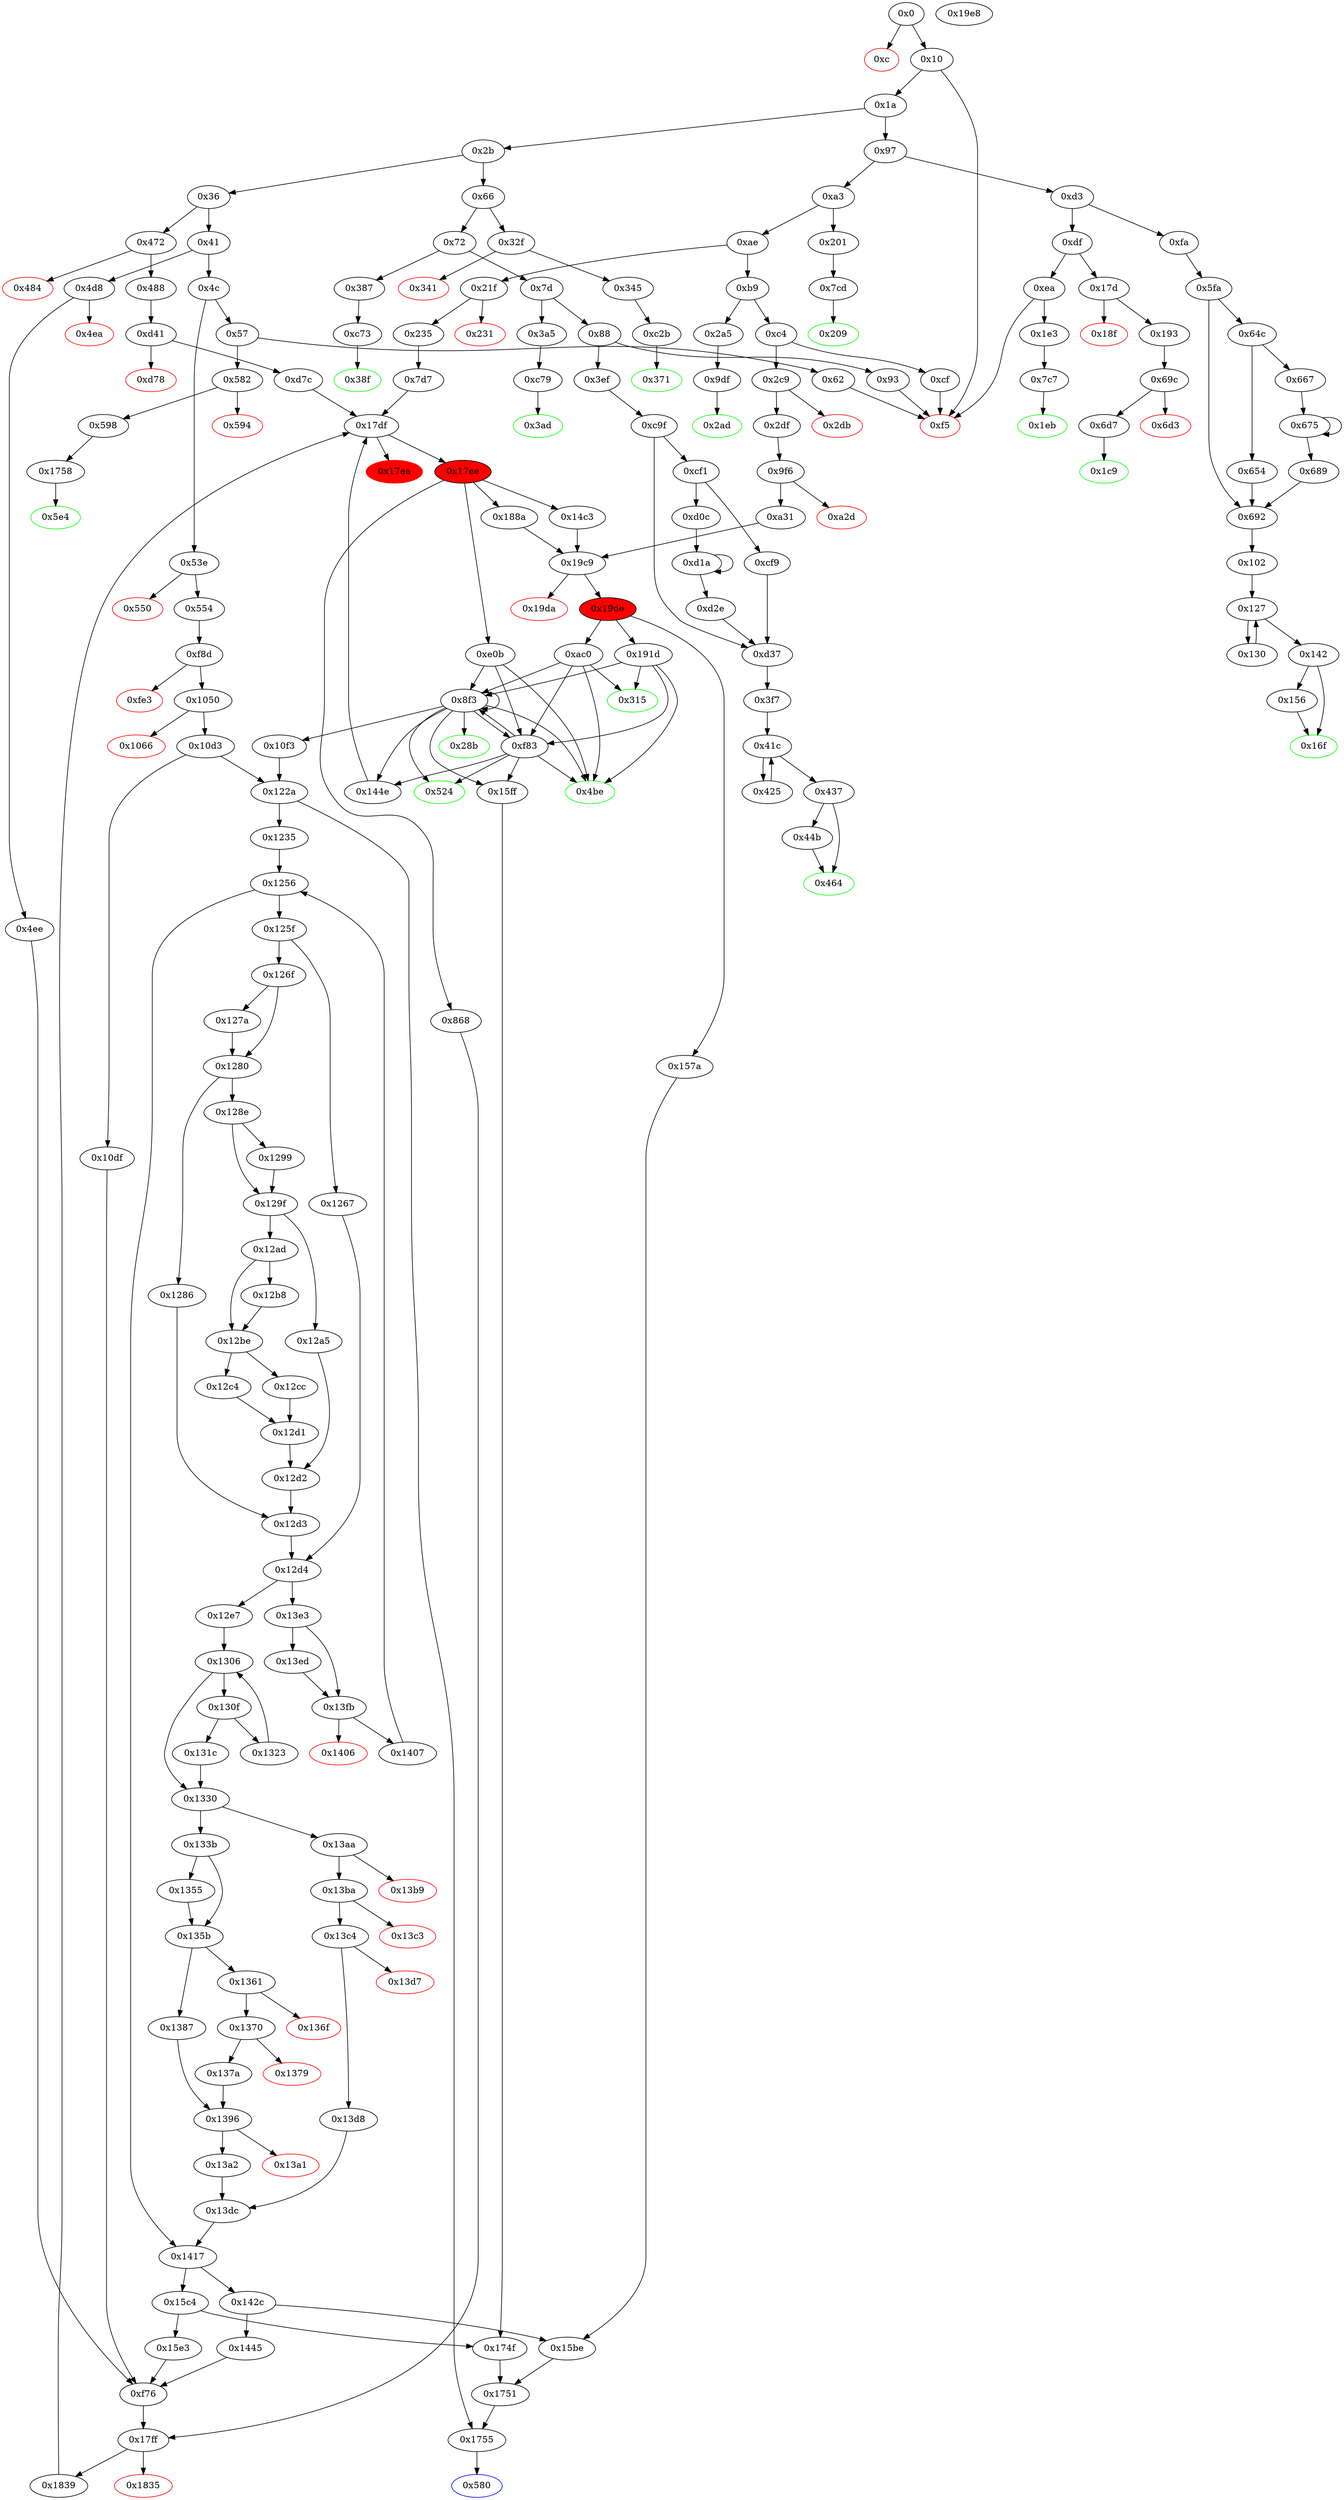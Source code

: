 digraph "" {
"0x231" [color=red, fillcolor=white, id="0x231", style=filled, tooltip="Block 0x231\n[0x231:0x234]\n---\nPredecessors: [0x21f]\nSuccessors: []\n---\n0x231 PUSH1 0x0\n0x233 DUP1\n0x234 REVERT\n---\n0x231: V171 = 0x0\n0x234: REVERT 0x0 0x0\n---\nEntry stack: [V13, 0x28b, 0x4, V166]\nStack pops: 0\nStack additions: []\nExit stack: [V13, 0x28b, 0x4, V166]\n\nDef sites:\nV13: {0x1a.0x1f}\n0x28b: {0x21f.0x220}\n0x4: {0x21f.0x223}\nV166: {0x21f.0x227}\n"];
"0x15ff" [fillcolor=white, id="0x15ff", style=filled, tooltip="Block 0x15ff\n[0x15ff:0x174e]\n---\nPredecessors: [0x8f3, 0xf83]\nSuccessors: [0x174f]\n---\n0x15ff JUMPDEST\n0x1600 POP\n0x1601 DUP1\n0x1602 PUSH1 0x7\n0x1604 PUSH1 0x0\n0x1606 PUSH1 0x8\n0x1608 PUSH1 0x0\n0x160a SWAP1\n0x160b SLOAD\n0x160c SWAP1\n0x160d PUSH2 0x100\n0x1610 EXP\n0x1611 SWAP1\n0x1612 DIV\n0x1613 PUSH20 0xffffffffffffffffffffffffffffffffffffffff\n0x1628 AND\n0x1629 PUSH20 0xffffffffffffffffffffffffffffffffffffffff\n0x163e AND\n0x163f PUSH20 0xffffffffffffffffffffffffffffffffffffffff\n0x1654 AND\n0x1655 DUP2\n0x1656 MSTORE\n0x1657 PUSH1 0x20\n0x1659 ADD\n0x165a SWAP1\n0x165b DUP2\n0x165c MSTORE\n0x165d PUSH1 0x20\n0x165f ADD\n0x1660 PUSH1 0x0\n0x1662 SHA3\n0x1663 SLOAD\n0x1664 SUB\n0x1665 PUSH1 0x7\n0x1667 PUSH1 0x0\n0x1669 PUSH1 0x8\n0x166b PUSH1 0x0\n0x166d SWAP1\n0x166e SLOAD\n0x166f SWAP1\n0x1670 PUSH2 0x100\n0x1673 EXP\n0x1674 SWAP1\n0x1675 DIV\n0x1676 PUSH20 0xffffffffffffffffffffffffffffffffffffffff\n0x168b AND\n0x168c PUSH20 0xffffffffffffffffffffffffffffffffffffffff\n0x16a1 AND\n0x16a2 PUSH20 0xffffffffffffffffffffffffffffffffffffffff\n0x16b7 AND\n0x16b8 DUP2\n0x16b9 MSTORE\n0x16ba PUSH1 0x20\n0x16bc ADD\n0x16bd SWAP1\n0x16be DUP2\n0x16bf MSTORE\n0x16c0 PUSH1 0x20\n0x16c2 ADD\n0x16c3 PUSH1 0x0\n0x16c5 SHA3\n0x16c6 DUP2\n0x16c7 SWAP1\n0x16c8 SSTORE\n0x16c9 POP\n0x16ca DUP1\n0x16cb PUSH1 0x7\n0x16cd PUSH1 0x0\n0x16cf DUP8\n0x16d0 PUSH20 0xffffffffffffffffffffffffffffffffffffffff\n0x16e5 AND\n0x16e6 PUSH20 0xffffffffffffffffffffffffffffffffffffffff\n0x16fb AND\n0x16fc DUP2\n0x16fd MSTORE\n0x16fe PUSH1 0x20\n0x1700 ADD\n0x1701 SWAP1\n0x1702 DUP2\n0x1703 MSTORE\n0x1704 PUSH1 0x20\n0x1706 ADD\n0x1707 PUSH1 0x0\n0x1709 SHA3\n0x170a SLOAD\n0x170b ADD\n0x170c PUSH1 0x7\n0x170e PUSH1 0x0\n0x1710 DUP8\n0x1711 PUSH20 0xffffffffffffffffffffffffffffffffffffffff\n0x1726 AND\n0x1727 PUSH20 0xffffffffffffffffffffffffffffffffffffffff\n0x173c AND\n0x173d DUP2\n0x173e MSTORE\n0x173f PUSH1 0x20\n0x1741 ADD\n0x1742 SWAP1\n0x1743 DUP2\n0x1744 MSTORE\n0x1745 PUSH1 0x20\n0x1747 ADD\n0x1748 PUSH1 0x0\n0x174a SHA3\n0x174b DUP2\n0x174c SWAP1\n0x174d SSTORE\n0x174e POP\n---\n0x15ff: JUMPDEST \n0x1602: V1325 = 0x7\n0x1604: V1326 = 0x0\n0x1606: V1327 = 0x8\n0x1608: V1328 = 0x0\n0x160b: V1329 = S[0x8]\n0x160d: V1330 = 0x100\n0x1610: V1331 = EXP 0x100 0x0\n0x1612: V1332 = DIV V1329 0x1\n0x1613: V1333 = 0xffffffffffffffffffffffffffffffffffffffff\n0x1628: V1334 = AND 0xffffffffffffffffffffffffffffffffffffffff V1332\n0x1629: V1335 = 0xffffffffffffffffffffffffffffffffffffffff\n0x163e: V1336 = AND 0xffffffffffffffffffffffffffffffffffffffff V1334\n0x163f: V1337 = 0xffffffffffffffffffffffffffffffffffffffff\n0x1654: V1338 = AND 0xffffffffffffffffffffffffffffffffffffffff V1336\n0x1656: M[0x0] = V1338\n0x1657: V1339 = 0x20\n0x1659: V1340 = ADD 0x20 0x0\n0x165c: M[0x20] = 0x7\n0x165d: V1341 = 0x20\n0x165f: V1342 = ADD 0x20 0x20\n0x1660: V1343 = 0x0\n0x1662: V1344 = SHA3 0x0 0x40\n0x1663: V1345 = S[V1344]\n0x1664: V1346 = SUB V1345 S1\n0x1665: V1347 = 0x7\n0x1667: V1348 = 0x0\n0x1669: V1349 = 0x8\n0x166b: V1350 = 0x0\n0x166e: V1351 = S[0x8]\n0x1670: V1352 = 0x100\n0x1673: V1353 = EXP 0x100 0x0\n0x1675: V1354 = DIV V1351 0x1\n0x1676: V1355 = 0xffffffffffffffffffffffffffffffffffffffff\n0x168b: V1356 = AND 0xffffffffffffffffffffffffffffffffffffffff V1354\n0x168c: V1357 = 0xffffffffffffffffffffffffffffffffffffffff\n0x16a1: V1358 = AND 0xffffffffffffffffffffffffffffffffffffffff V1356\n0x16a2: V1359 = 0xffffffffffffffffffffffffffffffffffffffff\n0x16b7: V1360 = AND 0xffffffffffffffffffffffffffffffffffffffff V1358\n0x16b9: M[0x0] = V1360\n0x16ba: V1361 = 0x20\n0x16bc: V1362 = ADD 0x20 0x0\n0x16bf: M[0x20] = 0x7\n0x16c0: V1363 = 0x20\n0x16c2: V1364 = ADD 0x20 0x20\n0x16c3: V1365 = 0x0\n0x16c5: V1366 = SHA3 0x0 0x40\n0x16c8: S[V1366] = V1346\n0x16cb: V1367 = 0x7\n0x16cd: V1368 = 0x0\n0x16d0: V1369 = 0xffffffffffffffffffffffffffffffffffffffff\n0x16e5: V1370 = AND 0xffffffffffffffffffffffffffffffffffffffff S5\n0x16e6: V1371 = 0xffffffffffffffffffffffffffffffffffffffff\n0x16fb: V1372 = AND 0xffffffffffffffffffffffffffffffffffffffff V1370\n0x16fd: M[0x0] = V1372\n0x16fe: V1373 = 0x20\n0x1700: V1374 = ADD 0x20 0x0\n0x1703: M[0x20] = 0x7\n0x1704: V1375 = 0x20\n0x1706: V1376 = ADD 0x20 0x20\n0x1707: V1377 = 0x0\n0x1709: V1378 = SHA3 0x0 0x40\n0x170a: V1379 = S[V1378]\n0x170b: V1380 = ADD V1379 S1\n0x170c: V1381 = 0x7\n0x170e: V1382 = 0x0\n0x1711: V1383 = 0xffffffffffffffffffffffffffffffffffffffff\n0x1726: V1384 = AND 0xffffffffffffffffffffffffffffffffffffffff S5\n0x1727: V1385 = 0xffffffffffffffffffffffffffffffffffffffff\n0x173c: V1386 = AND 0xffffffffffffffffffffffffffffffffffffffff V1384\n0x173e: M[0x0] = V1386\n0x173f: V1387 = 0x20\n0x1741: V1388 = ADD 0x20 0x0\n0x1744: M[0x20] = 0x7\n0x1745: V1389 = 0x20\n0x1747: V1390 = ADD 0x20 0x20\n0x1748: V1391 = 0x0\n0x174a: V1392 = SHA3 0x0 0x40\n0x174d: S[V1392] = V1380\n---\nEntry stack: []\nStack pops: 6\nStack additions: [S5, S4, S3, S2, S1]\nExit stack: [S5, S4, S3, S2, S1]\n\nDef sites:\n"];
"0x2df" [fillcolor=white, id="0x2df", style=filled, tooltip="Block 0x2df\n[0x2df:0x314]\n---\nPredecessors: [0x2c9]\nSuccessors: [0x9f6]\n---\n0x2df JUMPDEST\n0x2e0 DUP2\n0x2e1 ADD\n0x2e2 SWAP1\n0x2e3 DUP1\n0x2e4 DUP1\n0x2e5 CALLDATALOAD\n0x2e6 PUSH20 0xffffffffffffffffffffffffffffffffffffffff\n0x2fb AND\n0x2fc SWAP1\n0x2fd PUSH1 0x20\n0x2ff ADD\n0x300 SWAP1\n0x301 SWAP3\n0x302 SWAP2\n0x303 SWAP1\n0x304 DUP1\n0x305 CALLDATALOAD\n0x306 SWAP1\n0x307 PUSH1 0x20\n0x309 ADD\n0x30a SWAP1\n0x30b SWAP3\n0x30c SWAP2\n0x30d SWAP1\n0x30e POP\n0x30f POP\n0x310 POP\n0x311 PUSH2 0x9f6\n0x314 JUMP\n---\n0x2df: JUMPDEST \n0x2e1: V220 = ADD 0x4 V214\n0x2e5: V221 = CALLDATALOAD 0x4\n0x2e6: V222 = 0xffffffffffffffffffffffffffffffffffffffff\n0x2fb: V223 = AND 0xffffffffffffffffffffffffffffffffffffffff V221\n0x2fd: V224 = 0x20\n0x2ff: V225 = ADD 0x20 0x4\n0x305: V226 = CALLDATALOAD 0x24\n0x307: V227 = 0x20\n0x309: V228 = ADD 0x20 0x24\n0x311: V229 = 0x9f6\n0x314: JUMP 0x9f6\n---\nEntry stack: [V13, 0x315, 0x4, V214]\nStack pops: 2\nStack additions: [V223, V226]\nExit stack: [V13, 0x315, V223, V226]\n\nDef sites:\nV13: {0x1a.0x1f}\n0x315: {0x2c9.0x2ca}\n0x4: {0x2c9.0x2cd}\nV214: {0x2c9.0x2d1}\n"];
"0x66" [fillcolor=white, id="0x66", style=filled, tooltip="Block 0x66\n[0x66:0x71]\n---\nPredecessors: [0x2b]\nSuccessors: [0x72, 0x32f]\n---\n0x66 JUMPDEST\n0x67 DUP1\n0x68 PUSH4 0x70a08231\n0x6d EQ\n0x6e PUSH2 0x32f\n0x71 JUMPI\n---\n0x66: JUMPDEST \n0x68: V33 = 0x70a08231\n0x6d: V34 = EQ 0x70a08231 V13\n0x6e: V35 = 0x32f\n0x71: JUMPI 0x32f V34\n---\nEntry stack: [V13]\nStack pops: 1\nStack additions: [S0]\nExit stack: [V13]\n\nDef sites:\nV13: {0x1a.0x1f}\n"];
"0x19da" [color=red, fillcolor=white, id="0x19da", style=filled, tooltip="Block 0x19da\n[0x19da:0x19dd]\n---\nPredecessors: [0x19c9]\nSuccessors: []\n---\n0x19da PUSH1 0x0\n0x19dc DUP1\n0x19dd REVERT\n---\n0x19da: V1505 = 0x0\n0x19dd: REVERT 0x0 0x0\n---\nEntry stack: [0x64, S18, S17, S16, S15, S14, S13, S12, S11, S10, S9, S8, S7, S6, S5, {0xac0, 0x157a, 0x191d}, S3, S2, 0x0, V1501]\nStack pops: 0\nStack additions: []\nExit stack: [0x64, S18, S17, S16, S15, S14, S13, S12, S11, S10, S9, S8, S7, S6, S5, {0xac0, 0x157a, 0x191d}, S3, S2, 0x0, V1501]\n\nDef sites:\n0x64: {0x1235.0x1247}\nS18: {0x1a.0x1f, 0x1235.0x124b}\nS17: {0x15c4.0x15d7, 0x1a.0x1f, 0x142c.0x1432, 0x21f.0x220}\nS16: {0x4d8.0x4d9, 0x868.0x8e9, 0x235.0x251, 0x1445.0x1445, 0x15e3.0x15f6, 0x472.0x473, 0x1235.0x1240}\nS15: {0x488.0x4a4, 0x1a.0x1f, 0x4ee.0x50a, 0x235.0x271, 0x1235.0x1247, 0x1267.0x1267}\nS14: {0x1a.0x1f, 0x53e.0x53f, 0x1235.0x124b, 0x235.0x27b, 0x488.0x4ae, 0x142c.0x1432, 0x4ee.0x514, 0x15c4.0x15d7, 0x1407.0x1408}\nS13: {0x1a.0x1f, 0x21f.0x220, 0x554.0x570, 0x7d7.0x7d8, 0xf76.0xf77, 0x142c.0x1432, 0xd41.0xd42, 0x15c4.0x15d7}\nS12: {0x4d8.0x4d9, 0x10df.0x10df, 0x472.0x473, 0x235.0x251, 0xf76.0xf79, 0x868.0x8e9, 0x15e3.0x15f6, 0x1445.0x1445}\nS11: {0x472.0x473, 0x235.0x251, 0x235.0x271, 0x554.0x570, 0xf76.0xf7c, 0x488.0x4a4, 0x868.0x8e9, 0x4ee.0x50a}\nS10: {0x1a.0x1f, 0x10df.0x10e3, 0x235.0x27b, 0x235.0x271, 0x488.0x4a4, 0x488.0x4ae, 0x15c4.0x15d7, 0x142c.0x1432, 0x4ee.0x514, 0x4ee.0x50a}\nS9: {0x1a.0x1f, 0x21f.0x220, 0x235.0x27b, 0x7d7.0x7d8, 0xf76.0xf77, 0x488.0x4ae, 0x142c.0x1432, 0x4ee.0x514, 0xd41.0xd42, 0x15c4.0x15d7}\nS8: {0x2c9.0x2ca, 0x868.0x8e9, 0x472.0x473, 0x235.0x251, 0xf76.0xf79}\nS7: {0x2df.0x2fb, 0x472.0x473, 0x235.0x251, 0x235.0x271, 0xf76.0xf79, 0xf76.0xf7c, 0x488.0x4a4, 0x868.0x8e9}\nS6: {0x2df.0x305, 0x472.0x473, 0x235.0x27b, 0x235.0x251, 0x235.0x271, 0x554.0x570, 0xf76.0xf7c, 0x488.0x4ae, 0x488.0x4a4, 0x868.0x8e9, 0x4ee.0x50a}\nS5: {0x10df.0x10e3, 0x235.0x27b, 0x235.0x271, 0x7d7.0x7d8, 0x9f6.0x9f7, 0x4ee.0x50a, 0x488.0x4a4, 0x488.0x4ae, 0x142c.0x1432, 0x4ee.0x514, 0xd41.0xd42, 0x15c4.0x15d7}\n{0xac0, 0x157a, 0x191d}: {0xa31.0xa32, 0x14c3.0x1529, 0x188a.0x18cd}\nS3: {0xa31.0xab2, 0x14c3.0x156c, 0x188a.0x190f}\nS2: {0x2df.0x305, 0x10df.0x10e3, 0x235.0x27b, 0x235.0x271, 0x7d7.0x7d8, 0x4ee.0x50a, 0x488.0x4a4, 0x488.0x4ae, 0x142c.0x1432, 0x4ee.0x514, 0xd41.0xd42, 0x15c4.0x15d7}\n0x0: {0x19c9.0x19ca}\nV1501: {0x19c9.0x19cf}\n"];
"0x102" [fillcolor=white, id="0x102", style=filled, tooltip="Block 0x102\n[0x102:0x126]\n---\nPredecessors: [0x692]\nSuccessors: [0x127]\n---\n0x102 JUMPDEST\n0x103 PUSH1 0x40\n0x105 MLOAD\n0x106 DUP1\n0x107 DUP1\n0x108 PUSH1 0x20\n0x10a ADD\n0x10b DUP3\n0x10c DUP2\n0x10d SUB\n0x10e DUP3\n0x10f MSTORE\n0x110 DUP4\n0x111 DUP2\n0x112 DUP2\n0x113 MLOAD\n0x114 DUP2\n0x115 MSTORE\n0x116 PUSH1 0x20\n0x118 ADD\n0x119 SWAP2\n0x11a POP\n0x11b DUP1\n0x11c MLOAD\n0x11d SWAP1\n0x11e PUSH1 0x20\n0x120 ADD\n0x121 SWAP1\n0x122 DUP1\n0x123 DUP4\n0x124 DUP4\n0x125 PUSH1 0x0\n---\n0x102: JUMPDEST \n0x103: V74 = 0x40\n0x105: V75 = M[0x40]\n0x108: V76 = 0x20\n0x10a: V77 = ADD 0x20 V75\n0x10d: V78 = SUB V77 V75\n0x10f: M[V75] = V78\n0x113: V79 = M[V454]\n0x115: M[V77] = V79\n0x116: V80 = 0x20\n0x118: V81 = ADD 0x20 V77\n0x11c: V82 = M[V454]\n0x11e: V83 = 0x20\n0x120: V84 = ADD 0x20 V454\n0x125: V85 = 0x0\n---\nEntry stack: [V13, V454]\nStack pops: 1\nStack additions: [S0, V75, V75, V81, V84, V82, V82, V81, V84, 0x0]\nExit stack: [V13, V454, V75, V75, V81, V84, V82, V82, V81, V84, 0x0]\n\nDef sites:\nV13: {0x1a.0x1f}\nV454: {0x5fa.0x621}\n"];
"0x44b" [fillcolor=white, id="0x44b", style=filled, tooltip="Block 0x44b\n[0x44b:0x463]\n---\nPredecessors: [0x437]\nSuccessors: [0x464]\n---\n0x44b DUP1\n0x44c DUP3\n0x44d SUB\n0x44e DUP1\n0x44f MLOAD\n0x450 PUSH1 0x1\n0x452 DUP4\n0x453 PUSH1 0x20\n0x455 SUB\n0x456 PUSH2 0x100\n0x459 EXP\n0x45a SUB\n0x45b NOT\n0x45c AND\n0x45d DUP2\n0x45e MSTORE\n0x45f PUSH1 0x20\n0x461 ADD\n0x462 SWAP2\n0x463 POP\n---\n0x44d: V314 = SUB V309 V311\n0x44f: V315 = M[V314]\n0x450: V316 = 0x1\n0x453: V317 = 0x20\n0x455: V318 = SUB 0x20 V311\n0x456: V319 = 0x100\n0x459: V320 = EXP 0x100 V318\n0x45a: V321 = SUB V320 0x1\n0x45b: V322 = NOT V321\n0x45c: V323 = AND V322 V315\n0x45e: M[V314] = V323\n0x45f: V324 = 0x20\n0x461: V325 = ADD 0x20 V314\n---\nEntry stack: [V13, V799, V289, V289, V309, V311]\nStack pops: 2\nStack additions: [V325, S0]\nExit stack: [V13, V799, V289, V289, V325, V311]\n\nDef sites:\nV13: {0x1a.0x1f}\nV799: {0xc9f.0xcc6}\nV289: {0x3f7.0x3fa}\nV289: {0x3f7.0x3fa}\nV309: {0x437.0x440}\nV311: {0x437.0x444}\n"];
"0x598" [fillcolor=white, id="0x598", style=filled, tooltip="Block 0x598\n[0x598:0x5e3]\n---\nPredecessors: [0x582]\nSuccessors: [0x1758]\n---\n0x598 JUMPDEST\n0x599 DUP2\n0x59a ADD\n0x59b SWAP1\n0x59c DUP1\n0x59d DUP1\n0x59e CALLDATALOAD\n0x59f PUSH20 0xffffffffffffffffffffffffffffffffffffffff\n0x5b4 AND\n0x5b5 SWAP1\n0x5b6 PUSH1 0x20\n0x5b8 ADD\n0x5b9 SWAP1\n0x5ba SWAP3\n0x5bb SWAP2\n0x5bc SWAP1\n0x5bd DUP1\n0x5be CALLDATALOAD\n0x5bf PUSH20 0xffffffffffffffffffffffffffffffffffffffff\n0x5d4 AND\n0x5d5 SWAP1\n0x5d6 PUSH1 0x20\n0x5d8 ADD\n0x5d9 SWAP1\n0x5da SWAP3\n0x5db SWAP2\n0x5dc SWAP1\n0x5dd POP\n0x5de POP\n0x5df POP\n0x5e0 PUSH2 0x1758\n0x5e3 JUMP\n---\n0x598: JUMPDEST \n0x59a: V414 = ADD 0x4 V408\n0x59e: V415 = CALLDATALOAD 0x4\n0x59f: V416 = 0xffffffffffffffffffffffffffffffffffffffff\n0x5b4: V417 = AND 0xffffffffffffffffffffffffffffffffffffffff V415\n0x5b6: V418 = 0x20\n0x5b8: V419 = ADD 0x20 0x4\n0x5be: V420 = CALLDATALOAD 0x24\n0x5bf: V421 = 0xffffffffffffffffffffffffffffffffffffffff\n0x5d4: V422 = AND 0xffffffffffffffffffffffffffffffffffffffff V420\n0x5d6: V423 = 0x20\n0x5d8: V424 = ADD 0x20 0x24\n0x5e0: V425 = 0x1758\n0x5e3: JUMP 0x1758\n---\nEntry stack: [V13, 0x5e4, 0x4, V408]\nStack pops: 2\nStack additions: [V417, V422]\nExit stack: [V13, 0x5e4, V417, V422]\n\nDef sites:\nV13: {0x1a.0x1f}\n0x5e4: {0x582.0x583}\n0x4: {0x582.0x586}\nV408: {0x582.0x58a}\n"];
"0x12ad" [fillcolor=white, id="0x12ad", style=filled, tooltip="Block 0x12ad\n[0x12ad:0x12b7]\n---\nPredecessors: [0x129f]\nSuccessors: [0x12b8, 0x12be]\n---\n0x12ad JUMPDEST\n0x12ae PUSH1 0x24\n0x12b0 DUP2\n0x12b1 GT\n0x12b2 DUP1\n0x12b3 ISZERO\n0x12b4 PUSH2 0x12be\n0x12b7 JUMPI\n---\n0x12ad: JUMPDEST \n0x12ae: V1117 = 0x24\n0x12b1: V1118 = GT S0 0x24\n0x12b3: V1119 = ISZERO V1118\n0x12b4: V1120 = 0x12be\n0x12b7: JUMPI 0x12be V1119\n---\nEntry stack: [V13, 0x580, V401, 0x0, {0x64, 0x67, 0x6a, 0x6e}, S1, S0]\nStack pops: 1\nStack additions: [S0, V1118]\nExit stack: [V13, 0x580, V401, 0x0, {0x64, 0x67, 0x6a, 0x6e}, S1, S0, V1118]\n\nDef sites:\nV13: {0x1a.0x1f}\n0x580: {0x53e.0x53f}\nV401: {0x554.0x570}\n0x0: {0x1235.0x1240}\n{0x64, 0x67, 0x6a, 0x6e}: {0x12cc.0x12cd, 0x12a5.0x12a5, 0x1235.0x1247, 0x12c4.0x12c4, 0x1267.0x1267, 0x1286.0x1286}\nS1: {0x1235.0x124b, 0x1407.0x1408}\nS0: {0x1235.0x1252, 0x1407.0x140f}\n"];
"0xf8d" [fillcolor=white, id="0xf8d", style=filled, tooltip="Block 0xf8d\n[0xf8d:0xfe2]\n---\nPredecessors: [0x554]\nSuccessors: [0xfe3, 0x1050]\n---\n0xf8d JUMPDEST\n0xf8e PUSH1 0x8\n0xf90 PUSH1 0x0\n0xf92 SWAP1\n0xf93 SLOAD\n0xf94 SWAP1\n0xf95 PUSH2 0x100\n0xf98 EXP\n0xf99 SWAP1\n0xf9a DIV\n0xf9b PUSH20 0xffffffffffffffffffffffffffffffffffffffff\n0xfb0 AND\n0xfb1 PUSH20 0xffffffffffffffffffffffffffffffffffffffff\n0xfc6 AND\n0xfc7 CALLER\n0xfc8 PUSH20 0xffffffffffffffffffffffffffffffffffffffff\n0xfdd AND\n0xfde EQ\n0xfdf PUSH2 0x1050\n0xfe2 JUMPI\n---\n0xf8d: JUMPDEST \n0xf8e: V949 = 0x8\n0xf90: V950 = 0x0\n0xf93: V951 = S[0x8]\n0xf95: V952 = 0x100\n0xf98: V953 = EXP 0x100 0x0\n0xf9a: V954 = DIV V951 0x1\n0xf9b: V955 = 0xffffffffffffffffffffffffffffffffffffffff\n0xfb0: V956 = AND 0xffffffffffffffffffffffffffffffffffffffff V954\n0xfb1: V957 = 0xffffffffffffffffffffffffffffffffffffffff\n0xfc6: V958 = AND 0xffffffffffffffffffffffffffffffffffffffff V956\n0xfc7: V959 = CALLER\n0xfc8: V960 = 0xffffffffffffffffffffffffffffffffffffffff\n0xfdd: V961 = AND 0xffffffffffffffffffffffffffffffffffffffff V959\n0xfde: V962 = EQ V961 V958\n0xfdf: V963 = 0x1050\n0xfe2: JUMPI 0x1050 V962\n---\nEntry stack: [V13, 0x580, V401]\nStack pops: 0\nStack additions: []\nExit stack: [V13, 0x580, V401]\n\nDef sites:\nV13: {0x1a.0x1f}\n0x580: {0x53e.0x53f}\nV401: {0x554.0x570}\n"];
"0xdf" [fillcolor=white, id="0xdf", style=filled, tooltip="Block 0xdf\n[0xdf:0xe9]\n---\nPredecessors: [0xd3]\nSuccessors: [0xea, 0x17d]\n---\n0xdf DUP1\n0xe0 PUSH4 0x95ea7b3\n0xe5 EQ\n0xe6 PUSH2 0x17d\n0xe9 JUMPI\n---\n0xe0: V65 = 0x95ea7b3\n0xe5: V66 = EQ 0x95ea7b3 V13\n0xe6: V67 = 0x17d\n0xe9: JUMPI 0x17d V66\n---\nEntry stack: [V13]\nStack pops: 1\nStack additions: [S0]\nExit stack: [V13]\n\nDef sites:\nV13: {0x1a.0x1f}\n"];
"0x136f" [color=red, fillcolor=white, id="0x136f", style=filled, tooltip="Block 0x136f\n[0x136f:0x136f]\n---\nPredecessors: [0x1361]\nSuccessors: []\n---\n0x136f INVALID\n---\n0x136f: INVALID \n---\nEntry stack: [V13, 0x580, V401, 0x0, {0x67, 0x6a, 0x6e}, 0x18d0bf423c03d8de000000, S7, S6, V1148, 0x1e, S3, 0x18d0bf423c03d8de000000, 0x64, V1181]\nStack pops: 0\nStack additions: []\nExit stack: [V13, 0x580, V401, 0x0, {0x67, 0x6a, 0x6e}, 0x18d0bf423c03d8de000000, S7, S6, V1148, 0x1e, S3, 0x18d0bf423c03d8de000000, 0x64, V1181]\n\nDef sites:\nV13: {0x1a.0x1f}\n0x580: {0x53e.0x53f}\nV401: {0x554.0x570}\n0x0: {0x1235.0x1240}\n{0x67, 0x6a, 0x6e}: {0x12c4.0x12c4, 0x12a5.0x12a5, 0x12cc.0x12cd, 0x1267.0x1267, 0x1286.0x1286}\n0x18d0bf423c03d8de000000: {0x133b.0x133b}\nS7: {0x1235.0x1252, 0x1407.0x140f}\nS6: {0x12e7.0x1302, 0x1323.0x1328, 0x12e7.0x12e7}\nV1148: {0x12e7.0x12fd}\n0x1e: {0x1361.0x1361}\nS3: {0x12e7.0x1302, 0x1323.0x1328, 0x12e7.0x12e7}\n0x18d0bf423c03d8de000000: {0x133b.0x133b}\n0x64: {0x1361.0x1365}\nV1181: {0x1361.0x1369}\n"];
"0x1c9" [color=green, fillcolor=white, id="0x1c9", style=filled, tooltip="Block 0x1c9\n[0x1c9:0x1e2]\n---\nPredecessors: [0x6d7]\nSuccessors: []\n---\n0x1c9 JUMPDEST\n0x1ca PUSH1 0x40\n0x1cc MLOAD\n0x1cd DUP1\n0x1ce DUP3\n0x1cf ISZERO\n0x1d0 ISZERO\n0x1d1 ISZERO\n0x1d2 ISZERO\n0x1d3 DUP2\n0x1d4 MSTORE\n0x1d5 PUSH1 0x20\n0x1d7 ADD\n0x1d8 SWAP2\n0x1d9 POP\n0x1da POP\n0x1db PUSH1 0x40\n0x1dd MLOAD\n0x1de DUP1\n0x1df SWAP2\n0x1e0 SUB\n0x1e1 SWAP1\n0x1e2 RETURN\n---\n0x1c9: JUMPDEST \n0x1ca: V134 = 0x40\n0x1cc: V135 = M[0x40]\n0x1cf: V136 = ISZERO 0x1\n0x1d0: V137 = ISZERO 0x0\n0x1d1: V138 = ISZERO 0x1\n0x1d2: V139 = ISZERO 0x0\n0x1d4: M[V135] = 0x1\n0x1d5: V140 = 0x20\n0x1d7: V141 = ADD 0x20 V135\n0x1db: V142 = 0x40\n0x1dd: V143 = M[0x40]\n0x1e0: V144 = SUB V141 V143\n0x1e2: RETURN V143 V144\n---\nEntry stack: [V13, 0x1]\nStack pops: 1\nStack additions: []\nExit stack: [V13]\n\nDef sites:\nV13: {0x1a.0x1f}\n0x1: {0x6d7.0x7be}\n"];
"0x97" [fillcolor=white, id="0x97", style=filled, tooltip="Block 0x97\n[0x97:0xa2]\n---\nPredecessors: [0x1a]\nSuccessors: [0xa3, 0xd3]\n---\n0x97 JUMPDEST\n0x98 DUP1\n0x99 PUSH4 0x18160ddd\n0x9e GT\n0x9f PUSH2 0xd3\n0xa2 JUMPI\n---\n0x97: JUMPDEST \n0x99: V46 = 0x18160ddd\n0x9e: V47 = GT 0x18160ddd V13\n0x9f: V48 = 0xd3\n0xa2: JUMPI 0xd3 V47\n---\nEntry stack: [V13]\nStack pops: 1\nStack additions: [S0]\nExit stack: [V13]\n\nDef sites:\nV13: {0x1a.0x1f}\n"];
"0x93" [fillcolor=white, id="0x93", style=filled, tooltip="Block 0x93\n[0x93:0x96]\n---\nPredecessors: [0x88]\nSuccessors: [0xf5]\n---\n0x93 PUSH2 0xf5\n0x96 JUMP\n---\n0x93: V45 = 0xf5\n0x96: JUMP 0xf5\n---\nEntry stack: [V13]\nStack pops: 0\nStack additions: []\nExit stack: [V13]\n\nDef sites:\nV13: {0x1a.0x1f}\n"];
"0x72" [fillcolor=white, id="0x72", style=filled, tooltip="Block 0x72\n[0x72:0x7c]\n---\nPredecessors: [0x66]\nSuccessors: [0x7d, 0x387]\n---\n0x72 DUP1\n0x73 PUSH4 0x78e97925\n0x78 EQ\n0x79 PUSH2 0x387\n0x7c JUMPI\n---\n0x73: V36 = 0x78e97925\n0x78: V37 = EQ 0x78e97925 V13\n0x79: V38 = 0x387\n0x7c: JUMPI 0x387 V37\n---\nEntry stack: [V13]\nStack pops: 1\nStack additions: [S0]\nExit stack: [V13]\n\nDef sites:\nV13: {0x1a.0x1f}\n"];
"0x3f7" [fillcolor=white, id="0x3f7", style=filled, tooltip="Block 0x3f7\n[0x3f7:0x41b]\n---\nPredecessors: [0xd37]\nSuccessors: [0x41c]\n---\n0x3f7 JUMPDEST\n0x3f8 PUSH1 0x40\n0x3fa MLOAD\n0x3fb DUP1\n0x3fc DUP1\n0x3fd PUSH1 0x20\n0x3ff ADD\n0x400 DUP3\n0x401 DUP2\n0x402 SUB\n0x403 DUP3\n0x404 MSTORE\n0x405 DUP4\n0x406 DUP2\n0x407 DUP2\n0x408 MLOAD\n0x409 DUP2\n0x40a MSTORE\n0x40b PUSH1 0x20\n0x40d ADD\n0x40e SWAP2\n0x40f POP\n0x410 DUP1\n0x411 MLOAD\n0x412 SWAP1\n0x413 PUSH1 0x20\n0x415 ADD\n0x416 SWAP1\n0x417 DUP1\n0x418 DUP4\n0x419 DUP4\n0x41a PUSH1 0x0\n---\n0x3f7: JUMPDEST \n0x3f8: V288 = 0x40\n0x3fa: V289 = M[0x40]\n0x3fd: V290 = 0x20\n0x3ff: V291 = ADD 0x20 V289\n0x402: V292 = SUB V291 V289\n0x404: M[V289] = V292\n0x408: V293 = M[V799]\n0x40a: M[V291] = V293\n0x40b: V294 = 0x20\n0x40d: V295 = ADD 0x20 V291\n0x411: V296 = M[V799]\n0x413: V297 = 0x20\n0x415: V298 = ADD 0x20 V799\n0x41a: V299 = 0x0\n---\nEntry stack: [V13, V799]\nStack pops: 1\nStack additions: [S0, V289, V289, V295, V298, V296, V296, V295, V298, 0x0]\nExit stack: [V13, V799, V289, V289, V295, V298, V296, V296, V295, V298, 0x0]\n\nDef sites:\nV13: {0x1a.0x1f}\nV799: {0xc9f.0xcc6}\n"];
"0x144e" [fillcolor=white, id="0x144e", style=filled, tooltip="Block 0x144e\n[0x144e:0x14c2]\n---\nPredecessors: [0x8f3, 0xf83]\nSuccessors: [0x17df]\n---\n0x144e JUMPDEST\n0x144f POP\n0x1450 PUSH2 0x14c3\n0x1453 DUP2\n0x1454 PUSH1 0x7\n0x1456 PUSH1 0x0\n0x1458 PUSH1 0x8\n0x145a PUSH1 0x0\n0x145c SWAP1\n0x145d SLOAD\n0x145e SWAP1\n0x145f PUSH2 0x100\n0x1462 EXP\n0x1463 SWAP1\n0x1464 DIV\n0x1465 PUSH20 0xffffffffffffffffffffffffffffffffffffffff\n0x147a AND\n0x147b PUSH20 0xffffffffffffffffffffffffffffffffffffffff\n0x1490 AND\n0x1491 PUSH20 0xffffffffffffffffffffffffffffffffffffffff\n0x14a6 AND\n0x14a7 DUP2\n0x14a8 MSTORE\n0x14a9 PUSH1 0x20\n0x14ab ADD\n0x14ac SWAP1\n0x14ad DUP2\n0x14ae MSTORE\n0x14af PUSH1 0x20\n0x14b1 ADD\n0x14b2 PUSH1 0x0\n0x14b4 SHA3\n0x14b5 SLOAD\n0x14b6 PUSH2 0x17df\n0x14b9 SWAP1\n0x14ba SWAP2\n0x14bb SWAP1\n0x14bc PUSH4 0xffffffff\n0x14c1 AND\n0x14c2 JUMP\n---\n0x144e: JUMPDEST \n0x1450: V1237 = 0x14c3\n0x1454: V1238 = 0x7\n0x1456: V1239 = 0x0\n0x1458: V1240 = 0x8\n0x145a: V1241 = 0x0\n0x145d: V1242 = S[0x8]\n0x145f: V1243 = 0x100\n0x1462: V1244 = EXP 0x100 0x0\n0x1464: V1245 = DIV V1242 0x1\n0x1465: V1246 = 0xffffffffffffffffffffffffffffffffffffffff\n0x147a: V1247 = AND 0xffffffffffffffffffffffffffffffffffffffff V1245\n0x147b: V1248 = 0xffffffffffffffffffffffffffffffffffffffff\n0x1490: V1249 = AND 0xffffffffffffffffffffffffffffffffffffffff V1247\n0x1491: V1250 = 0xffffffffffffffffffffffffffffffffffffffff\n0x14a6: V1251 = AND 0xffffffffffffffffffffffffffffffffffffffff V1249\n0x14a8: M[0x0] = V1251\n0x14a9: V1252 = 0x20\n0x14ab: V1253 = ADD 0x20 0x0\n0x14ae: M[0x20] = 0x7\n0x14af: V1254 = 0x20\n0x14b1: V1255 = ADD 0x20 0x20\n0x14b2: V1256 = 0x0\n0x14b4: V1257 = SHA3 0x0 0x40\n0x14b5: V1258 = S[V1257]\n0x14b6: V1259 = 0x17df\n0x14bc: V1260 = 0xffffffff\n0x14c1: V1261 = AND 0xffffffff 0x17df\n0x14c2: JUMP 0x17df\n---\nEntry stack: []\nStack pops: 2\nStack additions: [S1, 0x14c3, V1258, S1]\nExit stack: [S1, 0x14c3, V1258, S1]\n\nDef sites:\n"];
"0x13aa" [fillcolor=white, id="0x13aa", style=filled, tooltip="Block 0x13aa\n[0x13aa:0x13b8]\n---\nPredecessors: [0x1330]\nSuccessors: [0x13b9, 0x13ba]\n---\n0x13aa JUMPDEST\n0x13ab PUSH1 0x1e\n0x13ad DUP3\n0x13ae DUP6\n0x13af PUSH1 0x64\n0x13b1 DUP9\n0x13b2 DUP9\n0x13b3 MUL\n0x13b4 DUP2\n0x13b5 PUSH2 0x13ba\n0x13b8 JUMPI\n---\n0x13aa: JUMPDEST \n0x13ab: V1196 = 0x1e\n0x13af: V1197 = 0x64\n0x13b3: V1198 = MUL S3 {0x67, 0x6a, 0x6e}\n0x13b5: V1199 = 0x13ba\n0x13b8: JUMPI 0x13ba 0x64\n---\nEntry stack: [V13, 0x580, V401, 0x0, {0x67, 0x6a, 0x6e}, S3, S2, S1, V1148]\nStack pops: 5\nStack additions: [S4, S3, S2, S1, S0, 0x1e, S1, S3, 0x64, V1198]\nExit stack: [V13, 0x580, V401, 0x0, {0x67, 0x6a, 0x6e}, S3, S2, S1, V1148, 0x1e, S1, S3, 0x64, V1198]\n\nDef sites:\nV13: {0x1a.0x1f}\n0x580: {0x53e.0x53f}\nV401: {0x554.0x570}\n0x0: {0x1235.0x1240}\n{0x67, 0x6a, 0x6e}: {0x12c4.0x12c4, 0x12a5.0x12a5, 0x12cc.0x12cd, 0x1267.0x1267, 0x1286.0x1286}\nS3: {0x1235.0x124b, 0x1407.0x1408}\nS2: {0x1235.0x1252, 0x1407.0x140f}\nS1: {0x12e7.0x1302, 0x1323.0x1328, 0x12e7.0x12e7}\nV1148: {0x12e7.0x12fd}\n"];
"0x387" [fillcolor=white, id="0x387", style=filled, tooltip="Block 0x387\n[0x387:0x38e]\n---\nPredecessors: [0x72]\nSuccessors: [0xc73]\n---\n0x387 JUMPDEST\n0x388 PUSH2 0x38f\n0x38b PUSH2 0xc73\n0x38e JUMP\n---\n0x387: JUMPDEST \n0x388: V264 = 0x38f\n0x38b: V265 = 0xc73\n0x38e: JUMP 0xc73\n---\nEntry stack: [V13]\nStack pops: 0\nStack additions: [0x38f]\nExit stack: [V13, 0x38f]\n\nDef sites:\nV13: {0x1a.0x1f}\n"];
"0x9df" [fillcolor=white, id="0x9df", style=filled, tooltip="Block 0x9df\n[0x9df:0x9f5]\n---\nPredecessors: [0x2a5]\nSuccessors: [0x2ad]\n---\n0x9df JUMPDEST\n0x9e0 PUSH1 0x0\n0x9e2 PUSH1 0x5\n0x9e4 PUSH1 0x0\n0x9e6 SWAP1\n0x9e7 SLOAD\n0x9e8 SWAP1\n0x9e9 PUSH2 0x100\n0x9ec EXP\n0x9ed SWAP1\n0x9ee DIV\n0x9ef PUSH1 0xff\n0x9f1 AND\n0x9f2 SWAP1\n0x9f3 POP\n0x9f4 SWAP1\n0x9f5 JUMP\n---\n0x9df: JUMPDEST \n0x9e0: V645 = 0x0\n0x9e2: V646 = 0x5\n0x9e4: V647 = 0x0\n0x9e7: V648 = S[0x5]\n0x9e9: V649 = 0x100\n0x9ec: V650 = EXP 0x100 0x0\n0x9ee: V651 = DIV V648 0x1\n0x9ef: V652 = 0xff\n0x9f1: V653 = AND 0xff V651\n0x9f5: JUMP 0x2ad\n---\nEntry stack: [V13, 0x2ad]\nStack pops: 1\nStack additions: [V653]\nExit stack: [V13, V653]\n\nDef sites:\nV13: {0x1a.0x1f}\n0x2ad: {0x2a5.0x2a6}\n"];
"0x524" [color=green, fillcolor=white, id="0x524", style=filled, tooltip="Block 0x524\n[0x524:0x53d]\n---\nPredecessors: [0x8f3, 0xf83]\nSuccessors: []\n---\n0x524 JUMPDEST\n0x525 PUSH1 0x40\n0x527 MLOAD\n0x528 DUP1\n0x529 DUP3\n0x52a ISZERO\n0x52b ISZERO\n0x52c ISZERO\n0x52d ISZERO\n0x52e DUP2\n0x52f MSTORE\n0x530 PUSH1 0x20\n0x532 ADD\n0x533 SWAP2\n0x534 POP\n0x535 POP\n0x536 PUSH1 0x40\n0x538 MLOAD\n0x539 DUP1\n0x53a SWAP2\n0x53b SUB\n0x53c SWAP1\n0x53d RETURN\n---\n0x524: JUMPDEST \n0x525: V378 = 0x40\n0x527: V379 = M[0x40]\n0x52a: V380 = ISZERO S0\n0x52b: V381 = ISZERO V380\n0x52c: V382 = ISZERO V381\n0x52d: V383 = ISZERO V382\n0x52f: M[V379] = V383\n0x530: V384 = 0x20\n0x532: V385 = ADD 0x20 V379\n0x536: V386 = 0x40\n0x538: V387 = M[0x40]\n0x53b: V388 = SUB V385 V387\n0x53d: RETURN V387 V388\n---\nEntry stack: []\nStack pops: 1\nStack additions: []\nExit stack: []\n\nDef sites:\n"];
"0x654" [fillcolor=white, id="0x654", style=filled, tooltip="Block 0x654\n[0x654:0x666]\n---\nPredecessors: [0x64c]\nSuccessors: [0x692]\n---\n0x654 PUSH2 0x100\n0x657 DUP1\n0x658 DUP4\n0x659 SLOAD\n0x65a DIV\n0x65b MUL\n0x65c DUP4\n0x65d MSTORE\n0x65e SWAP2\n0x65f PUSH1 0x20\n0x661 ADD\n0x662 SWAP2\n0x663 PUSH2 0x692\n0x666 JUMP\n---\n0x654: V475 = 0x100\n0x659: V476 = S[0x3]\n0x65a: V477 = DIV V476 0x100\n0x65b: V478 = MUL V477 0x100\n0x65d: M[V458] = V478\n0x65f: V479 = 0x20\n0x661: V480 = ADD 0x20 V458\n0x663: V481 = 0x692\n0x666: JUMP 0x692\n---\nEntry stack: [V13, 0x102, 0x60, V454, 0x3, V445, V458, 0x3, V469]\nStack pops: 3\nStack additions: [V480, S1, S0]\nExit stack: [V13, 0x102, 0x60, V454, 0x3, V445, V480, 0x3, V469]\n\nDef sites:\nV13: {0x1a.0x1f}\n0x102: {0xfa.0xfb}\n0x60: {0x5fa.0x5fb}\nV454: {0x5fa.0x621}\n0x3: {0x5fa.0x5fd}\nV445: {0x5fa.0x611}\nV458: {0x5fa.0x631}\n0x3: {0x5fa.0x5fd}\nV469: {0x5fa.0x645}\n"];
"0x437" [fillcolor=white, id="0x437", style=filled, tooltip="Block 0x437\n[0x437:0x44a]\n---\nPredecessors: [0x41c]\nSuccessors: [0x44b, 0x464]\n---\n0x437 JUMPDEST\n0x438 POP\n0x439 POP\n0x43a POP\n0x43b POP\n0x43c SWAP1\n0x43d POP\n0x43e SWAP1\n0x43f DUP2\n0x440 ADD\n0x441 SWAP1\n0x442 PUSH1 0x1f\n0x444 AND\n0x445 DUP1\n0x446 ISZERO\n0x447 PUSH2 0x464\n0x44a JUMPI\n---\n0x437: JUMPDEST \n0x440: V309 = ADD V296 V295\n0x442: V310 = 0x1f\n0x444: V311 = AND 0x1f V296\n0x446: V312 = ISZERO V311\n0x447: V313 = 0x464\n0x44a: JUMPI 0x464 V312\n---\nEntry stack: [V13, V799, V289, V289, V295, V298, V296, V296, V295, V298, S0]\nStack pops: 7\nStack additions: [V309, V311]\nExit stack: [V13, V799, V289, V289, V309, V311]\n\nDef sites:\nV13: {0x1a.0x1f}\nV799: {0xc9f.0xcc6}\nV289: {0x3f7.0x3fa}\nV289: {0x3f7.0x3fa}\nV295: {0x3f7.0x40d}\nV298: {0x3f7.0x415}\nV296: {0x3f7.0x411}\nV296: {0x3f7.0x411}\nV295: {0x3f7.0x40d}\nV298: {0x3f7.0x415}\nS0: {0x425.0x430, 0x3f7.0x41a}\n"];
"0x675" [fillcolor=white, id="0x675", style=filled, tooltip="Block 0x675\n[0x675:0x688]\n---\nPredecessors: [0x667, 0x675]\nSuccessors: [0x675, 0x689]\n---\n0x675 JUMPDEST\n0x676 DUP2\n0x677 SLOAD\n0x678 DUP2\n0x679 MSTORE\n0x67a SWAP1\n0x67b PUSH1 0x1\n0x67d ADD\n0x67e SWAP1\n0x67f PUSH1 0x20\n0x681 ADD\n0x682 DUP1\n0x683 DUP4\n0x684 GT\n0x685 PUSH2 0x675\n0x688 JUMPI\n---\n0x675: JUMPDEST \n0x677: V487 = S[S1]\n0x679: M[S0] = V487\n0x67b: V488 = 0x1\n0x67d: V489 = ADD 0x1 S1\n0x67f: V490 = 0x20\n0x681: V491 = ADD 0x20 S0\n0x684: V492 = GT V482 V491\n0x685: V493 = 0x675\n0x688: JUMPI 0x675 V492\n---\nEntry stack: [V13, 0x102, 0x60, V454, 0x3, V445, V482, S1, S0]\nStack pops: 3\nStack additions: [S2, V489, V491]\nExit stack: [V13, 0x102, 0x60, V454, 0x3, V445, V482, V489, V491]\n\nDef sites:\nV13: {0x1a.0x1f}\n0x102: {0xfa.0xfb}\n0x60: {0x5fa.0x5fb}\nV454: {0x5fa.0x621}\n0x3: {0x5fa.0x5fd}\nV445: {0x5fa.0x611}\nV482: {0x667.0x669}\nS1: {0x675.0x67d, 0x667.0x673}\nS0: {0x5fa.0x631, 0x675.0x681}\n"];
"0x129f" [fillcolor=white, id="0x129f", style=filled, tooltip="Block 0x129f\n[0x129f:0x12a4]\n---\nPredecessors: [0x128e, 0x1299]\nSuccessors: [0x12a5, 0x12ad]\n---\n0x129f JUMPDEST\n0x12a0 ISZERO\n0x12a1 PUSH2 0x12ad\n0x12a4 JUMPI\n---\n0x129f: JUMPDEST \n0x12a0: V1113 = ISZERO S0\n0x12a1: V1114 = 0x12ad\n0x12a4: JUMPI 0x12ad V1113\n---\nEntry stack: [V13, 0x580, V401, 0x0, {0x64, 0x67, 0x6a, 0x6e}, S2, S1, S0]\nStack pops: 1\nStack additions: []\nExit stack: [V13, 0x580, V401, 0x0, {0x64, 0x67, 0x6a, 0x6e}, S2, S1]\n\nDef sites:\nV13: {0x1a.0x1f}\n0x580: {0x53e.0x53f}\nV401: {0x554.0x570}\n0x0: {0x1235.0x1240}\n{0x64, 0x67, 0x6a, 0x6e}: {0x12cc.0x12cd, 0x12a5.0x12a5, 0x1235.0x1247, 0x12c4.0x12c4, 0x1267.0x1267, 0x1286.0x1286}\nS2: {0x1235.0x124b, 0x1407.0x1408}\nS1: {0x1235.0x1252, 0x1407.0x140f}\nS0: {0x1299.0x129e, 0x128e.0x1292}\n"];
"0x174f" [fillcolor=white, id="0x174f", style=filled, tooltip="Block 0x174f\n[0x174f:0x1750]\n---\nPredecessors: [0x15c4, 0x15ff]\nSuccessors: [0x1751]\n---\n0x174f JUMPDEST\n0x1750 POP\n---\n0x174f: JUMPDEST \n---\nEntry stack: [V13, 0x580, V401, S3, S2, S1, V1316]\nStack pops: 1\nStack additions: []\nExit stack: [V13, 0x580, V401, S3, S2, S1]\n\nDef sites:\nV13: {0x1a.0x1f}\n0x580: {0x53e.0x53f}\nV401: {0x554.0x570}\nS3: {0x137a.0x1380, 0x1235.0x1240, 0x13c4.0x13ca, 0x1387.0x1388}\nS2: {0x12cc.0x12cd, 0x12a5.0x12a5, 0x1235.0x1247, 0x12c4.0x12c4, 0x1267.0x1267, 0x1286.0x1286}\nS1: {0x13d8.0x13d9, 0x13a2.0x13a3, 0x1235.0x124b, 0x1407.0x1408}\nV1316: {0x15c4.0x15d7}\n"];
"0x13c4" [fillcolor=white, id="0x13c4", style=filled, tooltip="Block 0x13c4\n[0x13c4:0x13d6]\n---\nPredecessors: [0x13ba]\nSuccessors: [0x13d7, 0x13d8]\n---\n0x13c4 JUMPDEST\n0x13c5 DIV\n0x13c6 SWAP6\n0x13c7 POP\n0x13c8 DUP6\n0x13c9 DUP5\n0x13ca ADD\n0x13cb SWAP6\n0x13cc POP\n0x13cd PUSH1 0x64\n0x13cf DUP6\n0x13d0 DUP6\n0x13d1 MUL\n0x13d2 DUP2\n0x13d3 PUSH2 0x13d8\n0x13d6 JUMPI\n---\n0x13c4: JUMPDEST \n0x13c5: V1204 = DIV V1202 0x1e\n0x13ca: V1205 = ADD S5 V1204\n0x13cd: V1206 = 0x64\n0x13d1: V1207 = MUL S5 {0x67, 0x6a, 0x6e}\n0x13d3: V1208 = 0x13d8\n0x13d6: JUMPI 0x13d8 0x64\n---\nEntry stack: [V13, 0x580, V401, 0x0, {0x67, 0x6a, 0x6e}, S5, S4, S3, V1148, 0x1e, V1202]\nStack pops: 8\nStack additions: [V1205, S6, S5, S4, S3, S2, 0x64, V1207]\nExit stack: [V13, 0x580, V401, V1205, {0x67, 0x6a, 0x6e}, S5, S4, S3, V1148, 0x64, V1207]\n\nDef sites:\nV13: {0x1a.0x1f}\n0x580: {0x53e.0x53f}\nV401: {0x554.0x570}\n0x0: {0x1235.0x1240}\n{0x67, 0x6a, 0x6e}: {0x12c4.0x12c4, 0x12a5.0x12a5, 0x12cc.0x12cd, 0x1267.0x1267, 0x1286.0x1286}\nS5: {0x1235.0x124b, 0x1407.0x1408}\nS4: {0x1235.0x1252, 0x1407.0x140f}\nS3: {0x12e7.0x1302, 0x1323.0x1328, 0x12e7.0x12e7}\nV1148: {0x12e7.0x12fd}\n0x1e: {0x13aa.0x13ab}\nV1202: {0x13ba.0x13bd}\n"];
"0x1a" [fillcolor=white, id="0x1a", style=filled, tooltip="Block 0x1a\n[0x1a:0x2a]\n---\nPredecessors: [0x10]\nSuccessors: [0x2b, 0x97]\n---\n0x1a PUSH1 0x0\n0x1c CALLDATALOAD\n0x1d PUSH1 0xe0\n0x1f SHR\n0x20 DUP1\n0x21 PUSH4 0x70a08231\n0x26 GT\n0x27 PUSH2 0x97\n0x2a JUMPI\n---\n0x1a: V10 = 0x0\n0x1c: V11 = CALLDATALOAD 0x0\n0x1d: V12 = 0xe0\n0x1f: V13 = SHR 0xe0 V11\n0x21: V14 = 0x70a08231\n0x26: V15 = GT 0x70a08231 V13\n0x27: V16 = 0x97\n0x2a: JUMPI 0x97 V15\n---\nEntry stack: []\nStack pops: 0\nStack additions: [V13]\nExit stack: [V13]\n\nDef sites:\n"];
"0x142" [fillcolor=white, id="0x142", style=filled, tooltip="Block 0x142\n[0x142:0x155]\n---\nPredecessors: [0x127]\nSuccessors: [0x156, 0x16f]\n---\n0x142 JUMPDEST\n0x143 POP\n0x144 POP\n0x145 POP\n0x146 POP\n0x147 SWAP1\n0x148 POP\n0x149 SWAP1\n0x14a DUP2\n0x14b ADD\n0x14c SWAP1\n0x14d PUSH1 0x1f\n0x14f AND\n0x150 DUP1\n0x151 ISZERO\n0x152 PUSH2 0x16f\n0x155 JUMPI\n---\n0x142: JUMPDEST \n0x14b: V95 = ADD V82 V81\n0x14d: V96 = 0x1f\n0x14f: V97 = AND 0x1f V82\n0x151: V98 = ISZERO V97\n0x152: V99 = 0x16f\n0x155: JUMPI 0x16f V98\n---\nEntry stack: [V13, V454, V75, V75, V81, V84, V82, V82, V81, V84, S0]\nStack pops: 7\nStack additions: [V95, V97]\nExit stack: [V13, V454, V75, V75, V95, V97]\n\nDef sites:\nV13: {0x1a.0x1f}\nV454: {0x5fa.0x621}\nV75: {0x102.0x105}\nV75: {0x102.0x105}\nV81: {0x102.0x118}\nV84: {0x102.0x120}\nV82: {0x102.0x11c}\nV82: {0x102.0x11c}\nV81: {0x102.0x118}\nV84: {0x102.0x120}\nS0: {0x130.0x13b, 0x102.0x125}\n"];
"0xd1a" [fillcolor=white, id="0xd1a", style=filled, tooltip="Block 0xd1a\n[0xd1a:0xd2d]\n---\nPredecessors: [0xd0c, 0xd1a]\nSuccessors: [0xd1a, 0xd2e]\n---\n0xd1a JUMPDEST\n0xd1b DUP2\n0xd1c SLOAD\n0xd1d DUP2\n0xd1e MSTORE\n0xd1f SWAP1\n0xd20 PUSH1 0x1\n0xd22 ADD\n0xd23 SWAP1\n0xd24 PUSH1 0x20\n0xd26 ADD\n0xd27 DUP1\n0xd28 DUP4\n0xd29 GT\n0xd2a PUSH2 0xd1a\n0xd2d JUMPI\n---\n0xd1a: JUMPDEST \n0xd1c: V832 = S[S1]\n0xd1e: M[S0] = V832\n0xd20: V833 = 0x1\n0xd22: V834 = ADD 0x1 S1\n0xd24: V835 = 0x20\n0xd26: V836 = ADD 0x20 S0\n0xd29: V837 = GT V827 V836\n0xd2a: V838 = 0xd1a\n0xd2d: JUMPI 0xd1a V837\n---\nEntry stack: [V13, 0x3f7, 0x60, V799, 0x4, V790, V827, S1, S0]\nStack pops: 3\nStack additions: [S2, V834, V836]\nExit stack: [V13, 0x3f7, 0x60, V799, 0x4, V790, V827, V834, V836]\n\nDef sites:\nV13: {0x1a.0x1f}\n0x3f7: {0x3ef.0x3f0}\n0x60: {0xc9f.0xca0}\nV799: {0xc9f.0xcc6}\n0x4: {0xc9f.0xca2}\nV790: {0xc9f.0xcb6}\nV827: {0xd0c.0xd0e}\nS1: {0xd1a.0xd22, 0xd0c.0xd18}\nS0: {0xd1a.0xd26, 0xc9f.0xcd6}\n"];
"0x19c9" [fillcolor=white, id="0x19c9", style=filled, tooltip="Block 0x19c9\n[0x19c9:0x19d9]\n---\nPredecessors: [0xa31, 0x14c3, 0x188a]\nSuccessors: [0x19da, 0x19de]\n---\n0x19c9 JUMPDEST\n0x19ca PUSH1 0x0\n0x19cc DUP1\n0x19cd DUP3\n0x19ce DUP5\n0x19cf ADD\n0x19d0 SWAP1\n0x19d1 POP\n0x19d2 DUP4\n0x19d3 DUP2\n0x19d4 LT\n0x19d5 ISZERO\n0x19d6 PUSH2 0x19de\n0x19d9 JUMPI\n---\n0x19c9: JUMPDEST \n0x19ca: V1500 = 0x0\n0x19cf: V1501 = ADD S1 S0\n0x19d4: V1502 = LT V1501 S1\n0x19d5: V1503 = ISZERO V1502\n0x19d6: V1504 = 0x19de\n0x19d9: JUMPI 0x19de V1503\n---\nEntry stack: [S19, 0x0, 0x64, S16, S15, S14, S13, S12, S11, S10, S9, S8, S7, S6, S5, S4, S3, {0xac0, 0x157a, 0x191d}, S1, S0]\nStack pops: 2\nStack additions: [S1, S0, 0x0, V1501]\nExit stack: [S19, 0x0, 0x64, S16, S15, S14, S13, S12, S11, S10, S9, S8, S7, S6, S5, S4, S3, {0xac0, 0x157a, 0x191d}, S1, S0, 0x0, V1501]\n\nDef sites:\nS19: {}\n0x0: {0x1235.0x1240}\n0x64: {0x1235.0x1247}\nS16: {0x1a.0x1f, 0x1235.0x124b}\nS15: {0x15c4.0x15d7, 0x1a.0x1f, 0x142c.0x1432, 0x21f.0x220}\nS14: {0x4d8.0x4d9, 0x868.0x8e9, 0x235.0x251, 0x1445.0x1445, 0x15e3.0x15f6, 0x472.0x473, 0x1235.0x1240}\nS13: {0x488.0x4a4, 0x1a.0x1f, 0x4ee.0x50a, 0x235.0x271, 0x1235.0x1247, 0x1267.0x1267}\nS12: {0x1a.0x1f, 0x53e.0x53f, 0x1235.0x124b, 0x235.0x27b, 0x488.0x4ae, 0x142c.0x1432, 0x4ee.0x514, 0x15c4.0x15d7, 0x1407.0x1408}\nS11: {0x1a.0x1f, 0x21f.0x220, 0x554.0x570, 0x7d7.0x7d8, 0xf76.0xf77, 0x142c.0x1432, 0xd41.0xd42, 0x15c4.0x15d7}\nS10: {0x4d8.0x4d9, 0x10df.0x10df, 0x472.0x473, 0x235.0x251, 0xf76.0xf79, 0x868.0x8e9, 0x15e3.0x15f6, 0x1445.0x1445}\nS9: {0x472.0x473, 0x235.0x251, 0x235.0x271, 0x554.0x570, 0xf76.0xf7c, 0x488.0x4a4, 0x868.0x8e9, 0x4ee.0x50a}\nS8: {0x1a.0x1f, 0x10df.0x10e3, 0x235.0x27b, 0x235.0x271, 0x488.0x4a4, 0x488.0x4ae, 0x15c4.0x15d7, 0x142c.0x1432, 0x4ee.0x514, 0x4ee.0x50a}\nS7: {0x1a.0x1f, 0x21f.0x220, 0x235.0x27b, 0x7d7.0x7d8, 0xf76.0xf77, 0x488.0x4ae, 0x142c.0x1432, 0x4ee.0x514, 0xd41.0xd42, 0x15c4.0x15d7}\nS6: {0x2c9.0x2ca, 0x868.0x8e9, 0x472.0x473, 0x235.0x251, 0xf76.0xf79}\nS5: {0x2df.0x2fb, 0x472.0x473, 0x235.0x251, 0x235.0x271, 0xf76.0xf79, 0xf76.0xf7c, 0x488.0x4a4, 0x868.0x8e9}\nS4: {0x2df.0x305, 0x472.0x473, 0x235.0x27b, 0x235.0x251, 0x235.0x271, 0x554.0x570, 0xf76.0xf7c, 0x488.0x4ae, 0x488.0x4a4, 0x868.0x8e9, 0x4ee.0x50a}\nS3: {0x10df.0x10e3, 0x235.0x27b, 0x235.0x271, 0x7d7.0x7d8, 0x9f6.0x9f7, 0x4ee.0x50a, 0x488.0x4a4, 0x488.0x4ae, 0x142c.0x1432, 0x4ee.0x514, 0xd41.0xd42, 0x15c4.0x15d7}\n{0xac0, 0x157a, 0x191d}: {0xa31.0xa32, 0x14c3.0x1529, 0x188a.0x18cd}\nS1: {0xa31.0xab2, 0x14c3.0x156c, 0x188a.0x190f}\nS0: {0x2df.0x305, 0x10df.0x10e3, 0x235.0x27b, 0x235.0x271, 0x7d7.0x7d8, 0x4ee.0x50a, 0x488.0x4a4, 0x488.0x4ae, 0x142c.0x1432, 0x4ee.0x514, 0xd41.0xd42, 0x15c4.0x15d7}\n"];
"0x10f3" [fillcolor=white, id="0x10f3", style=filled, tooltip="Block 0x10f3\n[0x10f3:0x1229]\n---\nPredecessors: [0x8f3]\nSuccessors: [0x122a]\n---\n0x10f3 JUMPDEST\n0x10f4 POP\n0x10f5 PUSH11 0x18d0bf423c03d8de000000\n0x1101 PUSH1 0x6\n0x1103 DUP2\n0x1104 SWAP1\n0x1105 SSTORE\n0x1106 POP\n0x1107 PUSH11 0x18d0bf423c03d8de000000\n0x1113 PUSH1 0x7\n0x1115 PUSH1 0x0\n0x1117 PUSH1 0x8\n0x1119 PUSH1 0x0\n0x111b SWAP1\n0x111c SLOAD\n0x111d SWAP1\n0x111e PUSH2 0x100\n0x1121 EXP\n0x1122 SWAP1\n0x1123 DIV\n0x1124 PUSH20 0xffffffffffffffffffffffffffffffffffffffff\n0x1139 AND\n0x113a PUSH20 0xffffffffffffffffffffffffffffffffffffffff\n0x114f AND\n0x1150 PUSH20 0xffffffffffffffffffffffffffffffffffffffff\n0x1165 AND\n0x1166 DUP2\n0x1167 MSTORE\n0x1168 PUSH1 0x20\n0x116a ADD\n0x116b SWAP1\n0x116c DUP2\n0x116d MSTORE\n0x116e PUSH1 0x20\n0x1170 ADD\n0x1171 PUSH1 0x0\n0x1173 SHA3\n0x1174 SLOAD\n0x1175 SUB\n0x1176 PUSH1 0x7\n0x1178 PUSH1 0x0\n0x117a PUSH1 0x8\n0x117c PUSH1 0x0\n0x117e SWAP1\n0x117f SLOAD\n0x1180 SWAP1\n0x1181 PUSH2 0x100\n0x1184 EXP\n0x1185 SWAP1\n0x1186 DIV\n0x1187 PUSH20 0xffffffffffffffffffffffffffffffffffffffff\n0x119c AND\n0x119d PUSH20 0xffffffffffffffffffffffffffffffffffffffff\n0x11b2 AND\n0x11b3 PUSH20 0xffffffffffffffffffffffffffffffffffffffff\n0x11c8 AND\n0x11c9 DUP2\n0x11ca MSTORE\n0x11cb PUSH1 0x20\n0x11cd ADD\n0x11ce SWAP1\n0x11cf DUP2\n0x11d0 MSTORE\n0x11d1 PUSH1 0x20\n0x11d3 ADD\n0x11d4 PUSH1 0x0\n0x11d6 SHA3\n0x11d7 DUP2\n0x11d8 SWAP1\n0x11d9 SSTORE\n0x11da POP\n0x11db PUSH11 0x18d0bf423c03d8de000000\n0x11e7 PUSH1 0x7\n0x11e9 PUSH1 0x0\n0x11eb DUP4\n0x11ec PUSH20 0xffffffffffffffffffffffffffffffffffffffff\n0x1201 AND\n0x1202 PUSH20 0xffffffffffffffffffffffffffffffffffffffff\n0x1217 AND\n0x1218 DUP2\n0x1219 MSTORE\n0x121a PUSH1 0x20\n0x121c ADD\n0x121d SWAP1\n0x121e DUP2\n0x121f MSTORE\n0x1220 PUSH1 0x20\n0x1222 ADD\n0x1223 PUSH1 0x0\n0x1225 SHA3\n0x1226 DUP2\n0x1227 SWAP1\n0x1228 SSTORE\n0x1229 POP\n---\n0x10f3: JUMPDEST \n0x10f5: V1012 = 0x18d0bf423c03d8de000000\n0x1101: V1013 = 0x6\n0x1105: S[0x6] = 0x18d0bf423c03d8de000000\n0x1107: V1014 = 0x18d0bf423c03d8de000000\n0x1113: V1015 = 0x7\n0x1115: V1016 = 0x0\n0x1117: V1017 = 0x8\n0x1119: V1018 = 0x0\n0x111c: V1019 = S[0x8]\n0x111e: V1020 = 0x100\n0x1121: V1021 = EXP 0x100 0x0\n0x1123: V1022 = DIV V1019 0x1\n0x1124: V1023 = 0xffffffffffffffffffffffffffffffffffffffff\n0x1139: V1024 = AND 0xffffffffffffffffffffffffffffffffffffffff V1022\n0x113a: V1025 = 0xffffffffffffffffffffffffffffffffffffffff\n0x114f: V1026 = AND 0xffffffffffffffffffffffffffffffffffffffff V1024\n0x1150: V1027 = 0xffffffffffffffffffffffffffffffffffffffff\n0x1165: V1028 = AND 0xffffffffffffffffffffffffffffffffffffffff V1026\n0x1167: M[0x0] = V1028\n0x1168: V1029 = 0x20\n0x116a: V1030 = ADD 0x20 0x0\n0x116d: M[0x20] = 0x7\n0x116e: V1031 = 0x20\n0x1170: V1032 = ADD 0x20 0x20\n0x1171: V1033 = 0x0\n0x1173: V1034 = SHA3 0x0 0x40\n0x1174: V1035 = S[V1034]\n0x1175: V1036 = SUB V1035 0x18d0bf423c03d8de000000\n0x1176: V1037 = 0x7\n0x1178: V1038 = 0x0\n0x117a: V1039 = 0x8\n0x117c: V1040 = 0x0\n0x117f: V1041 = S[0x8]\n0x1181: V1042 = 0x100\n0x1184: V1043 = EXP 0x100 0x0\n0x1186: V1044 = DIV V1041 0x1\n0x1187: V1045 = 0xffffffffffffffffffffffffffffffffffffffff\n0x119c: V1046 = AND 0xffffffffffffffffffffffffffffffffffffffff V1044\n0x119d: V1047 = 0xffffffffffffffffffffffffffffffffffffffff\n0x11b2: V1048 = AND 0xffffffffffffffffffffffffffffffffffffffff V1046\n0x11b3: V1049 = 0xffffffffffffffffffffffffffffffffffffffff\n0x11c8: V1050 = AND 0xffffffffffffffffffffffffffffffffffffffff V1048\n0x11ca: M[0x0] = V1050\n0x11cb: V1051 = 0x20\n0x11cd: V1052 = ADD 0x20 0x0\n0x11d0: M[0x20] = 0x7\n0x11d1: V1053 = 0x20\n0x11d3: V1054 = ADD 0x20 0x20\n0x11d4: V1055 = 0x0\n0x11d6: V1056 = SHA3 0x0 0x40\n0x11d9: S[V1056] = V1036\n0x11db: V1057 = 0x18d0bf423c03d8de000000\n0x11e7: V1058 = 0x7\n0x11e9: V1059 = 0x0\n0x11ec: V1060 = 0xffffffffffffffffffffffffffffffffffffffff\n0x1201: V1061 = AND 0xffffffffffffffffffffffffffffffffffffffff S1\n0x1202: V1062 = 0xffffffffffffffffffffffffffffffffffffffff\n0x1217: V1063 = AND 0xffffffffffffffffffffffffffffffffffffffff V1061\n0x1219: M[0x0] = V1063\n0x121a: V1064 = 0x20\n0x121c: V1065 = ADD 0x20 0x0\n0x121f: M[0x20] = 0x7\n0x1220: V1066 = 0x20\n0x1222: V1067 = ADD 0x20 0x20\n0x1223: V1068 = 0x0\n0x1225: V1069 = SHA3 0x0 0x40\n0x1228: S[V1069] = 0x18d0bf423c03d8de000000\n---\nEntry stack: []\nStack pops: 2\nStack additions: [S1]\nExit stack: [S1]\n\nDef sites:\n"];
"0x1299" [fillcolor=white, id="0x1299", style=filled, tooltip="Block 0x1299\n[0x1299:0x129e]\n---\nPredecessors: [0x128e]\nSuccessors: [0x129f]\n---\n0x1299 POP\n0x129a PUSH1 0x24\n0x129c DUP2\n0x129d GT\n0x129e ISZERO\n---\n0x129a: V1110 = 0x24\n0x129d: V1111 = GT S1 0x24\n0x129e: V1112 = ISZERO V1111\n---\nEntry stack: [V13, 0x580, V401, 0x0, {0x64, 0x67, 0x6a, 0x6e}, S2, S1, V1107]\nStack pops: 2\nStack additions: [S1, V1112]\nExit stack: [V13, 0x580, V401, 0x0, {0x64, 0x67, 0x6a, 0x6e}, S2, S1, V1112]\n\nDef sites:\nV13: {0x1a.0x1f}\n0x580: {0x53e.0x53f}\nV401: {0x554.0x570}\n0x0: {0x1235.0x1240}\n{0x64, 0x67, 0x6a, 0x6e}: {0x12cc.0x12cd, 0x12a5.0x12a5, 0x1235.0x1247, 0x12c4.0x12c4, 0x1267.0x1267, 0x1286.0x1286}\nS2: {0x1235.0x124b, 0x1407.0x1408}\nS1: {0x1235.0x1252, 0x1407.0x140f}\nV1107: {0x128e.0x1292}\n"];
"0x12d1" [fillcolor=white, id="0x12d1", style=filled, tooltip="Block 0x12d1\n[0x12d1:0x12d1]\n---\nPredecessors: [0x12c4, 0x12cc]\nSuccessors: [0x12d2]\n---\n0x12d1 JUMPDEST\n---\n0x12d1: JUMPDEST \n---\nEntry stack: [V13, 0x580, V401, 0x0, 0x67, S1, S0]\nStack pops: 0\nStack additions: []\nExit stack: [V13, 0x580, V401, 0x0, 0x67, S1, S0]\n\nDef sites:\nV13: {0x1a.0x1f}\n0x580: {0x53e.0x53f}\nV401: {0x554.0x570}\n0x0: {0x1235.0x1240}\n0x67: {0x12cc.0x12cd, 0x12c4.0x12c4}\nS1: {0x1235.0x124b, 0x1407.0x1408}\nS0: {0x1235.0x1252, 0x1407.0x140f}\n"];
"0x580" [color=blue, fillcolor=white, id="0x580", style=filled, tooltip="Block 0x580\n[0x580:0x581]\n---\nPredecessors: [0x1755]\nSuccessors: []\n---\n0x580 JUMPDEST\n0x581 STOP\n---\n0x580: JUMPDEST \n0x581: STOP \n---\nEntry stack: [S6, 0x0, 0x64, S3, S2, S1, S0]\nStack pops: 0\nStack additions: []\nExit stack: [S6, 0x0, 0x64, S3, S2, S1, S0]\n\nDef sites:\nS6: {}\n0x0: {0x1235.0x1240}\n0x64: {0x1235.0x1247}\nS3: {0x1a.0x1f, 0x1235.0x124b}\nS2: {0x15c4.0x15d7, 0x1a.0x1f, 0x142c.0x1432, 0x21f.0x220}\nS1: {0x4d8.0x4d9, 0x868.0x8e9, 0x1445.0x1445, 0x15e3.0x15f6, 0x472.0x473, 0x235.0x251}\nS0: {0x488.0x4a4, 0x1a.0x1f, 0x235.0x271, 0x4ee.0x50a}\n"];
"0x13e3" [fillcolor=white, id="0x13e3", style=filled, tooltip="Block 0x13e3\n[0x13e3:0x13ec]\n---\nPredecessors: [0x12d4]\nSuccessors: [0x13ed, 0x13fb]\n---\n0x13e3 JUMPDEST\n0x13e4 PUSH1 0x0\n0x13e6 DUP3\n0x13e7 EQ\n0x13e8 ISZERO\n0x13e9 PUSH2 0x13fb\n0x13ec JUMPI\n---\n0x13e3: JUMPDEST \n0x13e4: V1211 = 0x0\n0x13e7: V1212 = EQ S1 0x0\n0x13e8: V1213 = ISZERO V1212\n0x13e9: V1214 = 0x13fb\n0x13ec: JUMPI 0x13fb V1213\n---\nEntry stack: [V13, 0x580, V401, 0x0, {0x67, 0x6a, 0x6e}, S1, S0]\nStack pops: 2\nStack additions: [S1, S0]\nExit stack: [V13, 0x580, V401, 0x0, {0x67, 0x6a, 0x6e}, S1, S0]\n\nDef sites:\nV13: {0x1a.0x1f}\n0x580: {0x53e.0x53f}\nV401: {0x554.0x570}\n0x0: {0x1235.0x1240}\n{0x67, 0x6a, 0x6e}: {0x12c4.0x12c4, 0x12a5.0x12a5, 0x12cc.0x12cd, 0x1267.0x1267, 0x1286.0x1286}\nS1: {0x1235.0x124b, 0x1407.0x1408}\nS0: {0x1235.0x1252, 0x1407.0x140f}\n"];
"0x488" [fillcolor=white, id="0x488", style=filled, tooltip="Block 0x488\n[0x488:0x4bd]\n---\nPredecessors: [0x472]\nSuccessors: [0xd41]\n---\n0x488 JUMPDEST\n0x489 DUP2\n0x48a ADD\n0x48b SWAP1\n0x48c DUP1\n0x48d DUP1\n0x48e CALLDATALOAD\n0x48f PUSH20 0xffffffffffffffffffffffffffffffffffffffff\n0x4a4 AND\n0x4a5 SWAP1\n0x4a6 PUSH1 0x20\n0x4a8 ADD\n0x4a9 SWAP1\n0x4aa SWAP3\n0x4ab SWAP2\n0x4ac SWAP1\n0x4ad DUP1\n0x4ae CALLDATALOAD\n0x4af SWAP1\n0x4b0 PUSH1 0x20\n0x4b2 ADD\n0x4b3 SWAP1\n0x4b4 SWAP3\n0x4b5 SWAP2\n0x4b6 SWAP1\n0x4b7 POP\n0x4b8 POP\n0x4b9 POP\n0x4ba PUSH2 0xd41\n0x4bd JUMP\n---\n0x488: JUMPDEST \n0x48a: V338 = ADD 0x4 V332\n0x48e: V339 = CALLDATALOAD 0x4\n0x48f: V340 = 0xffffffffffffffffffffffffffffffffffffffff\n0x4a4: V341 = AND 0xffffffffffffffffffffffffffffffffffffffff V339\n0x4a6: V342 = 0x20\n0x4a8: V343 = ADD 0x20 0x4\n0x4ae: V344 = CALLDATALOAD 0x24\n0x4b0: V345 = 0x20\n0x4b2: V346 = ADD 0x20 0x24\n0x4ba: V347 = 0xd41\n0x4bd: JUMP 0xd41\n---\nEntry stack: [V13, 0x4be, 0x4, V332]\nStack pops: 2\nStack additions: [V341, V344]\nExit stack: [V13, 0x4be, V341, V344]\n\nDef sites:\nV13: {0x1a.0x1f}\n0x4be: {0x472.0x473}\n0x4: {0x472.0x476}\nV332: {0x472.0x47a}\n"];
"0xc79" [fillcolor=white, id="0xc79", style=filled, tooltip="Block 0xc79\n[0xc79:0xc9e]\n---\nPredecessors: [0x3a5]\nSuccessors: [0x3ad]\n---\n0xc79 JUMPDEST\n0xc7a PUSH1 0x8\n0xc7c PUSH1 0x0\n0xc7e SWAP1\n0xc7f SLOAD\n0xc80 SWAP1\n0xc81 PUSH2 0x100\n0xc84 EXP\n0xc85 SWAP1\n0xc86 DIV\n0xc87 PUSH20 0xffffffffffffffffffffffffffffffffffffffff\n0xc9c AND\n0xc9d DUP2\n0xc9e JUMP\n---\n0xc79: JUMPDEST \n0xc7a: V770 = 0x8\n0xc7c: V771 = 0x0\n0xc7f: V772 = S[0x8]\n0xc81: V773 = 0x100\n0xc84: V774 = EXP 0x100 0x0\n0xc86: V775 = DIV V772 0x1\n0xc87: V776 = 0xffffffffffffffffffffffffffffffffffffffff\n0xc9c: V777 = AND 0xffffffffffffffffffffffffffffffffffffffff V775\n0xc9e: JUMP 0x3ad\n---\nEntry stack: [V13, 0x3ad]\nStack pops: 1\nStack additions: [S0, V777]\nExit stack: [V13, 0x3ad, V777]\n\nDef sites:\nV13: {0x1a.0x1f}\n0x3ad: {0x3a5.0x3a6}\n"];
"0x188a" [fillcolor=white, id="0x188a", style=filled, tooltip="Block 0x188a\n[0x188a:0x191c]\n---\nPredecessors: [0x17ee]\nSuccessors: [0x19c9]\n---\n0x188a JUMPDEST\n0x188b PUSH1 0x0\n0x188d DUP1\n0x188e DUP6\n0x188f PUSH20 0xffffffffffffffffffffffffffffffffffffffff\n0x18a4 AND\n0x18a5 PUSH20 0xffffffffffffffffffffffffffffffffffffffff\n0x18ba AND\n0x18bb DUP2\n0x18bc MSTORE\n0x18bd PUSH1 0x20\n0x18bf ADD\n0x18c0 SWAP1\n0x18c1 DUP2\n0x18c2 MSTORE\n0x18c3 PUSH1 0x20\n0x18c5 ADD\n0x18c6 PUSH1 0x0\n0x18c8 SHA3\n0x18c9 DUP2\n0x18ca SWAP1\n0x18cb SSTORE\n0x18cc POP\n0x18cd PUSH2 0x191d\n0x18d0 DUP2\n0x18d1 PUSH1 0x0\n0x18d3 DUP1\n0x18d4 DUP6\n0x18d5 PUSH20 0xffffffffffffffffffffffffffffffffffffffff\n0x18ea AND\n0x18eb PUSH20 0xffffffffffffffffffffffffffffffffffffffff\n0x1900 AND\n0x1901 DUP2\n0x1902 MSTORE\n0x1903 PUSH1 0x20\n0x1905 ADD\n0x1906 SWAP1\n0x1907 DUP2\n0x1908 MSTORE\n0x1909 PUSH1 0x20\n0x190b ADD\n0x190c PUSH1 0x0\n0x190e SHA3\n0x190f SLOAD\n0x1910 PUSH2 0x19c9\n0x1913 SWAP1\n0x1914 SWAP2\n0x1915 SWAP1\n0x1916 PUSH4 0xffffffff\n0x191b AND\n0x191c JUMP\n---\n0x188a: JUMPDEST \n0x188b: V1450 = 0x0\n0x188f: V1451 = 0xffffffffffffffffffffffffffffffffffffffff\n0x18a4: V1452 = AND 0xffffffffffffffffffffffffffffffffffffffff S3\n0x18a5: V1453 = 0xffffffffffffffffffffffffffffffffffffffff\n0x18ba: V1454 = AND 0xffffffffffffffffffffffffffffffffffffffff V1452\n0x18bc: M[0x0] = V1454\n0x18bd: V1455 = 0x20\n0x18bf: V1456 = ADD 0x20 0x0\n0x18c2: M[0x20] = 0x0\n0x18c3: V1457 = 0x20\n0x18c5: V1458 = ADD 0x20 0x20\n0x18c6: V1459 = 0x0\n0x18c8: V1460 = SHA3 0x0 0x40\n0x18cb: S[V1460] = V1424\n0x18cd: V1461 = 0x191d\n0x18d1: V1462 = 0x0\n0x18d5: V1463 = 0xffffffffffffffffffffffffffffffffffffffff\n0x18ea: V1464 = AND 0xffffffffffffffffffffffffffffffffffffffff S2\n0x18eb: V1465 = 0xffffffffffffffffffffffffffffffffffffffff\n0x1900: V1466 = AND 0xffffffffffffffffffffffffffffffffffffffff V1464\n0x1902: M[0x0] = V1466\n0x1903: V1467 = 0x20\n0x1905: V1468 = ADD 0x20 0x0\n0x1908: M[0x20] = 0x0\n0x1909: V1469 = 0x20\n0x190b: V1470 = ADD 0x20 0x20\n0x190c: V1471 = 0x0\n0x190e: V1472 = SHA3 0x0 0x40\n0x190f: V1473 = S[V1472]\n0x1910: V1474 = 0x19c9\n0x1916: V1475 = 0xffffffff\n0x191b: V1476 = AND 0xffffffff 0x19c9\n0x191c: JUMP 0x19c9\n---\nEntry stack: [S17, 0x0, 0x64, S14, S13, S12, S11, S10, S9, S8, S7, S6, S5, S4, S3, S2, S1, V1424]\nStack pops: 4\nStack additions: [S3, S2, S1, 0x191d, V1473, S1]\nExit stack: [S17, 0x0, 0x64, S14, S13, S12, S11, S10, S9, S8, S7, S6, S5, S4, S3, S2, S1, 0x191d, V1473, S1]\n\nDef sites:\nS17: {}\n0x0: {0x1235.0x1240}\n0x64: {0x1235.0x1247}\nS14: {0x1a.0x1f, 0x1235.0x124b}\nS13: {0x142c.0x1432, 0x1a.0x1f, 0x15c4.0x15d7, 0x21f.0x220}\nS12: {0x868.0x8e9, 0x4d8.0x4d9, 0x1235.0x1240, 0x1445.0x1445, 0x15e3.0x15f6, 0x472.0x473, 0x235.0x251}\nS11: {0x488.0x4a4, 0x1a.0x1f, 0x4ee.0x50a, 0x1235.0x1247, 0x235.0x271, 0x1267.0x1267}\nS10: {0x1a.0x1f, 0x53e.0x53f, 0x1235.0x124b, 0x235.0x27b, 0x488.0x4ae, 0x142c.0x1432, 0x4ee.0x514, 0x15c4.0x15d7, 0x1407.0x1408}\nS9: {0x1a.0x1f, 0x21f.0x220, 0x554.0x570, 0x7d7.0x7d8, 0xf76.0xf77, 0x142c.0x1432, 0xd41.0xd42, 0x15c4.0x15d7}\nS8: {0x4d8.0x4d9, 0x10df.0x10df, 0x472.0x473, 0x235.0x251, 0xf76.0xf79, 0x868.0x8e9, 0x15e3.0x15f6, 0x1445.0x1445}\nS7: {0x472.0x473, 0x235.0x251, 0x235.0x271, 0x554.0x570, 0xf76.0xf7c, 0x488.0x4a4, 0x868.0x8e9, 0x4ee.0x50a}\nS6: {0x1a.0x1f, 0x10df.0x10e3, 0x235.0x27b, 0x235.0x271, 0x488.0x4a4, 0x488.0x4ae, 0x15c4.0x15d7, 0x142c.0x1432, 0x4ee.0x514, 0x4ee.0x50a}\nS5: {0x1a.0x1f, 0x21f.0x220, 0x235.0x27b, 0x7d7.0x7d8, 0xf76.0xf77, 0x488.0x4ae, 0x142c.0x1432, 0x4ee.0x514, 0xd41.0xd42, 0x15c4.0x15d7}\nS4: {0x868.0x8e9, 0x472.0x473, 0x235.0x251, 0xf76.0xf79}\nS3: {0x488.0x4a4, 0x868.0x8e9, 0xf76.0xf79, 0x235.0x251, 0x472.0x473, 0x235.0x271, 0xf76.0xf7c}\nS2: {0x472.0x473, 0x235.0x27b, 0x235.0x251, 0x235.0x271, 0x554.0x570, 0xf76.0xf7c, 0x488.0x4ae, 0x488.0x4a4, 0x868.0x8e9, 0x4ee.0x50a}\nS1: {0x10df.0x10e3, 0x235.0x27b, 0x235.0x271, 0x7d7.0x7d8, 0x488.0x4a4, 0x488.0x4ae, 0x15c4.0x15d7, 0x142c.0x1432, 0x4ee.0x514, 0xd41.0xd42, 0x4ee.0x50a}\nV1424: {0x17ee.0x17f3}\n"];
"0x7cd" [fillcolor=white, id="0x7cd", style=filled, tooltip="Block 0x7cd\n[0x7cd:0x7d6]\n---\nPredecessors: [0x201]\nSuccessors: [0x209]\n---\n0x7cd JUMPDEST\n0x7ce PUSH1 0x0\n0x7d0 PUSH1 0x2\n0x7d2 SLOAD\n0x7d3 SWAP1\n0x7d4 POP\n0x7d5 SWAP1\n0x7d6 JUMP\n---\n0x7cd: JUMPDEST \n0x7ce: V547 = 0x0\n0x7d0: V548 = 0x2\n0x7d2: V549 = S[0x2]\n0x7d6: JUMP 0x209\n---\nEntry stack: [V13, 0x209]\nStack pops: 1\nStack additions: [V549]\nExit stack: [V13, V549]\n\nDef sites:\nV13: {0x1a.0x1f}\n0x209: {0x201.0x202}\n"];
"0xae" [fillcolor=white, id="0xae", style=filled, tooltip="Block 0xae\n[0xae:0xb8]\n---\nPredecessors: [0xa3]\nSuccessors: [0xb9, 0x21f]\n---\n0xae DUP1\n0xaf PUSH4 0x23b872dd\n0xb4 EQ\n0xb5 PUSH2 0x21f\n0xb8 JUMPI\n---\n0xaf: V52 = 0x23b872dd\n0xb4: V53 = EQ 0x23b872dd V13\n0xb5: V54 = 0x21f\n0xb8: JUMPI 0x21f V53\n---\nEntry stack: [V13]\nStack pops: 1\nStack additions: [S0]\nExit stack: [V13]\n\nDef sites:\nV13: {0x1a.0x1f}\n"];
"0x36" [fillcolor=white, id="0x36", style=filled, tooltip="Block 0x36\n[0x36:0x40]\n---\nPredecessors: [0x2b]\nSuccessors: [0x41, 0x472]\n---\n0x36 DUP1\n0x37 PUSH4 0xa457c2d7\n0x3c EQ\n0x3d PUSH2 0x472\n0x40 JUMPI\n---\n0x37: V20 = 0xa457c2d7\n0x3c: V21 = EQ 0xa457c2d7 V13\n0x3d: V22 = 0x472\n0x40: JUMPI 0x472 V21\n---\nEntry stack: [V13]\nStack pops: 1\nStack additions: [S0]\nExit stack: [V13]\n\nDef sites:\nV13: {0x1a.0x1f}\n"];
"0x135b" [fillcolor=white, id="0x135b", style=filled, tooltip="Block 0x135b\n[0x135b:0x1360]\n---\nPredecessors: [0x133b, 0x1355]\nSuccessors: [0x1361, 0x1387]\n---\n0x135b JUMPDEST\n0x135c ISZERO\n0x135d PUSH2 0x1387\n0x1360 JUMPI\n---\n0x135b: JUMPDEST \n0x135c: V1177 = ISZERO S0\n0x135d: V1178 = 0x1387\n0x1360: JUMPI 0x1387 V1177\n---\nEntry stack: [V13, 0x580, V401, 0x0, {0x67, 0x6a, 0x6e}, 0x18d0bf423c03d8de000000, S3, S2, V1148, S0]\nStack pops: 1\nStack additions: []\nExit stack: [V13, 0x580, V401, 0x0, {0x67, 0x6a, 0x6e}, 0x18d0bf423c03d8de000000, S3, S2, V1148]\n\nDef sites:\nV13: {0x1a.0x1f}\n0x580: {0x53e.0x53f}\nV401: {0x554.0x570}\n0x0: {0x1235.0x1240}\n{0x67, 0x6a, 0x6e}: {0x12c4.0x12c4, 0x12a5.0x12a5, 0x12cc.0x12cd, 0x1267.0x1267, 0x1286.0x1286}\n0x18d0bf423c03d8de000000: {0x133b.0x133b}\nS3: {0x1235.0x1252, 0x1407.0x140f}\nS2: {0x12e7.0x1302, 0x1323.0x1328, 0x12e7.0x12e7}\nV1148: {0x12e7.0x12fd}\nS0: {0x133b.0x134e, 0x1355.0x135a}\n"];
"0x371" [color=green, fillcolor=white, id="0x371", style=filled, tooltip="Block 0x371\n[0x371:0x386]\n---\nPredecessors: [0xc2b]\nSuccessors: []\n---\n0x371 JUMPDEST\n0x372 PUSH1 0x40\n0x374 MLOAD\n0x375 DUP1\n0x376 DUP3\n0x377 DUP2\n0x378 MSTORE\n0x379 PUSH1 0x20\n0x37b ADD\n0x37c SWAP2\n0x37d POP\n0x37e POP\n0x37f PUSH1 0x40\n0x381 MLOAD\n0x382 DUP1\n0x383 SWAP2\n0x384 SUB\n0x385 SWAP1\n0x386 RETURN\n---\n0x371: JUMPDEST \n0x372: V257 = 0x40\n0x374: V258 = M[0x40]\n0x378: M[V258] = V767\n0x379: V259 = 0x20\n0x37b: V260 = ADD 0x20 V258\n0x37f: V261 = 0x40\n0x381: V262 = M[0x40]\n0x384: V263 = SUB V260 V262\n0x386: RETURN V262 V263\n---\nEntry stack: [V13, V767]\nStack pops: 1\nStack additions: []\nExit stack: [V13]\n\nDef sites:\nV13: {0x1a.0x1f}\nV767: {0xc2b.0xc6c}\n"];
"0x127a" [fillcolor=white, id="0x127a", style=filled, tooltip="Block 0x127a\n[0x127a:0x127f]\n---\nPredecessors: [0x126f]\nSuccessors: [0x1280]\n---\n0x127a POP\n0x127b PUSH1 0x18\n0x127d DUP2\n0x127e GT\n0x127f ISZERO\n---\n0x127b: V1099 = 0x18\n0x127e: V1100 = GT S1 0x18\n0x127f: V1101 = ISZERO V1100\n---\nEntry stack: [V13, 0x580, V401, 0x0, {0x64, 0x67, 0x6a, 0x6e}, S2, S1, V1096]\nStack pops: 2\nStack additions: [S1, V1101]\nExit stack: [V13, 0x580, V401, 0x0, {0x64, 0x67, 0x6a, 0x6e}, S2, S1, V1101]\n\nDef sites:\nV13: {0x1a.0x1f}\n0x580: {0x53e.0x53f}\nV401: {0x554.0x570}\n0x0: {0x1235.0x1240}\n{0x64, 0x67, 0x6a, 0x6e}: {0x12cc.0x12cd, 0x12a5.0x12a5, 0x1235.0x1247, 0x12c4.0x12c4, 0x1267.0x1267, 0x1286.0x1286}\nS2: {0x1235.0x124b, 0x1407.0x1408}\nS1: {0x1235.0x1252, 0x1407.0x140f}\nV1096: {0x126f.0x1273}\n"];
"0x1e3" [fillcolor=white, id="0x1e3", style=filled, tooltip="Block 0x1e3\n[0x1e3:0x1ea]\n---\nPredecessors: [0xea]\nSuccessors: [0x7c7]\n---\n0x1e3 JUMPDEST\n0x1e4 PUSH2 0x1eb\n0x1e7 PUSH2 0x7c7\n0x1ea JUMP\n---\n0x1e3: JUMPDEST \n0x1e4: V145 = 0x1eb\n0x1e7: V146 = 0x7c7\n0x1ea: JUMP 0x7c7\n---\nEntry stack: [V13]\nStack pops: 0\nStack additions: [0x1eb]\nExit stack: [V13, 0x1eb]\n\nDef sites:\nV13: {0x1a.0x1f}\n"];
"0x10d3" [fillcolor=white, id="0x10d3", style=filled, tooltip="Block 0x10d3\n[0x10d3:0x10de]\n---\nPredecessors: [0x1050]\nSuccessors: [0x10df, 0x122a]\n---\n0x10d3 JUMPDEST\n0x10d4 PUSH1 0x0\n0x10d6 PUSH1 0x6\n0x10d8 SLOAD\n0x10d9 EQ\n0x10da ISZERO\n0x10db PUSH2 0x122a\n0x10de JUMPI\n---\n0x10d3: JUMPDEST \n0x10d4: V1003 = 0x0\n0x10d6: V1004 = 0x6\n0x10d8: V1005 = S[0x6]\n0x10d9: V1006 = EQ V1005 0x0\n0x10da: V1007 = ISZERO V1006\n0x10db: V1008 = 0x122a\n0x10de: JUMPI 0x122a V1007\n---\nEntry stack: [V13, 0x580, V401]\nStack pops: 0\nStack additions: []\nExit stack: [V13, 0x580, V401]\n\nDef sites:\nV13: {0x1a.0x1f}\n0x580: {0x53e.0x53f}\nV401: {0x554.0x570}\n"];
"0x1286" [fillcolor=white, id="0x1286", style=filled, tooltip="Block 0x1286\n[0x1286:0x128d]\n---\nPredecessors: [0x1280]\nSuccessors: [0x12d3]\n---\n0x1286 PUSH1 0x6a\n0x1288 SWAP3\n0x1289 POP\n0x128a PUSH2 0x12d3\n0x128d JUMP\n---\n0x1286: V1104 = 0x6a\n0x128a: V1105 = 0x12d3\n0x128d: JUMP 0x12d3\n---\nEntry stack: [V13, 0x580, V401, 0x0, {0x64, 0x67, 0x6a, 0x6e}, S1, S0]\nStack pops: 3\nStack additions: [0x6a, S1, S0]\nExit stack: [V13, 0x580, V401, 0x0, 0x6a, S1, S0]\n\nDef sites:\nV13: {0x1a.0x1f}\n0x580: {0x53e.0x53f}\nV401: {0x554.0x570}\n0x0: {0x1235.0x1240}\n{0x64, 0x67, 0x6a, 0x6e}: {0x12cc.0x12cd, 0x12a5.0x12a5, 0x1235.0x1247, 0x12c4.0x12c4, 0x1267.0x1267, 0x1286.0x1286}\nS1: {0x1235.0x124b, 0x1407.0x1408}\nS0: {0x1235.0x1252, 0x1407.0x140f}\n"];
"0x1256" [fillcolor=white, id="0x1256", style=filled, tooltip="Block 0x1256\n[0x1256:0x125e]\n---\nPredecessors: [0x1235, 0x1407]\nSuccessors: [0x125f, 0x1417]\n---\n0x1256 JUMPDEST\n0x1257 PUSH1 0x32\n0x1259 DUP2\n0x125a GT\n0x125b PUSH2 0x1417\n0x125e JUMPI\n---\n0x1256: JUMPDEST \n0x1257: V1087 = 0x32\n0x125a: V1088 = GT S0 0x32\n0x125b: V1089 = 0x1417\n0x125e: JUMPI 0x1417 V1088\n---\nEntry stack: [V13, 0x580, V401, 0x0, {0x64, 0x67, 0x6a, 0x6e}, S1, S0]\nStack pops: 1\nStack additions: [S0]\nExit stack: [V13, 0x580, V401, 0x0, {0x64, 0x67, 0x6a, 0x6e}, S1, S0]\n\nDef sites:\nV13: {0x1a.0x1f}\n0x580: {0x53e.0x53f}\nV401: {0x554.0x570}\n0x0: {0x1235.0x1240}\n{0x64, 0x67, 0x6a, 0x6e}: {0x12cc.0x12cd, 0x12a5.0x12a5, 0x1235.0x1247, 0x12c4.0x12c4, 0x1267.0x1267, 0x1286.0x1286}\nS1: {0x1235.0x124b, 0x1407.0x1408}\nS0: {0x1235.0x1252, 0x1407.0x140f}\n"];
"0xc2b" [fillcolor=white, id="0xc2b", style=filled, tooltip="Block 0xc2b\n[0xc2b:0xc72]\n---\nPredecessors: [0x345]\nSuccessors: [0x371]\n---\n0xc2b JUMPDEST\n0xc2c PUSH1 0x0\n0xc2e DUP1\n0xc2f PUSH1 0x0\n0xc31 DUP4\n0xc32 PUSH20 0xffffffffffffffffffffffffffffffffffffffff\n0xc47 AND\n0xc48 PUSH20 0xffffffffffffffffffffffffffffffffffffffff\n0xc5d AND\n0xc5e DUP2\n0xc5f MSTORE\n0xc60 PUSH1 0x20\n0xc62 ADD\n0xc63 SWAP1\n0xc64 DUP2\n0xc65 MSTORE\n0xc66 PUSH1 0x20\n0xc68 ADD\n0xc69 PUSH1 0x0\n0xc6b SHA3\n0xc6c SLOAD\n0xc6d SWAP1\n0xc6e POP\n0xc6f SWAP2\n0xc70 SWAP1\n0xc71 POP\n0xc72 JUMP\n---\n0xc2b: JUMPDEST \n0xc2c: V755 = 0x0\n0xc2f: V756 = 0x0\n0xc32: V757 = 0xffffffffffffffffffffffffffffffffffffffff\n0xc47: V758 = AND 0xffffffffffffffffffffffffffffffffffffffff V253\n0xc48: V759 = 0xffffffffffffffffffffffffffffffffffffffff\n0xc5d: V760 = AND 0xffffffffffffffffffffffffffffffffffffffff V758\n0xc5f: M[0x0] = V760\n0xc60: V761 = 0x20\n0xc62: V762 = ADD 0x20 0x0\n0xc65: M[0x20] = 0x0\n0xc66: V763 = 0x20\n0xc68: V764 = ADD 0x20 0x20\n0xc69: V765 = 0x0\n0xc6b: V766 = SHA3 0x0 0x40\n0xc6c: V767 = S[V766]\n0xc72: JUMP 0x371\n---\nEntry stack: [V13, 0x371, V253]\nStack pops: 2\nStack additions: [V767]\nExit stack: [V13, V767]\n\nDef sites:\nV13: {0x1a.0x1f}\n0x371: {0x32f.0x330}\nV253: {0x345.0x361}\n"];
"0xd37" [fillcolor=white, id="0xd37", style=filled, tooltip="Block 0xd37\n[0xd37:0xd40]\n---\nPredecessors: [0xc9f, 0xcf9, 0xd2e]\nSuccessors: [0x3f7]\n---\n0xd37 JUMPDEST\n0xd38 POP\n0xd39 POP\n0xd3a POP\n0xd3b POP\n0xd3c POP\n0xd3d SWAP1\n0xd3e POP\n0xd3f SWAP1\n0xd40 JUMP\n---\n0xd37: JUMPDEST \n0xd40: JUMP 0x3f7\n---\nEntry stack: [V13, 0x3f7, 0x60, V799, 0x4, V790, S2, S1, S0]\nStack pops: 8\nStack additions: [S5]\nExit stack: [V13, V799]\n\nDef sites:\nV13: {0x1a.0x1f}\n0x3f7: {0x3ef.0x3f0}\n0x60: {0xc9f.0xca0}\nV799: {0xc9f.0xcc6}\n0x4: {0xc9f.0xca2}\nV790: {0xc9f.0xcb6}\nS2: {0xcf9.0xd06, 0xc9f.0xcd6, 0xd2e.0xd35}\nS1: {0xd1a.0xd22, 0xc9f.0xca2}\nS0: {0xd0c.0xd0e, 0xc9f.0xcea}\n"];
"0x1235" [fillcolor=white, id="0x1235", style=filled, tooltip="Block 0x1235\n[0x1235:0x1255]\n---\nPredecessors: [0x122a]\nSuccessors: [0x1256]\n---\n0x1235 PUSH1 0x9\n0x1237 SLOAD\n0x1238 TIMESTAMP\n0x1239 SUB\n0x123a PUSH1 0xc\n0x123c DUP2\n0x123d SWAP1\n0x123e SSTORE\n0x123f POP\n0x1240 PUSH1 0x0\n0x1242 DUP1\n0x1243 SWAP1\n0x1244 POP\n0x1245 PUSH1 0x0\n0x1247 PUSH1 0x64\n0x1249 SWAP1\n0x124a POP\n0x124b PUSH1 0x0\n0x124d DUP1\n0x124e SWAP1\n0x124f POP\n0x1250 PUSH1 0x0\n0x1252 PUSH1 0x1\n0x1254 SWAP1\n0x1255 POP\n---\n0x1235: V1076 = 0x9\n0x1237: V1077 = S[0x9]\n0x1238: V1078 = TIMESTAMP\n0x1239: V1079 = SUB V1078 V1077\n0x123a: V1080 = 0xc\n0x123e: S[0xc] = V1079\n0x1240: V1081 = 0x0\n0x1245: V1082 = 0x0\n0x1247: V1083 = 0x64\n0x124b: V1084 = 0x0\n0x1250: V1085 = 0x0\n0x1252: V1086 = 0x1\n---\nEntry stack: [V13, 0x580, V401]\nStack pops: 0\nStack additions: [0x0, 0x64, 0x0, 0x1]\nExit stack: [V13, 0x580, V401, 0x0, 0x64, 0x0, 0x1]\n\nDef sites:\nV13: {0x1a.0x1f}\n0x580: {0x53e.0x53f}\nV401: {0x554.0x570}\n"];
"0x12c4" [fillcolor=white, id="0x12c4", style=filled, tooltip="Block 0x12c4\n[0x12c4:0x12cb]\n---\nPredecessors: [0x12be]\nSuccessors: [0x12d1]\n---\n0x12c4 PUSH1 0x67\n0x12c6 SWAP3\n0x12c7 POP\n0x12c8 PUSH2 0x12d1\n0x12cb JUMP\n---\n0x12c4: V1126 = 0x67\n0x12c8: V1127 = 0x12d1\n0x12cb: JUMP 0x12d1\n---\nEntry stack: [V13, 0x580, V401, 0x0, {0x64, 0x67, 0x6a, 0x6e}, S1, S0]\nStack pops: 3\nStack additions: [0x67, S1, S0]\nExit stack: [V13, 0x580, V401, 0x0, 0x67, S1, S0]\n\nDef sites:\nV13: {0x1a.0x1f}\n0x580: {0x53e.0x53f}\nV401: {0x554.0x570}\n0x0: {0x1235.0x1240}\n{0x64, 0x67, 0x6a, 0x6e}: {0x12cc.0x12cd, 0x12a5.0x12a5, 0x1235.0x1247, 0x12c4.0x12c4, 0x1267.0x1267, 0x1286.0x1286}\nS1: {0x1235.0x124b, 0x1407.0x1408}\nS0: {0x1235.0x1252, 0x1407.0x140f}\n"];
"0x6d7" [fillcolor=white, id="0x6d7", style=filled, tooltip="Block 0x6d7\n[0x6d7:0x7c6]\n---\nPredecessors: [0x69c]\nSuccessors: [0x1c9]\n---\n0x6d7 JUMPDEST\n0x6d8 DUP2\n0x6d9 PUSH1 0x1\n0x6db PUSH1 0x0\n0x6dd CALLER\n0x6de PUSH20 0xffffffffffffffffffffffffffffffffffffffff\n0x6f3 AND\n0x6f4 PUSH20 0xffffffffffffffffffffffffffffffffffffffff\n0x709 AND\n0x70a DUP2\n0x70b MSTORE\n0x70c PUSH1 0x20\n0x70e ADD\n0x70f SWAP1\n0x710 DUP2\n0x711 MSTORE\n0x712 PUSH1 0x20\n0x714 ADD\n0x715 PUSH1 0x0\n0x717 SHA3\n0x718 PUSH1 0x0\n0x71a DUP6\n0x71b PUSH20 0xffffffffffffffffffffffffffffffffffffffff\n0x730 AND\n0x731 PUSH20 0xffffffffffffffffffffffffffffffffffffffff\n0x746 AND\n0x747 DUP2\n0x748 MSTORE\n0x749 PUSH1 0x20\n0x74b ADD\n0x74c SWAP1\n0x74d DUP2\n0x74e MSTORE\n0x74f PUSH1 0x20\n0x751 ADD\n0x752 PUSH1 0x0\n0x754 SHA3\n0x755 DUP2\n0x756 SWAP1\n0x757 SSTORE\n0x758 POP\n0x759 DUP3\n0x75a PUSH20 0xffffffffffffffffffffffffffffffffffffffff\n0x76f AND\n0x770 CALLER\n0x771 PUSH20 0xffffffffffffffffffffffffffffffffffffffff\n0x786 AND\n0x787 PUSH32 0x8c5be1e5ebec7d5bd14f71427d1e84f3dd0314c0f7b2291e5b200ac8c7c3b925\n0x7a8 DUP5\n0x7a9 PUSH1 0x40\n0x7ab MLOAD\n0x7ac DUP1\n0x7ad DUP3\n0x7ae DUP2\n0x7af MSTORE\n0x7b0 PUSH1 0x20\n0x7b2 ADD\n0x7b3 SWAP2\n0x7b4 POP\n0x7b5 POP\n0x7b6 PUSH1 0x40\n0x7b8 MLOAD\n0x7b9 DUP1\n0x7ba SWAP2\n0x7bb SUB\n0x7bc SWAP1\n0x7bd LOG3\n0x7be PUSH1 0x1\n0x7c0 SWAP1\n0x7c1 POP\n0x7c2 SWAP3\n0x7c3 SWAP2\n0x7c4 POP\n0x7c5 POP\n0x7c6 JUMP\n---\n0x6d7: JUMPDEST \n0x6d9: V507 = 0x1\n0x6db: V508 = 0x0\n0x6dd: V509 = CALLER\n0x6de: V510 = 0xffffffffffffffffffffffffffffffffffffffff\n0x6f3: V511 = AND 0xffffffffffffffffffffffffffffffffffffffff V509\n0x6f4: V512 = 0xffffffffffffffffffffffffffffffffffffffff\n0x709: V513 = AND 0xffffffffffffffffffffffffffffffffffffffff V511\n0x70b: M[0x0] = V513\n0x70c: V514 = 0x20\n0x70e: V515 = ADD 0x20 0x0\n0x711: M[0x20] = 0x1\n0x712: V516 = 0x20\n0x714: V517 = ADD 0x20 0x20\n0x715: V518 = 0x0\n0x717: V519 = SHA3 0x0 0x40\n0x718: V520 = 0x0\n0x71b: V521 = 0xffffffffffffffffffffffffffffffffffffffff\n0x730: V522 = AND 0xffffffffffffffffffffffffffffffffffffffff V127\n0x731: V523 = 0xffffffffffffffffffffffffffffffffffffffff\n0x746: V524 = AND 0xffffffffffffffffffffffffffffffffffffffff V522\n0x748: M[0x0] = V524\n0x749: V525 = 0x20\n0x74b: V526 = ADD 0x20 0x0\n0x74e: M[0x20] = V519\n0x74f: V527 = 0x20\n0x751: V528 = ADD 0x20 0x20\n0x752: V529 = 0x0\n0x754: V530 = SHA3 0x0 0x40\n0x757: S[V530] = V130\n0x75a: V531 = 0xffffffffffffffffffffffffffffffffffffffff\n0x76f: V532 = AND 0xffffffffffffffffffffffffffffffffffffffff V127\n0x770: V533 = CALLER\n0x771: V534 = 0xffffffffffffffffffffffffffffffffffffffff\n0x786: V535 = AND 0xffffffffffffffffffffffffffffffffffffffff V533\n0x787: V536 = 0x8c5be1e5ebec7d5bd14f71427d1e84f3dd0314c0f7b2291e5b200ac8c7c3b925\n0x7a9: V537 = 0x40\n0x7ab: V538 = M[0x40]\n0x7af: M[V538] = V130\n0x7b0: V539 = 0x20\n0x7b2: V540 = ADD 0x20 V538\n0x7b6: V541 = 0x40\n0x7b8: V542 = M[0x40]\n0x7bb: V543 = SUB V540 V542\n0x7bd: LOG V542 V543 0x8c5be1e5ebec7d5bd14f71427d1e84f3dd0314c0f7b2291e5b200ac8c7c3b925 V535 V532\n0x7be: V544 = 0x1\n0x7c6: JUMP 0x1c9\n---\nEntry stack: [V13, 0x1c9, V127, V130, 0x0]\nStack pops: 4\nStack additions: [0x1]\nExit stack: [V13, 0x1]\n\nDef sites:\nV13: {0x1a.0x1f}\n0x1c9: {0x17d.0x17e}\nV127: {0x193.0x1af}\nV130: {0x193.0x1b9}\n0x0: {0x69c.0x69d}\n"];
"0x209" [color=green, fillcolor=white, id="0x209", style=filled, tooltip="Block 0x209\n[0x209:0x21e]\n---\nPredecessors: [0x7cd]\nSuccessors: []\n---\n0x209 JUMPDEST\n0x20a PUSH1 0x40\n0x20c MLOAD\n0x20d DUP1\n0x20e DUP3\n0x20f DUP2\n0x210 MSTORE\n0x211 PUSH1 0x20\n0x213 ADD\n0x214 SWAP2\n0x215 POP\n0x216 POP\n0x217 PUSH1 0x40\n0x219 MLOAD\n0x21a DUP1\n0x21b SWAP2\n0x21c SUB\n0x21d SWAP1\n0x21e RETURN\n---\n0x209: JUMPDEST \n0x20a: V156 = 0x40\n0x20c: V157 = M[0x40]\n0x210: M[V157] = V549\n0x211: V158 = 0x20\n0x213: V159 = ADD 0x20 V157\n0x217: V160 = 0x40\n0x219: V161 = M[0x40]\n0x21c: V162 = SUB V159 V161\n0x21e: RETURN V161 V162\n---\nEntry stack: [V13, V549]\nStack pops: 1\nStack additions: []\nExit stack: [V13]\n\nDef sites:\nV13: {0x1a.0x1f}\nV549: {0x7cd.0x7d2}\n"];
"0xfa" [fillcolor=white, id="0xfa", style=filled, tooltip="Block 0xfa\n[0xfa:0x101]\n---\nPredecessors: [0xd3]\nSuccessors: [0x5fa]\n---\n0xfa JUMPDEST\n0xfb PUSH2 0x102\n0xfe PUSH2 0x5fa\n0x101 JUMP\n---\n0xfa: JUMPDEST \n0xfb: V72 = 0x102\n0xfe: V73 = 0x5fa\n0x101: JUMP 0x5fa\n---\nEntry stack: [V13]\nStack pops: 0\nStack additions: [0x102]\nExit stack: [V13, 0x102]\n\nDef sites:\nV13: {0x1a.0x1f}\n"];
"0x1280" [fillcolor=white, id="0x1280", style=filled, tooltip="Block 0x1280\n[0x1280:0x1285]\n---\nPredecessors: [0x126f, 0x127a]\nSuccessors: [0x1286, 0x128e]\n---\n0x1280 JUMPDEST\n0x1281 ISZERO\n0x1282 PUSH2 0x128e\n0x1285 JUMPI\n---\n0x1280: JUMPDEST \n0x1281: V1102 = ISZERO S0\n0x1282: V1103 = 0x128e\n0x1285: JUMPI 0x128e V1102\n---\nEntry stack: [V13, 0x580, V401, 0x0, {0x64, 0x67, 0x6a, 0x6e}, S2, S1, S0]\nStack pops: 1\nStack additions: []\nExit stack: [V13, 0x580, V401, 0x0, {0x64, 0x67, 0x6a, 0x6e}, S2, S1]\n\nDef sites:\nV13: {0x1a.0x1f}\n0x580: {0x53e.0x53f}\nV401: {0x554.0x570}\n0x0: {0x1235.0x1240}\n{0x64, 0x67, 0x6a, 0x6e}: {0x12cc.0x12cd, 0x12a5.0x12a5, 0x1235.0x1247, 0x12c4.0x12c4, 0x1267.0x1267, 0x1286.0x1286}\nS2: {0x1235.0x124b, 0x1407.0x1408}\nS1: {0x1235.0x1252, 0x1407.0x140f}\nS0: {0x127a.0x127f, 0x126f.0x1273}\n"];
"0x582" [fillcolor=white, id="0x582", style=filled, tooltip="Block 0x582\n[0x582:0x593]\n---\nPredecessors: [0x57]\nSuccessors: [0x594, 0x598]\n---\n0x582 JUMPDEST\n0x583 PUSH2 0x5e4\n0x586 PUSH1 0x4\n0x588 DUP1\n0x589 CALLDATASIZE\n0x58a SUB\n0x58b PUSH1 0x40\n0x58d DUP2\n0x58e LT\n0x58f ISZERO\n0x590 PUSH2 0x598\n0x593 JUMPI\n---\n0x582: JUMPDEST \n0x583: V405 = 0x5e4\n0x586: V406 = 0x4\n0x589: V407 = CALLDATASIZE\n0x58a: V408 = SUB V407 0x4\n0x58b: V409 = 0x40\n0x58e: V410 = LT V408 0x40\n0x58f: V411 = ISZERO V410\n0x590: V412 = 0x598\n0x593: JUMPI 0x598 V411\n---\nEntry stack: [V13]\nStack pops: 0\nStack additions: [0x5e4, 0x4, V408]\nExit stack: [V13, 0x5e4, 0x4, V408]\n\nDef sites:\nV13: {0x1a.0x1f}\n"];
"0x1755" [fillcolor=white, id="0x1755", style=filled, tooltip="Block 0x1755\n[0x1755:0x1757]\n---\nPredecessors: [0x122a, 0x1751]\nSuccessors: [0x580]\n---\n0x1755 JUMPDEST\n0x1756 POP\n0x1757 JUMP\n---\n0x1755: JUMPDEST \n0x1757: JUMP S1\n---\nEntry stack: [S8, 0x0, 0x64, S5, S4, S3, S2, S1, S0]\nStack pops: 2\nStack additions: []\nExit stack: [S8, 0x0, 0x64, S5, S4, S3, S2]\n\nDef sites:\nS8: {}\n0x0: {0x1235.0x1240}\n0x64: {0x1235.0x1247}\nS5: {0x1a.0x1f, 0x1235.0x124b}\nS4: {0x15c4.0x15d7, 0x1a.0x1f, 0x142c.0x1432, 0x21f.0x220}\nS3: {0x4d8.0x4d9, 0x868.0x8e9, 0x1445.0x1445, 0x15e3.0x15f6, 0x472.0x473, 0x235.0x251}\nS2: {0x488.0x4a4, 0x1a.0x1f, 0x235.0x271, 0x4ee.0x50a}\nS1: {0x488.0x4ae, 0x15c4.0x15d7, 0x1a.0x1f, 0x142c.0x1432, 0x53e.0x53f, 0x235.0x27b, 0x4ee.0x514}\nS0: {0x1a.0x1f, 0x21f.0x220, 0xd41.0xd42, 0x554.0x570, 0x7d7.0x7d8, 0xf76.0xf77}\n"];
"0x156" [fillcolor=white, id="0x156", style=filled, tooltip="Block 0x156\n[0x156:0x16e]\n---\nPredecessors: [0x142]\nSuccessors: [0x16f]\n---\n0x156 DUP1\n0x157 DUP3\n0x158 SUB\n0x159 DUP1\n0x15a MLOAD\n0x15b PUSH1 0x1\n0x15d DUP4\n0x15e PUSH1 0x20\n0x160 SUB\n0x161 PUSH2 0x100\n0x164 EXP\n0x165 SUB\n0x166 NOT\n0x167 AND\n0x168 DUP2\n0x169 MSTORE\n0x16a PUSH1 0x20\n0x16c ADD\n0x16d SWAP2\n0x16e POP\n---\n0x158: V100 = SUB V95 V97\n0x15a: V101 = M[V100]\n0x15b: V102 = 0x1\n0x15e: V103 = 0x20\n0x160: V104 = SUB 0x20 V97\n0x161: V105 = 0x100\n0x164: V106 = EXP 0x100 V104\n0x165: V107 = SUB V106 0x1\n0x166: V108 = NOT V107\n0x167: V109 = AND V108 V101\n0x169: M[V100] = V109\n0x16a: V110 = 0x20\n0x16c: V111 = ADD 0x20 V100\n---\nEntry stack: [V13, V454, V75, V75, V95, V97]\nStack pops: 2\nStack additions: [V111, S0]\nExit stack: [V13, V454, V75, V75, V111, V97]\n\nDef sites:\nV13: {0x1a.0x1f}\nV454: {0x5fa.0x621}\nV75: {0x102.0x105}\nV75: {0x102.0x105}\nV95: {0x142.0x14b}\nV97: {0x142.0x14f}\n"];
"0x12d4" [fillcolor=white, id="0x12d4", style=filled, tooltip="Block 0x12d4\n[0x12d4:0x12e6]\n---\nPredecessors: [0x1267, 0x12d3]\nSuccessors: [0x12e7, 0x13e3]\n---\n0x12d4 JUMPDEST\n0x12d5 PUSH1 0xc\n0x12d7 SLOAD\n0x12d8 PUSH3 0x15180\n0x12dc PUSH1 0x1e\n0x12de DUP4\n0x12df MUL\n0x12e0 MUL\n0x12e1 GT\n0x12e2 ISZERO\n0x12e3 PUSH2 0x13e3\n0x12e6 JUMPI\n---\n0x12d4: JUMPDEST \n0x12d5: V1129 = 0xc\n0x12d7: V1130 = S[0xc]\n0x12d8: V1131 = 0x15180\n0x12dc: V1132 = 0x1e\n0x12df: V1133 = MUL S0 0x1e\n0x12e0: V1134 = MUL V1133 0x15180\n0x12e1: V1135 = GT V1134 V1130\n0x12e2: V1136 = ISZERO V1135\n0x12e3: V1137 = 0x13e3\n0x12e6: JUMPI 0x13e3 V1136\n---\nEntry stack: [V13, 0x580, V401, 0x0, {0x67, 0x6a, 0x6e}, S1, S0]\nStack pops: 1\nStack additions: [S0]\nExit stack: [V13, 0x580, V401, 0x0, {0x67, 0x6a, 0x6e}, S1, S0]\n\nDef sites:\nV13: {0x1a.0x1f}\n0x580: {0x53e.0x53f}\nV401: {0x554.0x570}\n0x0: {0x1235.0x1240}\n{0x67, 0x6a, 0x6e}: {0x12c4.0x12c4, 0x12a5.0x12a5, 0x12cc.0x12cd, 0x1267.0x1267, 0x1286.0x1286}\nS1: {0x1235.0x124b, 0x1407.0x1408}\nS0: {0x1235.0x1252, 0x1407.0x140f}\n"];
"0xea" [fillcolor=white, id="0xea", style=filled, tooltip="Block 0xea\n[0xea:0xf4]\n---\nPredecessors: [0xdf]\nSuccessors: [0xf5, 0x1e3]\n---\n0xea DUP1\n0xeb PUSH4 0x17fc45e2\n0xf0 EQ\n0xf1 PUSH2 0x1e3\n0xf4 JUMPI\n---\n0xeb: V68 = 0x17fc45e2\n0xf0: V69 = EQ 0x17fc45e2 V13\n0xf1: V70 = 0x1e3\n0xf4: JUMPI 0x1e3 V69\n---\nEntry stack: [V13]\nStack pops: 1\nStack additions: [S0]\nExit stack: [V13]\n\nDef sites:\nV13: {0x1a.0x1f}\n"];
"0xc" [color=red, fillcolor=white, id="0xc", style=filled, tooltip="Block 0xc\n[0xc:0xf]\n---\nPredecessors: [0x0]\nSuccessors: []\n---\n0xc PUSH1 0x0\n0xe DUP1\n0xf REVERT\n---\n0xc: V5 = 0x0\n0xf: REVERT 0x0 0x0\n---\nEntry stack: [V2]\nStack pops: 0\nStack additions: []\nExit stack: [V2]\n\nDef sites:\nV2: {0x0.0x5}\n"];
"0x12cc" [fillcolor=white, id="0x12cc", style=filled, tooltip="Block 0x12cc\n[0x12cc:0x12d0]\n---\nPredecessors: [0x12be]\nSuccessors: [0x12d1]\n---\n0x12cc JUMPDEST\n0x12cd PUSH1 0x67\n0x12cf SWAP3\n0x12d0 POP\n---\n0x12cc: JUMPDEST \n0x12cd: V1128 = 0x67\n---\nEntry stack: [V13, 0x580, V401, 0x0, {0x64, 0x67, 0x6a, 0x6e}, S1, S0]\nStack pops: 3\nStack additions: [0x67, S1, S0]\nExit stack: [V13, 0x580, V401, 0x0, 0x67, S1, S0]\n\nDef sites:\nV13: {0x1a.0x1f}\n0x580: {0x53e.0x53f}\nV401: {0x554.0x570}\n0x0: {0x1235.0x1240}\n{0x64, 0x67, 0x6a, 0x6e}: {0x12cc.0x12cd, 0x12a5.0x12a5, 0x1235.0x1247, 0x12c4.0x12c4, 0x1267.0x1267, 0x1286.0x1286}\nS1: {0x1235.0x124b, 0x1407.0x1408}\nS0: {0x1235.0x1252, 0x1407.0x140f}\n"];
"0x4be" [color=green, fillcolor=white, id="0x4be", style=filled, tooltip="Block 0x4be\n[0x4be:0x4d7]\n---\nPredecessors: [0x8f3, 0xac0, 0xe0b, 0xf83, 0x191d]\nSuccessors: []\n---\n0x4be JUMPDEST\n0x4bf PUSH1 0x40\n0x4c1 MLOAD\n0x4c2 DUP1\n0x4c3 DUP3\n0x4c4 ISZERO\n0x4c5 ISZERO\n0x4c6 ISZERO\n0x4c7 ISZERO\n0x4c8 DUP2\n0x4c9 MSTORE\n0x4ca PUSH1 0x20\n0x4cc ADD\n0x4cd SWAP2\n0x4ce POP\n0x4cf POP\n0x4d0 PUSH1 0x40\n0x4d2 MLOAD\n0x4d3 DUP1\n0x4d4 SWAP2\n0x4d5 SUB\n0x4d6 SWAP1\n0x4d7 RETURN\n---\n0x4be: JUMPDEST \n0x4bf: V348 = 0x40\n0x4c1: V349 = M[0x40]\n0x4c4: V350 = ISZERO S0\n0x4c5: V351 = ISZERO V350\n0x4c6: V352 = ISZERO V351\n0x4c7: V353 = ISZERO V352\n0x4c9: M[V349] = V353\n0x4ca: V354 = 0x20\n0x4cc: V355 = ADD 0x20 V349\n0x4d0: V356 = 0x40\n0x4d2: V357 = M[0x40]\n0x4d5: V358 = SUB V355 V357\n0x4d7: RETURN V357 V358\n---\nEntry stack: [S13, 0x0, 0x64, S10, S9, S8, S7, S6, S5, S4, S3, S2, S1, S0]\nStack pops: 1\nStack additions: []\nExit stack: [S13, 0x0, 0x64, S10, S9, S8, S7, S6, S5, S4, S3, S2, S1]\n\nDef sites:\nS13: {}\n0x0: {0x1235.0x1240}\n0x64: {0x1235.0x1247}\nS10: {0x1a.0x1f, 0x1235.0x124b}\nS9: {0x142c.0x1432, 0x1a.0x1f, 0x15c4.0x15d7, 0x21f.0x220}\nS8: {0x4d8.0x4d9, 0x868.0x8e9, 0x235.0x251, 0x1445.0x1445, 0x15e3.0x15f6, 0x472.0x473, 0x1235.0x1240}\nS7: {0x488.0x4a4, 0x1a.0x1f, 0x235.0x271, 0x4ee.0x50a, 0x1235.0x1247, 0x1235.0x1240, 0x1267.0x1267}\nS6: {0x1a.0x1f, 0x53e.0x53f, 0x1235.0x1247, 0x1235.0x124b, 0x235.0x27b, 0x488.0x4ae, 0x142c.0x1432, 0x4ee.0x514, 0x15c4.0x15d7, 0x1407.0x1408}\nS5: {0x1a.0x1f, 0x21f.0x220, 0x1235.0x124b, 0x554.0x570, 0x7d7.0x7d8, 0xf76.0xf77, 0x142c.0x1432, 0xd41.0xd42, 0x15c4.0x15d7}\nS4: {0x4d8.0x4d9, 0x1a.0x1f, 0x21f.0x220, 0x10df.0x10df, 0x472.0x473, 0x235.0x251, 0xf76.0xf79, 0x868.0x8e9, 0x142c.0x1432, 0x15e3.0x15f6, 0x1445.0x1445, 0x15c4.0x15d7}\nS3: {0x4d8.0x4d9, 0x472.0x473, 0x235.0x271, 0x235.0x251, 0x554.0x570, 0xf76.0xf7c, 0x488.0x4a4, 0x868.0x8e9, 0x4ee.0x50a, 0x15e3.0x15f6, 0x1445.0x1445}\nS2: {0x1a.0x1f, 0x10df.0x10e3, 0x235.0x271, 0x235.0x27b, 0x488.0x4ae, 0x488.0x4a4, 0x15c4.0x15d7, 0x142c.0x1432, 0x4ee.0x50a, 0x4ee.0x514}\nS1: {0x1a.0x1f, 0x21f.0x220, 0x235.0x27b, 0x7d7.0x7d8, 0xf76.0xf77, 0x488.0x4ae, 0x142c.0x1432, 0x4ee.0x514, 0xd41.0xd42, 0x15c4.0x15d7}\nS0: {0x1a.0x1f, 0xe0b.0xf6d, 0x21f.0x220, 0xd41.0xd42, 0xac0.0xc22, 0x7d7.0x7d8, 0xf76.0xf77}\n"];
"0x19de" [fillcolor=red, id="0x19de", style=filled, tooltip="Block 0x19de\n[0x19de:0x19e7]\n---\nPredecessors: [0x19c9]\nSuccessors: [0xac0, 0x157a, 0x191d]\n---\n0x19de JUMPDEST\n0x19df DUP1\n0x19e0 SWAP2\n0x19e1 POP\n0x19e2 POP\n0x19e3 SWAP3\n0x19e4 SWAP2\n0x19e5 POP\n0x19e6 POP\n0x19e7 JUMP\n---\n0x19de: JUMPDEST \n0x19e7: JUMP {0xac0, 0x157a, 0x191d}\n---\nEntry stack: [S21, 0x0, 0x64, S18, S17, S16, S15, S14, S13, S12, S11, S10, S9, S8, S7, S6, S5, {0xac0, 0x157a, 0x191d}, S3, S2, 0x0, V1501]\nStack pops: 5\nStack additions: [S0]\nExit stack: [S21, 0x0, 0x64, S18, S17, S16, S15, S14, S13, S12, S11, S10, S9, S8, S7, S6, S5, V1501]\n\nDef sites:\nS21: {}\n0x0: {0x1235.0x1240}\n0x64: {0x1235.0x1247}\nS18: {0x1a.0x1f, 0x1235.0x124b}\nS17: {0x15c4.0x15d7, 0x1a.0x1f, 0x142c.0x1432, 0x21f.0x220}\nS16: {0x4d8.0x4d9, 0x868.0x8e9, 0x235.0x251, 0x1445.0x1445, 0x15e3.0x15f6, 0x472.0x473, 0x1235.0x1240}\nS15: {0x488.0x4a4, 0x1a.0x1f, 0x4ee.0x50a, 0x235.0x271, 0x1235.0x1247, 0x1267.0x1267}\nS14: {0x1a.0x1f, 0x53e.0x53f, 0x1235.0x124b, 0x235.0x27b, 0x488.0x4ae, 0x142c.0x1432, 0x4ee.0x514, 0x15c4.0x15d7, 0x1407.0x1408}\nS13: {0x1a.0x1f, 0x21f.0x220, 0x554.0x570, 0x7d7.0x7d8, 0xf76.0xf77, 0x142c.0x1432, 0xd41.0xd42, 0x15c4.0x15d7}\nS12: {0x4d8.0x4d9, 0x10df.0x10df, 0x472.0x473, 0x235.0x251, 0xf76.0xf79, 0x868.0x8e9, 0x15e3.0x15f6, 0x1445.0x1445}\nS11: {0x472.0x473, 0x235.0x251, 0x235.0x271, 0x554.0x570, 0xf76.0xf7c, 0x488.0x4a4, 0x868.0x8e9, 0x4ee.0x50a}\nS10: {0x1a.0x1f, 0x10df.0x10e3, 0x235.0x27b, 0x235.0x271, 0x488.0x4a4, 0x488.0x4ae, 0x15c4.0x15d7, 0x142c.0x1432, 0x4ee.0x514, 0x4ee.0x50a}\nS9: {0x1a.0x1f, 0x21f.0x220, 0x235.0x27b, 0x7d7.0x7d8, 0xf76.0xf77, 0x488.0x4ae, 0x142c.0x1432, 0x4ee.0x514, 0xd41.0xd42, 0x15c4.0x15d7}\nS8: {0x2c9.0x2ca, 0x868.0x8e9, 0x472.0x473, 0x235.0x251, 0xf76.0xf79}\nS7: {0x2df.0x2fb, 0x472.0x473, 0x235.0x251, 0x235.0x271, 0xf76.0xf79, 0xf76.0xf7c, 0x488.0x4a4, 0x868.0x8e9}\nS6: {0x2df.0x305, 0x472.0x473, 0x235.0x27b, 0x235.0x251, 0x235.0x271, 0x554.0x570, 0xf76.0xf7c, 0x488.0x4ae, 0x488.0x4a4, 0x868.0x8e9, 0x4ee.0x50a}\nS5: {0x10df.0x10e3, 0x235.0x27b, 0x235.0x271, 0x7d7.0x7d8, 0x9f6.0x9f7, 0x4ee.0x50a, 0x488.0x4a4, 0x488.0x4ae, 0x142c.0x1432, 0x4ee.0x514, 0xd41.0xd42, 0x15c4.0x15d7}\n{0xac0, 0x157a, 0x191d}: {0xa31.0xa32, 0x14c3.0x1529, 0x188a.0x18cd}\nS3: {0xa31.0xab2, 0x14c3.0x156c, 0x188a.0x190f}\nS2: {0x2df.0x305, 0x10df.0x10e3, 0x235.0x27b, 0x235.0x271, 0x7d7.0x7d8, 0x4ee.0x50a, 0x488.0x4a4, 0x488.0x4ae, 0x142c.0x1432, 0x4ee.0x514, 0xd41.0xd42, 0x15c4.0x15d7}\n0x0: {0x19c9.0x19ca}\nV1501: {0x19c9.0x19cf}\n"];
"0x17d" [fillcolor=white, id="0x17d", style=filled, tooltip="Block 0x17d\n[0x17d:0x18e]\n---\nPredecessors: [0xdf]\nSuccessors: [0x18f, 0x193]\n---\n0x17d JUMPDEST\n0x17e PUSH2 0x1c9\n0x181 PUSH1 0x4\n0x183 DUP1\n0x184 CALLDATASIZE\n0x185 SUB\n0x186 PUSH1 0x40\n0x188 DUP2\n0x189 LT\n0x18a ISZERO\n0x18b PUSH2 0x193\n0x18e JUMPI\n---\n0x17d: JUMPDEST \n0x17e: V115 = 0x1c9\n0x181: V116 = 0x4\n0x184: V117 = CALLDATASIZE\n0x185: V118 = SUB V117 0x4\n0x186: V119 = 0x40\n0x189: V120 = LT V118 0x40\n0x18a: V121 = ISZERO V120\n0x18b: V122 = 0x193\n0x18e: JUMPI 0x193 V121\n---\nEntry stack: [V13]\nStack pops: 0\nStack additions: [0x1c9, 0x4, V118]\nExit stack: [V13, 0x1c9, 0x4, V118]\n\nDef sites:\nV13: {0x1a.0x1f}\n"];
"0x1355" [fillcolor=white, id="0x1355", style=filled, tooltip="Block 0x1355\n[0x1355:0x135a]\n---\nPredecessors: [0x133b]\nSuccessors: [0x135b]\n---\n0x1355 POP\n0x1356 PUSH1 0x0\n0x1358 DUP3\n0x1359 EQ\n0x135a ISZERO\n---\n0x1356: V1174 = 0x0\n0x1359: V1175 = EQ S2 0x0\n0x135a: V1176 = ISZERO V1175\n---\nEntry stack: [V13, 0x580, V401, 0x0, {0x67, 0x6a, 0x6e}, 0x18d0bf423c03d8de000000, S3, S2, V1148, V1171]\nStack pops: 3\nStack additions: [S2, S1, V1176]\nExit stack: [V13, 0x580, V401, 0x0, {0x67, 0x6a, 0x6e}, 0x18d0bf423c03d8de000000, S3, S2, V1148, V1176]\n\nDef sites:\nV13: {0x1a.0x1f}\n0x580: {0x53e.0x53f}\nV401: {0x554.0x570}\n0x0: {0x1235.0x1240}\n{0x67, 0x6a, 0x6e}: {0x12c4.0x12c4, 0x12a5.0x12a5, 0x12cc.0x12cd, 0x1267.0x1267, 0x1286.0x1286}\n0x18d0bf423c03d8de000000: {0x133b.0x133b}\nS3: {0x1235.0x1252, 0x1407.0x140f}\nS2: {0x12e7.0x1302, 0x1323.0x1328, 0x12e7.0x12e7}\nV1148: {0x12e7.0x12fd}\nV1171: {0x133b.0x134e}\n"];
"0xa2d" [color=red, fillcolor=white, id="0xa2d", style=filled, tooltip="Block 0xa2d\n[0xa2d:0xa30]\n---\nPredecessors: [0x9f6]\nSuccessors: []\n---\n0xa2d PUSH1 0x0\n0xa2f DUP1\n0xa30 REVERT\n---\n0xa2d: V662 = 0x0\n0xa30: REVERT 0x0 0x0\n---\nEntry stack: [V13, 0x315, V223, V226, 0x0]\nStack pops: 0\nStack additions: []\nExit stack: [V13, 0x315, V223, V226, 0x0]\n\nDef sites:\nV13: {0x1a.0x1f}\n0x315: {0x2c9.0x2ca}\nV223: {0x2df.0x2fb}\nV226: {0x2df.0x305}\n0x0: {0x9f6.0x9f7}\n"];
"0x484" [color=red, fillcolor=white, id="0x484", style=filled, tooltip="Block 0x484\n[0x484:0x487]\n---\nPredecessors: [0x472]\nSuccessors: []\n---\n0x484 PUSH1 0x0\n0x486 DUP1\n0x487 REVERT\n---\n0x484: V337 = 0x0\n0x487: REVERT 0x0 0x0\n---\nEntry stack: [V13, 0x4be, 0x4, V332]\nStack pops: 0\nStack additions: []\nExit stack: [V13, 0x4be, 0x4, V332]\n\nDef sites:\nV13: {0x1a.0x1f}\n0x4be: {0x472.0x473}\n0x4: {0x472.0x476}\nV332: {0x472.0x47a}\n"];
"0x1379" [color=red, fillcolor=white, id="0x1379", style=filled, tooltip="Block 0x1379\n[0x1379:0x1379]\n---\nPredecessors: [0x1370]\nSuccessors: []\n---\n0x1379 INVALID\n---\n0x1379: INVALID \n---\nEntry stack: [V13, 0x580, V401, 0x0, {0x67, 0x6a, 0x6e}, 0x18d0bf423c03d8de000000, S4, S3, V1148, 0x1e, V1185]\nStack pops: 0\nStack additions: []\nExit stack: [V13, 0x580, V401, 0x0, {0x67, 0x6a, 0x6e}, 0x18d0bf423c03d8de000000, S4, S3, V1148, 0x1e, V1185]\n\nDef sites:\nV13: {0x1a.0x1f}\n0x580: {0x53e.0x53f}\nV401: {0x554.0x570}\n0x0: {0x1235.0x1240}\n{0x67, 0x6a, 0x6e}: {0x12c4.0x12c4, 0x12a5.0x12a5, 0x12cc.0x12cd, 0x1267.0x1267, 0x1286.0x1286}\n0x18d0bf423c03d8de000000: {0x133b.0x133b}\nS4: {0x1235.0x1252, 0x1407.0x140f}\nS3: {0x12e7.0x1302, 0x1323.0x1328, 0x12e7.0x12e7}\nV1148: {0x12e7.0x12fd}\n0x1e: {0x1361.0x1361}\nV1185: {0x1370.0x1373}\n"];
"0x13b9" [color=red, fillcolor=white, id="0x13b9", style=filled, tooltip="Block 0x13b9\n[0x13b9:0x13b9]\n---\nPredecessors: [0x13aa]\nSuccessors: []\n---\n0x13b9 INVALID\n---\n0x13b9: INVALID \n---\nEntry stack: [V13, 0x580, V401, 0x0, {0x67, 0x6a, 0x6e}, S8, S7, S6, V1148, 0x1e, S3, S2, 0x64, V1198]\nStack pops: 0\nStack additions: []\nExit stack: [V13, 0x580, V401, 0x0, {0x67, 0x6a, 0x6e}, S8, S7, S6, V1148, 0x1e, S3, S2, 0x64, V1198]\n\nDef sites:\nV13: {0x1a.0x1f}\n0x580: {0x53e.0x53f}\nV401: {0x554.0x570}\n0x0: {0x1235.0x1240}\n{0x67, 0x6a, 0x6e}: {0x12c4.0x12c4, 0x12a5.0x12a5, 0x12cc.0x12cd, 0x1267.0x1267, 0x1286.0x1286}\nS8: {0x1235.0x124b, 0x1407.0x1408}\nS7: {0x1235.0x1252, 0x1407.0x140f}\nS6: {0x12e7.0x1302, 0x1323.0x1328, 0x12e7.0x12e7}\nV1148: {0x12e7.0x12fd}\n0x1e: {0x13aa.0x13ab}\nS3: {0x12e7.0x1302, 0x1323.0x1328, 0x12e7.0x12e7}\nS2: {0x1235.0x124b, 0x1407.0x1408}\n0x64: {0x13aa.0x13af}\nV1198: {0x13aa.0x13b3}\n"];
"0x15be" [fillcolor=white, id="0x15be", style=filled, tooltip="Block 0x15be\n[0x15be:0x15c3]\n---\nPredecessors: [0x142c, 0x157a]\nSuccessors: [0x1751]\n---\n0x15be JUMPDEST\n0x15bf POP\n0x15c0 PUSH2 0x1751\n0x15c3 JUMP\n---\n0x15be: JUMPDEST \n0x15c0: V1311 = 0x1751\n0x15c3: JUMP 0x1751\n---\nEntry stack: [S12, 0x0, 0x64, S9, S8, S7, S6, S5, S4, S3, S2, S1, S0]\nStack pops: 1\nStack additions: []\nExit stack: [S12, 0x0, 0x64, S9, S8, S7, S6, S5, S4, S3, S2, S1]\n\nDef sites:\nS12: {}\n0x0: {0x1235.0x1240}\n0x64: {0x1235.0x1247}\nS9: {0x1a.0x1f, 0x1235.0x124b}\nS8: {0x15c4.0x15d7, 0x1a.0x1f, 0x142c.0x1432, 0x21f.0x220}\nS7: {0x4d8.0x4d9, 0x868.0x8e9, 0x1445.0x1445, 0x15e3.0x15f6, 0x472.0x473, 0x235.0x251}\nS6: {0x488.0x4a4, 0x1a.0x1f, 0x235.0x271, 0x4ee.0x50a}\nS5: {0x488.0x4ae, 0x15c4.0x15d7, 0x1a.0x1f, 0x142c.0x1432, 0x53e.0x53f, 0x235.0x27b, 0x4ee.0x514}\nS4: {0x1a.0x1f, 0x21f.0x220, 0xd41.0xd42, 0x554.0x570, 0x7d7.0x7d8, 0xf76.0xf77}\nS3: {0x137a.0x1380, 0x472.0x473, 0x1235.0x1240, 0x235.0x251, 0xf76.0xf79, 0x2c9.0x2ca, 0x868.0x8e9, 0x13c4.0x13ca, 0x1387.0x1388}\nS2: {0x2df.0x2fb, 0x472.0x473, 0x1235.0x1247, 0x235.0x251, 0x235.0x271, 0xf76.0xf7c, 0x488.0x4a4, 0x868.0x8e9, 0x12cc.0x12cd, 0x12a5.0x12a5, 0x12c4.0x12c4, 0x1267.0x1267, 0x1286.0x1286}\nS1: {0x13d8.0x13d9, 0x2df.0x305, 0x1235.0x124b, 0x235.0x27b, 0x235.0x271, 0x488.0x4a4, 0x488.0x4ae, 0x4ee.0x50a, 0x13a2.0x13a3, 0x1407.0x1408}\nS0: {0x235.0x27b, 0x7d7.0x7d8, 0x9f6.0x9f7, 0x488.0x4ae, 0x142c.0x1432, 0x4ee.0x514, 0xd41.0xd42, 0x15c4.0x15d7}\n"];
"0x464" [color=green, fillcolor=white, id="0x464", style=filled, tooltip="Block 0x464\n[0x464:0x471]\n---\nPredecessors: [0x437, 0x44b]\nSuccessors: []\n---\n0x464 JUMPDEST\n0x465 POP\n0x466 SWAP3\n0x467 POP\n0x468 POP\n0x469 POP\n0x46a PUSH1 0x40\n0x46c MLOAD\n0x46d DUP1\n0x46e SWAP2\n0x46f SUB\n0x470 SWAP1\n0x471 RETURN\n---\n0x464: JUMPDEST \n0x46a: V326 = 0x40\n0x46c: V327 = M[0x40]\n0x46f: V328 = SUB S1 V327\n0x471: RETURN V327 V328\n---\nEntry stack: [V13, V799, V289, V289, S1, V311]\nStack pops: 5\nStack additions: []\nExit stack: [V13]\n\nDef sites:\nV13: {0x1a.0x1f}\nV799: {0xc9f.0xcc6}\nV289: {0x3f7.0x3fa}\nV289: {0x3f7.0x3fa}\nS1: {0x44b.0x461, 0x437.0x440}\nV311: {0x437.0x444}\n"];
"0x13dc" [fillcolor=white, id="0x13dc", style=filled, tooltip="Block 0x13dc\n[0x13dc:0x13e2]\n---\nPredecessors: [0x13a2, 0x13d8]\nSuccessors: [0x1417]\n---\n0x13dc JUMPDEST\n0x13dd POP\n0x13de POP\n0x13df PUSH2 0x1417\n0x13e2 JUMP\n---\n0x13dc: JUMPDEST \n0x13df: V1210 = 0x1417\n0x13e2: JUMP 0x1417\n---\nEntry stack: [V13, 0x580, V401, S5, {0x67, 0x6a, 0x6e}, S3, S2, S1, V1148]\nStack pops: 2\nStack additions: []\nExit stack: [V13, 0x580, V401, S5, {0x67, 0x6a, 0x6e}, S3, S2]\n\nDef sites:\nV13: {0x1a.0x1f}\n0x580: {0x53e.0x53f}\nV401: {0x554.0x570}\nS5: {0x137a.0x1380, 0x13c4.0x13ca, 0x1387.0x1388}\n{0x67, 0x6a, 0x6e}: {0x12c4.0x12c4, 0x12a5.0x12a5, 0x12cc.0x12cd, 0x1267.0x1267, 0x1286.0x1286}\nS3: {0x13d8.0x13d9, 0x13a2.0x13a3}\nS2: {0x1235.0x1252, 0x1407.0x140f}\nS1: {0x12e7.0x1302, 0x1323.0x1328, 0x12e7.0x12e7}\nV1148: {0x12e7.0x12fd}\n"];
"0x7d" [fillcolor=white, id="0x7d", style=filled, tooltip="Block 0x7d\n[0x7d:0x87]\n---\nPredecessors: [0x72]\nSuccessors: [0x88, 0x3a5]\n---\n0x7d DUP1\n0x7e PUSH4 0x8da5cb5b\n0x83 EQ\n0x84 PUSH2 0x3a5\n0x87 JUMPI\n---\n0x7e: V39 = 0x8da5cb5b\n0x83: V40 = EQ 0x8da5cb5b V13\n0x84: V41 = 0x3a5\n0x87: JUMPI 0x3a5 V40\n---\nEntry stack: [V13]\nStack pops: 1\nStack additions: [S0]\nExit stack: [V13]\n\nDef sites:\nV13: {0x1a.0x1f}\n"];
"0x1050" [fillcolor=white, id="0x1050", style=filled, tooltip="Block 0x1050\n[0x1050:0x1065]\n---\nPredecessors: [0xf8d]\nSuccessors: [0x1066, 0x10d3]\n---\n0x1050 JUMPDEST\n0x1051 PUSH1 0x6\n0x1053 SLOAD\n0x1054 PUSH12 0x14299b65d0c320346000000\n0x1061 GT\n0x1062 PUSH2 0x10d3\n0x1065 JUMPI\n---\n0x1050: JUMPDEST \n0x1051: V981 = 0x6\n0x1053: V982 = S[0x6]\n0x1054: V983 = 0x14299b65d0c320346000000\n0x1061: V984 = GT 0x14299b65d0c320346000000 V982\n0x1062: V985 = 0x10d3\n0x1065: JUMPI 0x10d3 V984\n---\nEntry stack: [V13, 0x580, V401]\nStack pops: 0\nStack additions: []\nExit stack: [V13, 0x580, V401]\n\nDef sites:\nV13: {0x1a.0x1f}\n0x580: {0x53e.0x53f}\nV401: {0x554.0x570}\n"];
"0x133b" [fillcolor=white, id="0x133b", style=filled, tooltip="Block 0x133b\n[0x133b:0x1354]\n---\nPredecessors: [0x1330]\nSuccessors: [0x1355, 0x135b]\n---\n0x133b PUSH11 0x18d0bf423c03d8de000000\n0x1347 SWAP4\n0x1348 POP\n0x1349 PUSH1 0x0\n0x134b PUSH1 0xc\n0x134d SLOAD\n0x134e GT\n0x134f DUP1\n0x1350 ISZERO\n0x1351 PUSH2 0x135b\n0x1354 JUMPI\n---\n0x133b: V1167 = 0x18d0bf423c03d8de000000\n0x1349: V1168 = 0x0\n0x134b: V1169 = 0xc\n0x134d: V1170 = S[0xc]\n0x134e: V1171 = GT V1170 0x0\n0x1350: V1172 = ISZERO V1171\n0x1351: V1173 = 0x135b\n0x1354: JUMPI 0x135b V1172\n---\nEntry stack: [V13, 0x580, V401, 0x0, {0x67, 0x6a, 0x6e}, S3, S2, S1, V1148]\nStack pops: 4\nStack additions: [0x18d0bf423c03d8de000000, S2, S1, S0, V1171]\nExit stack: [V13, 0x580, V401, 0x0, {0x67, 0x6a, 0x6e}, 0x18d0bf423c03d8de000000, S2, S1, V1148, V1171]\n\nDef sites:\nV13: {0x1a.0x1f}\n0x580: {0x53e.0x53f}\nV401: {0x554.0x570}\n0x0: {0x1235.0x1240}\n{0x67, 0x6a, 0x6e}: {0x12c4.0x12c4, 0x12a5.0x12a5, 0x12cc.0x12cd, 0x1267.0x1267, 0x1286.0x1286}\nS3: {0x1235.0x124b, 0x1407.0x1408}\nS2: {0x1235.0x1252, 0x1407.0x140f}\nS1: {0x12e7.0x1302, 0x1323.0x1328, 0x12e7.0x12e7}\nV1148: {0x12e7.0x12fd}\n"];
"0x19e8" [fillcolor=white, id="0x19e8", style=filled, tooltip="Block 0x19e8\n[0x19e8:0x1a1c]\n---\nPredecessors: []\nSuccessors: []\n---\n0x19e8 INVALID\n0x19e9 LOG2\n0x19ea PUSH6 0x627a7a723158\n0x19f1 SHA3\n0x19f2 DUP8\n0x19f3 COINBASE\n0x19f4 MISSING 0xbd\n0x19f5 MISSING 0xb3\n0x19f6 LOG1\n0x19f7 SWAP13\n0x19f8 SWAP13\n0x19f9 MISSING 0x2a\n0x19fa MISSING 0xd1\n0x19fb PUSH32 0x6357119b6c020c69dc952a24cbf7ec0bb159b7afb05964736f6c634300051000\n0x1a1c ORIGIN\n---\n0x19e8: INVALID \n0x19e9: LOG S0 S1 S2 S3\n0x19ea: V1506 = 0x627a7a723158\n0x19f1: V1507 = SHA3 0x627a7a723158 S4\n0x19f3: V1508 = COINBASE\n0x19f4: MISSING 0xbd\n0x19f5: MISSING 0xb3\n0x19f6: LOG S0 S1 S2\n0x19f9: MISSING 0x2a\n0x19fa: MISSING 0xd1\n0x19fb: V1509 = 0x6357119b6c020c69dc952a24cbf7ec0bb159b7afb05964736f6c634300051000\n0x1a1c: V1510 = ORIGIN\n---\nEntry stack: []\nStack pops: 0\nStack additions: [V1508, S11, V1507, S5, S6, S7, S8, S9, S10, S11, S3, S4, S5, S6, S7, S8, S9, S10, S11, S12, S13, S14, S15, S16, V1510, 0x6357119b6c020c69dc952a24cbf7ec0bb159b7afb05964736f6c634300051000]\nExit stack: []\n\nDef sites:\n"];
"0x0" [fillcolor=white, id="0x0", style=filled, tooltip="Block 0x0\n[0x0:0xb]\n---\nPredecessors: []\nSuccessors: [0xc, 0x10]\n---\n0x0 PUSH1 0x80\n0x2 PUSH1 0x40\n0x4 MSTORE\n0x5 CALLVALUE\n0x6 DUP1\n0x7 ISZERO\n0x8 PUSH2 0x10\n0xb JUMPI\n---\n0x0: V0 = 0x80\n0x2: V1 = 0x40\n0x4: M[0x40] = 0x80\n0x5: V2 = CALLVALUE\n0x7: V3 = ISZERO V2\n0x8: V4 = 0x10\n0xb: JUMPI 0x10 V3\n---\nEntry stack: []\nStack pops: 0\nStack additions: [V2]\nExit stack: [V2]\n\nDef sites:\n"];
"0x1361" [fillcolor=white, id="0x1361", style=filled, tooltip="Block 0x1361\n[0x1361:0x136e]\n---\nPredecessors: [0x135b]\nSuccessors: [0x136f, 0x1370]\n---\n0x1361 PUSH1 0x1e\n0x1363 DUP3\n0x1364 DUP6\n0x1365 PUSH1 0x64\n0x1367 DUP9\n0x1368 DUP9\n0x1369 MUL\n0x136a DUP2\n0x136b PUSH2 0x1370\n0x136e JUMPI\n---\n0x1361: V1179 = 0x1e\n0x1365: V1180 = 0x64\n0x1369: V1181 = MUL 0x18d0bf423c03d8de000000 {0x67, 0x6a, 0x6e}\n0x136b: V1182 = 0x1370\n0x136e: JUMPI 0x1370 0x64\n---\nEntry stack: [V13, 0x580, V401, 0x0, {0x67, 0x6a, 0x6e}, 0x18d0bf423c03d8de000000, S2, S1, V1148]\nStack pops: 5\nStack additions: [S4, S3, S2, S1, S0, 0x1e, S1, S3, 0x64, V1181]\nExit stack: [V13, 0x580, V401, 0x0, {0x67, 0x6a, 0x6e}, 0x18d0bf423c03d8de000000, S2, S1, V1148, 0x1e, S1, 0x18d0bf423c03d8de000000, 0x64, V1181]\n\nDef sites:\nV13: {0x1a.0x1f}\n0x580: {0x53e.0x53f}\nV401: {0x554.0x570}\n0x0: {0x1235.0x1240}\n{0x67, 0x6a, 0x6e}: {0x12c4.0x12c4, 0x12a5.0x12a5, 0x12cc.0x12cd, 0x1267.0x1267, 0x1286.0x1286}\n0x18d0bf423c03d8de000000: {0x133b.0x133b}\nS2: {0x1235.0x1252, 0x1407.0x140f}\nS1: {0x12e7.0x1302, 0x1323.0x1328, 0x12e7.0x12e7}\nV1148: {0x12e7.0x12fd}\n"];
"0x3a5" [fillcolor=white, id="0x3a5", style=filled, tooltip="Block 0x3a5\n[0x3a5:0x3ac]\n---\nPredecessors: [0x7d]\nSuccessors: [0xc79]\n---\n0x3a5 JUMPDEST\n0x3a6 PUSH2 0x3ad\n0x3a9 PUSH2 0xc79\n0x3ac JUMP\n---\n0x3a5: JUMPDEST \n0x3a6: V273 = 0x3ad\n0x3a9: V274 = 0xc79\n0x3ac: JUMP 0xc79\n---\nEntry stack: [V13]\nStack pops: 0\nStack additions: [0x3ad]\nExit stack: [V13, 0x3ad]\n\nDef sites:\nV13: {0x1a.0x1f}\n"];
"0x425" [fillcolor=white, id="0x425", style=filled, tooltip="Block 0x425\n[0x425:0x436]\n---\nPredecessors: [0x41c]\nSuccessors: [0x41c]\n---\n0x425 DUP1\n0x426 DUP3\n0x427 ADD\n0x428 MLOAD\n0x429 DUP2\n0x42a DUP5\n0x42b ADD\n0x42c MSTORE\n0x42d PUSH1 0x20\n0x42f DUP2\n0x430 ADD\n0x431 SWAP1\n0x432 POP\n0x433 PUSH2 0x41c\n0x436 JUMP\n---\n0x427: V303 = ADD V298 S0\n0x428: V304 = M[V303]\n0x42b: V305 = ADD V295 S0\n0x42c: M[V305] = V304\n0x42d: V306 = 0x20\n0x430: V307 = ADD S0 0x20\n0x433: V308 = 0x41c\n0x436: JUMP 0x41c\n---\nEntry stack: [V13, V799, V289, V289, V295, V298, V296, V296, V295, V298, S0]\nStack pops: 3\nStack additions: [S2, S1, V307]\nExit stack: [V13, V799, V289, V289, V295, V298, V296, V296, V295, V298, V307]\n\nDef sites:\nV13: {0x1a.0x1f}\nV799: {0xc9f.0xcc6}\nV289: {0x3f7.0x3fa}\nV289: {0x3f7.0x3fa}\nV295: {0x3f7.0x40d}\nV298: {0x3f7.0x415}\nV296: {0x3f7.0x411}\nV296: {0x3f7.0x411}\nV295: {0x3f7.0x40d}\nV298: {0x3f7.0x415}\nS0: {0x425.0x430, 0x3f7.0x41a}\n"];
"0x3ad" [color=green, fillcolor=white, id="0x3ad", style=filled, tooltip="Block 0x3ad\n[0x3ad:0x3ee]\n---\nPredecessors: [0xc79]\nSuccessors: []\n---\n0x3ad JUMPDEST\n0x3ae PUSH1 0x40\n0x3b0 MLOAD\n0x3b1 DUP1\n0x3b2 DUP3\n0x3b3 PUSH20 0xffffffffffffffffffffffffffffffffffffffff\n0x3c8 AND\n0x3c9 PUSH20 0xffffffffffffffffffffffffffffffffffffffff\n0x3de AND\n0x3df DUP2\n0x3e0 MSTORE\n0x3e1 PUSH1 0x20\n0x3e3 ADD\n0x3e4 SWAP2\n0x3e5 POP\n0x3e6 POP\n0x3e7 PUSH1 0x40\n0x3e9 MLOAD\n0x3ea DUP1\n0x3eb SWAP2\n0x3ec SUB\n0x3ed SWAP1\n0x3ee RETURN\n---\n0x3ad: JUMPDEST \n0x3ae: V275 = 0x40\n0x3b0: V276 = M[0x40]\n0x3b3: V277 = 0xffffffffffffffffffffffffffffffffffffffff\n0x3c8: V278 = AND 0xffffffffffffffffffffffffffffffffffffffff V777\n0x3c9: V279 = 0xffffffffffffffffffffffffffffffffffffffff\n0x3de: V280 = AND 0xffffffffffffffffffffffffffffffffffffffff V278\n0x3e0: M[V276] = V280\n0x3e1: V281 = 0x20\n0x3e3: V282 = ADD 0x20 V276\n0x3e7: V283 = 0x40\n0x3e9: V284 = M[0x40]\n0x3ec: V285 = SUB V282 V284\n0x3ee: RETURN V284 V285\n---\nEntry stack: [V13, 0x3ad, V777]\nStack pops: 1\nStack additions: []\nExit stack: [V13, 0x3ad]\n\nDef sites:\nV13: {0x1a.0x1f}\n0x3ad: {0x3a5.0x3a6}\nV777: {0xc79.0xc9c}\n"];
"0x13d8" [fillcolor=white, id="0x13d8", style=filled, tooltip="Block 0x13d8\n[0x13d8:0x13db]\n---\nPredecessors: [0x13c4]\nSuccessors: [0x13dc]\n---\n0x13d8 JUMPDEST\n0x13d9 DIV\n0x13da SWAP4\n0x13db POP\n---\n0x13d8: JUMPDEST \n0x13d9: V1209 = DIV V1207 0x64\n---\nEntry stack: [V13, 0x580, V401, V1205, {0x67, 0x6a, 0x6e}, S5, S4, S3, V1148, 0x64, V1207]\nStack pops: 6\nStack additions: [V1209, S4, S3, S2]\nExit stack: [V13, 0x580, V401, V1205, {0x67, 0x6a, 0x6e}, V1209, S4, S3, V1148]\n\nDef sites:\nV13: {0x1a.0x1f}\n0x580: {0x53e.0x53f}\nV401: {0x554.0x570}\nV1205: {0x13c4.0x13ca}\n{0x67, 0x6a, 0x6e}: {0x12c4.0x12c4, 0x12a5.0x12a5, 0x12cc.0x12cd, 0x1267.0x1267, 0x1286.0x1286}\nS5: {0x1235.0x124b, 0x1407.0x1408}\nS4: {0x1235.0x1252, 0x1407.0x140f}\nS3: {0x12e7.0x1302, 0x1323.0x1328, 0x12e7.0x12e7}\nV1148: {0x12e7.0x12fd}\n0x64: {0x13c4.0x13cd}\nV1207: {0x13c4.0x13d1}\n"];
"0x13fb" [fillcolor=white, id="0x13fb", style=filled, tooltip="Block 0x13fb\n[0x13fb:0x1405]\n---\nPredecessors: [0x13e3, 0x13ed]\nSuccessors: [0x1406, 0x1407]\n---\n0x13fb JUMPDEST\n0x13fc PUSH1 0x64\n0x13fe DUP4\n0x13ff DUP4\n0x1400 MUL\n0x1401 DUP2\n0x1402 PUSH2 0x1407\n0x1405 JUMPI\n---\n0x13fb: JUMPDEST \n0x13fc: V1216 = 0x64\n0x1400: V1217 = MUL S1 {0x67, 0x6a, 0x6e}\n0x1402: V1218 = 0x1407\n0x1405: JUMPI 0x1407 0x64\n---\nEntry stack: [V13, 0x580, V401, 0x0, {0x67, 0x6a, 0x6e}, S1, S0]\nStack pops: 3\nStack additions: [S2, S1, S0, 0x64, V1217]\nExit stack: [V13, 0x580, V401, 0x0, {0x67, 0x6a, 0x6e}, S1, S0, 0x64, V1217]\n\nDef sites:\nV13: {0x1a.0x1f}\n0x580: {0x53e.0x53f}\nV401: {0x554.0x570}\n0x0: {0x1235.0x1240}\n{0x67, 0x6a, 0x6e}: {0x12c4.0x12c4, 0x12a5.0x12a5, 0x12cc.0x12cd, 0x1267.0x1267, 0x1286.0x1286}\nS1: {0x13ed.0x13ed, 0x1235.0x124b, 0x1407.0x1408}\nS0: {0x1235.0x1252, 0x1407.0x140f}\n"];
"0x13a2" [fillcolor=white, id="0x13a2", style=filled, tooltip="Block 0x13a2\n[0x13a2:0x13a9]\n---\nPredecessors: [0x1396]\nSuccessors: [0x13dc]\n---\n0x13a2 JUMPDEST\n0x13a3 DIV\n0x13a4 SWAP4\n0x13a5 POP\n0x13a6 PUSH2 0x13dc\n0x13a9 JUMP\n---\n0x13a2: JUMPDEST \n0x13a3: V1194 = DIV V1192 0x64\n0x13a6: V1195 = 0x13dc\n0x13a9: JUMP 0x13dc\n---\nEntry stack: [V13, 0x580, V401, S7, {0x67, 0x6a, 0x6e}, 0x18d0bf423c03d8de000000, S4, S3, V1148, 0x64, V1192]\nStack pops: 6\nStack additions: [V1194, S4, S3, S2]\nExit stack: [V13, 0x580, V401, S7, {0x67, 0x6a, 0x6e}, V1194, S4, S3, V1148]\n\nDef sites:\nV13: {0x1a.0x1f}\n0x580: {0x53e.0x53f}\nV401: {0x554.0x570}\nS7: {0x137a.0x1380, 0x1387.0x1388}\n{0x67, 0x6a, 0x6e}: {0x12c4.0x12c4, 0x12a5.0x12a5, 0x12cc.0x12cd, 0x1267.0x1267, 0x1286.0x1286}\n0x18d0bf423c03d8de000000: {0x133b.0x133b}\nS4: {0x1235.0x1252, 0x1407.0x140f}\nS3: {0x12e7.0x1302, 0x1323.0x1328, 0x12e7.0x12e7}\nV1148: {0x12e7.0x12fd}\n0x64: {0x1396.0x1397}\nV1192: {0x1396.0x139b}\n"];
"0x1751" [fillcolor=white, id="0x1751", style=filled, tooltip="Block 0x1751\n[0x1751:0x1754]\n---\nPredecessors: [0x15be, 0x174f]\nSuccessors: [0x1755]\n---\n0x1751 JUMPDEST\n0x1752 POP\n0x1753 POP\n0x1754 POP\n---\n0x1751: JUMPDEST \n---\nEntry stack: [S11, 0x0, 0x64, S8, S7, S6, S5, S4, S3, S2, S1, S0]\nStack pops: 3\nStack additions: []\nExit stack: [S11, 0x0, 0x64, S8, S7, S6, S5, S4, S3]\n\nDef sites:\nS11: {}\n0x0: {0x1235.0x1240}\n0x64: {0x1235.0x1247}\nS8: {0x1a.0x1f, 0x1235.0x124b}\nS7: {0x15c4.0x15d7, 0x1a.0x1f, 0x142c.0x1432, 0x21f.0x220}\nS6: {0x4d8.0x4d9, 0x868.0x8e9, 0x1445.0x1445, 0x15e3.0x15f6, 0x472.0x473, 0x235.0x251}\nS5: {0x488.0x4a4, 0x1a.0x1f, 0x235.0x271, 0x4ee.0x50a}\nS4: {0x488.0x4ae, 0x15c4.0x15d7, 0x1a.0x1f, 0x142c.0x1432, 0x53e.0x53f, 0x235.0x27b, 0x4ee.0x514}\nS3: {0x1a.0x1f, 0x21f.0x220, 0xd41.0xd42, 0x554.0x570, 0x7d7.0x7d8, 0xf76.0xf77}\nS2: {0x137a.0x1380, 0x472.0x473, 0x1235.0x1240, 0x235.0x251, 0xf76.0xf79, 0x2c9.0x2ca, 0x868.0x8e9, 0x13c4.0x13ca, 0x1387.0x1388}\nS1: {0x2df.0x2fb, 0x472.0x473, 0x1235.0x1247, 0x235.0x251, 0x235.0x271, 0xf76.0xf7c, 0x488.0x4a4, 0x868.0x8e9, 0x12cc.0x12cd, 0x12a5.0x12a5, 0x12c4.0x12c4, 0x1267.0x1267, 0x1286.0x1286}\nS0: {0x13d8.0x13d9, 0x2df.0x305, 0x1235.0x124b, 0x235.0x27b, 0x235.0x271, 0x488.0x4a4, 0x488.0x4ae, 0x4ee.0x50a, 0x13a2.0x13a3, 0x1407.0x1408}\n"];
"0x472" [fillcolor=white, id="0x472", style=filled, tooltip="Block 0x472\n[0x472:0x483]\n---\nPredecessors: [0x36]\nSuccessors: [0x484, 0x488]\n---\n0x472 JUMPDEST\n0x473 PUSH2 0x4be\n0x476 PUSH1 0x4\n0x478 DUP1\n0x479 CALLDATASIZE\n0x47a SUB\n0x47b PUSH1 0x40\n0x47d DUP2\n0x47e LT\n0x47f ISZERO\n0x480 PUSH2 0x488\n0x483 JUMPI\n---\n0x472: JUMPDEST \n0x473: V329 = 0x4be\n0x476: V330 = 0x4\n0x479: V331 = CALLDATASIZE\n0x47a: V332 = SUB V331 0x4\n0x47b: V333 = 0x40\n0x47e: V334 = LT V332 0x40\n0x47f: V335 = ISZERO V334\n0x480: V336 = 0x488\n0x483: JUMPI 0x488 V335\n---\nEntry stack: [V13]\nStack pops: 0\nStack additions: [0x4be, 0x4, V332]\nExit stack: [V13, 0x4be, 0x4, V332]\n\nDef sites:\nV13: {0x1a.0x1f}\n"];
"0x12d3" [fillcolor=white, id="0x12d3", style=filled, tooltip="Block 0x12d3\n[0x12d3:0x12d3]\n---\nPredecessors: [0x1286, 0x12d2]\nSuccessors: [0x12d4]\n---\n0x12d3 JUMPDEST\n---\n0x12d3: JUMPDEST \n---\nEntry stack: [V13, 0x580, V401, 0x0, {0x67, 0x6a}, S1, S0]\nStack pops: 0\nStack additions: []\nExit stack: [V13, 0x580, V401, 0x0, {0x67, 0x6a}, S1, S0]\n\nDef sites:\nV13: {0x1a.0x1f}\n0x580: {0x53e.0x53f}\nV401: {0x554.0x570}\n0x0: {0x1235.0x1240}\n{0x67, 0x6a}: {0x12cc.0x12cd, 0x12a5.0x12a5, 0x12c4.0x12c4, 0x1286.0x1286}\nS1: {0x1235.0x124b, 0x1407.0x1408}\nS0: {0x1235.0x1252, 0x1407.0x140f}\n"];
"0x62" [fillcolor=white, id="0x62", style=filled, tooltip="Block 0x62\n[0x62:0x65]\n---\nPredecessors: [0x57]\nSuccessors: [0xf5]\n---\n0x62 PUSH2 0xf5\n0x65 JUMP\n---\n0x62: V32 = 0xf5\n0x65: JUMP 0xf5\n---\nEntry stack: [V13]\nStack pops: 0\nStack additions: []\nExit stack: [V13]\n\nDef sites:\nV13: {0x1a.0x1f}\n"];
"0x12d2" [fillcolor=white, id="0x12d2", style=filled, tooltip="Block 0x12d2\n[0x12d2:0x12d2]\n---\nPredecessors: [0x12a5, 0x12d1]\nSuccessors: [0x12d3]\n---\n0x12d2 JUMPDEST\n---\n0x12d2: JUMPDEST \n---\nEntry stack: [V13, 0x580, V401, 0x0, 0x67, S1, S0]\nStack pops: 0\nStack additions: []\nExit stack: [V13, 0x580, V401, 0x0, 0x67, S1, S0]\n\nDef sites:\nV13: {0x1a.0x1f}\n0x580: {0x53e.0x53f}\nV401: {0x554.0x570}\n0x0: {0x1235.0x1240}\n0x67: {0x12c4.0x12c4, 0x12a5.0x12a5, 0x12cc.0x12cd}\nS1: {0x1235.0x124b, 0x1407.0x1408}\nS0: {0x1235.0x1252, 0x1407.0x140f}\n"];
"0xb9" [fillcolor=white, id="0xb9", style=filled, tooltip="Block 0xb9\n[0xb9:0xc3]\n---\nPredecessors: [0xae]\nSuccessors: [0xc4, 0x2a5]\n---\n0xb9 DUP1\n0xba PUSH4 0x313ce567\n0xbf EQ\n0xc0 PUSH2 0x2a5\n0xc3 JUMPI\n---\n0xba: V55 = 0x313ce567\n0xbf: V56 = EQ 0x313ce567 V13\n0xc0: V57 = 0x2a5\n0xc3: JUMPI 0x2a5 V56\n---\nEntry stack: [V13]\nStack pops: 1\nStack additions: [S0]\nExit stack: [V13]\n\nDef sites:\nV13: {0x1a.0x1f}\n"];
"0x1396" [fillcolor=white, id="0x1396", style=filled, tooltip="Block 0x1396\n[0x1396:0x13a0]\n---\nPredecessors: [0x137a, 0x1387]\nSuccessors: [0x13a1, 0x13a2]\n---\n0x1396 JUMPDEST\n0x1397 PUSH1 0x64\n0x1399 DUP6\n0x139a DUP6\n0x139b MUL\n0x139c DUP2\n0x139d PUSH2 0x13a2\n0x13a0 JUMPI\n---\n0x1396: JUMPDEST \n0x1397: V1191 = 0x64\n0x139b: V1192 = MUL 0x18d0bf423c03d8de000000 {0x67, 0x6a, 0x6e}\n0x139d: V1193 = 0x13a2\n0x13a0: JUMPI 0x13a2 0x64\n---\nEntry stack: [V13, 0x580, V401, S5, {0x67, 0x6a, 0x6e}, 0x18d0bf423c03d8de000000, S2, S1, V1148]\nStack pops: 5\nStack additions: [S4, S3, S2, S1, S0, 0x64, V1192]\nExit stack: [V13, 0x580, V401, S5, {0x67, 0x6a, 0x6e}, 0x18d0bf423c03d8de000000, S2, S1, V1148, 0x64, V1192]\n\nDef sites:\nV13: {0x1a.0x1f}\n0x580: {0x53e.0x53f}\nV401: {0x554.0x570}\nS5: {0x137a.0x1380, 0x1387.0x1388}\n{0x67, 0x6a, 0x6e}: {0x12c4.0x12c4, 0x12a5.0x12a5, 0x12cc.0x12cd, 0x1267.0x1267, 0x1286.0x1286}\n0x18d0bf423c03d8de000000: {0x133b.0x133b}\nS2: {0x1235.0x1252, 0x1407.0x140f}\nS1: {0x12e7.0x1302, 0x1323.0x1328, 0x12e7.0x12e7}\nV1148: {0x12e7.0x12fd}\n"];
"0x41c" [fillcolor=white, id="0x41c", style=filled, tooltip="Block 0x41c\n[0x41c:0x424]\n---\nPredecessors: [0x3f7, 0x425]\nSuccessors: [0x425, 0x437]\n---\n0x41c JUMPDEST\n0x41d DUP4\n0x41e DUP2\n0x41f LT\n0x420 ISZERO\n0x421 PUSH2 0x437\n0x424 JUMPI\n---\n0x41c: JUMPDEST \n0x41f: V300 = LT S0 V296\n0x420: V301 = ISZERO V300\n0x421: V302 = 0x437\n0x424: JUMPI 0x437 V301\n---\nEntry stack: [V13, V799, V289, V289, V295, V298, V296, V296, V295, V298, S0]\nStack pops: 4\nStack additions: [S3, S2, S1, S0]\nExit stack: [V13, V799, V289, V289, V295, V298, V296, V296, V295, V298, S0]\n\nDef sites:\nV13: {0x1a.0x1f}\nV799: {0xc9f.0xcc6}\nV289: {0x3f7.0x3fa}\nV289: {0x3f7.0x3fa}\nV295: {0x3f7.0x40d}\nV298: {0x3f7.0x415}\nV296: {0x3f7.0x411}\nV296: {0x3f7.0x411}\nV295: {0x3f7.0x40d}\nV298: {0x3f7.0x415}\nS0: {0x425.0x430, 0x3f7.0x41a}\n"];
"0x125f" [fillcolor=white, id="0x125f", style=filled, tooltip="Block 0x125f\n[0x125f:0x1266]\n---\nPredecessors: [0x1256]\nSuccessors: [0x1267, 0x126f]\n---\n0x125f PUSH1 0xc\n0x1261 DUP2\n0x1262 GT\n0x1263 PUSH2 0x126f\n0x1266 JUMPI\n---\n0x125f: V1090 = 0xc\n0x1262: V1091 = GT S0 0xc\n0x1263: V1092 = 0x126f\n0x1266: JUMPI 0x126f V1091\n---\nEntry stack: [V13, 0x580, V401, 0x0, {0x64, 0x67, 0x6a, 0x6e}, S1, S0]\nStack pops: 1\nStack additions: [S0]\nExit stack: [V13, 0x580, V401, 0x0, {0x64, 0x67, 0x6a, 0x6e}, S1, S0]\n\nDef sites:\nV13: {0x1a.0x1f}\n0x580: {0x53e.0x53f}\nV401: {0x554.0x570}\n0x0: {0x1235.0x1240}\n{0x64, 0x67, 0x6a, 0x6e}: {0x12cc.0x12cd, 0x12a5.0x12a5, 0x1235.0x1247, 0x12c4.0x12c4, 0x1267.0x1267, 0x1286.0x1286}\nS1: {0x1235.0x124b, 0x1407.0x1408}\nS0: {0x1235.0x1252, 0x1407.0x140f}\n"];
"0x28b" [color=green, fillcolor=white, id="0x28b", style=filled, tooltip="Block 0x28b\n[0x28b:0x2a4]\n---\nPredecessors: [0x8f3]\nSuccessors: []\n---\n0x28b JUMPDEST\n0x28c PUSH1 0x40\n0x28e MLOAD\n0x28f DUP1\n0x290 DUP3\n0x291 ISZERO\n0x292 ISZERO\n0x293 ISZERO\n0x294 ISZERO\n0x295 DUP2\n0x296 MSTORE\n0x297 PUSH1 0x20\n0x299 ADD\n0x29a SWAP2\n0x29b POP\n0x29c POP\n0x29d PUSH1 0x40\n0x29f MLOAD\n0x2a0 DUP1\n0x2a1 SWAP2\n0x2a2 SUB\n0x2a3 SWAP1\n0x2a4 RETURN\n---\n0x28b: JUMPDEST \n0x28c: V187 = 0x40\n0x28e: V188 = M[0x40]\n0x291: V189 = ISZERO 0x1\n0x292: V190 = ISZERO 0x0\n0x293: V191 = ISZERO 0x1\n0x294: V192 = ISZERO 0x0\n0x296: M[V188] = 0x1\n0x297: V193 = 0x20\n0x299: V194 = ADD 0x20 V188\n0x29d: V195 = 0x40\n0x29f: V196 = M[0x40]\n0x2a2: V197 = SUB V194 V196\n0x2a4: RETURN V196 V197\n---\nEntry stack: [S9, 0x0, 0x64, S6, S5, S4, S3, S2, S1, 0x1]\nStack pops: 1\nStack additions: []\nExit stack: [S9, 0x0, 0x64, S6, S5, S4, S3, S2, S1]\n\nDef sites:\nS9: {}\n0x0: {0x1235.0x1240}\n0x64: {0x1235.0x1247}\nS6: {0x1a.0x1f, 0x1235.0x124b}\nS5: {0x142c.0x1432, 0x1a.0x1f, 0x15c4.0x15d7, 0x21f.0x220}\nS4: {0x4d8.0x4d9, 0x868.0x8e9, 0x235.0x251, 0x1445.0x1445, 0x15e3.0x15f6, 0x472.0x473, 0x1235.0x1240}\nS3: {0x488.0x4a4, 0x1a.0x1f, 0x235.0x271, 0x4ee.0x50a, 0x1235.0x1247, 0x1235.0x1240, 0x1267.0x1267}\nS2: {0x1a.0x1f, 0x53e.0x53f, 0x1235.0x1247, 0x1235.0x124b, 0x235.0x27b, 0x488.0x4ae, 0x142c.0x1432, 0x4ee.0x514, 0x15c4.0x15d7, 0x1407.0x1408}\nS1: {0x1a.0x1f, 0x21f.0x220, 0x1235.0x124b, 0x554.0x570, 0x7d7.0x7d8, 0xf76.0xf77, 0x142c.0x1432, 0xd41.0xd42, 0x15c4.0x15d7}\n0x1: {0x8f3.0x9d5}\n"];
"0x10" [fillcolor=white, id="0x10", style=filled, tooltip="Block 0x10\n[0x10:0x19]\n---\nPredecessors: [0x0]\nSuccessors: [0x1a, 0xf5]\n---\n0x10 JUMPDEST\n0x11 POP\n0x12 PUSH1 0x4\n0x14 CALLDATASIZE\n0x15 LT\n0x16 PUSH2 0xf5\n0x19 JUMPI\n---\n0x10: JUMPDEST \n0x12: V6 = 0x4\n0x14: V7 = CALLDATASIZE\n0x15: V8 = LT V7 0x4\n0x16: V9 = 0xf5\n0x19: JUMPI 0xf5 V8\n---\nEntry stack: [V2]\nStack pops: 1\nStack additions: []\nExit stack: []\n\nDef sites:\nV2: {0x0.0x5}\n"];
"0x38f" [color=green, fillcolor=white, id="0x38f", style=filled, tooltip="Block 0x38f\n[0x38f:0x3a4]\n---\nPredecessors: [0xc73]\nSuccessors: []\n---\n0x38f JUMPDEST\n0x390 PUSH1 0x40\n0x392 MLOAD\n0x393 DUP1\n0x394 DUP3\n0x395 DUP2\n0x396 MSTORE\n0x397 PUSH1 0x20\n0x399 ADD\n0x39a SWAP2\n0x39b POP\n0x39c POP\n0x39d PUSH1 0x40\n0x39f MLOAD\n0x3a0 DUP1\n0x3a1 SWAP2\n0x3a2 SUB\n0x3a3 SWAP1\n0x3a4 RETURN\n---\n0x38f: JUMPDEST \n0x390: V266 = 0x40\n0x392: V267 = M[0x40]\n0x396: M[V267] = V769\n0x397: V268 = 0x20\n0x399: V269 = ADD 0x20 V267\n0x39d: V270 = 0x40\n0x39f: V271 = M[0x40]\n0x3a2: V272 = SUB V269 V271\n0x3a4: RETURN V271 V272\n---\nEntry stack: [V13, 0x38f, V769]\nStack pops: 1\nStack additions: []\nExit stack: [V13, 0x38f]\n\nDef sites:\nV13: {0x1a.0x1f}\n0x38f: {0x387.0x388}\nV769: {0xc73.0xc76}\n"];
"0x13ba" [fillcolor=white, id="0x13ba", style=filled, tooltip="Block 0x13ba\n[0x13ba:0x13c2]\n---\nPredecessors: [0x13aa]\nSuccessors: [0x13c3, 0x13c4]\n---\n0x13ba JUMPDEST\n0x13bb DIV\n0x13bc SUB\n0x13bd MUL\n0x13be DUP2\n0x13bf PUSH2 0x13c4\n0x13c2 JUMPI\n---\n0x13ba: JUMPDEST \n0x13bb: V1200 = DIV V1198 0x64\n0x13bc: V1201 = SUB V1200 S2\n0x13bd: V1202 = MUL V1201 S3\n0x13bf: V1203 = 0x13c4\n0x13c2: JUMPI 0x13c4 0x1e\n---\nEntry stack: [V13, 0x580, V401, 0x0, {0x67, 0x6a, 0x6e}, S8, S7, S6, V1148, 0x1e, S3, S2, 0x64, V1198]\nStack pops: 5\nStack additions: [S4, V1202]\nExit stack: [V13, 0x580, V401, 0x0, {0x67, 0x6a, 0x6e}, S8, S7, S6, V1148, 0x1e, V1202]\n\nDef sites:\nV13: {0x1a.0x1f}\n0x580: {0x53e.0x53f}\nV401: {0x554.0x570}\n0x0: {0x1235.0x1240}\n{0x67, 0x6a, 0x6e}: {0x12c4.0x12c4, 0x12a5.0x12a5, 0x12cc.0x12cd, 0x1267.0x1267, 0x1286.0x1286}\nS8: {0x1235.0x124b, 0x1407.0x1408}\nS7: {0x1235.0x1252, 0x1407.0x140f}\nS6: {0x12e7.0x1302, 0x1323.0x1328, 0x12e7.0x12e7}\nV1148: {0x12e7.0x12fd}\n0x1e: {0x13aa.0x13ab}\nS3: {0x12e7.0x1302, 0x1323.0x1328, 0x12e7.0x12e7}\nS2: {0x1235.0x124b, 0x1407.0x1408}\n0x64: {0x13aa.0x13af}\nV1198: {0x13aa.0x13b3}\n"];
"0x130" [fillcolor=white, id="0x130", style=filled, tooltip="Block 0x130\n[0x130:0x141]\n---\nPredecessors: [0x127]\nSuccessors: [0x127]\n---\n0x130 DUP1\n0x131 DUP3\n0x132 ADD\n0x133 MLOAD\n0x134 DUP2\n0x135 DUP5\n0x136 ADD\n0x137 MSTORE\n0x138 PUSH1 0x20\n0x13a DUP2\n0x13b ADD\n0x13c SWAP1\n0x13d POP\n0x13e PUSH2 0x127\n0x141 JUMP\n---\n0x132: V89 = ADD V84 S0\n0x133: V90 = M[V89]\n0x136: V91 = ADD V81 S0\n0x137: M[V91] = V90\n0x138: V92 = 0x20\n0x13b: V93 = ADD S0 0x20\n0x13e: V94 = 0x127\n0x141: JUMP 0x127\n---\nEntry stack: [V13, V454, V75, V75, V81, V84, V82, V82, V81, V84, S0]\nStack pops: 3\nStack additions: [S2, S1, V93]\nExit stack: [V13, V454, V75, V75, V81, V84, V82, V82, V81, V84, V93]\n\nDef sites:\nV13: {0x1a.0x1f}\nV454: {0x5fa.0x621}\nV75: {0x102.0x105}\nV75: {0x102.0x105}\nV81: {0x102.0x118}\nV84: {0x102.0x120}\nV82: {0x102.0x11c}\nV82: {0x102.0x11c}\nV81: {0x102.0x118}\nV84: {0x102.0x120}\nS0: {0x130.0x13b, 0x102.0x125}\n"];
"0x4c" [fillcolor=white, id="0x4c", style=filled, tooltip="Block 0x4c\n[0x4c:0x56]\n---\nPredecessors: [0x41]\nSuccessors: [0x57, 0x53e]\n---\n0x4c DUP1\n0x4d PUSH4 0xac85e948\n0x52 EQ\n0x53 PUSH2 0x53e\n0x56 JUMPI\n---\n0x4d: V26 = 0xac85e948\n0x52: V27 = EQ 0xac85e948 V13\n0x53: V28 = 0x53e\n0x56: JUMPI 0x53e V27\n---\nEntry stack: [V13]\nStack pops: 1\nStack additions: [S0]\nExit stack: [V13]\n\nDef sites:\nV13: {0x1a.0x1f}\n"];
"0x1306" [fillcolor=white, id="0x1306", style=filled, tooltip="Block 0x1306\n[0x1306:0x130e]\n---\nPredecessors: [0x12e7, 0x1323]\nSuccessors: [0x130f, 0x1330]\n---\n0x1306 JUMPDEST\n0x1307 PUSH1 0x1e\n0x1309 DUP2\n0x130a GT\n0x130b PUSH2 0x1330\n0x130e JUMPI\n---\n0x1306: JUMPDEST \n0x1307: V1151 = 0x1e\n0x130a: V1152 = GT S0 0x1e\n0x130b: V1153 = 0x1330\n0x130e: JUMPI 0x1330 V1152\n---\nEntry stack: [V13, 0x580, V401, 0x0, {0x67, 0x6a, 0x6e}, S4, S3, 0x0, V1148, S0]\nStack pops: 1\nStack additions: [S0]\nExit stack: [V13, 0x580, V401, 0x0, {0x67, 0x6a, 0x6e}, S4, S3, 0x0, V1148, S0]\n\nDef sites:\nV13: {0x1a.0x1f}\n0x580: {0x53e.0x53f}\nV401: {0x554.0x570}\n0x0: {0x1235.0x1240}\n{0x67, 0x6a, 0x6e}: {0x12c4.0x12c4, 0x12a5.0x12a5, 0x12cc.0x12cd, 0x1267.0x1267, 0x1286.0x1286}\nS4: {0x1235.0x124b, 0x1407.0x1408}\nS3: {0x1235.0x1252, 0x1407.0x140f}\n0x0: {0x12e7.0x12e7}\nV1148: {0x12e7.0x12fd}\nS0: {0x1323.0x1328, 0x12e7.0x1302}\n"];
"0xc73" [fillcolor=white, id="0xc73", style=filled, tooltip="Block 0xc73\n[0xc73:0xc78]\n---\nPredecessors: [0x387]\nSuccessors: [0x38f]\n---\n0xc73 JUMPDEST\n0xc74 PUSH1 0x9\n0xc76 SLOAD\n0xc77 DUP2\n0xc78 JUMP\n---\n0xc73: JUMPDEST \n0xc74: V768 = 0x9\n0xc76: V769 = S[0x9]\n0xc78: JUMP 0x38f\n---\nEntry stack: [V13, 0x38f]\nStack pops: 1\nStack additions: [S0, V769]\nExit stack: [V13, 0x38f, V769]\n\nDef sites:\nV13: {0x1a.0x1f}\n0x38f: {0x387.0x388}\n"];
"0xd78" [color=red, fillcolor=white, id="0xd78", style=filled, tooltip="Block 0xd78\n[0xd78:0xd7b]\n---\nPredecessors: [0xd41]\nSuccessors: []\n---\n0xd78 PUSH1 0x0\n0xd7a DUP1\n0xd7b REVERT\n---\n0xd78: V851 = 0x0\n0xd7b: REVERT 0x0 0x0\n---\nEntry stack: [V13, 0x4be, V341, V344, 0x0]\nStack pops: 0\nStack additions: []\nExit stack: [V13, 0x4be, V341, V344, 0x0]\n\nDef sites:\nV13: {0x1a.0x1f}\n0x4be: {0x472.0x473}\nV341: {0x488.0x4a4}\nV344: {0x488.0x4ae}\n0x0: {0xd41.0xd42}\n"];
"0xd3" [fillcolor=white, id="0xd3", style=filled, tooltip="Block 0xd3\n[0xd3:0xde]\n---\nPredecessors: [0x97]\nSuccessors: [0xdf, 0xfa]\n---\n0xd3 JUMPDEST\n0xd4 DUP1\n0xd5 PUSH4 0x6fdde03\n0xda EQ\n0xdb PUSH2 0xfa\n0xde JUMPI\n---\n0xd3: JUMPDEST \n0xd5: V62 = 0x6fdde03\n0xda: V63 = EQ 0x6fdde03 V13\n0xdb: V64 = 0xfa\n0xde: JUMPI 0xfa V63\n---\nEntry stack: [V13]\nStack pops: 1\nStack additions: [S0]\nExit stack: [V13]\n\nDef sites:\nV13: {0x1a.0x1f}\n"];
"0x2a5" [fillcolor=white, id="0x2a5", style=filled, tooltip="Block 0x2a5\n[0x2a5:0x2ac]\n---\nPredecessors: [0xb9]\nSuccessors: [0x9df]\n---\n0x2a5 JUMPDEST\n0x2a6 PUSH2 0x2ad\n0x2a9 PUSH2 0x9df\n0x2ac JUMP\n---\n0x2a5: JUMPDEST \n0x2a6: V198 = 0x2ad\n0x2a9: V199 = 0x9df\n0x2ac: JUMP 0x9df\n---\nEntry stack: [V13]\nStack pops: 0\nStack additions: [0x2ad]\nExit stack: [V13, 0x2ad]\n\nDef sites:\nV13: {0x1a.0x1f}\n"];
"0x122a" [fillcolor=white, id="0x122a", style=filled, tooltip="Block 0x122a\n[0x122a:0x1234]\n---\nPredecessors: [0x10d3, 0x10f3]\nSuccessors: [0x1235, 0x1755]\n---\n0x122a JUMPDEST\n0x122b PUSH1 0x9\n0x122d SLOAD\n0x122e TIMESTAMP\n0x122f GT\n0x1230 ISZERO\n0x1231 PUSH2 0x1755\n0x1234 JUMPI\n---\n0x122a: JUMPDEST \n0x122b: V1070 = 0x9\n0x122d: V1071 = S[0x9]\n0x122e: V1072 = TIMESTAMP\n0x122f: V1073 = GT V1072 V1071\n0x1230: V1074 = ISZERO V1073\n0x1231: V1075 = 0x1755\n0x1234: JUMPI 0x1755 V1074\n---\nEntry stack: [V13, 0x580, V401]\nStack pops: 0\nStack additions: []\nExit stack: [V13, 0x580, V401]\n\nDef sites:\nV13: {0x1a.0x1f}\n0x580: {0x53e.0x53f}\nV401: {0x554.0x570}\n"];
"0x13ed" [fillcolor=white, id="0x13ed", style=filled, tooltip="Block 0x13ed\n[0x13ed:0x13fa]\n---\nPredecessors: [0x13e3]\nSuccessors: [0x13fb]\n---\n0x13ed PUSH11 0x18d0bf423c03d8de000000\n0x13f9 SWAP2\n0x13fa POP\n---\n0x13ed: V1215 = 0x18d0bf423c03d8de000000\n---\nEntry stack: [V13, 0x580, V401, 0x0, {0x67, 0x6a, 0x6e}, S1, S0]\nStack pops: 2\nStack additions: [0x18d0bf423c03d8de000000, S0]\nExit stack: [V13, 0x580, V401, 0x0, {0x67, 0x6a, 0x6e}, 0x18d0bf423c03d8de000000, S0]\n\nDef sites:\nV13: {0x1a.0x1f}\n0x580: {0x53e.0x53f}\nV401: {0x554.0x570}\n0x0: {0x1235.0x1240}\n{0x67, 0x6a, 0x6e}: {0x12c4.0x12c4, 0x12a5.0x12a5, 0x12cc.0x12cd, 0x1267.0x1267, 0x1286.0x1286}\nS1: {0x1235.0x124b, 0x1407.0x1408}\nS0: {0x1235.0x1252, 0x1407.0x140f}\n"];
"0x16f" [color=green, fillcolor=white, id="0x16f", style=filled, tooltip="Block 0x16f\n[0x16f:0x17c]\n---\nPredecessors: [0x142, 0x156]\nSuccessors: []\n---\n0x16f JUMPDEST\n0x170 POP\n0x171 SWAP3\n0x172 POP\n0x173 POP\n0x174 POP\n0x175 PUSH1 0x40\n0x177 MLOAD\n0x178 DUP1\n0x179 SWAP2\n0x17a SUB\n0x17b SWAP1\n0x17c RETURN\n---\n0x16f: JUMPDEST \n0x175: V112 = 0x40\n0x177: V113 = M[0x40]\n0x17a: V114 = SUB S1 V113\n0x17c: RETURN V113 V114\n---\nEntry stack: [V13, V454, V75, V75, S1, V97]\nStack pops: 5\nStack additions: []\nExit stack: [V13]\n\nDef sites:\nV13: {0x1a.0x1f}\nV454: {0x5fa.0x621}\nV75: {0x102.0x105}\nV75: {0x102.0x105}\nS1: {0x142.0x14b, 0x156.0x16c}\nV97: {0x142.0x14f}\n"];
"0x1835" [color=red, fillcolor=white, id="0x1835", style=filled, tooltip="Block 0x1835\n[0x1835:0x1838]\n---\nPredecessors: [0x17ff]\nSuccessors: []\n---\n0x1835 PUSH1 0x0\n0x1837 DUP1\n0x1838 REVERT\n---\n0x1835: V1433 = 0x0\n0x1838: REVERT 0x0 0x0\n---\nEntry stack: [0x0, 0x64, S17, S16, S15, S14, S13, S12, S11, S10, S9, S8, S7, S6, S5, S4, {0x8f3, 0xf83}, S2, S1, S0]\nStack pops: 0\nStack additions: []\nExit stack: [0x0, 0x64, S17, S16, S15, S14, S13, S12, S11, S10, S9, S8, S7, S6, S5, S4, {0x8f3, 0xf83}, S2, S1, S0]\n\nDef sites:\n0x0: {0x1235.0x1240}\n0x64: {0x1235.0x1247}\nS17: {0x1a.0x1f, 0x1235.0x124b}\nS16: {0x142c.0x1432, 0x1a.0x1f, 0x15c4.0x15d7, 0x21f.0x220}\nS15: {0x868.0x8e9, 0x4d8.0x4d9, 0x1235.0x1240, 0x1445.0x1445, 0x15e3.0x15f6, 0x472.0x473, 0x235.0x251}\nS14: {0x488.0x4a4, 0x1a.0x1f, 0x4ee.0x50a, 0x1235.0x1247, 0x235.0x271, 0x1267.0x1267}\nS13: {0x1a.0x1f, 0x53e.0x53f, 0x1235.0x124b, 0x235.0x27b, 0x488.0x4ae, 0x142c.0x1432, 0x4ee.0x514, 0x15c4.0x15d7, 0x1407.0x1408}\nS12: {0x1a.0x1f, 0x21f.0x220, 0x554.0x570, 0x7d7.0x7d8, 0xf76.0xf77, 0x142c.0x1432, 0xd41.0xd42, 0x15c4.0x15d7}\nS11: {0x4d8.0x4d9, 0x137a.0x1380, 0x10df.0x10df, 0x472.0x473, 0x235.0x251, 0x1235.0x1240, 0xf76.0xf79, 0x868.0x8e9, 0x15e3.0x15f6, 0x1445.0x1445, 0x13c4.0x13ca, 0x1387.0x1388}\nS10: {0x1a.0x1f, 0x472.0x473, 0x235.0x251, 0x235.0x271, 0x554.0x570, 0xf76.0xf7c, 0x1235.0x1247, 0x488.0x4a4, 0x868.0x8e9, 0x12cc.0x12cd, 0x4ee.0x50a, 0x12a5.0x12a5, 0x12c4.0x12c4, 0x1267.0x1267, 0x1286.0x1286}\nS9: {0x13d8.0x13d9, 0x1a.0x1f, 0x10df.0x10e3, 0x53e.0x53f, 0x235.0x27b, 0x235.0x271, 0x1235.0x124b, 0x488.0x4a4, 0x488.0x4ae, 0x15c4.0x15d7, 0x142c.0x1432, 0x4ee.0x514, 0x13a2.0x13a3, 0x4ee.0x50a, 0x1407.0x1408}\nS8: {0x1a.0x1f, 0x21f.0x220, 0x235.0x27b, 0x554.0x570, 0x7d7.0x7d8, 0xf76.0xf77, 0x488.0x4ae, 0x142c.0x1432, 0x4ee.0x514, 0xd41.0xd42, 0x15c4.0x15d7}\nS7: {0x4d8.0x4d9, 0x10df.0x10df, 0x472.0x473, 0x235.0x251, 0xf76.0xf79, 0x868.0x8e9, 0x15e3.0x15f6, 0x1445.0x1445}\nS6: {0x472.0x473, 0x235.0x251, 0x235.0x271, 0x554.0x570, 0xf76.0xf79, 0xf76.0xf7c, 0x488.0x4a4, 0x868.0x8e9, 0x4ee.0x50a}\nS5: {0x10df.0x10e3, 0x472.0x473, 0x235.0x27b, 0x235.0x251, 0x235.0x271, 0x554.0x570, 0xf76.0xf7c, 0x488.0x4ae, 0x488.0x4a4, 0x868.0x8e9, 0x4ee.0x514, 0x142c.0x1432, 0x4ee.0x50a, 0x15c4.0x15d7}\nS4: {0x10df.0x10e3, 0x235.0x27b, 0x235.0x271, 0x7d7.0x7d8, 0xf76.0xf77, 0x488.0x4a4, 0x488.0x4ae, 0x15c4.0x15d7, 0x142c.0x1432, 0x4ee.0x514, 0xd41.0xd42, 0x4ee.0x50a}\n{0x8f3, 0xf83}: {0x868.0x8e9, 0xf76.0xf79}\nS2: {0x868.0x8e9, 0x472.0x473, 0x235.0x251, 0xf76.0xf7c, 0xf76.0xf79}\nS1: {0x472.0x473, 0x235.0x251, 0x235.0x271, 0x554.0x570, 0xf76.0xf79, 0xf76.0xf7c, 0x488.0x4a4, 0x868.0x8e9, 0x4ee.0x50a}\nS0: {0x10df.0x10e3, 0x472.0x473, 0x235.0x27b, 0x235.0x251, 0x235.0x271, 0x554.0x570, 0xf76.0xf7c, 0x488.0x4ae, 0x488.0x4a4, 0x868.0x8e9, 0x4ee.0x514, 0x142c.0x1432, 0x4ee.0x50a, 0x15c4.0x15d7}\n"];
"0x142c" [fillcolor=white, id="0x142c", style=filled, tooltip="Block 0x142c\n[0x142c:0x1444]\n---\nPredecessors: [0x1417]\nSuccessors: [0x1445, 0x15be]\n---\n0x142c PUSH1 0x0\n0x142e PUSH1 0x6\n0x1430 SLOAD\n0x1431 DUP5\n0x1432 SUB\n0x1433 SWAP1\n0x1434 POP\n0x1435 DUP4\n0x1436 PUSH1 0x6\n0x1438 DUP2\n0x1439 SWAP1\n0x143a SSTORE\n0x143b POP\n0x143c PUSH1 0x0\n0x143e DUP2\n0x143f GT\n0x1440 ISZERO\n0x1441 PUSH2 0x15be\n0x1444 JUMPI\n---\n0x142c: V1226 = 0x0\n0x142e: V1227 = 0x6\n0x1430: V1228 = S[0x6]\n0x1432: V1229 = SUB S2 V1228\n0x1436: V1230 = 0x6\n0x143a: S[0x6] = S2\n0x143c: V1231 = 0x0\n0x143f: V1232 = GT V1229 0x0\n0x1440: V1233 = ISZERO V1232\n0x1441: V1234 = 0x15be\n0x1444: JUMPI 0x15be V1233\n---\nEntry stack: [V13, 0x580, V401, S2, {0x64, 0x67, 0x6a, 0x6e}, S0]\nStack pops: 3\nStack additions: [S2, S1, S0, V1229]\nExit stack: [V13, 0x580, V401, S2, {0x64, 0x67, 0x6a, 0x6e}, S0, V1229]\n\nDef sites:\nV13: {0x1a.0x1f}\n0x580: {0x53e.0x53f}\nV401: {0x554.0x570}\nS2: {0x137a.0x1380, 0x1235.0x1240, 0x13c4.0x13ca, 0x1387.0x1388}\n{0x64, 0x67, 0x6a, 0x6e}: {0x12cc.0x12cd, 0x12a5.0x12a5, 0x1235.0x1247, 0x12c4.0x12c4, 0x1267.0x1267, 0x1286.0x1286}\nS0: {0x13d8.0x13d9, 0x13a2.0x13a3, 0x1235.0x124b, 0x1407.0x1408}\n"];
"0x53e" [fillcolor=white, id="0x53e", style=filled, tooltip="Block 0x53e\n[0x53e:0x54f]\n---\nPredecessors: [0x4c]\nSuccessors: [0x550, 0x554]\n---\n0x53e JUMPDEST\n0x53f PUSH2 0x580\n0x542 PUSH1 0x4\n0x544 DUP1\n0x545 CALLDATASIZE\n0x546 SUB\n0x547 PUSH1 0x20\n0x549 DUP2\n0x54a LT\n0x54b ISZERO\n0x54c PUSH2 0x554\n0x54f JUMPI\n---\n0x53e: JUMPDEST \n0x53f: V389 = 0x580\n0x542: V390 = 0x4\n0x545: V391 = CALLDATASIZE\n0x546: V392 = SUB V391 0x4\n0x547: V393 = 0x20\n0x54a: V394 = LT V392 0x20\n0x54b: V395 = ISZERO V394\n0x54c: V396 = 0x554\n0x54f: JUMPI 0x554 V395\n---\nEntry stack: [V13]\nStack pops: 0\nStack additions: [0x580, 0x4, V392]\nExit stack: [V13, 0x580, 0x4, V392]\n\nDef sites:\nV13: {0x1a.0x1f}\n"];
"0x2ad" [color=green, fillcolor=white, id="0x2ad", style=filled, tooltip="Block 0x2ad\n[0x2ad:0x2c8]\n---\nPredecessors: [0x9df]\nSuccessors: []\n---\n0x2ad JUMPDEST\n0x2ae PUSH1 0x40\n0x2b0 MLOAD\n0x2b1 DUP1\n0x2b2 DUP3\n0x2b3 PUSH1 0xff\n0x2b5 AND\n0x2b6 PUSH1 0xff\n0x2b8 AND\n0x2b9 DUP2\n0x2ba MSTORE\n0x2bb PUSH1 0x20\n0x2bd ADD\n0x2be SWAP2\n0x2bf POP\n0x2c0 POP\n0x2c1 PUSH1 0x40\n0x2c3 MLOAD\n0x2c4 DUP1\n0x2c5 SWAP2\n0x2c6 SUB\n0x2c7 SWAP1\n0x2c8 RETURN\n---\n0x2ad: JUMPDEST \n0x2ae: V200 = 0x40\n0x2b0: V201 = M[0x40]\n0x2b3: V202 = 0xff\n0x2b5: V203 = AND 0xff V653\n0x2b6: V204 = 0xff\n0x2b8: V205 = AND 0xff V203\n0x2ba: M[V201] = V205\n0x2bb: V206 = 0x20\n0x2bd: V207 = ADD 0x20 V201\n0x2c1: V208 = 0x40\n0x2c3: V209 = M[0x40]\n0x2c6: V210 = SUB V207 V209\n0x2c8: RETURN V209 V210\n---\nEntry stack: [V13, V653]\nStack pops: 1\nStack additions: []\nExit stack: [V13]\n\nDef sites:\nV13: {0x1a.0x1f}\nV653: {0x9df.0x9f1}\n"];
"0x1387" [fillcolor=white, id="0x1387", style=filled, tooltip="Block 0x1387\n[0x1387:0x1395]\n---\nPredecessors: [0x135b]\nSuccessors: [0x1396]\n---\n0x1387 JUMPDEST\n0x1388 PUSH11 0x18d0bf423c03d8de000000\n0x1394 SWAP6\n0x1395 POP\n---\n0x1387: JUMPDEST \n0x1388: V1190 = 0x18d0bf423c03d8de000000\n---\nEntry stack: [V13, 0x580, V401, 0x0, {0x67, 0x6a, 0x6e}, 0x18d0bf423c03d8de000000, S2, S1, V1148]\nStack pops: 6\nStack additions: [0x18d0bf423c03d8de000000, S4, S3, S2, S1, S0]\nExit stack: [V13, 0x580, V401, 0x18d0bf423c03d8de000000, {0x67, 0x6a, 0x6e}, 0x18d0bf423c03d8de000000, S2, S1, V1148]\n\nDef sites:\nV13: {0x1a.0x1f}\n0x580: {0x53e.0x53f}\nV401: {0x554.0x570}\n0x0: {0x1235.0x1240}\n{0x67, 0x6a, 0x6e}: {0x12c4.0x12c4, 0x12a5.0x12a5, 0x12cc.0x12cd, 0x1267.0x1267, 0x1286.0x1286}\n0x18d0bf423c03d8de000000: {0x133b.0x133b}\nS2: {0x1235.0x1252, 0x1407.0x140f}\nS1: {0x12e7.0x1302, 0x1323.0x1328, 0x12e7.0x12e7}\nV1148: {0x12e7.0x12fd}\n"];
"0x341" [color=red, fillcolor=white, id="0x341", style=filled, tooltip="Block 0x341\n[0x341:0x344]\n---\nPredecessors: [0x32f]\nSuccessors: []\n---\n0x341 PUSH1 0x0\n0x343 DUP1\n0x344 REVERT\n---\n0x341: V249 = 0x0\n0x344: REVERT 0x0 0x0\n---\nEntry stack: [V13, 0x371, 0x4, V244]\nStack pops: 0\nStack additions: []\nExit stack: [V13, 0x371, 0x4, V244]\n\nDef sites:\nV13: {0x1a.0x1f}\n0x371: {0x32f.0x330}\n0x4: {0x32f.0x333}\nV244: {0x32f.0x337}\n"];
"0x13c3" [color=red, fillcolor=white, id="0x13c3", style=filled, tooltip="Block 0x13c3\n[0x13c3:0x13c3]\n---\nPredecessors: [0x13ba]\nSuccessors: []\n---\n0x13c3 INVALID\n---\n0x13c3: INVALID \n---\nEntry stack: [V13, 0x580, V401, 0x0, {0x67, 0x6a, 0x6e}, S5, S4, S3, V1148, 0x1e, V1202]\nStack pops: 0\nStack additions: []\nExit stack: [V13, 0x580, V401, 0x0, {0x67, 0x6a, 0x6e}, S5, S4, S3, V1148, 0x1e, V1202]\n\nDef sites:\nV13: {0x1a.0x1f}\n0x580: {0x53e.0x53f}\nV401: {0x554.0x570}\n0x0: {0x1235.0x1240}\n{0x67, 0x6a, 0x6e}: {0x12c4.0x12c4, 0x12a5.0x12a5, 0x12cc.0x12cd, 0x1267.0x1267, 0x1286.0x1286}\nS5: {0x1235.0x124b, 0x1407.0x1408}\nS4: {0x1235.0x1252, 0x1407.0x140f}\nS3: {0x12e7.0x1302, 0x1323.0x1328, 0x12e7.0x12e7}\nV1148: {0x12e7.0x12fd}\n0x1e: {0x13aa.0x13ab}\nV1202: {0x13ba.0x13bd}\n"];
"0xa31" [fillcolor=white, id="0xa31", style=filled, tooltip="Block 0xa31\n[0xa31:0xabf]\n---\nPredecessors: [0x9f6]\nSuccessors: [0x19c9]\n---\n0xa31 JUMPDEST\n0xa32 PUSH2 0xac0\n0xa35 DUP3\n0xa36 PUSH1 0x1\n0xa38 PUSH1 0x0\n0xa3a CALLER\n0xa3b PUSH20 0xffffffffffffffffffffffffffffffffffffffff\n0xa50 AND\n0xa51 PUSH20 0xffffffffffffffffffffffffffffffffffffffff\n0xa66 AND\n0xa67 DUP2\n0xa68 MSTORE\n0xa69 PUSH1 0x20\n0xa6b ADD\n0xa6c SWAP1\n0xa6d DUP2\n0xa6e MSTORE\n0xa6f PUSH1 0x20\n0xa71 ADD\n0xa72 PUSH1 0x0\n0xa74 SHA3\n0xa75 PUSH1 0x0\n0xa77 DUP7\n0xa78 PUSH20 0xffffffffffffffffffffffffffffffffffffffff\n0xa8d AND\n0xa8e PUSH20 0xffffffffffffffffffffffffffffffffffffffff\n0xaa3 AND\n0xaa4 DUP2\n0xaa5 MSTORE\n0xaa6 PUSH1 0x20\n0xaa8 ADD\n0xaa9 SWAP1\n0xaaa DUP2\n0xaab MSTORE\n0xaac PUSH1 0x20\n0xaae ADD\n0xaaf PUSH1 0x0\n0xab1 SHA3\n0xab2 SLOAD\n0xab3 PUSH2 0x19c9\n0xab6 SWAP1\n0xab7 SWAP2\n0xab8 SWAP1\n0xab9 PUSH4 0xffffffff\n0xabe AND\n0xabf JUMP\n---\n0xa31: JUMPDEST \n0xa32: V663 = 0xac0\n0xa36: V664 = 0x1\n0xa38: V665 = 0x0\n0xa3a: V666 = CALLER\n0xa3b: V667 = 0xffffffffffffffffffffffffffffffffffffffff\n0xa50: V668 = AND 0xffffffffffffffffffffffffffffffffffffffff V666\n0xa51: V669 = 0xffffffffffffffffffffffffffffffffffffffff\n0xa66: V670 = AND 0xffffffffffffffffffffffffffffffffffffffff V668\n0xa68: M[0x0] = V670\n0xa69: V671 = 0x20\n0xa6b: V672 = ADD 0x20 0x0\n0xa6e: M[0x20] = 0x1\n0xa6f: V673 = 0x20\n0xa71: V674 = ADD 0x20 0x20\n0xa72: V675 = 0x0\n0xa74: V676 = SHA3 0x0 0x40\n0xa75: V677 = 0x0\n0xa78: V678 = 0xffffffffffffffffffffffffffffffffffffffff\n0xa8d: V679 = AND 0xffffffffffffffffffffffffffffffffffffffff V223\n0xa8e: V680 = 0xffffffffffffffffffffffffffffffffffffffff\n0xaa3: V681 = AND 0xffffffffffffffffffffffffffffffffffffffff V679\n0xaa5: M[0x0] = V681\n0xaa6: V682 = 0x20\n0xaa8: V683 = ADD 0x20 0x0\n0xaab: M[0x20] = V676\n0xaac: V684 = 0x20\n0xaae: V685 = ADD 0x20 0x20\n0xaaf: V686 = 0x0\n0xab1: V687 = SHA3 0x0 0x40\n0xab2: V688 = S[V687]\n0xab3: V689 = 0x19c9\n0xab9: V690 = 0xffffffff\n0xabe: V691 = AND 0xffffffff 0x19c9\n0xabf: JUMP 0x19c9\n---\nEntry stack: [V13, 0x315, V223, V226, 0x0]\nStack pops: 3\nStack additions: [S2, S1, S0, 0xac0, V688, S1]\nExit stack: [V13, 0x315, V223, V226, 0x0, 0xac0, V688, V226]\n\nDef sites:\nV13: {0x1a.0x1f}\n0x315: {0x2c9.0x2ca}\nV223: {0x2df.0x2fb}\nV226: {0x2df.0x305}\n0x0: {0x9f6.0x9f7}\n"];
"0x13a1" [color=red, fillcolor=white, id="0x13a1", style=filled, tooltip="Block 0x13a1\n[0x13a1:0x13a1]\n---\nPredecessors: [0x1396]\nSuccessors: []\n---\n0x13a1 INVALID\n---\n0x13a1: INVALID \n---\nEntry stack: [V13, 0x580, V401, S7, {0x67, 0x6a, 0x6e}, 0x18d0bf423c03d8de000000, S4, S3, V1148, 0x64, V1192]\nStack pops: 0\nStack additions: []\nExit stack: [V13, 0x580, V401, S7, {0x67, 0x6a, 0x6e}, 0x18d0bf423c03d8de000000, S4, S3, V1148, 0x64, V1192]\n\nDef sites:\nV13: {0x1a.0x1f}\n0x580: {0x53e.0x53f}\nV401: {0x554.0x570}\nS7: {0x137a.0x1380, 0x1387.0x1388}\n{0x67, 0x6a, 0x6e}: {0x12c4.0x12c4, 0x12a5.0x12a5, 0x12cc.0x12cd, 0x1267.0x1267, 0x1286.0x1286}\n0x18d0bf423c03d8de000000: {0x133b.0x133b}\nS4: {0x1235.0x1252, 0x1407.0x140f}\nS3: {0x12e7.0x1302, 0x1323.0x1328, 0x12e7.0x12e7}\nV1148: {0x12e7.0x12fd}\n0x64: {0x1396.0x1397}\nV1192: {0x1396.0x139b}\n"];
"0xac0" [fillcolor=white, id="0xac0", style=filled, tooltip="Block 0xac0\n[0xac0:0xc2a]\n---\nPredecessors: [0x19de]\nSuccessors: [0x315, 0x4be, 0x8f3, 0xf83]\n---\n0xac0 JUMPDEST\n0xac1 PUSH1 0x1\n0xac3 PUSH1 0x0\n0xac5 CALLER\n0xac6 PUSH20 0xffffffffffffffffffffffffffffffffffffffff\n0xadb AND\n0xadc PUSH20 0xffffffffffffffffffffffffffffffffffffffff\n0xaf1 AND\n0xaf2 DUP2\n0xaf3 MSTORE\n0xaf4 PUSH1 0x20\n0xaf6 ADD\n0xaf7 SWAP1\n0xaf8 DUP2\n0xaf9 MSTORE\n0xafa PUSH1 0x20\n0xafc ADD\n0xafd PUSH1 0x0\n0xaff SHA3\n0xb00 PUSH1 0x0\n0xb02 DUP6\n0xb03 PUSH20 0xffffffffffffffffffffffffffffffffffffffff\n0xb18 AND\n0xb19 PUSH20 0xffffffffffffffffffffffffffffffffffffffff\n0xb2e AND\n0xb2f DUP2\n0xb30 MSTORE\n0xb31 PUSH1 0x20\n0xb33 ADD\n0xb34 SWAP1\n0xb35 DUP2\n0xb36 MSTORE\n0xb37 PUSH1 0x20\n0xb39 ADD\n0xb3a PUSH1 0x0\n0xb3c SHA3\n0xb3d DUP2\n0xb3e SWAP1\n0xb3f SSTORE\n0xb40 POP\n0xb41 DUP3\n0xb42 PUSH20 0xffffffffffffffffffffffffffffffffffffffff\n0xb57 AND\n0xb58 CALLER\n0xb59 PUSH20 0xffffffffffffffffffffffffffffffffffffffff\n0xb6e AND\n0xb6f PUSH32 0x8c5be1e5ebec7d5bd14f71427d1e84f3dd0314c0f7b2291e5b200ac8c7c3b925\n0xb90 PUSH1 0x1\n0xb92 PUSH1 0x0\n0xb94 CALLER\n0xb95 PUSH20 0xffffffffffffffffffffffffffffffffffffffff\n0xbaa AND\n0xbab PUSH20 0xffffffffffffffffffffffffffffffffffffffff\n0xbc0 AND\n0xbc1 DUP2\n0xbc2 MSTORE\n0xbc3 PUSH1 0x20\n0xbc5 ADD\n0xbc6 SWAP1\n0xbc7 DUP2\n0xbc8 MSTORE\n0xbc9 PUSH1 0x20\n0xbcb ADD\n0xbcc PUSH1 0x0\n0xbce SHA3\n0xbcf PUSH1 0x0\n0xbd1 DUP8\n0xbd2 PUSH20 0xffffffffffffffffffffffffffffffffffffffff\n0xbe7 AND\n0xbe8 PUSH20 0xffffffffffffffffffffffffffffffffffffffff\n0xbfd AND\n0xbfe DUP2\n0xbff MSTORE\n0xc00 PUSH1 0x20\n0xc02 ADD\n0xc03 SWAP1\n0xc04 DUP2\n0xc05 MSTORE\n0xc06 PUSH1 0x20\n0xc08 ADD\n0xc09 PUSH1 0x0\n0xc0b SHA3\n0xc0c SLOAD\n0xc0d PUSH1 0x40\n0xc0f MLOAD\n0xc10 DUP1\n0xc11 DUP3\n0xc12 DUP2\n0xc13 MSTORE\n0xc14 PUSH1 0x20\n0xc16 ADD\n0xc17 SWAP2\n0xc18 POP\n0xc19 POP\n0xc1a PUSH1 0x40\n0xc1c MLOAD\n0xc1d DUP1\n0xc1e SWAP2\n0xc1f SUB\n0xc20 SWAP1\n0xc21 LOG3\n0xc22 PUSH1 0x1\n0xc24 SWAP1\n0xc25 POP\n0xc26 SWAP3\n0xc27 SWAP2\n0xc28 POP\n0xc29 POP\n0xc2a JUMP\n---\n0xac0: JUMPDEST \n0xac1: V692 = 0x1\n0xac3: V693 = 0x0\n0xac5: V694 = CALLER\n0xac6: V695 = 0xffffffffffffffffffffffffffffffffffffffff\n0xadb: V696 = AND 0xffffffffffffffffffffffffffffffffffffffff V694\n0xadc: V697 = 0xffffffffffffffffffffffffffffffffffffffff\n0xaf1: V698 = AND 0xffffffffffffffffffffffffffffffffffffffff V696\n0xaf3: M[0x0] = V698\n0xaf4: V699 = 0x20\n0xaf6: V700 = ADD 0x20 0x0\n0xaf9: M[0x20] = 0x1\n0xafa: V701 = 0x20\n0xafc: V702 = ADD 0x20 0x20\n0xafd: V703 = 0x0\n0xaff: V704 = SHA3 0x0 0x40\n0xb00: V705 = 0x0\n0xb03: V706 = 0xffffffffffffffffffffffffffffffffffffffff\n0xb18: V707 = AND 0xffffffffffffffffffffffffffffffffffffffff S3\n0xb19: V708 = 0xffffffffffffffffffffffffffffffffffffffff\n0xb2e: V709 = AND 0xffffffffffffffffffffffffffffffffffffffff V707\n0xb30: M[0x0] = V709\n0xb31: V710 = 0x20\n0xb33: V711 = ADD 0x20 0x0\n0xb36: M[0x20] = V704\n0xb37: V712 = 0x20\n0xb39: V713 = ADD 0x20 0x20\n0xb3a: V714 = 0x0\n0xb3c: V715 = SHA3 0x0 0x40\n0xb3f: S[V715] = S0\n0xb42: V716 = 0xffffffffffffffffffffffffffffffffffffffff\n0xb57: V717 = AND 0xffffffffffffffffffffffffffffffffffffffff S3\n0xb58: V718 = CALLER\n0xb59: V719 = 0xffffffffffffffffffffffffffffffffffffffff\n0xb6e: V720 = AND 0xffffffffffffffffffffffffffffffffffffffff V718\n0xb6f: V721 = 0x8c5be1e5ebec7d5bd14f71427d1e84f3dd0314c0f7b2291e5b200ac8c7c3b925\n0xb90: V722 = 0x1\n0xb92: V723 = 0x0\n0xb94: V724 = CALLER\n0xb95: V725 = 0xffffffffffffffffffffffffffffffffffffffff\n0xbaa: V726 = AND 0xffffffffffffffffffffffffffffffffffffffff V724\n0xbab: V727 = 0xffffffffffffffffffffffffffffffffffffffff\n0xbc0: V728 = AND 0xffffffffffffffffffffffffffffffffffffffff V726\n0xbc2: M[0x0] = V728\n0xbc3: V729 = 0x20\n0xbc5: V730 = ADD 0x20 0x0\n0xbc8: M[0x20] = 0x1\n0xbc9: V731 = 0x20\n0xbcb: V732 = ADD 0x20 0x20\n0xbcc: V733 = 0x0\n0xbce: V734 = SHA3 0x0 0x40\n0xbcf: V735 = 0x0\n0xbd2: V736 = 0xffffffffffffffffffffffffffffffffffffffff\n0xbe7: V737 = AND 0xffffffffffffffffffffffffffffffffffffffff S3\n0xbe8: V738 = 0xffffffffffffffffffffffffffffffffffffffff\n0xbfd: V739 = AND 0xffffffffffffffffffffffffffffffffffffffff V737\n0xbff: M[0x0] = V739\n0xc00: V740 = 0x20\n0xc02: V741 = ADD 0x20 0x0\n0xc05: M[0x20] = V734\n0xc06: V742 = 0x20\n0xc08: V743 = ADD 0x20 0x20\n0xc09: V744 = 0x0\n0xc0b: V745 = SHA3 0x0 0x40\n0xc0c: V746 = S[V745]\n0xc0d: V747 = 0x40\n0xc0f: V748 = M[0x40]\n0xc13: M[V748] = V746\n0xc14: V749 = 0x20\n0xc16: V750 = ADD 0x20 V748\n0xc1a: V751 = 0x40\n0xc1c: V752 = M[0x40]\n0xc1f: V753 = SUB V750 V752\n0xc21: LOG V752 V753 0x8c5be1e5ebec7d5bd14f71427d1e84f3dd0314c0f7b2291e5b200ac8c7c3b925 V720 V717\n0xc22: V754 = 0x1\n0xc2a: JUMP S4\n---\nEntry stack: [S13, 0x0, 0x64, S10, S9, S8, S7, S6, S5, S4, S3, S2, S1, S0]\nStack pops: 5\nStack additions: [0x1]\nExit stack: [S13, 0x0, 0x64, S10, S9, S8, S7, S6, S5, 0x1]\n\nDef sites:\nS13: {}\n0x0: {0x1235.0x1240}\n0x64: {0x1235.0x1247}\nS10: {0x1a.0x1f, 0x1235.0x124b}\nS9: {0x15c4.0x15d7, 0x1a.0x1f, 0x142c.0x1432, 0x21f.0x220}\nS8: {0x4d8.0x4d9, 0x868.0x8e9, 0x1445.0x1445, 0x15e3.0x15f6, 0x472.0x473, 0x235.0x251}\nS7: {0x488.0x4a4, 0x235.0x271, 0x4ee.0x50a}\nS6: {0x488.0x4ae, 0x1a.0x1f, 0x142c.0x1432, 0x4ee.0x514, 0x235.0x27b, 0x15c4.0x15d7}\nS5: {0xd41.0xd42, 0xf76.0xf77, 0x1a.0x1f, 0x21f.0x220, 0x7d7.0x7d8}\nS4: {0x2c9.0x2ca, 0x868.0x8e9, 0x472.0x473, 0x235.0x251, 0xf76.0xf79}\nS3: {0x488.0x4a4, 0x868.0x8e9, 0x2df.0x2fb, 0x235.0x251, 0x472.0x473, 0x235.0x271, 0xf76.0xf7c}\nS2: {0x488.0x4a4, 0x488.0x4ae, 0x2df.0x305, 0x4ee.0x50a, 0x235.0x27b, 0x235.0x271}\nS1: {0x235.0x27b, 0x7d7.0x7d8, 0x9f6.0x9f7, 0x488.0x4ae, 0x142c.0x1432, 0x4ee.0x514, 0xd41.0xd42, 0x15c4.0x15d7}\nS0: {0x19c9_0x188a.0x19cf, 0x19c9_0xa31.0x19cf, 0x19c9_0x14c3.0x19cf}\n"];
"0x131c" [fillcolor=white, id="0x131c", style=filled, tooltip="Block 0x131c\n[0x131c:0x1322]\n---\nPredecessors: [0x130f]\nSuccessors: [0x1330]\n---\n0x131c DUP1\n0x131d SWAP3\n0x131e POP\n0x131f PUSH2 0x1330\n0x1322 JUMP\n---\n0x131f: V1159 = 0x1330\n0x1322: JUMP 0x1330\n---\nEntry stack: [V13, 0x580, V401, 0x0, {0x67, 0x6a, 0x6e}, S4, S3, 0x0, V1148, S0]\nStack pops: 3\nStack additions: [S0, S1, S0]\nExit stack: [V13, 0x580, V401, 0x0, {0x67, 0x6a, 0x6e}, S4, S3, S0, V1148, S0]\n\nDef sites:\nV13: {0x1a.0x1f}\n0x580: {0x53e.0x53f}\nV401: {0x554.0x570}\n0x0: {0x1235.0x1240}\n{0x67, 0x6a, 0x6e}: {0x12c4.0x12c4, 0x12a5.0x12a5, 0x12cc.0x12cd, 0x1267.0x1267, 0x1286.0x1286}\nS4: {0x1235.0x124b, 0x1407.0x1408}\nS3: {0x1235.0x1252, 0x1407.0x140f}\n0x0: {0x12e7.0x12e7}\nV1148: {0x12e7.0x12fd}\nS0: {0x1323.0x1328, 0x12e7.0x1302}\n"];
"0x1330" [fillcolor=white, id="0x1330", style=filled, tooltip="Block 0x1330\n[0x1330:0x133a]\n---\nPredecessors: [0x1306, 0x131c]\nSuccessors: [0x133b, 0x13aa]\n---\n0x1330 JUMPDEST\n0x1331 POP\n0x1332 PUSH1 0x1\n0x1334 DUP4\n0x1335 EQ\n0x1336 ISZERO\n0x1337 PUSH2 0x13aa\n0x133a JUMPI\n---\n0x1330: JUMPDEST \n0x1332: V1163 = 0x1\n0x1335: V1164 = EQ S3 0x1\n0x1336: V1165 = ISZERO V1164\n0x1337: V1166 = 0x13aa\n0x133a: JUMPI 0x13aa V1165\n---\nEntry stack: [V13, 0x580, V401, 0x0, {0x67, 0x6a, 0x6e}, S4, S3, S2, V1148, S0]\nStack pops: 4\nStack additions: [S3, S2, S1]\nExit stack: [V13, 0x580, V401, 0x0, {0x67, 0x6a, 0x6e}, S4, S3, S2, V1148]\n\nDef sites:\nV13: {0x1a.0x1f}\n0x580: {0x53e.0x53f}\nV401: {0x554.0x570}\n0x0: {0x1235.0x1240}\n{0x67, 0x6a, 0x6e}: {0x12c4.0x12c4, 0x12a5.0x12a5, 0x12cc.0x12cd, 0x1267.0x1267, 0x1286.0x1286}\nS4: {0x1235.0x124b, 0x1407.0x1408}\nS3: {0x1235.0x1252, 0x1407.0x140f}\nS2: {0x12e7.0x1302, 0x1323.0x1328, 0x12e7.0x12e7}\nV1148: {0x12e7.0x12fd}\nS0: {0x1323.0x1328, 0x12e7.0x1302}\n"];
"0x12e7" [fillcolor=white, id="0x12e7", style=filled, tooltip="Block 0x12e7\n[0x12e7:0x1305]\n---\nPredecessors: [0x12d4]\nSuccessors: [0x1306]\n---\n0x12e7 PUSH1 0x0\n0x12e9 DUP1\n0x12ea SWAP1\n0x12eb POP\n0x12ec PUSH1 0x0\n0x12ee PUSH3 0x15180\n0x12f2 PUSH1 0x1e\n0x12f4 PUSH1 0x1\n0x12f6 DUP6\n0x12f7 SUB\n0x12f8 MUL\n0x12f9 MUL\n0x12fa PUSH1 0xc\n0x12fc SLOAD\n0x12fd SUB\n0x12fe SWAP1\n0x12ff POP\n0x1300 PUSH1 0x0\n0x1302 PUSH1 0x1\n0x1304 SWAP1\n0x1305 POP\n---\n0x12e7: V1138 = 0x0\n0x12ec: V1139 = 0x0\n0x12ee: V1140 = 0x15180\n0x12f2: V1141 = 0x1e\n0x12f4: V1142 = 0x1\n0x12f7: V1143 = SUB S0 0x1\n0x12f8: V1144 = MUL V1143 0x1e\n0x12f9: V1145 = MUL V1144 0x15180\n0x12fa: V1146 = 0xc\n0x12fc: V1147 = S[0xc]\n0x12fd: V1148 = SUB V1147 V1145\n0x1300: V1149 = 0x0\n0x1302: V1150 = 0x1\n---\nEntry stack: [V13, 0x580, V401, 0x0, {0x67, 0x6a, 0x6e}, S1, S0]\nStack pops: 1\nStack additions: [S0, 0x0, V1148, 0x1]\nExit stack: [V13, 0x580, V401, 0x0, {0x67, 0x6a, 0x6e}, S1, S0, 0x0, V1148, 0x1]\n\nDef sites:\nV13: {0x1a.0x1f}\n0x580: {0x53e.0x53f}\nV401: {0x554.0x570}\n0x0: {0x1235.0x1240}\n{0x67, 0x6a, 0x6e}: {0x12c4.0x12c4, 0x12a5.0x12a5, 0x12cc.0x12cd, 0x1267.0x1267, 0x1286.0x1286}\nS1: {0x1235.0x124b, 0x1407.0x1408}\nS0: {0x1235.0x1252, 0x1407.0x140f}\n"];
"0xa3" [fillcolor=white, id="0xa3", style=filled, tooltip="Block 0xa3\n[0xa3:0xad]\n---\nPredecessors: [0x97]\nSuccessors: [0xae, 0x201]\n---\n0xa3 DUP1\n0xa4 PUSH4 0x18160ddd\n0xa9 EQ\n0xaa PUSH2 0x201\n0xad JUMPI\n---\n0xa4: V49 = 0x18160ddd\n0xa9: V50 = EQ 0x18160ddd V13\n0xaa: V51 = 0x201\n0xad: JUMPI 0x201 V50\n---\nEntry stack: [V13]\nStack pops: 1\nStack additions: [S0]\nExit stack: [V13]\n\nDef sites:\nV13: {0x1a.0x1f}\n"];
"0xc9f" [fillcolor=white, id="0xc9f", style=filled, tooltip="Block 0xc9f\n[0xc9f:0xcf0]\n---\nPredecessors: [0x3ef]\nSuccessors: [0xcf1, 0xd37]\n---\n0xc9f JUMPDEST\n0xca0 PUSH1 0x60\n0xca2 PUSH1 0x4\n0xca4 DUP1\n0xca5 SLOAD\n0xca6 PUSH1 0x1\n0xca8 DUP2\n0xca9 PUSH1 0x1\n0xcab AND\n0xcac ISZERO\n0xcad PUSH2 0x100\n0xcb0 MUL\n0xcb1 SUB\n0xcb2 AND\n0xcb3 PUSH1 0x2\n0xcb5 SWAP1\n0xcb6 DIV\n0xcb7 DUP1\n0xcb8 PUSH1 0x1f\n0xcba ADD\n0xcbb PUSH1 0x20\n0xcbd DUP1\n0xcbe SWAP2\n0xcbf DIV\n0xcc0 MUL\n0xcc1 PUSH1 0x20\n0xcc3 ADD\n0xcc4 PUSH1 0x40\n0xcc6 MLOAD\n0xcc7 SWAP1\n0xcc8 DUP2\n0xcc9 ADD\n0xcca PUSH1 0x40\n0xccc MSTORE\n0xccd DUP1\n0xcce SWAP3\n0xccf SWAP2\n0xcd0 SWAP1\n0xcd1 DUP2\n0xcd2 DUP2\n0xcd3 MSTORE\n0xcd4 PUSH1 0x20\n0xcd6 ADD\n0xcd7 DUP3\n0xcd8 DUP1\n0xcd9 SLOAD\n0xcda PUSH1 0x1\n0xcdc DUP2\n0xcdd PUSH1 0x1\n0xcdf AND\n0xce0 ISZERO\n0xce1 PUSH2 0x100\n0xce4 MUL\n0xce5 SUB\n0xce6 AND\n0xce7 PUSH1 0x2\n0xce9 SWAP1\n0xcea DIV\n0xceb DUP1\n0xcec ISZERO\n0xced PUSH2 0xd37\n0xcf0 JUMPI\n---\n0xc9f: JUMPDEST \n0xca0: V778 = 0x60\n0xca2: V779 = 0x4\n0xca5: V780 = S[0x4]\n0xca6: V781 = 0x1\n0xca9: V782 = 0x1\n0xcab: V783 = AND 0x1 V780\n0xcac: V784 = ISZERO V783\n0xcad: V785 = 0x100\n0xcb0: V786 = MUL 0x100 V784\n0xcb1: V787 = SUB V786 0x1\n0xcb2: V788 = AND V787 V780\n0xcb3: V789 = 0x2\n0xcb6: V790 = DIV V788 0x2\n0xcb8: V791 = 0x1f\n0xcba: V792 = ADD 0x1f V790\n0xcbb: V793 = 0x20\n0xcbf: V794 = DIV V792 0x20\n0xcc0: V795 = MUL V794 0x20\n0xcc1: V796 = 0x20\n0xcc3: V797 = ADD 0x20 V795\n0xcc4: V798 = 0x40\n0xcc6: V799 = M[0x40]\n0xcc9: V800 = ADD V799 V797\n0xcca: V801 = 0x40\n0xccc: M[0x40] = V800\n0xcd3: M[V799] = V790\n0xcd4: V802 = 0x20\n0xcd6: V803 = ADD 0x20 V799\n0xcd9: V804 = S[0x4]\n0xcda: V805 = 0x1\n0xcdd: V806 = 0x1\n0xcdf: V807 = AND 0x1 V804\n0xce0: V808 = ISZERO V807\n0xce1: V809 = 0x100\n0xce4: V810 = MUL 0x100 V808\n0xce5: V811 = SUB V810 0x1\n0xce6: V812 = AND V811 V804\n0xce7: V813 = 0x2\n0xcea: V814 = DIV V812 0x2\n0xcec: V815 = ISZERO V814\n0xced: V816 = 0xd37\n0xcf0: JUMPI 0xd37 V815\n---\nEntry stack: [V13, 0x3f7]\nStack pops: 0\nStack additions: [0x60, V799, 0x4, V790, V803, 0x4, V814]\nExit stack: [V13, 0x3f7, 0x60, V799, 0x4, V790, V803, 0x4, V814]\n\nDef sites:\nV13: {0x1a.0x1f}\n0x3f7: {0x3ef.0x3f0}\n"];
"0xd7c" [fillcolor=white, id="0xd7c", style=filled, tooltip="Block 0xd7c\n[0xd7c:0xe0a]\n---\nPredecessors: [0xd41]\nSuccessors: [0x17df]\n---\n0xd7c JUMPDEST\n0xd7d PUSH2 0xe0b\n0xd80 DUP3\n0xd81 PUSH1 0x1\n0xd83 PUSH1 0x0\n0xd85 CALLER\n0xd86 PUSH20 0xffffffffffffffffffffffffffffffffffffffff\n0xd9b AND\n0xd9c PUSH20 0xffffffffffffffffffffffffffffffffffffffff\n0xdb1 AND\n0xdb2 DUP2\n0xdb3 MSTORE\n0xdb4 PUSH1 0x20\n0xdb6 ADD\n0xdb7 SWAP1\n0xdb8 DUP2\n0xdb9 MSTORE\n0xdba PUSH1 0x20\n0xdbc ADD\n0xdbd PUSH1 0x0\n0xdbf SHA3\n0xdc0 PUSH1 0x0\n0xdc2 DUP7\n0xdc3 PUSH20 0xffffffffffffffffffffffffffffffffffffffff\n0xdd8 AND\n0xdd9 PUSH20 0xffffffffffffffffffffffffffffffffffffffff\n0xdee AND\n0xdef DUP2\n0xdf0 MSTORE\n0xdf1 PUSH1 0x20\n0xdf3 ADD\n0xdf4 SWAP1\n0xdf5 DUP2\n0xdf6 MSTORE\n0xdf7 PUSH1 0x20\n0xdf9 ADD\n0xdfa PUSH1 0x0\n0xdfc SHA3\n0xdfd SLOAD\n0xdfe PUSH2 0x17df\n0xe01 SWAP1\n0xe02 SWAP2\n0xe03 SWAP1\n0xe04 PUSH4 0xffffffff\n0xe09 AND\n0xe0a JUMP\n---\n0xd7c: JUMPDEST \n0xd7d: V852 = 0xe0b\n0xd81: V853 = 0x1\n0xd83: V854 = 0x0\n0xd85: V855 = CALLER\n0xd86: V856 = 0xffffffffffffffffffffffffffffffffffffffff\n0xd9b: V857 = AND 0xffffffffffffffffffffffffffffffffffffffff V855\n0xd9c: V858 = 0xffffffffffffffffffffffffffffffffffffffff\n0xdb1: V859 = AND 0xffffffffffffffffffffffffffffffffffffffff V857\n0xdb3: M[0x0] = V859\n0xdb4: V860 = 0x20\n0xdb6: V861 = ADD 0x20 0x0\n0xdb9: M[0x20] = 0x1\n0xdba: V862 = 0x20\n0xdbc: V863 = ADD 0x20 0x20\n0xdbd: V864 = 0x0\n0xdbf: V865 = SHA3 0x0 0x40\n0xdc0: V866 = 0x0\n0xdc3: V867 = 0xffffffffffffffffffffffffffffffffffffffff\n0xdd8: V868 = AND 0xffffffffffffffffffffffffffffffffffffffff V341\n0xdd9: V869 = 0xffffffffffffffffffffffffffffffffffffffff\n0xdee: V870 = AND 0xffffffffffffffffffffffffffffffffffffffff V868\n0xdf0: M[0x0] = V870\n0xdf1: V871 = 0x20\n0xdf3: V872 = ADD 0x20 0x0\n0xdf6: M[0x20] = V865\n0xdf7: V873 = 0x20\n0xdf9: V874 = ADD 0x20 0x20\n0xdfa: V875 = 0x0\n0xdfc: V876 = SHA3 0x0 0x40\n0xdfd: V877 = S[V876]\n0xdfe: V878 = 0x17df\n0xe04: V879 = 0xffffffff\n0xe09: V880 = AND 0xffffffff 0x17df\n0xe0a: JUMP 0x17df\n---\nEntry stack: [V13, 0x4be, V341, V344, 0x0]\nStack pops: 3\nStack additions: [S2, S1, S0, 0xe0b, V877, S1]\nExit stack: [V13, 0x4be, V341, V344, 0x0, 0xe0b, V877, V344]\n\nDef sites:\nV13: {0x1a.0x1f}\n0x4be: {0x472.0x473}\nV341: {0x488.0x4a4}\nV344: {0x488.0x4ae}\n0x0: {0xd41.0xd42}\n"];
"0x554" [fillcolor=white, id="0x554", style=filled, tooltip="Block 0x554\n[0x554:0x57f]\n---\nPredecessors: [0x53e]\nSuccessors: [0xf8d]\n---\n0x554 JUMPDEST\n0x555 DUP2\n0x556 ADD\n0x557 SWAP1\n0x558 DUP1\n0x559 DUP1\n0x55a CALLDATALOAD\n0x55b PUSH20 0xffffffffffffffffffffffffffffffffffffffff\n0x570 AND\n0x571 SWAP1\n0x572 PUSH1 0x20\n0x574 ADD\n0x575 SWAP1\n0x576 SWAP3\n0x577 SWAP2\n0x578 SWAP1\n0x579 POP\n0x57a POP\n0x57b POP\n0x57c PUSH2 0xf8d\n0x57f JUMP\n---\n0x554: JUMPDEST \n0x556: V398 = ADD 0x4 V392\n0x55a: V399 = CALLDATALOAD 0x4\n0x55b: V400 = 0xffffffffffffffffffffffffffffffffffffffff\n0x570: V401 = AND 0xffffffffffffffffffffffffffffffffffffffff V399\n0x572: V402 = 0x20\n0x574: V403 = ADD 0x20 0x4\n0x57c: V404 = 0xf8d\n0x57f: JUMP 0xf8d\n---\nEntry stack: [V13, 0x580, 0x4, V392]\nStack pops: 2\nStack additions: [V401]\nExit stack: [V13, 0x580, V401]\n\nDef sites:\nV13: {0x1a.0x1f}\n0x580: {0x53e.0x53f}\n0x4: {0x53e.0x542}\nV392: {0x53e.0x546}\n"];
"0xcf" [fillcolor=white, id="0xcf", style=filled, tooltip="Block 0xcf\n[0xcf:0xd2]\n---\nPredecessors: [0xc4]\nSuccessors: [0xf5]\n---\n0xcf PUSH2 0xf5\n0xd2 JUMP\n---\n0xcf: V61 = 0xf5\n0xd2: JUMP 0xf5\n---\nEntry stack: [V13]\nStack pops: 0\nStack additions: []\nExit stack: [V13]\n\nDef sites:\nV13: {0x1a.0x1f}\n"];
"0x594" [color=red, fillcolor=white, id="0x594", style=filled, tooltip="Block 0x594\n[0x594:0x597]\n---\nPredecessors: [0x582]\nSuccessors: []\n---\n0x594 PUSH1 0x0\n0x596 DUP1\n0x597 REVERT\n---\n0x594: V413 = 0x0\n0x597: REVERT 0x0 0x0\n---\nEntry stack: [V13, 0x5e4, 0x4, V408]\nStack pops: 0\nStack additions: []\nExit stack: [V13, 0x5e4, 0x4, V408]\n\nDef sites:\nV13: {0x1a.0x1f}\n0x5e4: {0x582.0x583}\n0x4: {0x582.0x586}\nV408: {0x582.0x58a}\n"];
"0x2c9" [fillcolor=white, id="0x2c9", style=filled, tooltip="Block 0x2c9\n[0x2c9:0x2da]\n---\nPredecessors: [0xc4]\nSuccessors: [0x2db, 0x2df]\n---\n0x2c9 JUMPDEST\n0x2ca PUSH2 0x315\n0x2cd PUSH1 0x4\n0x2cf DUP1\n0x2d0 CALLDATASIZE\n0x2d1 SUB\n0x2d2 PUSH1 0x40\n0x2d4 DUP2\n0x2d5 LT\n0x2d6 ISZERO\n0x2d7 PUSH2 0x2df\n0x2da JUMPI\n---\n0x2c9: JUMPDEST \n0x2ca: V211 = 0x315\n0x2cd: V212 = 0x4\n0x2d0: V213 = CALLDATASIZE\n0x2d1: V214 = SUB V213 0x4\n0x2d2: V215 = 0x40\n0x2d5: V216 = LT V214 0x40\n0x2d6: V217 = ISZERO V216\n0x2d7: V218 = 0x2df\n0x2da: JUMPI 0x2df V217\n---\nEntry stack: [V13]\nStack pops: 0\nStack additions: [0x315, 0x4, V214]\nExit stack: [V13, 0x315, 0x4, V214]\n\nDef sites:\nV13: {0x1a.0x1f}\n"];
"0x126f" [fillcolor=white, id="0x126f", style=filled, tooltip="Block 0x126f\n[0x126f:0x1279]\n---\nPredecessors: [0x125f]\nSuccessors: [0x127a, 0x1280]\n---\n0x126f JUMPDEST\n0x1270 PUSH1 0xc\n0x1272 DUP2\n0x1273 GT\n0x1274 DUP1\n0x1275 ISZERO\n0x1276 PUSH2 0x1280\n0x1279 JUMPI\n---\n0x126f: JUMPDEST \n0x1270: V1095 = 0xc\n0x1273: V1096 = GT S0 0xc\n0x1275: V1097 = ISZERO V1096\n0x1276: V1098 = 0x1280\n0x1279: JUMPI 0x1280 V1097\n---\nEntry stack: [V13, 0x580, V401, 0x0, {0x64, 0x67, 0x6a, 0x6e}, S1, S0]\nStack pops: 1\nStack additions: [S0, V1096]\nExit stack: [V13, 0x580, V401, 0x0, {0x64, 0x67, 0x6a, 0x6e}, S1, S0, V1096]\n\nDef sites:\nV13: {0x1a.0x1f}\n0x580: {0x53e.0x53f}\nV401: {0x554.0x570}\n0x0: {0x1235.0x1240}\n{0x64, 0x67, 0x6a, 0x6e}: {0x12cc.0x12cd, 0x12a5.0x12a5, 0x1235.0x1247, 0x12c4.0x12c4, 0x1267.0x1267, 0x1286.0x1286}\nS1: {0x1235.0x124b, 0x1407.0x1408}\nS0: {0x1235.0x1252, 0x1407.0x140f}\n"];
"0x2b" [fillcolor=white, id="0x2b", style=filled, tooltip="Block 0x2b\n[0x2b:0x35]\n---\nPredecessors: [0x1a]\nSuccessors: [0x36, 0x66]\n---\n0x2b DUP1\n0x2c PUSH4 0xa457c2d7\n0x31 GT\n0x32 PUSH2 0x66\n0x35 JUMPI\n---\n0x2c: V17 = 0xa457c2d7\n0x31: V18 = GT 0xa457c2d7 V13\n0x32: V19 = 0x66\n0x35: JUMPI 0x66 V18\n---\nEntry stack: [V13]\nStack pops: 1\nStack additions: [S0]\nExit stack: [V13]\n\nDef sites:\nV13: {0x1a.0x1f}\n"];
"0x1839" [fillcolor=white, id="0x1839", style=filled, tooltip="Block 0x1839\n[0x1839:0x1889]\n---\nPredecessors: [0x17ff]\nSuccessors: [0x17df]\n---\n0x1839 JUMPDEST\n0x183a PUSH2 0x188a\n0x183d DUP2\n0x183e PUSH1 0x0\n0x1840 DUP1\n0x1841 DUP7\n0x1842 PUSH20 0xffffffffffffffffffffffffffffffffffffffff\n0x1857 AND\n0x1858 PUSH20 0xffffffffffffffffffffffffffffffffffffffff\n0x186d AND\n0x186e DUP2\n0x186f MSTORE\n0x1870 PUSH1 0x20\n0x1872 ADD\n0x1873 SWAP1\n0x1874 DUP2\n0x1875 MSTORE\n0x1876 PUSH1 0x20\n0x1878 ADD\n0x1879 PUSH1 0x0\n0x187b SHA3\n0x187c SLOAD\n0x187d PUSH2 0x17df\n0x1880 SWAP1\n0x1881 SWAP2\n0x1882 SWAP1\n0x1883 PUSH4 0xffffffff\n0x1888 AND\n0x1889 JUMP\n---\n0x1839: JUMPDEST \n0x183a: V1434 = 0x188a\n0x183e: V1435 = 0x0\n0x1842: V1436 = 0xffffffffffffffffffffffffffffffffffffffff\n0x1857: V1437 = AND 0xffffffffffffffffffffffffffffffffffffffff S2\n0x1858: V1438 = 0xffffffffffffffffffffffffffffffffffffffff\n0x186d: V1439 = AND 0xffffffffffffffffffffffffffffffffffffffff V1437\n0x186f: M[0x0] = V1439\n0x1870: V1440 = 0x20\n0x1872: V1441 = ADD 0x20 0x0\n0x1875: M[0x20] = 0x0\n0x1876: V1442 = 0x20\n0x1878: V1443 = ADD 0x20 0x20\n0x1879: V1444 = 0x0\n0x187b: V1445 = SHA3 0x0 0x40\n0x187c: V1446 = S[V1445]\n0x187d: V1447 = 0x17df\n0x1883: V1448 = 0xffffffff\n0x1888: V1449 = AND 0xffffffff 0x17df\n0x1889: JUMP 0x17df\n---\nEntry stack: [0x0, 0x64, S17, S16, S15, S14, S13, S12, S11, S10, S9, S8, S7, S6, S5, S4, {0x8f3, 0xf83}, S2, S1, S0]\nStack pops: 3\nStack additions: [S2, S1, S0, 0x188a, V1446, S0]\nExit stack: [S16, S15, S14, S13, S12, S11, S10, S9, S8, S7, S6, S5, S4, {0x8f3, 0xf83}, S2, S1, S0, 0x188a, V1446, S0]\n\nDef sites:\n0x0: {0x1235.0x1240}\n0x64: {0x1235.0x1247}\nS17: {0x1a.0x1f, 0x1235.0x124b}\nS16: {0x142c.0x1432, 0x1a.0x1f, 0x15c4.0x15d7, 0x21f.0x220}\nS15: {0x868.0x8e9, 0x4d8.0x4d9, 0x1235.0x1240, 0x1445.0x1445, 0x15e3.0x15f6, 0x472.0x473, 0x235.0x251}\nS14: {0x488.0x4a4, 0x1a.0x1f, 0x4ee.0x50a, 0x1235.0x1247, 0x235.0x271, 0x1267.0x1267}\nS13: {0x1a.0x1f, 0x53e.0x53f, 0x1235.0x124b, 0x235.0x27b, 0x488.0x4ae, 0x142c.0x1432, 0x4ee.0x514, 0x15c4.0x15d7, 0x1407.0x1408}\nS12: {0x1a.0x1f, 0x21f.0x220, 0x554.0x570, 0x7d7.0x7d8, 0xf76.0xf77, 0x142c.0x1432, 0xd41.0xd42, 0x15c4.0x15d7}\nS11: {0x4d8.0x4d9, 0x137a.0x1380, 0x10df.0x10df, 0x472.0x473, 0x235.0x251, 0x1235.0x1240, 0xf76.0xf79, 0x868.0x8e9, 0x15e3.0x15f6, 0x1445.0x1445, 0x13c4.0x13ca, 0x1387.0x1388}\nS10: {0x1a.0x1f, 0x472.0x473, 0x235.0x251, 0x235.0x271, 0x554.0x570, 0xf76.0xf7c, 0x1235.0x1247, 0x488.0x4a4, 0x868.0x8e9, 0x12cc.0x12cd, 0x4ee.0x50a, 0x12a5.0x12a5, 0x12c4.0x12c4, 0x1267.0x1267, 0x1286.0x1286}\nS9: {0x13d8.0x13d9, 0x1a.0x1f, 0x10df.0x10e3, 0x53e.0x53f, 0x235.0x27b, 0x235.0x271, 0x1235.0x124b, 0x488.0x4a4, 0x488.0x4ae, 0x15c4.0x15d7, 0x142c.0x1432, 0x4ee.0x514, 0x13a2.0x13a3, 0x4ee.0x50a, 0x1407.0x1408}\nS8: {0x1a.0x1f, 0x21f.0x220, 0x235.0x27b, 0x554.0x570, 0x7d7.0x7d8, 0xf76.0xf77, 0x488.0x4ae, 0x142c.0x1432, 0x4ee.0x514, 0xd41.0xd42, 0x15c4.0x15d7}\nS7: {0x4d8.0x4d9, 0x10df.0x10df, 0x472.0x473, 0x235.0x251, 0xf76.0xf79, 0x868.0x8e9, 0x15e3.0x15f6, 0x1445.0x1445}\nS6: {0x472.0x473, 0x235.0x251, 0x235.0x271, 0x554.0x570, 0xf76.0xf79, 0xf76.0xf7c, 0x488.0x4a4, 0x868.0x8e9, 0x4ee.0x50a}\nS5: {0x10df.0x10e3, 0x472.0x473, 0x235.0x27b, 0x235.0x251, 0x235.0x271, 0x554.0x570, 0xf76.0xf7c, 0x488.0x4ae, 0x488.0x4a4, 0x868.0x8e9, 0x4ee.0x514, 0x142c.0x1432, 0x4ee.0x50a, 0x15c4.0x15d7}\nS4: {0x10df.0x10e3, 0x235.0x27b, 0x235.0x271, 0x7d7.0x7d8, 0xf76.0xf77, 0x488.0x4a4, 0x488.0x4ae, 0x15c4.0x15d7, 0x142c.0x1432, 0x4ee.0x514, 0xd41.0xd42, 0x4ee.0x50a}\n{0x8f3, 0xf83}: {0x868.0x8e9, 0xf76.0xf79}\nS2: {0x868.0x8e9, 0x472.0x473, 0x235.0x251, 0xf76.0xf7c, 0xf76.0xf79}\nS1: {0x472.0x473, 0x235.0x251, 0x235.0x271, 0x554.0x570, 0xf76.0xf79, 0xf76.0xf7c, 0x488.0x4a4, 0x868.0x8e9, 0x4ee.0x50a}\nS0: {0x10df.0x10e3, 0x472.0x473, 0x235.0x27b, 0x235.0x251, 0x235.0x271, 0x554.0x570, 0xf76.0xf7c, 0x488.0x4ae, 0x488.0x4a4, 0x868.0x8e9, 0x4ee.0x514, 0x142c.0x1432, 0x4ee.0x50a, 0x15c4.0x15d7}\n"];
"0x17df" [fillcolor=white, id="0x17df", style=filled, tooltip="Block 0x17df\n[0x17df:0x17e9]\n---\nPredecessors: [0x7d7, 0xd7c, 0x144e, 0x1839]\nSuccessors: [0x17ea, 0x17ee]\n---\n0x17df JUMPDEST\n0x17e0 PUSH1 0x0\n0x17e2 DUP3\n0x17e3 DUP3\n0x17e4 GT\n0x17e5 ISZERO\n0x17e6 PUSH2 0x17ee\n0x17e9 JUMPI\n---\n0x17df: JUMPDEST \n0x17e0: V1418 = 0x0\n0x17e4: V1419 = GT S0 S1\n0x17e5: V1420 = ISZERO V1419\n0x17e6: V1421 = 0x17ee\n0x17e9: JUMPI 0x17ee V1420\n---\nEntry stack: [S19, 0x0, 0x64, S16, S15, S14, S13, S12, S11, S10, S9, S8, S7, S6, S5, S4, S3, {0x868, 0xe0b, 0x14c3, 0x188a}, S1, S0]\nStack pops: 2\nStack additions: [S1, S0, 0x0]\nExit stack: [S19, 0x0, 0x64, S16, S15, S14, S13, S12, S11, S10, S9, S8, S7, S6, S5, S4, S3, {0x868, 0xe0b, 0x14c3, 0x188a}, S1, S0, 0x0]\n\nDef sites:\nS19: {}\n0x0: {0x1235.0x1240}\n0x64: {0x1235.0x1247}\nS16: {0x1a.0x1f, 0x1235.0x124b}\nS15: {0x142c.0x1432, 0x1a.0x1f, 0x15c4.0x15d7, 0x21f.0x220}\nS14: {0x868.0x8e9, 0x4d8.0x4d9, 0x1235.0x1240, 0x1445.0x1445, 0x15e3.0x15f6, 0x472.0x473, 0x235.0x251}\nS13: {0x488.0x4a4, 0x1a.0x1f, 0x4ee.0x50a, 0x1235.0x1247, 0x235.0x271, 0x1267.0x1267}\nS12: {0x1a.0x1f, 0x53e.0x53f, 0x1235.0x124b, 0x235.0x27b, 0x488.0x4ae, 0x142c.0x1432, 0x4ee.0x514, 0x15c4.0x15d7, 0x1407.0x1408}\nS11: {0x1a.0x1f, 0x21f.0x220, 0x554.0x570, 0x7d7.0x7d8, 0xf76.0xf77, 0x142c.0x1432, 0xd41.0xd42, 0x15c4.0x15d7}\nS10: {0x4d8.0x4d9, 0x10df.0x10df, 0x472.0x473, 0x235.0x251, 0xf76.0xf79, 0x868.0x8e9, 0x15e3.0x15f6, 0x1445.0x1445}\nS9: {0x472.0x473, 0x235.0x251, 0x235.0x271, 0x554.0x570, 0xf76.0xf7c, 0x488.0x4a4, 0x868.0x8e9, 0x4ee.0x50a}\nS8: {0x1a.0x1f, 0x10df.0x10e3, 0x235.0x27b, 0x235.0x271, 0x488.0x4a4, 0x488.0x4ae, 0x15c4.0x15d7, 0x142c.0x1432, 0x4ee.0x514, 0x4ee.0x50a}\nS7: {0x1a.0x1f, 0x21f.0x220, 0x235.0x27b, 0x7d7.0x7d8, 0xf76.0xf77, 0x488.0x4ae, 0x142c.0x1432, 0x4ee.0x514, 0xd41.0xd42, 0x15c4.0x15d7}\nS6: {0x868.0x8e9, 0x472.0x473, 0x235.0x251, 0xf76.0xf79}\nS5: {0x488.0x4a4, 0x868.0x8e9, 0xf76.0xf79, 0x235.0x251, 0x472.0x473, 0x235.0x271, 0xf76.0xf7c}\nS4: {0x472.0x473, 0x235.0x27b, 0x235.0x251, 0x235.0x271, 0x554.0x570, 0xf76.0xf7c, 0x488.0x4ae, 0x488.0x4a4, 0x868.0x8e9, 0x4ee.0x50a}\nS3: {0x10df.0x10e3, 0x235.0x27b, 0x235.0x271, 0x7d7.0x7d8, 0x488.0x4a4, 0x488.0x4ae, 0x15c4.0x15d7, 0x142c.0x1432, 0x4ee.0x514, 0xd41.0xd42, 0x4ee.0x50a}\n{0x868, 0xe0b, 0x14c3, 0x188a}: {0x1839.0x183a, 0xd7c.0xd7d, 0x7d7.0x7da, 0x144e.0x1450}\nS1: {0x1839.0x187c, 0xd7c.0xdfd, 0x7d7.0x85a, 0x144e.0x14b5}\nS0: {0x10df.0x10e3, 0x235.0x27b, 0x235.0x271, 0x488.0x4ae, 0x488.0x4a4, 0x15c4.0x15d7, 0x142c.0x1432, 0x4ee.0x514, 0x4ee.0x50a}\n"];
"0x157a" [fillcolor=white, id="0x157a", style=filled, tooltip="Block 0x157a\n[0x157a:0x15bd]\n---\nPredecessors: [0x19de]\nSuccessors: [0x15be]\n---\n0x157a JUMPDEST\n0x157b PUSH1 0x7\n0x157d PUSH1 0x0\n0x157f DUP8\n0x1580 PUSH20 0xffffffffffffffffffffffffffffffffffffffff\n0x1595 AND\n0x1596 PUSH20 0xffffffffffffffffffffffffffffffffffffffff\n0x15ab AND\n0x15ac DUP2\n0x15ad MSTORE\n0x15ae PUSH1 0x20\n0x15b0 ADD\n0x15b1 SWAP1\n0x15b2 DUP2\n0x15b3 MSTORE\n0x15b4 PUSH1 0x20\n0x15b6 ADD\n0x15b7 PUSH1 0x0\n0x15b9 SHA3\n0x15ba DUP2\n0x15bb SWAP1\n0x15bc SSTORE\n0x15bd POP\n---\n0x157a: JUMPDEST \n0x157b: V1299 = 0x7\n0x157d: V1300 = 0x0\n0x1580: V1301 = 0xffffffffffffffffffffffffffffffffffffffff\n0x1595: V1302 = AND 0xffffffffffffffffffffffffffffffffffffffff S5\n0x1596: V1303 = 0xffffffffffffffffffffffffffffffffffffffff\n0x15ab: V1304 = AND 0xffffffffffffffffffffffffffffffffffffffff V1302\n0x15ad: M[0x0] = V1304\n0x15ae: V1305 = 0x20\n0x15b0: V1306 = ADD 0x20 0x0\n0x15b3: M[0x20] = 0x7\n0x15b4: V1307 = 0x20\n0x15b6: V1308 = ADD 0x20 0x20\n0x15b7: V1309 = 0x0\n0x15b9: V1310 = SHA3 0x0 0x40\n0x15bc: S[V1310] = S0\n---\nEntry stack: [S13, 0x0, 0x64, S10, S9, S8, S7, S6, S5, S4, S3, S2, S1, S0]\nStack pops: 6\nStack additions: [S5, S4, S3, S2, S1]\nExit stack: [S13, 0x0, 0x64, S10, S9, S8, S7, S6, S5, S4, S3, S2, S1]\n\nDef sites:\nS13: {}\n0x0: {0x1235.0x1240}\n0x64: {0x1235.0x1247}\nS10: {0x1a.0x1f, 0x1235.0x124b}\nS9: {0x15c4.0x15d7, 0x1a.0x1f, 0x142c.0x1432, 0x21f.0x220}\nS8: {0x4d8.0x4d9, 0x868.0x8e9, 0x1445.0x1445, 0x15e3.0x15f6, 0x472.0x473, 0x235.0x251}\nS7: {0x488.0x4a4, 0x235.0x271, 0x4ee.0x50a}\nS6: {0x488.0x4ae, 0x1a.0x1f, 0x142c.0x1432, 0x4ee.0x514, 0x235.0x27b, 0x15c4.0x15d7}\nS5: {0xd41.0xd42, 0xf76.0xf77, 0x1a.0x1f, 0x21f.0x220, 0x7d7.0x7d8}\nS4: {0x2c9.0x2ca, 0x868.0x8e9, 0x472.0x473, 0x235.0x251, 0xf76.0xf79}\nS3: {0x488.0x4a4, 0x868.0x8e9, 0x2df.0x2fb, 0x235.0x251, 0x472.0x473, 0x235.0x271, 0xf76.0xf7c}\nS2: {0x488.0x4a4, 0x488.0x4ae, 0x2df.0x305, 0x4ee.0x50a, 0x235.0x27b, 0x235.0x271}\nS1: {0x235.0x27b, 0x7d7.0x7d8, 0x9f6.0x9f7, 0x488.0x4ae, 0x142c.0x1432, 0x4ee.0x514, 0xd41.0xd42, 0x15c4.0x15d7}\nS0: {0x19c9_0x188a.0x19cf, 0x19c9_0xa31.0x19cf, 0x19c9_0x14c3.0x19cf}\n"];
"0x130f" [fillcolor=white, id="0x130f", style=filled, tooltip="Block 0x130f\n[0x130f:0x131b]\n---\nPredecessors: [0x1306]\nSuccessors: [0x131c, 0x1323]\n---\n0x130f PUSH3 0x15180\n0x1313 DUP2\n0x1314 MUL\n0x1315 DUP3\n0x1316 LT\n0x1317 ISZERO\n0x1318 PUSH2 0x1323\n0x131b JUMPI\n---\n0x130f: V1154 = 0x15180\n0x1314: V1155 = MUL S0 0x15180\n0x1316: V1156 = LT V1148 V1155\n0x1317: V1157 = ISZERO V1156\n0x1318: V1158 = 0x1323\n0x131b: JUMPI 0x1323 V1157\n---\nEntry stack: [V13, 0x580, V401, 0x0, {0x67, 0x6a, 0x6e}, S4, S3, 0x0, V1148, S0]\nStack pops: 2\nStack additions: [S1, S0]\nExit stack: [V13, 0x580, V401, 0x0, {0x67, 0x6a, 0x6e}, S4, S3, 0x0, V1148, S0]\n\nDef sites:\nV13: {0x1a.0x1f}\n0x580: {0x53e.0x53f}\nV401: {0x554.0x570}\n0x0: {0x1235.0x1240}\n{0x67, 0x6a, 0x6e}: {0x12c4.0x12c4, 0x12a5.0x12a5, 0x12cc.0x12cd, 0x1267.0x1267, 0x1286.0x1286}\nS4: {0x1235.0x124b, 0x1407.0x1408}\nS3: {0x1235.0x1252, 0x1407.0x140f}\n0x0: {0x12e7.0x12e7}\nV1148: {0x12e7.0x12fd}\nS0: {0x1323.0x1328, 0x12e7.0x1302}\n"];
"0x12be" [fillcolor=white, id="0x12be", style=filled, tooltip="Block 0x12be\n[0x12be:0x12c3]\n---\nPredecessors: [0x12ad, 0x12b8]\nSuccessors: [0x12c4, 0x12cc]\n---\n0x12be JUMPDEST\n0x12bf ISZERO\n0x12c0 PUSH2 0x12cc\n0x12c3 JUMPI\n---\n0x12be: JUMPDEST \n0x12bf: V1124 = ISZERO S0\n0x12c0: V1125 = 0x12cc\n0x12c3: JUMPI 0x12cc V1124\n---\nEntry stack: [V13, 0x580, V401, 0x0, {0x64, 0x67, 0x6a, 0x6e}, S2, S1, S0]\nStack pops: 1\nStack additions: []\nExit stack: [V13, 0x580, V401, 0x0, {0x64, 0x67, 0x6a, 0x6e}, S2, S1]\n\nDef sites:\nV13: {0x1a.0x1f}\n0x580: {0x53e.0x53f}\nV401: {0x554.0x570}\n0x0: {0x1235.0x1240}\n{0x64, 0x67, 0x6a, 0x6e}: {0x12cc.0x12cd, 0x12a5.0x12a5, 0x1235.0x1247, 0x12c4.0x12c4, 0x1267.0x1267, 0x1286.0x1286}\nS2: {0x1235.0x124b, 0x1407.0x1408}\nS1: {0x1235.0x1252, 0x1407.0x140f}\nS0: {0x12b8.0x12bd, 0x12ad.0x12b1}\n"];
"0x1407" [fillcolor=white, id="0x1407", style=filled, tooltip="Block 0x1407\n[0x1407:0x1416]\n---\nPredecessors: [0x13fb]\nSuccessors: [0x1256]\n---\n0x1407 JUMPDEST\n0x1408 DIV\n0x1409 SWAP2\n0x140a POP\n0x140b DUP1\n0x140c DUP1\n0x140d PUSH1 0x1\n0x140f ADD\n0x1410 SWAP2\n0x1411 POP\n0x1412 POP\n0x1413 PUSH2 0x1256\n0x1416 JUMP\n---\n0x1407: JUMPDEST \n0x1408: V1219 = DIV V1217 0x64\n0x140d: V1220 = 0x1\n0x140f: V1221 = ADD 0x1 S2\n0x1413: V1222 = 0x1256\n0x1416: JUMP 0x1256\n---\nEntry stack: [V13, 0x580, V401, 0x0, {0x67, 0x6a, 0x6e}, S3, S2, 0x64, V1217]\nStack pops: 4\nStack additions: [V1219, V1221]\nExit stack: [V13, 0x580, V401, 0x0, {0x67, 0x6a, 0x6e}, V1219, V1221]\n\nDef sites:\nV13: {0x1a.0x1f}\n0x580: {0x53e.0x53f}\nV401: {0x554.0x570}\n0x0: {0x1235.0x1240}\n{0x67, 0x6a, 0x6e}: {0x12c4.0x12c4, 0x12a5.0x12a5, 0x12cc.0x12cd, 0x1267.0x1267, 0x1286.0x1286}\nS3: {0x13ed.0x13ed, 0x1235.0x124b, 0x1407.0x1408}\nS2: {0x1235.0x1252, 0x1407.0x140f}\n0x64: {0x13fb.0x13fc}\nV1217: {0x13fb.0x1400}\n"];
"0x4ee" [fillcolor=white, id="0x4ee", style=filled, tooltip="Block 0x4ee\n[0x4ee:0x523]\n---\nPredecessors: [0x4d8]\nSuccessors: [0xf76]\n---\n0x4ee JUMPDEST\n0x4ef DUP2\n0x4f0 ADD\n0x4f1 SWAP1\n0x4f2 DUP1\n0x4f3 DUP1\n0x4f4 CALLDATALOAD\n0x4f5 PUSH20 0xffffffffffffffffffffffffffffffffffffffff\n0x50a AND\n0x50b SWAP1\n0x50c PUSH1 0x20\n0x50e ADD\n0x50f SWAP1\n0x510 SWAP3\n0x511 SWAP2\n0x512 SWAP1\n0x513 DUP1\n0x514 CALLDATALOAD\n0x515 SWAP1\n0x516 PUSH1 0x20\n0x518 ADD\n0x519 SWAP1\n0x51a SWAP3\n0x51b SWAP2\n0x51c SWAP1\n0x51d POP\n0x51e POP\n0x51f POP\n0x520 PUSH2 0xf76\n0x523 JUMP\n---\n0x4ee: JUMPDEST \n0x4f0: V368 = ADD 0x4 V362\n0x4f4: V369 = CALLDATALOAD 0x4\n0x4f5: V370 = 0xffffffffffffffffffffffffffffffffffffffff\n0x50a: V371 = AND 0xffffffffffffffffffffffffffffffffffffffff V369\n0x50c: V372 = 0x20\n0x50e: V373 = ADD 0x20 0x4\n0x514: V374 = CALLDATALOAD 0x24\n0x516: V375 = 0x20\n0x518: V376 = ADD 0x20 0x24\n0x520: V377 = 0xf76\n0x523: JUMP 0xf76\n---\nEntry stack: [V13, 0x524, 0x4, V362]\nStack pops: 2\nStack additions: [V371, V374]\nExit stack: [V13, 0x524, V371, V374]\n\nDef sites:\nV13: {0x1a.0x1f}\n0x524: {0x4d8.0x4d9}\n0x4: {0x4d8.0x4dc}\nV362: {0x4d8.0x4e0}\n"];
"0x7d7" [fillcolor=white, id="0x7d7", style=filled, tooltip="Block 0x7d7\n[0x7d7:0x867]\n---\nPredecessors: [0x235]\nSuccessors: [0x17df]\n---\n0x7d7 JUMPDEST\n0x7d8 PUSH1 0x0\n0x7da PUSH2 0x868\n0x7dd DUP3\n0x7de PUSH1 0x1\n0x7e0 PUSH1 0x0\n0x7e2 DUP8\n0x7e3 PUSH20 0xffffffffffffffffffffffffffffffffffffffff\n0x7f8 AND\n0x7f9 PUSH20 0xffffffffffffffffffffffffffffffffffffffff\n0x80e AND\n0x80f DUP2\n0x810 MSTORE\n0x811 PUSH1 0x20\n0x813 ADD\n0x814 SWAP1\n0x815 DUP2\n0x816 MSTORE\n0x817 PUSH1 0x20\n0x819 ADD\n0x81a PUSH1 0x0\n0x81c SHA3\n0x81d PUSH1 0x0\n0x81f CALLER\n0x820 PUSH20 0xffffffffffffffffffffffffffffffffffffffff\n0x835 AND\n0x836 PUSH20 0xffffffffffffffffffffffffffffffffffffffff\n0x84b AND\n0x84c DUP2\n0x84d MSTORE\n0x84e PUSH1 0x20\n0x850 ADD\n0x851 SWAP1\n0x852 DUP2\n0x853 MSTORE\n0x854 PUSH1 0x20\n0x856 ADD\n0x857 PUSH1 0x0\n0x859 SHA3\n0x85a SLOAD\n0x85b PUSH2 0x17df\n0x85e SWAP1\n0x85f SWAP2\n0x860 SWAP1\n0x861 PUSH4 0xffffffff\n0x866 AND\n0x867 JUMP\n---\n0x7d7: JUMPDEST \n0x7d8: V550 = 0x0\n0x7da: V551 = 0x868\n0x7de: V552 = 0x1\n0x7e0: V553 = 0x0\n0x7e3: V554 = 0xffffffffffffffffffffffffffffffffffffffff\n0x7f8: V555 = AND 0xffffffffffffffffffffffffffffffffffffffff V175\n0x7f9: V556 = 0xffffffffffffffffffffffffffffffffffffffff\n0x80e: V557 = AND 0xffffffffffffffffffffffffffffffffffffffff V555\n0x810: M[0x0] = V557\n0x811: V558 = 0x20\n0x813: V559 = ADD 0x20 0x0\n0x816: M[0x20] = 0x1\n0x817: V560 = 0x20\n0x819: V561 = ADD 0x20 0x20\n0x81a: V562 = 0x0\n0x81c: V563 = SHA3 0x0 0x40\n0x81d: V564 = 0x0\n0x81f: V565 = CALLER\n0x820: V566 = 0xffffffffffffffffffffffffffffffffffffffff\n0x835: V567 = AND 0xffffffffffffffffffffffffffffffffffffffff V565\n0x836: V568 = 0xffffffffffffffffffffffffffffffffffffffff\n0x84b: V569 = AND 0xffffffffffffffffffffffffffffffffffffffff V567\n0x84d: M[0x0] = V569\n0x84e: V570 = 0x20\n0x850: V571 = ADD 0x20 0x0\n0x853: M[0x20] = V563\n0x854: V572 = 0x20\n0x856: V573 = ADD 0x20 0x20\n0x857: V574 = 0x0\n0x859: V575 = SHA3 0x0 0x40\n0x85a: V576 = S[V575]\n0x85b: V577 = 0x17df\n0x861: V578 = 0xffffffff\n0x866: V579 = AND 0xffffffff 0x17df\n0x867: JUMP 0x17df\n---\nEntry stack: [V13, 0x28b, V175, V180, V183]\nStack pops: 3\nStack additions: [S2, S1, S0, 0x0, 0x868, V576, S0]\nExit stack: [V13, 0x28b, V175, V180, V183, 0x0, 0x868, V576, V183]\n\nDef sites:\nV13: {0x1a.0x1f}\n0x28b: {0x21f.0x220}\nV175: {0x235.0x251}\nV180: {0x235.0x271}\nV183: {0x235.0x27b}\n"];
"0xf76" [fillcolor=white, id="0xf76", style=filled, tooltip="Block 0xf76\n[0xf76:0xf82]\n---\nPredecessors: [0x4ee, 0x10df, 0x1445, 0x15e3]\nSuccessors: [0x17ff]\n---\n0xf76 JUMPDEST\n0xf77 PUSH1 0x0\n0xf79 PUSH2 0xf83\n0xf7c CALLER\n0xf7d DUP5\n0xf7e DUP5\n0xf7f PUSH2 0x17ff\n0xf82 JUMP\n---\n0xf76: JUMPDEST \n0xf77: V944 = 0x0\n0xf79: V945 = 0xf83\n0xf7c: V946 = CALLER\n0xf7f: V947 = 0x17ff\n0xf82: JUMP 0x17ff\n---\nEntry stack: [V13, 0x580, V401, S6, S5, S4, S3, {0x524, 0x10f3, 0x144e, 0x15ff}, S1, S0]\nStack pops: 2\nStack additions: [S1, S0, 0x0, 0xf83, V946, S1, S0]\nExit stack: [V13, 0x580, V401, S6, S5, S4, S3, {0x524, 0x10f3, 0x144e, 0x15ff}, S1, S0, 0x0, 0xf83, V946, S1, S0]\n\nDef sites:\nV13: {0x1a.0x1f}\n0x580: {0x53e.0x53f}\nV401: {0x554.0x570}\nS6: {0x137a.0x1380, 0x1235.0x1240, 0x13c4.0x13ca, 0x1387.0x1388}\nS5: {0x1a.0x1f, 0x12cc.0x12cd, 0x12a5.0x12a5, 0x1235.0x1247, 0x12c4.0x12c4, 0x1267.0x1267, 0x1286.0x1286}\nS4: {0x13d8.0x13d9, 0x13a2.0x13a3, 0x1235.0x124b, 0x1407.0x1408, 0x53e.0x53f}\nS3: {0x142c.0x1432, 0x15c4.0x15d7, 0x1a.0x1f, 0x554.0x570}\n{0x524, 0x10f3, 0x144e, 0x15ff}: {0x4d8.0x4d9, 0x15e3.0x15f6, 0x1445.0x1445, 0x10df.0x10df}\nS1: {0x554.0x570, 0x4ee.0x50a}\nS0: {0x15c4.0x15d7, 0x142c.0x1432, 0x10df.0x10e3, 0x4ee.0x514}\n"];
"0xd0c" [fillcolor=white, id="0xd0c", style=filled, tooltip="Block 0xd0c\n[0xd0c:0xd19]\n---\nPredecessors: [0xcf1]\nSuccessors: [0xd1a]\n---\n0xd0c JUMPDEST\n0xd0d DUP3\n0xd0e ADD\n0xd0f SWAP2\n0xd10 SWAP1\n0xd11 PUSH1 0x0\n0xd13 MSTORE\n0xd14 PUSH1 0x20\n0xd16 PUSH1 0x0\n0xd18 SHA3\n0xd19 SWAP1\n---\n0xd0c: JUMPDEST \n0xd0e: V827 = ADD V803 V814\n0xd11: V828 = 0x0\n0xd13: M[0x0] = 0x4\n0xd14: V829 = 0x20\n0xd16: V830 = 0x0\n0xd18: V831 = SHA3 0x0 0x20\n---\nEntry stack: [V13, 0x3f7, 0x60, V799, 0x4, V790, V803, 0x4, V814]\nStack pops: 3\nStack additions: [V827, V831, S2]\nExit stack: [V13, 0x3f7, 0x60, V799, 0x4, V790, V827, V831, V803]\n\nDef sites:\nV13: {0x1a.0x1f}\n0x3f7: {0x3ef.0x3f0}\n0x60: {0xc9f.0xca0}\nV799: {0xc9f.0xcc6}\n0x4: {0xc9f.0xca2}\nV790: {0xc9f.0xcb6}\nV803: {0xc9f.0xcd6}\n0x4: {0xc9f.0xca2}\nV814: {0xc9f.0xcea}\n"];
"0x235" [fillcolor=white, id="0x235", style=filled, tooltip="Block 0x235\n[0x235:0x28a]\n---\nPredecessors: [0x21f]\nSuccessors: [0x7d7]\n---\n0x235 JUMPDEST\n0x236 DUP2\n0x237 ADD\n0x238 SWAP1\n0x239 DUP1\n0x23a DUP1\n0x23b CALLDATALOAD\n0x23c PUSH20 0xffffffffffffffffffffffffffffffffffffffff\n0x251 AND\n0x252 SWAP1\n0x253 PUSH1 0x20\n0x255 ADD\n0x256 SWAP1\n0x257 SWAP3\n0x258 SWAP2\n0x259 SWAP1\n0x25a DUP1\n0x25b CALLDATALOAD\n0x25c PUSH20 0xffffffffffffffffffffffffffffffffffffffff\n0x271 AND\n0x272 SWAP1\n0x273 PUSH1 0x20\n0x275 ADD\n0x276 SWAP1\n0x277 SWAP3\n0x278 SWAP2\n0x279 SWAP1\n0x27a DUP1\n0x27b CALLDATALOAD\n0x27c SWAP1\n0x27d PUSH1 0x20\n0x27f ADD\n0x280 SWAP1\n0x281 SWAP3\n0x282 SWAP2\n0x283 SWAP1\n0x284 POP\n0x285 POP\n0x286 POP\n0x287 PUSH2 0x7d7\n0x28a JUMP\n---\n0x235: JUMPDEST \n0x237: V172 = ADD 0x4 V166\n0x23b: V173 = CALLDATALOAD 0x4\n0x23c: V174 = 0xffffffffffffffffffffffffffffffffffffffff\n0x251: V175 = AND 0xffffffffffffffffffffffffffffffffffffffff V173\n0x253: V176 = 0x20\n0x255: V177 = ADD 0x20 0x4\n0x25b: V178 = CALLDATALOAD 0x24\n0x25c: V179 = 0xffffffffffffffffffffffffffffffffffffffff\n0x271: V180 = AND 0xffffffffffffffffffffffffffffffffffffffff V178\n0x273: V181 = 0x20\n0x275: V182 = ADD 0x20 0x24\n0x27b: V183 = CALLDATALOAD 0x44\n0x27d: V184 = 0x20\n0x27f: V185 = ADD 0x20 0x44\n0x287: V186 = 0x7d7\n0x28a: JUMP 0x7d7\n---\nEntry stack: [V13, 0x28b, 0x4, V166]\nStack pops: 2\nStack additions: [V175, V180, V183]\nExit stack: [V13, 0x28b, V175, V180, V183]\n\nDef sites:\nV13: {0x1a.0x1f}\n0x28b: {0x21f.0x220}\n0x4: {0x21f.0x223}\nV166: {0x21f.0x227}\n"];
"0xfe3" [color=red, fillcolor=white, id="0xfe3", style=filled, tooltip="Block 0xfe3\n[0xfe3:0x104f]\n---\nPredecessors: [0xf8d]\nSuccessors: []\n---\n0xfe3 PUSH1 0x40\n0xfe5 MLOAD\n0xfe6 PUSH32 0x8c379a000000000000000000000000000000000000000000000000000000000\n0x1007 DUP2\n0x1008 MSTORE\n0x1009 PUSH1 0x4\n0x100b ADD\n0x100c DUP1\n0x100d DUP1\n0x100e PUSH1 0x20\n0x1010 ADD\n0x1011 DUP3\n0x1012 DUP2\n0x1013 SUB\n0x1014 DUP3\n0x1015 MSTORE\n0x1016 PUSH1 0x12\n0x1018 DUP2\n0x1019 MSTORE\n0x101a PUSH1 0x20\n0x101c ADD\n0x101d DUP1\n0x101e PUSH32 0x4e6f7420636f6e7472616374206f776e65720000000000000000000000000000\n0x103f DUP2\n0x1040 MSTORE\n0x1041 POP\n0x1042 PUSH1 0x20\n0x1044 ADD\n0x1045 SWAP2\n0x1046 POP\n0x1047 POP\n0x1048 PUSH1 0x40\n0x104a MLOAD\n0x104b DUP1\n0x104c SWAP2\n0x104d SUB\n0x104e SWAP1\n0x104f REVERT\n---\n0xfe3: V964 = 0x40\n0xfe5: V965 = M[0x40]\n0xfe6: V966 = 0x8c379a000000000000000000000000000000000000000000000000000000000\n0x1008: M[V965] = 0x8c379a000000000000000000000000000000000000000000000000000000000\n0x1009: V967 = 0x4\n0x100b: V968 = ADD 0x4 V965\n0x100e: V969 = 0x20\n0x1010: V970 = ADD 0x20 V968\n0x1013: V971 = SUB V970 V968\n0x1015: M[V968] = V971\n0x1016: V972 = 0x12\n0x1019: M[V970] = 0x12\n0x101a: V973 = 0x20\n0x101c: V974 = ADD 0x20 V970\n0x101e: V975 = 0x4e6f7420636f6e7472616374206f776e65720000000000000000000000000000\n0x1040: M[V974] = 0x4e6f7420636f6e7472616374206f776e65720000000000000000000000000000\n0x1042: V976 = 0x20\n0x1044: V977 = ADD 0x20 V974\n0x1048: V978 = 0x40\n0x104a: V979 = M[0x40]\n0x104d: V980 = SUB V977 V979\n0x104f: REVERT V979 V980\n---\nEntry stack: [V13, 0x580, V401]\nStack pops: 0\nStack additions: []\nExit stack: [V13, 0x580, V401]\n\nDef sites:\nV13: {0x1a.0x1f}\n0x580: {0x53e.0x53f}\nV401: {0x554.0x570}\n"];
"0x191d" [fillcolor=white, id="0x191d", style=filled, tooltip="Block 0x191d\n[0x191d:0x19c8]\n---\nPredecessors: [0x19de]\nSuccessors: [0x315, 0x4be, 0x8f3, 0xf83]\n---\n0x191d JUMPDEST\n0x191e PUSH1 0x0\n0x1920 DUP1\n0x1921 DUP5\n0x1922 PUSH20 0xffffffffffffffffffffffffffffffffffffffff\n0x1937 AND\n0x1938 PUSH20 0xffffffffffffffffffffffffffffffffffffffff\n0x194d AND\n0x194e DUP2\n0x194f MSTORE\n0x1950 PUSH1 0x20\n0x1952 ADD\n0x1953 SWAP1\n0x1954 DUP2\n0x1955 MSTORE\n0x1956 PUSH1 0x20\n0x1958 ADD\n0x1959 PUSH1 0x0\n0x195b SHA3\n0x195c DUP2\n0x195d SWAP1\n0x195e SSTORE\n0x195f POP\n0x1960 DUP2\n0x1961 PUSH20 0xffffffffffffffffffffffffffffffffffffffff\n0x1976 AND\n0x1977 DUP4\n0x1978 PUSH20 0xffffffffffffffffffffffffffffffffffffffff\n0x198d AND\n0x198e PUSH32 0xddf252ad1be2c89b69c2b068fc378daa952ba7f163c4a11628f55a4df523b3ef\n0x19af DUP4\n0x19b0 PUSH1 0x40\n0x19b2 MLOAD\n0x19b3 DUP1\n0x19b4 DUP3\n0x19b5 DUP2\n0x19b6 MSTORE\n0x19b7 PUSH1 0x20\n0x19b9 ADD\n0x19ba SWAP2\n0x19bb POP\n0x19bc POP\n0x19bd PUSH1 0x40\n0x19bf MLOAD\n0x19c0 DUP1\n0x19c1 SWAP2\n0x19c2 SUB\n0x19c3 SWAP1\n0x19c4 LOG3\n0x19c5 POP\n0x19c6 POP\n0x19c7 POP\n0x19c8 JUMP\n---\n0x191d: JUMPDEST \n0x191e: V1477 = 0x0\n0x1922: V1478 = 0xffffffffffffffffffffffffffffffffffffffff\n0x1937: V1479 = AND 0xffffffffffffffffffffffffffffffffffffffff S2\n0x1938: V1480 = 0xffffffffffffffffffffffffffffffffffffffff\n0x194d: V1481 = AND 0xffffffffffffffffffffffffffffffffffffffff V1479\n0x194f: M[0x0] = V1481\n0x1950: V1482 = 0x20\n0x1952: V1483 = ADD 0x20 0x0\n0x1955: M[0x20] = 0x0\n0x1956: V1484 = 0x20\n0x1958: V1485 = ADD 0x20 0x20\n0x1959: V1486 = 0x0\n0x195b: V1487 = SHA3 0x0 0x40\n0x195e: S[V1487] = S0\n0x1961: V1488 = 0xffffffffffffffffffffffffffffffffffffffff\n0x1976: V1489 = AND 0xffffffffffffffffffffffffffffffffffffffff S2\n0x1978: V1490 = 0xffffffffffffffffffffffffffffffffffffffff\n0x198d: V1491 = AND 0xffffffffffffffffffffffffffffffffffffffff S3\n0x198e: V1492 = 0xddf252ad1be2c89b69c2b068fc378daa952ba7f163c4a11628f55a4df523b3ef\n0x19b0: V1493 = 0x40\n0x19b2: V1494 = M[0x40]\n0x19b6: M[V1494] = S1\n0x19b7: V1495 = 0x20\n0x19b9: V1496 = ADD 0x20 V1494\n0x19bd: V1497 = 0x40\n0x19bf: V1498 = M[0x40]\n0x19c2: V1499 = SUB V1496 V1498\n0x19c4: LOG V1498 V1499 0xddf252ad1be2c89b69c2b068fc378daa952ba7f163c4a11628f55a4df523b3ef V1491 V1489\n0x19c8: JUMP S4\n---\nEntry stack: [S13, 0x0, 0x64, S10, S9, S8, S7, S6, S5, S4, S3, S2, S1, S0]\nStack pops: 5\nStack additions: []\nExit stack: [S13, 0x0, 0x64, S10, S9, S8, S7, S6, S5]\n\nDef sites:\nS13: {}\n0x0: {0x1235.0x1240}\n0x64: {0x1235.0x1247}\nS10: {0x1a.0x1f, 0x1235.0x124b}\nS9: {0x15c4.0x15d7, 0x1a.0x1f, 0x142c.0x1432, 0x21f.0x220}\nS8: {0x4d8.0x4d9, 0x868.0x8e9, 0x1445.0x1445, 0x15e3.0x15f6, 0x472.0x473, 0x235.0x251}\nS7: {0x488.0x4a4, 0x235.0x271, 0x4ee.0x50a}\nS6: {0x488.0x4ae, 0x1a.0x1f, 0x142c.0x1432, 0x4ee.0x514, 0x235.0x27b, 0x15c4.0x15d7}\nS5: {0xd41.0xd42, 0xf76.0xf77, 0x1a.0x1f, 0x21f.0x220, 0x7d7.0x7d8}\nS4: {0x2c9.0x2ca, 0x868.0x8e9, 0x472.0x473, 0x235.0x251, 0xf76.0xf79}\nS3: {0x488.0x4a4, 0x868.0x8e9, 0x2df.0x2fb, 0x235.0x251, 0x472.0x473, 0x235.0x271, 0xf76.0xf7c}\nS2: {0x488.0x4a4, 0x488.0x4ae, 0x2df.0x305, 0x4ee.0x50a, 0x235.0x27b, 0x235.0x271}\nS1: {0x235.0x27b, 0x7d7.0x7d8, 0x9f6.0x9f7, 0x488.0x4ae, 0x142c.0x1432, 0x4ee.0x514, 0xd41.0xd42, 0x15c4.0x15d7}\nS0: {0x19c9_0x188a.0x19cf, 0x19c9_0xa31.0x19cf, 0x19c9_0x14c3.0x19cf}\n"];
"0x4ea" [color=red, fillcolor=white, id="0x4ea", style=filled, tooltip="Block 0x4ea\n[0x4ea:0x4ed]\n---\nPredecessors: [0x4d8]\nSuccessors: []\n---\n0x4ea PUSH1 0x0\n0x4ec DUP1\n0x4ed REVERT\n---\n0x4ea: V367 = 0x0\n0x4ed: REVERT 0x0 0x0\n---\nEntry stack: [V13, 0x524, 0x4, V362]\nStack pops: 0\nStack additions: []\nExit stack: [V13, 0x524, 0x4, V362]\n\nDef sites:\nV13: {0x1a.0x1f}\n0x524: {0x4d8.0x4d9}\n0x4: {0x4d8.0x4dc}\nV362: {0x4d8.0x4e0}\n"];
"0x41" [fillcolor=white, id="0x41", style=filled, tooltip="Block 0x41\n[0x41:0x4b]\n---\nPredecessors: [0x36]\nSuccessors: [0x4c, 0x4d8]\n---\n0x41 DUP1\n0x42 PUSH4 0xa9059cbb\n0x47 EQ\n0x48 PUSH2 0x4d8\n0x4b JUMPI\n---\n0x42: V23 = 0xa9059cbb\n0x47: V24 = EQ 0xa9059cbb V13\n0x48: V25 = 0x4d8\n0x4b: JUMPI 0x4d8 V24\n---\nEntry stack: [V13]\nStack pops: 1\nStack additions: [S0]\nExit stack: [V13]\n\nDef sites:\nV13: {0x1a.0x1f}\n"];
"0xc4" [fillcolor=white, id="0xc4", style=filled, tooltip="Block 0xc4\n[0xc4:0xce]\n---\nPredecessors: [0xb9]\nSuccessors: [0xcf, 0x2c9]\n---\n0xc4 DUP1\n0xc5 PUSH4 0x39509351\n0xca EQ\n0xcb PUSH2 0x2c9\n0xce JUMPI\n---\n0xc5: V58 = 0x39509351\n0xca: V59 = EQ 0x39509351 V13\n0xcb: V60 = 0x2c9\n0xce: JUMPI 0x2c9 V59\n---\nEntry stack: [V13]\nStack pops: 1\nStack additions: [S0]\nExit stack: [V13]\n\nDef sites:\nV13: {0x1a.0x1f}\n"];
"0xcf1" [fillcolor=white, id="0xcf1", style=filled, tooltip="Block 0xcf1\n[0xcf1:0xcf8]\n---\nPredecessors: [0xc9f]\nSuccessors: [0xcf9, 0xd0c]\n---\n0xcf1 DUP1\n0xcf2 PUSH1 0x1f\n0xcf4 LT\n0xcf5 PUSH2 0xd0c\n0xcf8 JUMPI\n---\n0xcf2: V817 = 0x1f\n0xcf4: V818 = LT 0x1f V814\n0xcf5: V819 = 0xd0c\n0xcf8: JUMPI 0xd0c V818\n---\nEntry stack: [V13, 0x3f7, 0x60, V799, 0x4, V790, V803, 0x4, V814]\nStack pops: 1\nStack additions: [S0]\nExit stack: [V13, 0x3f7, 0x60, V799, 0x4, V790, V803, 0x4, V814]\n\nDef sites:\nV13: {0x1a.0x1f}\n0x3f7: {0x3ef.0x3f0}\n0x60: {0xc9f.0xca0}\nV799: {0xc9f.0xcc6}\n0x4: {0xc9f.0xca2}\nV790: {0xc9f.0xcb6}\nV803: {0xc9f.0xcd6}\n0x4: {0xc9f.0xca2}\nV814: {0xc9f.0xcea}\n"];
"0x14c3" [fillcolor=white, id="0x14c3", style=filled, tooltip="Block 0x14c3\n[0x14c3:0x1579]\n---\nPredecessors: [0x17ee]\nSuccessors: [0x19c9]\n---\n0x14c3 JUMPDEST\n0x14c4 PUSH1 0x7\n0x14c6 PUSH1 0x0\n0x14c8 PUSH1 0x8\n0x14ca PUSH1 0x0\n0x14cc SWAP1\n0x14cd SLOAD\n0x14ce SWAP1\n0x14cf PUSH2 0x100\n0x14d2 EXP\n0x14d3 SWAP1\n0x14d4 DIV\n0x14d5 PUSH20 0xffffffffffffffffffffffffffffffffffffffff\n0x14ea AND\n0x14eb PUSH20 0xffffffffffffffffffffffffffffffffffffffff\n0x1500 AND\n0x1501 PUSH20 0xffffffffffffffffffffffffffffffffffffffff\n0x1516 AND\n0x1517 DUP2\n0x1518 MSTORE\n0x1519 PUSH1 0x20\n0x151b ADD\n0x151c SWAP1\n0x151d DUP2\n0x151e MSTORE\n0x151f PUSH1 0x20\n0x1521 ADD\n0x1522 PUSH1 0x0\n0x1524 SHA3\n0x1525 DUP2\n0x1526 SWAP1\n0x1527 SSTORE\n0x1528 POP\n0x1529 PUSH2 0x157a\n0x152c DUP2\n0x152d PUSH1 0x7\n0x152f PUSH1 0x0\n0x1531 DUP9\n0x1532 PUSH20 0xffffffffffffffffffffffffffffffffffffffff\n0x1547 AND\n0x1548 PUSH20 0xffffffffffffffffffffffffffffffffffffffff\n0x155d AND\n0x155e DUP2\n0x155f MSTORE\n0x1560 PUSH1 0x20\n0x1562 ADD\n0x1563 SWAP1\n0x1564 DUP2\n0x1565 MSTORE\n0x1566 PUSH1 0x20\n0x1568 ADD\n0x1569 PUSH1 0x0\n0x156b SHA3\n0x156c SLOAD\n0x156d PUSH2 0x19c9\n0x1570 SWAP1\n0x1571 SWAP2\n0x1572 SWAP1\n0x1573 PUSH4 0xffffffff\n0x1578 AND\n0x1579 JUMP\n---\n0x14c3: JUMPDEST \n0x14c4: V1262 = 0x7\n0x14c6: V1263 = 0x0\n0x14c8: V1264 = 0x8\n0x14ca: V1265 = 0x0\n0x14cd: V1266 = S[0x8]\n0x14cf: V1267 = 0x100\n0x14d2: V1268 = EXP 0x100 0x0\n0x14d4: V1269 = DIV V1266 0x1\n0x14d5: V1270 = 0xffffffffffffffffffffffffffffffffffffffff\n0x14ea: V1271 = AND 0xffffffffffffffffffffffffffffffffffffffff V1269\n0x14eb: V1272 = 0xffffffffffffffffffffffffffffffffffffffff\n0x1500: V1273 = AND 0xffffffffffffffffffffffffffffffffffffffff V1271\n0x1501: V1274 = 0xffffffffffffffffffffffffffffffffffffffff\n0x1516: V1275 = AND 0xffffffffffffffffffffffffffffffffffffffff V1273\n0x1518: M[0x0] = V1275\n0x1519: V1276 = 0x20\n0x151b: V1277 = ADD 0x20 0x0\n0x151e: M[0x20] = 0x7\n0x151f: V1278 = 0x20\n0x1521: V1279 = ADD 0x20 0x20\n0x1522: V1280 = 0x0\n0x1524: V1281 = SHA3 0x0 0x40\n0x1527: S[V1281] = V1424\n0x1529: V1282 = 0x157a\n0x152d: V1283 = 0x7\n0x152f: V1284 = 0x0\n0x1532: V1285 = 0xffffffffffffffffffffffffffffffffffffffff\n0x1547: V1286 = AND 0xffffffffffffffffffffffffffffffffffffffff S5\n0x1548: V1287 = 0xffffffffffffffffffffffffffffffffffffffff\n0x155d: V1288 = AND 0xffffffffffffffffffffffffffffffffffffffff V1286\n0x155f: M[0x0] = V1288\n0x1560: V1289 = 0x20\n0x1562: V1290 = ADD 0x20 0x0\n0x1565: M[0x20] = 0x7\n0x1566: V1291 = 0x20\n0x1568: V1292 = ADD 0x20 0x20\n0x1569: V1293 = 0x0\n0x156b: V1294 = SHA3 0x0 0x40\n0x156c: V1295 = S[V1294]\n0x156d: V1296 = 0x19c9\n0x1573: V1297 = 0xffffffff\n0x1578: V1298 = AND 0xffffffff 0x19c9\n0x1579: JUMP 0x19c9\n---\nEntry stack: [S17, 0x0, 0x64, S14, S13, S12, S11, S10, S9, S8, S7, S6, S5, S4, S3, S2, S1, V1424]\nStack pops: 6\nStack additions: [S5, S4, S3, S2, S1, 0x157a, V1295, S1]\nExit stack: [S17, 0x0, 0x64, S14, S13, S12, S11, S10, S9, S8, S7, S6, S5, S4, S3, S2, S1, 0x157a, V1295, S1]\n\nDef sites:\nS17: {}\n0x0: {0x1235.0x1240}\n0x64: {0x1235.0x1247}\nS14: {0x1a.0x1f, 0x1235.0x124b}\nS13: {0x142c.0x1432, 0x1a.0x1f, 0x15c4.0x15d7, 0x21f.0x220}\nS12: {0x868.0x8e9, 0x4d8.0x4d9, 0x1235.0x1240, 0x1445.0x1445, 0x15e3.0x15f6, 0x472.0x473, 0x235.0x251}\nS11: {0x488.0x4a4, 0x1a.0x1f, 0x4ee.0x50a, 0x1235.0x1247, 0x235.0x271, 0x1267.0x1267}\nS10: {0x1a.0x1f, 0x53e.0x53f, 0x1235.0x124b, 0x235.0x27b, 0x488.0x4ae, 0x142c.0x1432, 0x4ee.0x514, 0x15c4.0x15d7, 0x1407.0x1408}\nS9: {0x1a.0x1f, 0x21f.0x220, 0x554.0x570, 0x7d7.0x7d8, 0xf76.0xf77, 0x142c.0x1432, 0xd41.0xd42, 0x15c4.0x15d7}\nS8: {0x4d8.0x4d9, 0x10df.0x10df, 0x472.0x473, 0x235.0x251, 0xf76.0xf79, 0x868.0x8e9, 0x15e3.0x15f6, 0x1445.0x1445}\nS7: {0x472.0x473, 0x235.0x251, 0x235.0x271, 0x554.0x570, 0xf76.0xf7c, 0x488.0x4a4, 0x868.0x8e9, 0x4ee.0x50a}\nS6: {0x1a.0x1f, 0x10df.0x10e3, 0x235.0x27b, 0x235.0x271, 0x488.0x4a4, 0x488.0x4ae, 0x15c4.0x15d7, 0x142c.0x1432, 0x4ee.0x514, 0x4ee.0x50a}\nS5: {0x1a.0x1f, 0x21f.0x220, 0x235.0x27b, 0x7d7.0x7d8, 0xf76.0xf77, 0x488.0x4ae, 0x142c.0x1432, 0x4ee.0x514, 0xd41.0xd42, 0x15c4.0x15d7}\nS4: {0x868.0x8e9, 0x472.0x473, 0x235.0x251, 0xf76.0xf79}\nS3: {0x488.0x4a4, 0x868.0x8e9, 0xf76.0xf79, 0x235.0x251, 0x472.0x473, 0x235.0x271, 0xf76.0xf7c}\nS2: {0x472.0x473, 0x235.0x27b, 0x235.0x251, 0x235.0x271, 0x554.0x570, 0xf76.0xf7c, 0x488.0x4ae, 0x488.0x4a4, 0x868.0x8e9, 0x4ee.0x50a}\nS1: {0x10df.0x10e3, 0x235.0x27b, 0x235.0x271, 0x7d7.0x7d8, 0x488.0x4a4, 0x488.0x4ae, 0x15c4.0x15d7, 0x142c.0x1432, 0x4ee.0x514, 0xd41.0xd42, 0x4ee.0x50a}\nV1424: {0x17ee.0x17f3}\n"];
"0x345" [fillcolor=white, id="0x345", style=filled, tooltip="Block 0x345\n[0x345:0x370]\n---\nPredecessors: [0x32f]\nSuccessors: [0xc2b]\n---\n0x345 JUMPDEST\n0x346 DUP2\n0x347 ADD\n0x348 SWAP1\n0x349 DUP1\n0x34a DUP1\n0x34b CALLDATALOAD\n0x34c PUSH20 0xffffffffffffffffffffffffffffffffffffffff\n0x361 AND\n0x362 SWAP1\n0x363 PUSH1 0x20\n0x365 ADD\n0x366 SWAP1\n0x367 SWAP3\n0x368 SWAP2\n0x369 SWAP1\n0x36a POP\n0x36b POP\n0x36c POP\n0x36d PUSH2 0xc2b\n0x370 JUMP\n---\n0x345: JUMPDEST \n0x347: V250 = ADD 0x4 V244\n0x34b: V251 = CALLDATALOAD 0x4\n0x34c: V252 = 0xffffffffffffffffffffffffffffffffffffffff\n0x361: V253 = AND 0xffffffffffffffffffffffffffffffffffffffff V251\n0x363: V254 = 0x20\n0x365: V255 = ADD 0x20 0x4\n0x36d: V256 = 0xc2b\n0x370: JUMP 0xc2b\n---\nEntry stack: [V13, 0x371, 0x4, V244]\nStack pops: 2\nStack additions: [V253]\nExit stack: [V13, 0x371, V253]\n\nDef sites:\nV13: {0x1a.0x1f}\n0x371: {0x32f.0x330}\n0x4: {0x32f.0x333}\nV244: {0x32f.0x337}\n"];
"0x201" [fillcolor=white, id="0x201", style=filled, tooltip="Block 0x201\n[0x201:0x208]\n---\nPredecessors: [0xa3]\nSuccessors: [0x7cd]\n---\n0x201 JUMPDEST\n0x202 PUSH2 0x209\n0x205 PUSH2 0x7cd\n0x208 JUMP\n---\n0x201: JUMPDEST \n0x202: V154 = 0x209\n0x205: V155 = 0x7cd\n0x208: JUMP 0x7cd\n---\nEntry stack: [V13]\nStack pops: 0\nStack additions: [0x209]\nExit stack: [V13, 0x209]\n\nDef sites:\nV13: {0x1a.0x1f}\n"];
"0x88" [fillcolor=white, id="0x88", style=filled, tooltip="Block 0x88\n[0x88:0x92]\n---\nPredecessors: [0x7d]\nSuccessors: [0x93, 0x3ef]\n---\n0x88 DUP1\n0x89 PUSH4 0x95d89b41\n0x8e EQ\n0x8f PUSH2 0x3ef\n0x92 JUMPI\n---\n0x89: V42 = 0x95d89b41\n0x8e: V43 = EQ 0x95d89b41 V13\n0x8f: V44 = 0x3ef\n0x92: JUMPI 0x3ef V43\n---\nEntry stack: [V13]\nStack pops: 1\nStack additions: [S0]\nExit stack: [V13]\n\nDef sites:\nV13: {0x1a.0x1f}\n"];
"0x10df" [fillcolor=white, id="0x10df", style=filled, tooltip="Block 0x10df\n[0x10df:0x10f2]\n---\nPredecessors: [0x10d3]\nSuccessors: [0xf76]\n---\n0x10df PUSH2 0x10f3\n0x10e2 DUP2\n0x10e3 PUSH11 0x18d0bf423c03d8de000000\n0x10ef PUSH2 0xf76\n0x10f2 JUMP\n---\n0x10df: V1009 = 0x10f3\n0x10e3: V1010 = 0x18d0bf423c03d8de000000\n0x10ef: V1011 = 0xf76\n0x10f2: JUMP 0xf76\n---\nEntry stack: [V13, 0x580, V401]\nStack pops: 1\nStack additions: [S0, 0x10f3, S0, 0x18d0bf423c03d8de000000]\nExit stack: [V13, 0x580, V401, 0x10f3, V401, 0x18d0bf423c03d8de000000]\n\nDef sites:\nV13: {0x1a.0x1f}\n0x580: {0x53e.0x53f}\nV401: {0x554.0x570}\n"];
"0x9f6" [fillcolor=white, id="0x9f6", style=filled, tooltip="Block 0x9f6\n[0x9f6:0xa2c]\n---\nPredecessors: [0x2df]\nSuccessors: [0xa2d, 0xa31]\n---\n0x9f6 JUMPDEST\n0x9f7 PUSH1 0x0\n0x9f9 DUP1\n0x9fa PUSH20 0xffffffffffffffffffffffffffffffffffffffff\n0xa0f AND\n0xa10 DUP4\n0xa11 PUSH20 0xffffffffffffffffffffffffffffffffffffffff\n0xa26 AND\n0xa27 EQ\n0xa28 ISZERO\n0xa29 PUSH2 0xa31\n0xa2c JUMPI\n---\n0x9f6: JUMPDEST \n0x9f7: V654 = 0x0\n0x9fa: V655 = 0xffffffffffffffffffffffffffffffffffffffff\n0xa0f: V656 = AND 0xffffffffffffffffffffffffffffffffffffffff 0x0\n0xa11: V657 = 0xffffffffffffffffffffffffffffffffffffffff\n0xa26: V658 = AND 0xffffffffffffffffffffffffffffffffffffffff V223\n0xa27: V659 = EQ V658 0x0\n0xa28: V660 = ISZERO V659\n0xa29: V661 = 0xa31\n0xa2c: JUMPI 0xa31 V660\n---\nEntry stack: [V13, 0x315, V223, V226]\nStack pops: 2\nStack additions: [S1, S0, 0x0]\nExit stack: [V13, 0x315, V223, V226, 0x0]\n\nDef sites:\nV13: {0x1a.0x1f}\n0x315: {0x2c9.0x2ca}\nV223: {0x2df.0x2fb}\nV226: {0x2df.0x305}\n"];
"0x64c" [fillcolor=white, id="0x64c", style=filled, tooltip="Block 0x64c\n[0x64c:0x653]\n---\nPredecessors: [0x5fa]\nSuccessors: [0x654, 0x667]\n---\n0x64c DUP1\n0x64d PUSH1 0x1f\n0x64f LT\n0x650 PUSH2 0x667\n0x653 JUMPI\n---\n0x64d: V472 = 0x1f\n0x64f: V473 = LT 0x1f V469\n0x650: V474 = 0x667\n0x653: JUMPI 0x667 V473\n---\nEntry stack: [V13, 0x102, 0x60, V454, 0x3, V445, V458, 0x3, V469]\nStack pops: 1\nStack additions: [S0]\nExit stack: [V13, 0x102, 0x60, V454, 0x3, V445, V458, 0x3, V469]\n\nDef sites:\nV13: {0x1a.0x1f}\n0x102: {0xfa.0xfb}\n0x60: {0x5fa.0x5fb}\nV454: {0x5fa.0x621}\n0x3: {0x5fa.0x5fd}\nV445: {0x5fa.0x611}\nV458: {0x5fa.0x631}\n0x3: {0x5fa.0x5fd}\nV469: {0x5fa.0x645}\n"];
"0xf5" [color=red, fillcolor=white, id="0xf5", style=filled, tooltip="Block 0xf5\n[0xf5:0xf9]\n---\nPredecessors: [0x10, 0x62, 0x93, 0xcf, 0xea]\nSuccessors: []\n---\n0xf5 JUMPDEST\n0xf6 PUSH1 0x0\n0xf8 DUP1\n0xf9 REVERT\n---\n0xf5: JUMPDEST \n0xf6: V71 = 0x0\n0xf9: REVERT 0x0 0x0\n---\nEntry stack: [V13]\nStack pops: 0\nStack additions: []\nExit stack: [V13]\n\nDef sites:\nV13: {0x1a.0x1f}\n"];
"0x692" [fillcolor=white, id="0x692", style=filled, tooltip="Block 0x692\n[0x692:0x69b]\n---\nPredecessors: [0x5fa, 0x654, 0x689]\nSuccessors: [0x102]\n---\n0x692 JUMPDEST\n0x693 POP\n0x694 POP\n0x695 POP\n0x696 POP\n0x697 POP\n0x698 SWAP1\n0x699 POP\n0x69a SWAP1\n0x69b JUMP\n---\n0x692: JUMPDEST \n0x69b: JUMP 0x102\n---\nEntry stack: [V13, 0x102, 0x60, V454, 0x3, V445, S2, S1, S0]\nStack pops: 8\nStack additions: [S5]\nExit stack: [V13, V454]\n\nDef sites:\nV13: {0x1a.0x1f}\n0x102: {0xfa.0xfb}\n0x60: {0x5fa.0x5fb}\nV454: {0x5fa.0x621}\n0x3: {0x5fa.0x5fd}\nV445: {0x5fa.0x611}\nS2: {0x689.0x690, 0x5fa.0x631, 0x654.0x661}\nS1: {0x5fa.0x5fd, 0x675.0x67d}\nS0: {0x5fa.0x645, 0x667.0x669}\n"];
"0x4d8" [fillcolor=white, id="0x4d8", style=filled, tooltip="Block 0x4d8\n[0x4d8:0x4e9]\n---\nPredecessors: [0x41]\nSuccessors: [0x4ea, 0x4ee]\n---\n0x4d8 JUMPDEST\n0x4d9 PUSH2 0x524\n0x4dc PUSH1 0x4\n0x4de DUP1\n0x4df CALLDATASIZE\n0x4e0 SUB\n0x4e1 PUSH1 0x40\n0x4e3 DUP2\n0x4e4 LT\n0x4e5 ISZERO\n0x4e6 PUSH2 0x4ee\n0x4e9 JUMPI\n---\n0x4d8: JUMPDEST \n0x4d9: V359 = 0x524\n0x4dc: V360 = 0x4\n0x4df: V361 = CALLDATASIZE\n0x4e0: V362 = SUB V361 0x4\n0x4e1: V363 = 0x40\n0x4e4: V364 = LT V362 0x40\n0x4e5: V365 = ISZERO V364\n0x4e6: V366 = 0x4ee\n0x4e9: JUMPI 0x4ee V365\n---\nEntry stack: [V13]\nStack pops: 0\nStack additions: [0x524, 0x4, V362]\nExit stack: [V13, 0x524, 0x4, V362]\n\nDef sites:\nV13: {0x1a.0x1f}\n"];
"0x1417" [fillcolor=white, id="0x1417", style=filled, tooltip="Block 0x1417\n[0x1417:0x142b]\n---\nPredecessors: [0x1256, 0x13dc]\nSuccessors: [0x142c, 0x15c4]\n---\n0x1417 JUMPDEST\n0x1418 POP\n0x1419 DUP3\n0x141a PUSH12 0x14299b65d0c320346000000\n0x1427 LT\n0x1428 PUSH2 0x15c4\n0x142b JUMPI\n---\n0x1417: JUMPDEST \n0x141a: V1223 = 0x14299b65d0c320346000000\n0x1427: V1224 = LT 0x14299b65d0c320346000000 S3\n0x1428: V1225 = 0x15c4\n0x142b: JUMPI 0x15c4 V1224\n---\nEntry stack: [V13, 0x580, V401, S3, {0x64, 0x67, 0x6a, 0x6e}, S1, S0]\nStack pops: 4\nStack additions: [S3, S2, S1]\nExit stack: [V13, 0x580, V401, S3, {0x64, 0x67, 0x6a, 0x6e}, S1]\n\nDef sites:\nV13: {0x1a.0x1f}\n0x580: {0x53e.0x53f}\nV401: {0x554.0x570}\nS3: {0x137a.0x1380, 0x1235.0x1240, 0x13c4.0x13ca, 0x1387.0x1388}\n{0x64, 0x67, 0x6a, 0x6e}: {0x12cc.0x12cd, 0x12a5.0x12a5, 0x1235.0x1247, 0x12c4.0x12c4, 0x1267.0x1267, 0x1286.0x1286}\nS1: {0x13d8.0x13d9, 0x13a2.0x13a3, 0x1235.0x124b, 0x1407.0x1408}\nS0: {0x1235.0x1252, 0x1407.0x140f}\n"];
"0x1eb" [color=green, fillcolor=white, id="0x1eb", style=filled, tooltip="Block 0x1eb\n[0x1eb:0x200]\n---\nPredecessors: [0x7c7]\nSuccessors: []\n---\n0x1eb JUMPDEST\n0x1ec PUSH1 0x40\n0x1ee MLOAD\n0x1ef DUP1\n0x1f0 DUP3\n0x1f1 DUP2\n0x1f2 MSTORE\n0x1f3 PUSH1 0x20\n0x1f5 ADD\n0x1f6 SWAP2\n0x1f7 POP\n0x1f8 POP\n0x1f9 PUSH1 0x40\n0x1fb MLOAD\n0x1fc DUP1\n0x1fd SWAP2\n0x1fe SUB\n0x1ff SWAP1\n0x200 RETURN\n---\n0x1eb: JUMPDEST \n0x1ec: V147 = 0x40\n0x1ee: V148 = M[0x40]\n0x1f2: M[V148] = V546\n0x1f3: V149 = 0x20\n0x1f5: V150 = ADD 0x20 V148\n0x1f9: V151 = 0x40\n0x1fb: V152 = M[0x40]\n0x1fe: V153 = SUB V150 V152\n0x200: RETURN V152 V153\n---\nEntry stack: [V13, 0x1eb, V546]\nStack pops: 1\nStack additions: []\nExit stack: [V13, 0x1eb]\n\nDef sites:\nV13: {0x1a.0x1f}\n0x1eb: {0x1e3.0x1e4}\nV546: {0x7c7.0x7ca}\n"];
"0x550" [color=red, fillcolor=white, id="0x550", style=filled, tooltip="Block 0x550\n[0x550:0x553]\n---\nPredecessors: [0x53e]\nSuccessors: []\n---\n0x550 PUSH1 0x0\n0x552 DUP1\n0x553 REVERT\n---\n0x550: V397 = 0x0\n0x553: REVERT 0x0 0x0\n---\nEntry stack: [V13, 0x580, 0x4, V392]\nStack pops: 0\nStack additions: []\nExit stack: [V13, 0x580, 0x4, V392]\n\nDef sites:\nV13: {0x1a.0x1f}\n0x580: {0x53e.0x53f}\n0x4: {0x53e.0x542}\nV392: {0x53e.0x546}\n"];
"0x137a" [fillcolor=white, id="0x137a", style=filled, tooltip="Block 0x137a\n[0x137a:0x1386]\n---\nPredecessors: [0x1370]\nSuccessors: [0x1396]\n---\n0x137a JUMPDEST\n0x137b DIV\n0x137c SWAP6\n0x137d POP\n0x137e DUP6\n0x137f DUP5\n0x1380 ADD\n0x1381 SWAP6\n0x1382 POP\n0x1383 PUSH2 0x1396\n0x1386 JUMP\n---\n0x137a: JUMPDEST \n0x137b: V1187 = DIV V1185 0x1e\n0x1380: V1188 = ADD 0x18d0bf423c03d8de000000 V1187\n0x1383: V1189 = 0x1396\n0x1386: JUMP 0x1396\n---\nEntry stack: [V13, 0x580, V401, 0x0, {0x67, 0x6a, 0x6e}, 0x18d0bf423c03d8de000000, S4, S3, V1148, 0x1e, V1185]\nStack pops: 8\nStack additions: [V1188, S6, S5, S4, S3, S2]\nExit stack: [V13, 0x580, V401, V1188, {0x67, 0x6a, 0x6e}, 0x18d0bf423c03d8de000000, S4, S3, V1148]\n\nDef sites:\nV13: {0x1a.0x1f}\n0x580: {0x53e.0x53f}\nV401: {0x554.0x570}\n0x0: {0x1235.0x1240}\n{0x67, 0x6a, 0x6e}: {0x12c4.0x12c4, 0x12a5.0x12a5, 0x12cc.0x12cd, 0x1267.0x1267, 0x1286.0x1286}\n0x18d0bf423c03d8de000000: {0x133b.0x133b}\nS4: {0x1235.0x1252, 0x1407.0x140f}\nS3: {0x12e7.0x1302, 0x1323.0x1328, 0x12e7.0x12e7}\nV1148: {0x12e7.0x12fd}\n0x1e: {0x1361.0x1361}\nV1185: {0x1370.0x1373}\n"];
"0x1267" [fillcolor=white, id="0x1267", style=filled, tooltip="Block 0x1267\n[0x1267:0x126e]\n---\nPredecessors: [0x125f]\nSuccessors: [0x12d4]\n---\n0x1267 PUSH1 0x6e\n0x1269 SWAP3\n0x126a POP\n0x126b PUSH2 0x12d4\n0x126e JUMP\n---\n0x1267: V1093 = 0x6e\n0x126b: V1094 = 0x12d4\n0x126e: JUMP 0x12d4\n---\nEntry stack: [V13, 0x580, V401, 0x0, {0x64, 0x67, 0x6a, 0x6e}, S1, S0]\nStack pops: 3\nStack additions: [0x6e, S1, S0]\nExit stack: [V13, 0x580, V401, 0x0, 0x6e, S1, S0]\n\nDef sites:\nV13: {0x1a.0x1f}\n0x580: {0x53e.0x53f}\nV401: {0x554.0x570}\n0x0: {0x1235.0x1240}\n{0x64, 0x67, 0x6a, 0x6e}: {0x12cc.0x12cd, 0x12a5.0x12a5, 0x1235.0x1247, 0x12c4.0x12c4, 0x1267.0x1267, 0x1286.0x1286}\nS1: {0x1235.0x124b, 0x1407.0x1408}\nS0: {0x1235.0x1252, 0x1407.0x140f}\n"];
"0x868" [fillcolor=white, id="0x868", style=filled, tooltip="Block 0x868\n[0x868:0x8f2]\n---\nPredecessors: [0x17ee]\nSuccessors: [0x17ff]\n---\n0x868 JUMPDEST\n0x869 PUSH1 0x1\n0x86b PUSH1 0x0\n0x86d DUP7\n0x86e PUSH20 0xffffffffffffffffffffffffffffffffffffffff\n0x883 AND\n0x884 PUSH20 0xffffffffffffffffffffffffffffffffffffffff\n0x899 AND\n0x89a DUP2\n0x89b MSTORE\n0x89c PUSH1 0x20\n0x89e ADD\n0x89f SWAP1\n0x8a0 DUP2\n0x8a1 MSTORE\n0x8a2 PUSH1 0x20\n0x8a4 ADD\n0x8a5 PUSH1 0x0\n0x8a7 SHA3\n0x8a8 PUSH1 0x0\n0x8aa CALLER\n0x8ab PUSH20 0xffffffffffffffffffffffffffffffffffffffff\n0x8c0 AND\n0x8c1 PUSH20 0xffffffffffffffffffffffffffffffffffffffff\n0x8d6 AND\n0x8d7 DUP2\n0x8d8 MSTORE\n0x8d9 PUSH1 0x20\n0x8db ADD\n0x8dc SWAP1\n0x8dd DUP2\n0x8de MSTORE\n0x8df PUSH1 0x20\n0x8e1 ADD\n0x8e2 PUSH1 0x0\n0x8e4 SHA3\n0x8e5 DUP2\n0x8e6 SWAP1\n0x8e7 SSTORE\n0x8e8 POP\n0x8e9 PUSH2 0x8f3\n0x8ec DUP5\n0x8ed DUP5\n0x8ee DUP5\n0x8ef PUSH2 0x17ff\n0x8f2 JUMP\n---\n0x868: JUMPDEST \n0x869: V580 = 0x1\n0x86b: V581 = 0x0\n0x86e: V582 = 0xffffffffffffffffffffffffffffffffffffffff\n0x883: V583 = AND 0xffffffffffffffffffffffffffffffffffffffff S4\n0x884: V584 = 0xffffffffffffffffffffffffffffffffffffffff\n0x899: V585 = AND 0xffffffffffffffffffffffffffffffffffffffff V583\n0x89b: M[0x0] = V585\n0x89c: V586 = 0x20\n0x89e: V587 = ADD 0x20 0x0\n0x8a1: M[0x20] = 0x1\n0x8a2: V588 = 0x20\n0x8a4: V589 = ADD 0x20 0x20\n0x8a5: V590 = 0x0\n0x8a7: V591 = SHA3 0x0 0x40\n0x8a8: V592 = 0x0\n0x8aa: V593 = CALLER\n0x8ab: V594 = 0xffffffffffffffffffffffffffffffffffffffff\n0x8c0: V595 = AND 0xffffffffffffffffffffffffffffffffffffffff V593\n0x8c1: V596 = 0xffffffffffffffffffffffffffffffffffffffff\n0x8d6: V597 = AND 0xffffffffffffffffffffffffffffffffffffffff V595\n0x8d8: M[0x0] = V597\n0x8d9: V598 = 0x20\n0x8db: V599 = ADD 0x20 0x0\n0x8de: M[0x20] = V591\n0x8df: V600 = 0x20\n0x8e1: V601 = ADD 0x20 0x20\n0x8e2: V602 = 0x0\n0x8e4: V603 = SHA3 0x0 0x40\n0x8e7: S[V603] = V1424\n0x8e9: V604 = 0x8f3\n0x8ef: V605 = 0x17ff\n0x8f2: JUMP 0x17ff\n---\nEntry stack: [S17, 0x0, 0x64, S14, S13, S12, S11, S10, S9, S8, S7, S6, S5, S4, S3, S2, S1, V1424]\nStack pops: 5\nStack additions: [S4, S3, S2, S1, 0x8f3, S4, S3, S2]\nExit stack: [S17, 0x0, 0x64, S14, S13, S12, S11, S10, S9, S8, S7, S6, S5, S4, S3, S2, S1, 0x8f3, S4, S3, S2]\n\nDef sites:\nS17: {}\n0x0: {0x1235.0x1240}\n0x64: {0x1235.0x1247}\nS14: {0x1a.0x1f, 0x1235.0x124b}\nS13: {0x142c.0x1432, 0x1a.0x1f, 0x15c4.0x15d7, 0x21f.0x220}\nS12: {0x868.0x8e9, 0x4d8.0x4d9, 0x1235.0x1240, 0x1445.0x1445, 0x15e3.0x15f6, 0x472.0x473, 0x235.0x251}\nS11: {0x488.0x4a4, 0x1a.0x1f, 0x4ee.0x50a, 0x1235.0x1247, 0x235.0x271, 0x1267.0x1267}\nS10: {0x1a.0x1f, 0x53e.0x53f, 0x1235.0x124b, 0x235.0x27b, 0x488.0x4ae, 0x142c.0x1432, 0x4ee.0x514, 0x15c4.0x15d7, 0x1407.0x1408}\nS9: {0x1a.0x1f, 0x21f.0x220, 0x554.0x570, 0x7d7.0x7d8, 0xf76.0xf77, 0x142c.0x1432, 0xd41.0xd42, 0x15c4.0x15d7}\nS8: {0x4d8.0x4d9, 0x10df.0x10df, 0x472.0x473, 0x235.0x251, 0xf76.0xf79, 0x868.0x8e9, 0x15e3.0x15f6, 0x1445.0x1445}\nS7: {0x472.0x473, 0x235.0x251, 0x235.0x271, 0x554.0x570, 0xf76.0xf7c, 0x488.0x4a4, 0x868.0x8e9, 0x4ee.0x50a}\nS6: {0x1a.0x1f, 0x10df.0x10e3, 0x235.0x27b, 0x235.0x271, 0x488.0x4a4, 0x488.0x4ae, 0x15c4.0x15d7, 0x142c.0x1432, 0x4ee.0x514, 0x4ee.0x50a}\nS5: {0x1a.0x1f, 0x21f.0x220, 0x235.0x27b, 0x7d7.0x7d8, 0xf76.0xf77, 0x488.0x4ae, 0x142c.0x1432, 0x4ee.0x514, 0xd41.0xd42, 0x15c4.0x15d7}\nS4: {0x868.0x8e9, 0x472.0x473, 0x235.0x251, 0xf76.0xf79}\nS3: {0x488.0x4a4, 0x868.0x8e9, 0xf76.0xf79, 0x235.0x251, 0x472.0x473, 0x235.0x271, 0xf76.0xf7c}\nS2: {0x472.0x473, 0x235.0x27b, 0x235.0x251, 0x235.0x271, 0x554.0x570, 0xf76.0xf7c, 0x488.0x4ae, 0x488.0x4a4, 0x868.0x8e9, 0x4ee.0x50a}\nS1: {0x10df.0x10e3, 0x235.0x27b, 0x235.0x271, 0x7d7.0x7d8, 0x488.0x4a4, 0x488.0x4ae, 0x15c4.0x15d7, 0x142c.0x1432, 0x4ee.0x514, 0xd41.0xd42, 0x4ee.0x50a}\nV1424: {0x17ee.0x17f3}\n"];
"0x3ef" [fillcolor=white, id="0x3ef", style=filled, tooltip="Block 0x3ef\n[0x3ef:0x3f6]\n---\nPredecessors: [0x88]\nSuccessors: [0xc9f]\n---\n0x3ef JUMPDEST\n0x3f0 PUSH2 0x3f7\n0x3f3 PUSH2 0xc9f\n0x3f6 JUMP\n---\n0x3ef: JUMPDEST \n0x3f0: V286 = 0x3f7\n0x3f3: V287 = 0xc9f\n0x3f6: JUMP 0xc9f\n---\nEntry stack: [V13]\nStack pops: 0\nStack additions: [0x3f7]\nExit stack: [V13, 0x3f7]\n\nDef sites:\nV13: {0x1a.0x1f}\n"];
"0x2db" [color=red, fillcolor=white, id="0x2db", style=filled, tooltip="Block 0x2db\n[0x2db:0x2de]\n---\nPredecessors: [0x2c9]\nSuccessors: []\n---\n0x2db PUSH1 0x0\n0x2dd DUP1\n0x2de REVERT\n---\n0x2db: V219 = 0x0\n0x2de: REVERT 0x0 0x0\n---\nEntry stack: [V13, 0x315, 0x4, V214]\nStack pops: 0\nStack additions: []\nExit stack: [V13, 0x315, 0x4, V214]\n\nDef sites:\nV13: {0x1a.0x1f}\n0x315: {0x2c9.0x2ca}\n0x4: {0x2c9.0x2cd}\nV214: {0x2c9.0x2d1}\n"];
"0x57" [fillcolor=white, id="0x57", style=filled, tooltip="Block 0x57\n[0x57:0x61]\n---\nPredecessors: [0x4c]\nSuccessors: [0x62, 0x582]\n---\n0x57 DUP1\n0x58 PUSH4 0xdd62ed3e\n0x5d EQ\n0x5e PUSH2 0x582\n0x61 JUMPI\n---\n0x58: V29 = 0xdd62ed3e\n0x5d: V30 = EQ 0xdd62ed3e V13\n0x5e: V31 = 0x582\n0x61: JUMPI 0x582 V30\n---\nEntry stack: [V13]\nStack pops: 1\nStack additions: [S0]\nExit stack: [V13]\n\nDef sites:\nV13: {0x1a.0x1f}\n"];
"0x8f3" [fillcolor=white, id="0x8f3", style=filled, tooltip="Block 0x8f3\n[0x8f3:0x9de]\n---\nPredecessors: [0x8f3, 0xac0, 0xe0b, 0xf83, 0x191d]\nSuccessors: [0x28b, 0x4be, 0x524, 0x8f3, 0xf83, 0x10f3, 0x144e, 0x15ff]\n---\n0x8f3 JUMPDEST\n0x8f4 CALLER\n0x8f5 PUSH20 0xffffffffffffffffffffffffffffffffffffffff\n0x90a AND\n0x90b DUP5\n0x90c PUSH20 0xffffffffffffffffffffffffffffffffffffffff\n0x921 AND\n0x922 PUSH32 0x8c5be1e5ebec7d5bd14f71427d1e84f3dd0314c0f7b2291e5b200ac8c7c3b925\n0x943 PUSH1 0x1\n0x945 PUSH1 0x0\n0x947 DUP9\n0x948 PUSH20 0xffffffffffffffffffffffffffffffffffffffff\n0x95d AND\n0x95e PUSH20 0xffffffffffffffffffffffffffffffffffffffff\n0x973 AND\n0x974 DUP2\n0x975 MSTORE\n0x976 PUSH1 0x20\n0x978 ADD\n0x979 SWAP1\n0x97a DUP2\n0x97b MSTORE\n0x97c PUSH1 0x20\n0x97e ADD\n0x97f PUSH1 0x0\n0x981 SHA3\n0x982 PUSH1 0x0\n0x984 CALLER\n0x985 PUSH20 0xffffffffffffffffffffffffffffffffffffffff\n0x99a AND\n0x99b PUSH20 0xffffffffffffffffffffffffffffffffffffffff\n0x9b0 AND\n0x9b1 DUP2\n0x9b2 MSTORE\n0x9b3 PUSH1 0x20\n0x9b5 ADD\n0x9b6 SWAP1\n0x9b7 DUP2\n0x9b8 MSTORE\n0x9b9 PUSH1 0x20\n0x9bb ADD\n0x9bc PUSH1 0x0\n0x9be SHA3\n0x9bf SLOAD\n0x9c0 PUSH1 0x40\n0x9c2 MLOAD\n0x9c3 DUP1\n0x9c4 DUP3\n0x9c5 DUP2\n0x9c6 MSTORE\n0x9c7 PUSH1 0x20\n0x9c9 ADD\n0x9ca SWAP2\n0x9cb POP\n0x9cc POP\n0x9cd PUSH1 0x40\n0x9cf MLOAD\n0x9d0 DUP1\n0x9d1 SWAP2\n0x9d2 SUB\n0x9d3 SWAP1\n0x9d4 LOG3\n0x9d5 PUSH1 0x1\n0x9d7 SWAP1\n0x9d8 POP\n0x9d9 SWAP4\n0x9da SWAP3\n0x9db POP\n0x9dc POP\n0x9dd POP\n0x9de JUMP\n---\n0x8f3: JUMPDEST \n0x8f4: V606 = CALLER\n0x8f5: V607 = 0xffffffffffffffffffffffffffffffffffffffff\n0x90a: V608 = AND 0xffffffffffffffffffffffffffffffffffffffff V606\n0x90c: V609 = 0xffffffffffffffffffffffffffffffffffffffff\n0x921: V610 = AND 0xffffffffffffffffffffffffffffffffffffffff S3\n0x922: V611 = 0x8c5be1e5ebec7d5bd14f71427d1e84f3dd0314c0f7b2291e5b200ac8c7c3b925\n0x943: V612 = 0x1\n0x945: V613 = 0x0\n0x948: V614 = 0xffffffffffffffffffffffffffffffffffffffff\n0x95d: V615 = AND 0xffffffffffffffffffffffffffffffffffffffff S3\n0x95e: V616 = 0xffffffffffffffffffffffffffffffffffffffff\n0x973: V617 = AND 0xffffffffffffffffffffffffffffffffffffffff V615\n0x975: M[0x0] = V617\n0x976: V618 = 0x20\n0x978: V619 = ADD 0x20 0x0\n0x97b: M[0x20] = 0x1\n0x97c: V620 = 0x20\n0x97e: V621 = ADD 0x20 0x20\n0x97f: V622 = 0x0\n0x981: V623 = SHA3 0x0 0x40\n0x982: V624 = 0x0\n0x984: V625 = CALLER\n0x985: V626 = 0xffffffffffffffffffffffffffffffffffffffff\n0x99a: V627 = AND 0xffffffffffffffffffffffffffffffffffffffff V625\n0x99b: V628 = 0xffffffffffffffffffffffffffffffffffffffff\n0x9b0: V629 = AND 0xffffffffffffffffffffffffffffffffffffffff V627\n0x9b2: M[0x0] = V629\n0x9b3: V630 = 0x20\n0x9b5: V631 = ADD 0x20 0x0\n0x9b8: M[0x20] = V623\n0x9b9: V632 = 0x20\n0x9bb: V633 = ADD 0x20 0x20\n0x9bc: V634 = 0x0\n0x9be: V635 = SHA3 0x0 0x40\n0x9bf: V636 = S[V635]\n0x9c0: V637 = 0x40\n0x9c2: V638 = M[0x40]\n0x9c6: M[V638] = V636\n0x9c7: V639 = 0x20\n0x9c9: V640 = ADD 0x20 V638\n0x9cd: V641 = 0x40\n0x9cf: V642 = M[0x40]\n0x9d2: V643 = SUB V640 V642\n0x9d4: LOG V642 V643 0x8c5be1e5ebec7d5bd14f71427d1e84f3dd0314c0f7b2291e5b200ac8c7c3b925 V610 V608\n0x9d5: V644 = 0x1\n0x9de: JUMP S4\n---\nEntry stack: [S13, 0x0, 0x64, S10, S9, S8, S7, S6, S5, S4, S3, S2, S1, S0]\nStack pops: 5\nStack additions: [0x1]\nExit stack: [S13, 0x0, 0x64, S10, S9, S8, S7, S6, S5, 0x1]\n\nDef sites:\nS13: {}\n0x0: {0x1235.0x1240}\n0x64: {0x1235.0x1247}\nS10: {0x1a.0x1f, 0x1235.0x124b}\nS9: {0x142c.0x1432, 0x1a.0x1f, 0x15c4.0x15d7, 0x21f.0x220}\nS8: {0x4d8.0x4d9, 0x868.0x8e9, 0x235.0x251, 0x1445.0x1445, 0x15e3.0x15f6, 0x472.0x473, 0x1235.0x1240}\nS7: {0x488.0x4a4, 0x1a.0x1f, 0x235.0x271, 0x4ee.0x50a, 0x1235.0x1247, 0x1235.0x1240, 0x1267.0x1267}\nS6: {0x1a.0x1f, 0x53e.0x53f, 0x1235.0x1247, 0x1235.0x124b, 0x235.0x27b, 0x488.0x4ae, 0x142c.0x1432, 0x4ee.0x514, 0x15c4.0x15d7, 0x1407.0x1408}\nS5: {0x1a.0x1f, 0x21f.0x220, 0x1235.0x124b, 0x554.0x570, 0x7d7.0x7d8, 0xf76.0xf77, 0x142c.0x1432, 0xd41.0xd42, 0x15c4.0x15d7}\nS4: {0x4d8.0x4d9, 0x1a.0x1f, 0x21f.0x220, 0x10df.0x10df, 0x472.0x473, 0x235.0x251, 0xf76.0xf79, 0x868.0x8e9, 0x142c.0x1432, 0x15e3.0x15f6, 0x1445.0x1445, 0x15c4.0x15d7}\nS3: {0x4d8.0x4d9, 0x472.0x473, 0x235.0x271, 0x235.0x251, 0x554.0x570, 0xf76.0xf7c, 0x488.0x4a4, 0x868.0x8e9, 0x4ee.0x50a, 0x15e3.0x15f6, 0x1445.0x1445}\nS2: {0x1a.0x1f, 0x10df.0x10e3, 0x235.0x271, 0x235.0x27b, 0x488.0x4ae, 0x488.0x4a4, 0x15c4.0x15d7, 0x142c.0x1432, 0x4ee.0x50a, 0x4ee.0x514}\nS1: {0x1a.0x1f, 0x21f.0x220, 0x235.0x27b, 0x7d7.0x7d8, 0xf76.0xf77, 0x488.0x4ae, 0x142c.0x1432, 0x4ee.0x514, 0xd41.0xd42, 0x15c4.0x15d7}\nS0: {0x1a.0x1f, 0xe0b.0xf6d, 0x21f.0x220, 0xd41.0xd42, 0xac0.0xc22, 0x7d7.0x7d8, 0xf76.0xf77}\n"];
"0xd41" [fillcolor=white, id="0xd41", style=filled, tooltip="Block 0xd41\n[0xd41:0xd77]\n---\nPredecessors: [0x488]\nSuccessors: [0xd78, 0xd7c]\n---\n0xd41 JUMPDEST\n0xd42 PUSH1 0x0\n0xd44 DUP1\n0xd45 PUSH20 0xffffffffffffffffffffffffffffffffffffffff\n0xd5a AND\n0xd5b DUP4\n0xd5c PUSH20 0xffffffffffffffffffffffffffffffffffffffff\n0xd71 AND\n0xd72 EQ\n0xd73 ISZERO\n0xd74 PUSH2 0xd7c\n0xd77 JUMPI\n---\n0xd41: JUMPDEST \n0xd42: V843 = 0x0\n0xd45: V844 = 0xffffffffffffffffffffffffffffffffffffffff\n0xd5a: V845 = AND 0xffffffffffffffffffffffffffffffffffffffff 0x0\n0xd5c: V846 = 0xffffffffffffffffffffffffffffffffffffffff\n0xd71: V847 = AND 0xffffffffffffffffffffffffffffffffffffffff V341\n0xd72: V848 = EQ V847 0x0\n0xd73: V849 = ISZERO V848\n0xd74: V850 = 0xd7c\n0xd77: JUMPI 0xd7c V849\n---\nEntry stack: [V13, 0x4be, V341, V344]\nStack pops: 2\nStack additions: [S1, S0, 0x0]\nExit stack: [V13, 0x4be, V341, V344, 0x0]\n\nDef sites:\nV13: {0x1a.0x1f}\n0x4be: {0x472.0x473}\nV341: {0x488.0x4a4}\nV344: {0x488.0x4ae}\n"];
"0x17ff" [fillcolor=white, id="0x17ff", style=filled, tooltip="Block 0x17ff\n[0x17ff:0x1834]\n---\nPredecessors: [0x868, 0xf76]\nSuccessors: [0x1835, 0x1839]\n---\n0x17ff JUMPDEST\n0x1800 PUSH1 0x0\n0x1802 PUSH20 0xffffffffffffffffffffffffffffffffffffffff\n0x1817 AND\n0x1818 DUP3\n0x1819 PUSH20 0xffffffffffffffffffffffffffffffffffffffff\n0x182e AND\n0x182f EQ\n0x1830 ISZERO\n0x1831 PUSH2 0x1839\n0x1834 JUMPI\n---\n0x17ff: JUMPDEST \n0x1800: V1425 = 0x0\n0x1802: V1426 = 0xffffffffffffffffffffffffffffffffffffffff\n0x1817: V1427 = AND 0xffffffffffffffffffffffffffffffffffffffff 0x0\n0x1819: V1428 = 0xffffffffffffffffffffffffffffffffffffffff\n0x182e: V1429 = AND 0xffffffffffffffffffffffffffffffffffffffff S1\n0x182f: V1430 = EQ V1429 0x0\n0x1830: V1431 = ISZERO V1430\n0x1831: V1432 = 0x1839\n0x1834: JUMPI 0x1839 V1431\n---\nEntry stack: [0x0, 0x64, S17, S16, S15, S14, S13, S12, S11, S10, S9, S8, S7, S6, S5, S4, {0x8f3, 0xf83}, S2, S1, S0]\nStack pops: 2\nStack additions: [S1, S0]\nExit stack: [0x0, 0x64, S17, S16, S15, S14, S13, S12, S11, S10, S9, S8, S7, S6, S5, S4, {0x8f3, 0xf83}, S2, S1, S0]\n\nDef sites:\n0x0: {0x1235.0x1240}\n0x64: {0x1235.0x1247}\nS17: {0x1a.0x1f, 0x1235.0x124b}\nS16: {0x142c.0x1432, 0x1a.0x1f, 0x15c4.0x15d7, 0x21f.0x220}\nS15: {0x868.0x8e9, 0x4d8.0x4d9, 0x1235.0x1240, 0x1445.0x1445, 0x15e3.0x15f6, 0x472.0x473, 0x235.0x251}\nS14: {0x488.0x4a4, 0x1a.0x1f, 0x4ee.0x50a, 0x1235.0x1247, 0x235.0x271, 0x1267.0x1267}\nS13: {0x1a.0x1f, 0x53e.0x53f, 0x1235.0x124b, 0x235.0x27b, 0x488.0x4ae, 0x142c.0x1432, 0x4ee.0x514, 0x15c4.0x15d7, 0x1407.0x1408}\nS12: {0x1a.0x1f, 0x21f.0x220, 0x554.0x570, 0x7d7.0x7d8, 0xf76.0xf77, 0x142c.0x1432, 0xd41.0xd42, 0x15c4.0x15d7}\nS11: {0x4d8.0x4d9, 0x137a.0x1380, 0x10df.0x10df, 0x472.0x473, 0x235.0x251, 0x1235.0x1240, 0xf76.0xf79, 0x868.0x8e9, 0x15e3.0x15f6, 0x1445.0x1445, 0x13c4.0x13ca, 0x1387.0x1388}\nS10: {0x1a.0x1f, 0x472.0x473, 0x235.0x251, 0x235.0x271, 0x554.0x570, 0xf76.0xf7c, 0x1235.0x1247, 0x488.0x4a4, 0x868.0x8e9, 0x12cc.0x12cd, 0x4ee.0x50a, 0x12a5.0x12a5, 0x12c4.0x12c4, 0x1267.0x1267, 0x1286.0x1286}\nS9: {0x13d8.0x13d9, 0x1a.0x1f, 0x10df.0x10e3, 0x53e.0x53f, 0x235.0x27b, 0x235.0x271, 0x1235.0x124b, 0x488.0x4a4, 0x488.0x4ae, 0x15c4.0x15d7, 0x142c.0x1432, 0x4ee.0x514, 0x13a2.0x13a3, 0x4ee.0x50a, 0x1407.0x1408}\nS8: {0x1a.0x1f, 0x21f.0x220, 0x235.0x27b, 0x554.0x570, 0x7d7.0x7d8, 0xf76.0xf77, 0x488.0x4ae, 0x142c.0x1432, 0x4ee.0x514, 0xd41.0xd42, 0x15c4.0x15d7}\nS7: {0x4d8.0x4d9, 0x10df.0x10df, 0x472.0x473, 0x235.0x251, 0xf76.0xf79, 0x868.0x8e9, 0x15e3.0x15f6, 0x1445.0x1445}\nS6: {0x472.0x473, 0x235.0x251, 0x235.0x271, 0x554.0x570, 0xf76.0xf79, 0xf76.0xf7c, 0x488.0x4a4, 0x868.0x8e9, 0x4ee.0x50a}\nS5: {0x10df.0x10e3, 0x472.0x473, 0x235.0x27b, 0x235.0x251, 0x235.0x271, 0x554.0x570, 0xf76.0xf7c, 0x488.0x4ae, 0x488.0x4a4, 0x868.0x8e9, 0x4ee.0x514, 0x142c.0x1432, 0x4ee.0x50a, 0x15c4.0x15d7}\nS4: {0x10df.0x10e3, 0x235.0x27b, 0x235.0x271, 0x7d7.0x7d8, 0xf76.0xf77, 0x488.0x4a4, 0x488.0x4ae, 0x15c4.0x15d7, 0x142c.0x1432, 0x4ee.0x514, 0xd41.0xd42, 0x4ee.0x50a}\n{0x8f3, 0xf83}: {0x868.0x8e9, 0xf76.0xf79}\nS2: {0x868.0x8e9, 0x472.0x473, 0x235.0x251, 0xf76.0xf7c, 0xf76.0xf79}\nS1: {0x472.0x473, 0x235.0x251, 0x235.0x271, 0x554.0x570, 0xf76.0xf79, 0xf76.0xf7c, 0x488.0x4a4, 0x868.0x8e9, 0x4ee.0x50a}\nS0: {0x10df.0x10e3, 0x472.0x473, 0x235.0x27b, 0x235.0x251, 0x235.0x271, 0x554.0x570, 0xf76.0xf7c, 0x488.0x4ae, 0x488.0x4a4, 0x868.0x8e9, 0x4ee.0x514, 0x142c.0x1432, 0x4ee.0x50a, 0x15c4.0x15d7}\n"];
"0x1445" [fillcolor=white, id="0x1445", style=filled, tooltip="Block 0x1445\n[0x1445:0x144d]\n---\nPredecessors: [0x142c]\nSuccessors: [0xf76]\n---\n0x1445 PUSH2 0x144e\n0x1448 DUP6\n0x1449 DUP3\n0x144a PUSH2 0xf76\n0x144d JUMP\n---\n0x1445: V1235 = 0x144e\n0x144a: V1236 = 0xf76\n0x144d: JUMP 0xf76\n---\nEntry stack: [V13, 0x580, V401, S3, {0x64, 0x67, 0x6a, 0x6e}, S1, V1229]\nStack pops: 5\nStack additions: [S4, S3, S2, S1, S0, 0x144e, S4, S0]\nExit stack: [V13, 0x580, V401, S3, {0x64, 0x67, 0x6a, 0x6e}, S1, V1229, 0x144e, V401, V1229]\n\nDef sites:\nV13: {0x1a.0x1f}\n0x580: {0x53e.0x53f}\nV401: {0x554.0x570}\nS3: {0x137a.0x1380, 0x1235.0x1240, 0x13c4.0x13ca, 0x1387.0x1388}\n{0x64, 0x67, 0x6a, 0x6e}: {0x12cc.0x12cd, 0x12a5.0x12a5, 0x1235.0x1247, 0x12c4.0x12c4, 0x1267.0x1267, 0x1286.0x1286}\nS1: {0x13d8.0x13d9, 0x13a2.0x13a3, 0x1235.0x124b, 0x1407.0x1408}\nV1229: {0x142c.0x1432}\n"];
"0x18f" [color=red, fillcolor=white, id="0x18f", style=filled, tooltip="Block 0x18f\n[0x18f:0x192]\n---\nPredecessors: [0x17d]\nSuccessors: []\n---\n0x18f PUSH1 0x0\n0x191 DUP1\n0x192 REVERT\n---\n0x18f: V123 = 0x0\n0x192: REVERT 0x0 0x0\n---\nEntry stack: [V13, 0x1c9, 0x4, V118]\nStack pops: 0\nStack additions: []\nExit stack: [V13, 0x1c9, 0x4, V118]\n\nDef sites:\nV13: {0x1a.0x1f}\n0x1c9: {0x17d.0x17e}\n0x4: {0x17d.0x181}\nV118: {0x17d.0x185}\n"];
"0x689" [fillcolor=white, id="0x689", style=filled, tooltip="Block 0x689\n[0x689:0x691]\n---\nPredecessors: [0x675]\nSuccessors: [0x692]\n---\n0x689 DUP3\n0x68a SWAP1\n0x68b SUB\n0x68c PUSH1 0x1f\n0x68e AND\n0x68f DUP3\n0x690 ADD\n0x691 SWAP2\n---\n0x68b: V494 = SUB V491 V482\n0x68c: V495 = 0x1f\n0x68e: V496 = AND 0x1f V494\n0x690: V497 = ADD V482 V496\n---\nEntry stack: [V13, 0x102, 0x60, V454, 0x3, V445, V482, V489, V491]\nStack pops: 3\nStack additions: [V497, S1, S2]\nExit stack: [V13, 0x102, 0x60, V454, 0x3, V445, V497, V489, V482]\n\nDef sites:\nV13: {0x1a.0x1f}\n0x102: {0xfa.0xfb}\n0x60: {0x5fa.0x5fb}\nV454: {0x5fa.0x621}\n0x3: {0x5fa.0x5fd}\nV445: {0x5fa.0x611}\nV482: {0x667.0x669}\nV489: {0x675.0x67d}\nV491: {0x675.0x681}\n"];
"0xcf9" [fillcolor=white, id="0xcf9", style=filled, tooltip="Block 0xcf9\n[0xcf9:0xd0b]\n---\nPredecessors: [0xcf1]\nSuccessors: [0xd37]\n---\n0xcf9 PUSH2 0x100\n0xcfc DUP1\n0xcfd DUP4\n0xcfe SLOAD\n0xcff DIV\n0xd00 MUL\n0xd01 DUP4\n0xd02 MSTORE\n0xd03 SWAP2\n0xd04 PUSH1 0x20\n0xd06 ADD\n0xd07 SWAP2\n0xd08 PUSH2 0xd37\n0xd0b JUMP\n---\n0xcf9: V820 = 0x100\n0xcfe: V821 = S[0x4]\n0xcff: V822 = DIV V821 0x100\n0xd00: V823 = MUL V822 0x100\n0xd02: M[V803] = V823\n0xd04: V824 = 0x20\n0xd06: V825 = ADD 0x20 V803\n0xd08: V826 = 0xd37\n0xd0b: JUMP 0xd37\n---\nEntry stack: [V13, 0x3f7, 0x60, V799, 0x4, V790, V803, 0x4, V814]\nStack pops: 3\nStack additions: [V825, S1, S0]\nExit stack: [V13, 0x3f7, 0x60, V799, 0x4, V790, V825, 0x4, V814]\n\nDef sites:\nV13: {0x1a.0x1f}\n0x3f7: {0x3ef.0x3f0}\n0x60: {0xc9f.0xca0}\nV799: {0xc9f.0xcc6}\n0x4: {0xc9f.0xca2}\nV790: {0xc9f.0xcb6}\nV803: {0xc9f.0xcd6}\n0x4: {0xc9f.0xca2}\nV814: {0xc9f.0xcea}\n"];
"0x13d7" [color=red, fillcolor=white, id="0x13d7", style=filled, tooltip="Block 0x13d7\n[0x13d7:0x13d7]\n---\nPredecessors: [0x13c4]\nSuccessors: []\n---\n0x13d7 INVALID\n---\n0x13d7: INVALID \n---\nEntry stack: [V13, 0x580, V401, V1205, {0x67, 0x6a, 0x6e}, S5, S4, S3, V1148, 0x64, V1207]\nStack pops: 0\nStack additions: []\nExit stack: [V13, 0x580, V401, V1205, {0x67, 0x6a, 0x6e}, S5, S4, S3, V1148, 0x64, V1207]\n\nDef sites:\nV13: {0x1a.0x1f}\n0x580: {0x53e.0x53f}\nV401: {0x554.0x570}\nV1205: {0x13c4.0x13ca}\n{0x67, 0x6a, 0x6e}: {0x12c4.0x12c4, 0x12a5.0x12a5, 0x12cc.0x12cd, 0x1267.0x1267, 0x1286.0x1286}\nS5: {0x1235.0x124b, 0x1407.0x1408}\nS4: {0x1235.0x1252, 0x1407.0x140f}\nS3: {0x12e7.0x1302, 0x1323.0x1328, 0x12e7.0x12e7}\nV1148: {0x12e7.0x12fd}\n0x64: {0x13c4.0x13cd}\nV1207: {0x13c4.0x13d1}\n"];
"0x17ea" [color=red, fillcolor=red, id="0x17ea", style=filled, tooltip="Block 0x17ea\n[0x17ea:0x17ed]\n---\nPredecessors: [0x17df]\nSuccessors: []\n---\n0x17ea PUSH1 0x0\n0x17ec DUP1\n0x17ed REVERT\n---\n0x17ea: V1422 = 0x0\n0x17ed: REVERT 0x0 0x0\n---\nEntry stack: [S20, 0x0, 0x64, S17, S16, S15, S14, S13, S12, S11, S10, S9, S8, S7, S6, S5, S4, {0x868, 0xe0b, 0x14c3, 0x188a}, S2, S1, 0x0]\nStack pops: 0\nStack additions: []\nExit stack: [S20, 0x0, 0x64, S17, S16, S15, S14, S13, S12, S11, S10, S9, S8, S7, S6, S5, S4, {0x868, 0xe0b, 0x14c3, 0x188a}, S2, S1, 0x0]\n\nDef sites:\nS20: {}\n0x0: {0x1235.0x1240}\n0x64: {0x1235.0x1247}\nS17: {0x1a.0x1f, 0x1235.0x124b}\nS16: {0x142c.0x1432, 0x1a.0x1f, 0x15c4.0x15d7, 0x21f.0x220}\nS15: {0x868.0x8e9, 0x4d8.0x4d9, 0x1235.0x1240, 0x1445.0x1445, 0x15e3.0x15f6, 0x472.0x473, 0x235.0x251}\nS14: {0x488.0x4a4, 0x1a.0x1f, 0x4ee.0x50a, 0x1235.0x1247, 0x235.0x271, 0x1267.0x1267}\nS13: {0x1a.0x1f, 0x53e.0x53f, 0x1235.0x124b, 0x235.0x27b, 0x488.0x4ae, 0x142c.0x1432, 0x4ee.0x514, 0x15c4.0x15d7, 0x1407.0x1408}\nS12: {0x1a.0x1f, 0x21f.0x220, 0x554.0x570, 0x7d7.0x7d8, 0xf76.0xf77, 0x142c.0x1432, 0xd41.0xd42, 0x15c4.0x15d7}\nS11: {0x4d8.0x4d9, 0x10df.0x10df, 0x472.0x473, 0x235.0x251, 0xf76.0xf79, 0x868.0x8e9, 0x15e3.0x15f6, 0x1445.0x1445}\nS10: {0x472.0x473, 0x235.0x251, 0x235.0x271, 0x554.0x570, 0xf76.0xf7c, 0x488.0x4a4, 0x868.0x8e9, 0x4ee.0x50a}\nS9: {0x1a.0x1f, 0x10df.0x10e3, 0x235.0x27b, 0x235.0x271, 0x488.0x4a4, 0x488.0x4ae, 0x15c4.0x15d7, 0x142c.0x1432, 0x4ee.0x514, 0x4ee.0x50a}\nS8: {0x1a.0x1f, 0x21f.0x220, 0x235.0x27b, 0x7d7.0x7d8, 0xf76.0xf77, 0x488.0x4ae, 0x142c.0x1432, 0x4ee.0x514, 0xd41.0xd42, 0x15c4.0x15d7}\nS7: {0x868.0x8e9, 0x472.0x473, 0x235.0x251, 0xf76.0xf79}\nS6: {0x488.0x4a4, 0x868.0x8e9, 0xf76.0xf79, 0x235.0x251, 0x472.0x473, 0x235.0x271, 0xf76.0xf7c}\nS5: {0x472.0x473, 0x235.0x27b, 0x235.0x251, 0x235.0x271, 0x554.0x570, 0xf76.0xf7c, 0x488.0x4ae, 0x488.0x4a4, 0x868.0x8e9, 0x4ee.0x50a}\nS4: {0x10df.0x10e3, 0x235.0x27b, 0x235.0x271, 0x7d7.0x7d8, 0x488.0x4a4, 0x488.0x4ae, 0x15c4.0x15d7, 0x142c.0x1432, 0x4ee.0x514, 0xd41.0xd42, 0x4ee.0x50a}\n{0x868, 0xe0b, 0x14c3, 0x188a}: {0x1839.0x183a, 0xd7c.0xd7d, 0x7d7.0x7da, 0x144e.0x1450}\nS2: {0x1839.0x187c, 0xd7c.0xdfd, 0x7d7.0x85a, 0x144e.0x14b5}\nS1: {0x10df.0x10e3, 0x235.0x27b, 0x235.0x271, 0x488.0x4ae, 0x488.0x4a4, 0x15c4.0x15d7, 0x142c.0x1432, 0x4ee.0x514, 0x4ee.0x50a}\n0x0: {0x17df.0x17e0}\n"];
"0x15c4" [fillcolor=white, id="0x15c4", style=filled, tooltip="Block 0x15c4\n[0x15c4:0x15e2]\n---\nPredecessors: [0x1417]\nSuccessors: [0x15e3, 0x174f]\n---\n0x15c4 JUMPDEST\n0x15c5 PUSH1 0x0\n0x15c7 PUSH1 0x6\n0x15c9 SLOAD\n0x15ca PUSH12 0x14299b65d0c320346000000\n0x15d7 SUB\n0x15d8 SWAP1\n0x15d9 POP\n0x15da PUSH1 0x0\n0x15dc DUP2\n0x15dd GT\n0x15de ISZERO\n0x15df PUSH2 0x174f\n0x15e2 JUMPI\n---\n0x15c4: JUMPDEST \n0x15c5: V1312 = 0x0\n0x15c7: V1313 = 0x6\n0x15c9: V1314 = S[0x6]\n0x15ca: V1315 = 0x14299b65d0c320346000000\n0x15d7: V1316 = SUB 0x14299b65d0c320346000000 V1314\n0x15da: V1317 = 0x0\n0x15dd: V1318 = GT V1316 0x0\n0x15de: V1319 = ISZERO V1318\n0x15df: V1320 = 0x174f\n0x15e2: JUMPI 0x174f V1319\n---\nEntry stack: [V13, 0x580, V401, S2, {0x64, 0x67, 0x6a, 0x6e}, S0]\nStack pops: 0\nStack additions: [V1316]\nExit stack: [V13, 0x580, V401, S2, {0x64, 0x67, 0x6a, 0x6e}, S0, V1316]\n\nDef sites:\nV13: {0x1a.0x1f}\n0x580: {0x53e.0x53f}\nV401: {0x554.0x570}\nS2: {0x137a.0x1380, 0x1235.0x1240, 0x13c4.0x13ca, 0x1387.0x1388}\n{0x64, 0x67, 0x6a, 0x6e}: {0x12cc.0x12cd, 0x12a5.0x12a5, 0x1235.0x1247, 0x12c4.0x12c4, 0x1267.0x1267, 0x1286.0x1286}\nS0: {0x13d8.0x13d9, 0x13a2.0x13a3, 0x1235.0x124b, 0x1407.0x1408}\n"];
"0xd2e" [fillcolor=white, id="0xd2e", style=filled, tooltip="Block 0xd2e\n[0xd2e:0xd36]\n---\nPredecessors: [0xd1a]\nSuccessors: [0xd37]\n---\n0xd2e DUP3\n0xd2f SWAP1\n0xd30 SUB\n0xd31 PUSH1 0x1f\n0xd33 AND\n0xd34 DUP3\n0xd35 ADD\n0xd36 SWAP2\n---\n0xd30: V839 = SUB V836 V827\n0xd31: V840 = 0x1f\n0xd33: V841 = AND 0x1f V839\n0xd35: V842 = ADD V827 V841\n---\nEntry stack: [V13, 0x3f7, 0x60, V799, 0x4, V790, V827, V834, V836]\nStack pops: 3\nStack additions: [V842, S1, S2]\nExit stack: [V13, 0x3f7, 0x60, V799, 0x4, V790, V842, V834, V827]\n\nDef sites:\nV13: {0x1a.0x1f}\n0x3f7: {0x3ef.0x3f0}\n0x60: {0xc9f.0xca0}\nV799: {0xc9f.0xcc6}\n0x4: {0xc9f.0xca2}\nV790: {0xc9f.0xcb6}\nV827: {0xd0c.0xd0e}\nV834: {0xd1a.0xd22}\nV836: {0xd1a.0xd26}\n"];
"0x15e3" [fillcolor=white, id="0x15e3", style=filled, tooltip="Block 0x15e3\n[0x15e3:0x15fe]\n---\nPredecessors: [0x15c4]\nSuccessors: [0xf76]\n---\n0x15e3 PUSH12 0x14299b65d0c320346000000\n0x15f0 PUSH1 0x6\n0x15f2 DUP2\n0x15f3 SWAP1\n0x15f4 SSTORE\n0x15f5 POP\n0x15f6 PUSH2 0x15ff\n0x15f9 DUP6\n0x15fa DUP3\n0x15fb PUSH2 0xf76\n0x15fe JUMP\n---\n0x15e3: V1321 = 0x14299b65d0c320346000000\n0x15f0: V1322 = 0x6\n0x15f4: S[0x6] = 0x14299b65d0c320346000000\n0x15f6: V1323 = 0x15ff\n0x15fb: V1324 = 0xf76\n0x15fe: JUMP 0xf76\n---\nEntry stack: [V13, 0x580, V401, S3, {0x64, 0x67, 0x6a, 0x6e}, S1, V1316]\nStack pops: 5\nStack additions: [S4, S3, S2, S1, S0, 0x15ff, S4, S0]\nExit stack: [V13, 0x580, V401, S3, {0x64, 0x67, 0x6a, 0x6e}, S1, V1316, 0x15ff, V401, V1316]\n\nDef sites:\nV13: {0x1a.0x1f}\n0x580: {0x53e.0x53f}\nV401: {0x554.0x570}\nS3: {0x137a.0x1380, 0x1235.0x1240, 0x13c4.0x13ca, 0x1387.0x1388}\n{0x64, 0x67, 0x6a, 0x6e}: {0x12cc.0x12cd, 0x12a5.0x12a5, 0x1235.0x1247, 0x12c4.0x12c4, 0x1267.0x1267, 0x1286.0x1286}\nS1: {0x13d8.0x13d9, 0x13a2.0x13a3, 0x1235.0x124b, 0x1407.0x1408}\nV1316: {0x15c4.0x15d7}\n"];
"0x12b8" [fillcolor=white, id="0x12b8", style=filled, tooltip="Block 0x12b8\n[0x12b8:0x12bd]\n---\nPredecessors: [0x12ad]\nSuccessors: [0x12be]\n---\n0x12b8 POP\n0x12b9 PUSH1 0x30\n0x12bb DUP2\n0x12bc GT\n0x12bd ISZERO\n---\n0x12b9: V1121 = 0x30\n0x12bc: V1122 = GT S1 0x30\n0x12bd: V1123 = ISZERO V1122\n---\nEntry stack: [V13, 0x580, V401, 0x0, {0x64, 0x67, 0x6a, 0x6e}, S2, S1, V1118]\nStack pops: 2\nStack additions: [S1, V1123]\nExit stack: [V13, 0x580, V401, 0x0, {0x64, 0x67, 0x6a, 0x6e}, S2, S1, V1123]\n\nDef sites:\nV13: {0x1a.0x1f}\n0x580: {0x53e.0x53f}\nV401: {0x554.0x570}\n0x0: {0x1235.0x1240}\n{0x64, 0x67, 0x6a, 0x6e}: {0x12cc.0x12cd, 0x12a5.0x12a5, 0x1235.0x1247, 0x12c4.0x12c4, 0x1267.0x1267, 0x1286.0x1286}\nS2: {0x1235.0x124b, 0x1407.0x1408}\nS1: {0x1235.0x1252, 0x1407.0x140f}\nV1118: {0x12ad.0x12b1}\n"];
"0xe0b" [fillcolor=white, id="0xe0b", style=filled, tooltip="Block 0xe0b\n[0xe0b:0xf75]\n---\nPredecessors: [0x17ee]\nSuccessors: [0x4be, 0x8f3, 0xf83]\n---\n0xe0b JUMPDEST\n0xe0c PUSH1 0x1\n0xe0e PUSH1 0x0\n0xe10 CALLER\n0xe11 PUSH20 0xffffffffffffffffffffffffffffffffffffffff\n0xe26 AND\n0xe27 PUSH20 0xffffffffffffffffffffffffffffffffffffffff\n0xe3c AND\n0xe3d DUP2\n0xe3e MSTORE\n0xe3f PUSH1 0x20\n0xe41 ADD\n0xe42 SWAP1\n0xe43 DUP2\n0xe44 MSTORE\n0xe45 PUSH1 0x20\n0xe47 ADD\n0xe48 PUSH1 0x0\n0xe4a SHA3\n0xe4b PUSH1 0x0\n0xe4d DUP6\n0xe4e PUSH20 0xffffffffffffffffffffffffffffffffffffffff\n0xe63 AND\n0xe64 PUSH20 0xffffffffffffffffffffffffffffffffffffffff\n0xe79 AND\n0xe7a DUP2\n0xe7b MSTORE\n0xe7c PUSH1 0x20\n0xe7e ADD\n0xe7f SWAP1\n0xe80 DUP2\n0xe81 MSTORE\n0xe82 PUSH1 0x20\n0xe84 ADD\n0xe85 PUSH1 0x0\n0xe87 SHA3\n0xe88 DUP2\n0xe89 SWAP1\n0xe8a SSTORE\n0xe8b POP\n0xe8c DUP3\n0xe8d PUSH20 0xffffffffffffffffffffffffffffffffffffffff\n0xea2 AND\n0xea3 CALLER\n0xea4 PUSH20 0xffffffffffffffffffffffffffffffffffffffff\n0xeb9 AND\n0xeba PUSH32 0x8c5be1e5ebec7d5bd14f71427d1e84f3dd0314c0f7b2291e5b200ac8c7c3b925\n0xedb PUSH1 0x1\n0xedd PUSH1 0x0\n0xedf CALLER\n0xee0 PUSH20 0xffffffffffffffffffffffffffffffffffffffff\n0xef5 AND\n0xef6 PUSH20 0xffffffffffffffffffffffffffffffffffffffff\n0xf0b AND\n0xf0c DUP2\n0xf0d MSTORE\n0xf0e PUSH1 0x20\n0xf10 ADD\n0xf11 SWAP1\n0xf12 DUP2\n0xf13 MSTORE\n0xf14 PUSH1 0x20\n0xf16 ADD\n0xf17 PUSH1 0x0\n0xf19 SHA3\n0xf1a PUSH1 0x0\n0xf1c DUP8\n0xf1d PUSH20 0xffffffffffffffffffffffffffffffffffffffff\n0xf32 AND\n0xf33 PUSH20 0xffffffffffffffffffffffffffffffffffffffff\n0xf48 AND\n0xf49 DUP2\n0xf4a MSTORE\n0xf4b PUSH1 0x20\n0xf4d ADD\n0xf4e SWAP1\n0xf4f DUP2\n0xf50 MSTORE\n0xf51 PUSH1 0x20\n0xf53 ADD\n0xf54 PUSH1 0x0\n0xf56 SHA3\n0xf57 SLOAD\n0xf58 PUSH1 0x40\n0xf5a MLOAD\n0xf5b DUP1\n0xf5c DUP3\n0xf5d DUP2\n0xf5e MSTORE\n0xf5f PUSH1 0x20\n0xf61 ADD\n0xf62 SWAP2\n0xf63 POP\n0xf64 POP\n0xf65 PUSH1 0x40\n0xf67 MLOAD\n0xf68 DUP1\n0xf69 SWAP2\n0xf6a SUB\n0xf6b SWAP1\n0xf6c LOG3\n0xf6d PUSH1 0x1\n0xf6f SWAP1\n0xf70 POP\n0xf71 SWAP3\n0xf72 SWAP2\n0xf73 POP\n0xf74 POP\n0xf75 JUMP\n---\n0xe0b: JUMPDEST \n0xe0c: V881 = 0x1\n0xe0e: V882 = 0x0\n0xe10: V883 = CALLER\n0xe11: V884 = 0xffffffffffffffffffffffffffffffffffffffff\n0xe26: V885 = AND 0xffffffffffffffffffffffffffffffffffffffff V883\n0xe27: V886 = 0xffffffffffffffffffffffffffffffffffffffff\n0xe3c: V887 = AND 0xffffffffffffffffffffffffffffffffffffffff V885\n0xe3e: M[0x0] = V887\n0xe3f: V888 = 0x20\n0xe41: V889 = ADD 0x20 0x0\n0xe44: M[0x20] = 0x1\n0xe45: V890 = 0x20\n0xe47: V891 = ADD 0x20 0x20\n0xe48: V892 = 0x0\n0xe4a: V893 = SHA3 0x0 0x40\n0xe4b: V894 = 0x0\n0xe4e: V895 = 0xffffffffffffffffffffffffffffffffffffffff\n0xe63: V896 = AND 0xffffffffffffffffffffffffffffffffffffffff S3\n0xe64: V897 = 0xffffffffffffffffffffffffffffffffffffffff\n0xe79: V898 = AND 0xffffffffffffffffffffffffffffffffffffffff V896\n0xe7b: M[0x0] = V898\n0xe7c: V899 = 0x20\n0xe7e: V900 = ADD 0x20 0x0\n0xe81: M[0x20] = V893\n0xe82: V901 = 0x20\n0xe84: V902 = ADD 0x20 0x20\n0xe85: V903 = 0x0\n0xe87: V904 = SHA3 0x0 0x40\n0xe8a: S[V904] = V1424\n0xe8d: V905 = 0xffffffffffffffffffffffffffffffffffffffff\n0xea2: V906 = AND 0xffffffffffffffffffffffffffffffffffffffff S3\n0xea3: V907 = CALLER\n0xea4: V908 = 0xffffffffffffffffffffffffffffffffffffffff\n0xeb9: V909 = AND 0xffffffffffffffffffffffffffffffffffffffff V907\n0xeba: V910 = 0x8c5be1e5ebec7d5bd14f71427d1e84f3dd0314c0f7b2291e5b200ac8c7c3b925\n0xedb: V911 = 0x1\n0xedd: V912 = 0x0\n0xedf: V913 = CALLER\n0xee0: V914 = 0xffffffffffffffffffffffffffffffffffffffff\n0xef5: V915 = AND 0xffffffffffffffffffffffffffffffffffffffff V913\n0xef6: V916 = 0xffffffffffffffffffffffffffffffffffffffff\n0xf0b: V917 = AND 0xffffffffffffffffffffffffffffffffffffffff V915\n0xf0d: M[0x0] = V917\n0xf0e: V918 = 0x20\n0xf10: V919 = ADD 0x20 0x0\n0xf13: M[0x20] = 0x1\n0xf14: V920 = 0x20\n0xf16: V921 = ADD 0x20 0x20\n0xf17: V922 = 0x0\n0xf19: V923 = SHA3 0x0 0x40\n0xf1a: V924 = 0x0\n0xf1d: V925 = 0xffffffffffffffffffffffffffffffffffffffff\n0xf32: V926 = AND 0xffffffffffffffffffffffffffffffffffffffff S3\n0xf33: V927 = 0xffffffffffffffffffffffffffffffffffffffff\n0xf48: V928 = AND 0xffffffffffffffffffffffffffffffffffffffff V926\n0xf4a: M[0x0] = V928\n0xf4b: V929 = 0x20\n0xf4d: V930 = ADD 0x20 0x0\n0xf50: M[0x20] = V923\n0xf51: V931 = 0x20\n0xf53: V932 = ADD 0x20 0x20\n0xf54: V933 = 0x0\n0xf56: V934 = SHA3 0x0 0x40\n0xf57: V935 = S[V934]\n0xf58: V936 = 0x40\n0xf5a: V937 = M[0x40]\n0xf5e: M[V937] = V935\n0xf5f: V938 = 0x20\n0xf61: V939 = ADD 0x20 V937\n0xf65: V940 = 0x40\n0xf67: V941 = M[0x40]\n0xf6a: V942 = SUB V939 V941\n0xf6c: LOG V941 V942 0x8c5be1e5ebec7d5bd14f71427d1e84f3dd0314c0f7b2291e5b200ac8c7c3b925 V909 V906\n0xf6d: V943 = 0x1\n0xf75: JUMP S4\n---\nEntry stack: [S17, 0x0, 0x64, S14, S13, S12, S11, S10, S9, S8, S7, S6, S5, S4, S3, S2, S1, V1424]\nStack pops: 5\nStack additions: [0x1]\nExit stack: [S17, 0x0, 0x64, S14, S13, S12, S11, S10, S9, S8, S7, S6, S5, 0x1]\n\nDef sites:\nS17: {}\n0x0: {0x1235.0x1240}\n0x64: {0x1235.0x1247}\nS14: {0x1a.0x1f, 0x1235.0x124b}\nS13: {0x142c.0x1432, 0x1a.0x1f, 0x15c4.0x15d7, 0x21f.0x220}\nS12: {0x868.0x8e9, 0x4d8.0x4d9, 0x1235.0x1240, 0x1445.0x1445, 0x15e3.0x15f6, 0x472.0x473, 0x235.0x251}\nS11: {0x488.0x4a4, 0x1a.0x1f, 0x4ee.0x50a, 0x1235.0x1247, 0x235.0x271, 0x1267.0x1267}\nS10: {0x1a.0x1f, 0x53e.0x53f, 0x1235.0x124b, 0x235.0x27b, 0x488.0x4ae, 0x142c.0x1432, 0x4ee.0x514, 0x15c4.0x15d7, 0x1407.0x1408}\nS9: {0x1a.0x1f, 0x21f.0x220, 0x554.0x570, 0x7d7.0x7d8, 0xf76.0xf77, 0x142c.0x1432, 0xd41.0xd42, 0x15c4.0x15d7}\nS8: {0x4d8.0x4d9, 0x10df.0x10df, 0x472.0x473, 0x235.0x251, 0xf76.0xf79, 0x868.0x8e9, 0x15e3.0x15f6, 0x1445.0x1445}\nS7: {0x472.0x473, 0x235.0x251, 0x235.0x271, 0x554.0x570, 0xf76.0xf7c, 0x488.0x4a4, 0x868.0x8e9, 0x4ee.0x50a}\nS6: {0x1a.0x1f, 0x10df.0x10e3, 0x235.0x27b, 0x235.0x271, 0x488.0x4a4, 0x488.0x4ae, 0x15c4.0x15d7, 0x142c.0x1432, 0x4ee.0x514, 0x4ee.0x50a}\nS5: {0x1a.0x1f, 0x21f.0x220, 0x235.0x27b, 0x7d7.0x7d8, 0xf76.0xf77, 0x488.0x4ae, 0x142c.0x1432, 0x4ee.0x514, 0xd41.0xd42, 0x15c4.0x15d7}\nS4: {0x868.0x8e9, 0x472.0x473, 0x235.0x251, 0xf76.0xf79}\nS3: {0x488.0x4a4, 0x868.0x8e9, 0xf76.0xf79, 0x235.0x251, 0x472.0x473, 0x235.0x271, 0xf76.0xf7c}\nS2: {0x472.0x473, 0x235.0x27b, 0x235.0x251, 0x235.0x271, 0x554.0x570, 0xf76.0xf7c, 0x488.0x4ae, 0x488.0x4a4, 0x868.0x8e9, 0x4ee.0x50a}\nS1: {0x10df.0x10e3, 0x235.0x27b, 0x235.0x271, 0x7d7.0x7d8, 0x488.0x4a4, 0x488.0x4ae, 0x15c4.0x15d7, 0x142c.0x1432, 0x4ee.0x514, 0xd41.0xd42, 0x4ee.0x50a}\nV1424: {0x17ee.0x17f3}\n"];
"0x315" [color=green, fillcolor=white, id="0x315", style=filled, tooltip="Block 0x315\n[0x315:0x32e]\n---\nPredecessors: [0xac0, 0x191d]\nSuccessors: []\n---\n0x315 JUMPDEST\n0x316 PUSH1 0x40\n0x318 MLOAD\n0x319 DUP1\n0x31a DUP3\n0x31b ISZERO\n0x31c ISZERO\n0x31d ISZERO\n0x31e ISZERO\n0x31f DUP2\n0x320 MSTORE\n0x321 PUSH1 0x20\n0x323 ADD\n0x324 SWAP2\n0x325 POP\n0x326 POP\n0x327 PUSH1 0x40\n0x329 MLOAD\n0x32a DUP1\n0x32b SWAP2\n0x32c SUB\n0x32d SWAP1\n0x32e RETURN\n---\n0x315: JUMPDEST \n0x316: V230 = 0x40\n0x318: V231 = M[0x40]\n0x31b: V232 = ISZERO S0\n0x31c: V233 = ISZERO V232\n0x31d: V234 = ISZERO V233\n0x31e: V235 = ISZERO V234\n0x320: M[V231] = V235\n0x321: V236 = 0x20\n0x323: V237 = ADD 0x20 V231\n0x327: V238 = 0x40\n0x329: V239 = M[0x40]\n0x32c: V240 = SUB V237 V239\n0x32e: RETURN V239 V240\n---\nEntry stack: [S9, 0x0, S7, S6, S5, S4, S3, S2, S1, S0]\nStack pops: 1\nStack additions: []\nExit stack: [S9, 0x0, S7, S6, S5, S4, S3, S2, S1]\n\nDef sites:\nS9: {}\n0x0: {0x1235.0x1240}\nS7: {0x1235.0x1240, 0x1235.0x1247}\nS6: {0x1235.0x1247, 0x1a.0x1f, 0x1235.0x124b}\nS5: {0x15c4.0x15d7, 0x1a.0x1f, 0x1235.0x124b, 0x142c.0x1432, 0x21f.0x220}\nS4: {0x4d8.0x4d9, 0x1a.0x1f, 0x21f.0x220, 0x472.0x473, 0x235.0x251, 0x868.0x8e9, 0x142c.0x1432, 0x15e3.0x15f6, 0x1445.0x1445, 0x15c4.0x15d7}\nS3: {0x4d8.0x4d9, 0x472.0x473, 0x235.0x271, 0x235.0x251, 0x488.0x4a4, 0x868.0x8e9, 0x4ee.0x50a, 0x15e3.0x15f6, 0x1445.0x1445}\nS2: {0x1a.0x1f, 0x235.0x271, 0x235.0x27b, 0x488.0x4ae, 0x488.0x4a4, 0x15c4.0x15d7, 0x142c.0x1432, 0x4ee.0x50a, 0x4ee.0x514}\nS1: {0x1a.0x1f, 0x21f.0x220, 0x235.0x27b, 0x7d7.0x7d8, 0xf76.0xf77, 0x488.0x4ae, 0x142c.0x1432, 0x4ee.0x514, 0xd41.0xd42, 0x15c4.0x15d7}\nS0: {0x1a.0x1f, 0x21f.0x220, 0xd41.0xd42, 0xac0.0xc22, 0x7d7.0x7d8, 0xf76.0xf77}\n"];
"0x17ee" [fillcolor=red, id="0x17ee", style=filled, tooltip="Block 0x17ee\n[0x17ee:0x17fe]\n---\nPredecessors: [0x17df]\nSuccessors: [0x868, 0xe0b, 0x14c3, 0x188a]\n---\n0x17ee JUMPDEST\n0x17ef PUSH1 0x0\n0x17f1 DUP3\n0x17f2 DUP5\n0x17f3 SUB\n0x17f4 SWAP1\n0x17f5 POP\n0x17f6 DUP1\n0x17f7 SWAP2\n0x17f8 POP\n0x17f9 POP\n0x17fa SWAP3\n0x17fb SWAP2\n0x17fc POP\n0x17fd POP\n0x17fe JUMP\n---\n0x17ee: JUMPDEST \n0x17ef: V1423 = 0x0\n0x17f3: V1424 = SUB S2 S1\n0x17fe: JUMP {0x868, 0xe0b, 0x14c3, 0x188a}\n---\nEntry stack: [S20, 0x0, 0x64, S17, S16, S15, S14, S13, S12, S11, S10, S9, S8, S7, S6, S5, S4, {0x868, 0xe0b, 0x14c3, 0x188a}, S2, S1, 0x0]\nStack pops: 4\nStack additions: [V1424]\nExit stack: [S20, 0x0, 0x64, S17, S16, S15, S14, S13, S12, S11, S10, S9, S8, S7, S6, S5, S4, V1424]\n\nDef sites:\nS20: {}\n0x0: {0x1235.0x1240}\n0x64: {0x1235.0x1247}\nS17: {0x1a.0x1f, 0x1235.0x124b}\nS16: {0x142c.0x1432, 0x1a.0x1f, 0x15c4.0x15d7, 0x21f.0x220}\nS15: {0x868.0x8e9, 0x4d8.0x4d9, 0x1235.0x1240, 0x1445.0x1445, 0x15e3.0x15f6, 0x472.0x473, 0x235.0x251}\nS14: {0x488.0x4a4, 0x1a.0x1f, 0x4ee.0x50a, 0x1235.0x1247, 0x235.0x271, 0x1267.0x1267}\nS13: {0x1a.0x1f, 0x53e.0x53f, 0x1235.0x124b, 0x235.0x27b, 0x488.0x4ae, 0x142c.0x1432, 0x4ee.0x514, 0x15c4.0x15d7, 0x1407.0x1408}\nS12: {0x1a.0x1f, 0x21f.0x220, 0x554.0x570, 0x7d7.0x7d8, 0xf76.0xf77, 0x142c.0x1432, 0xd41.0xd42, 0x15c4.0x15d7}\nS11: {0x4d8.0x4d9, 0x10df.0x10df, 0x472.0x473, 0x235.0x251, 0xf76.0xf79, 0x868.0x8e9, 0x15e3.0x15f6, 0x1445.0x1445}\nS10: {0x472.0x473, 0x235.0x251, 0x235.0x271, 0x554.0x570, 0xf76.0xf7c, 0x488.0x4a4, 0x868.0x8e9, 0x4ee.0x50a}\nS9: {0x1a.0x1f, 0x10df.0x10e3, 0x235.0x27b, 0x235.0x271, 0x488.0x4a4, 0x488.0x4ae, 0x15c4.0x15d7, 0x142c.0x1432, 0x4ee.0x514, 0x4ee.0x50a}\nS8: {0x1a.0x1f, 0x21f.0x220, 0x235.0x27b, 0x7d7.0x7d8, 0xf76.0xf77, 0x488.0x4ae, 0x142c.0x1432, 0x4ee.0x514, 0xd41.0xd42, 0x15c4.0x15d7}\nS7: {0x868.0x8e9, 0x472.0x473, 0x235.0x251, 0xf76.0xf79}\nS6: {0x488.0x4a4, 0x868.0x8e9, 0xf76.0xf79, 0x235.0x251, 0x472.0x473, 0x235.0x271, 0xf76.0xf7c}\nS5: {0x472.0x473, 0x235.0x27b, 0x235.0x251, 0x235.0x271, 0x554.0x570, 0xf76.0xf7c, 0x488.0x4ae, 0x488.0x4a4, 0x868.0x8e9, 0x4ee.0x50a}\nS4: {0x10df.0x10e3, 0x235.0x27b, 0x235.0x271, 0x7d7.0x7d8, 0x488.0x4a4, 0x488.0x4ae, 0x15c4.0x15d7, 0x142c.0x1432, 0x4ee.0x514, 0xd41.0xd42, 0x4ee.0x50a}\n{0x868, 0xe0b, 0x14c3, 0x188a}: {0x1839.0x183a, 0xd7c.0xd7d, 0x7d7.0x7da, 0x144e.0x1450}\nS2: {0x1839.0x187c, 0xd7c.0xdfd, 0x7d7.0x85a, 0x144e.0x14b5}\nS1: {0x10df.0x10e3, 0x235.0x27b, 0x235.0x271, 0x488.0x4ae, 0x488.0x4a4, 0x15c4.0x15d7, 0x142c.0x1432, 0x4ee.0x514, 0x4ee.0x50a}\n0x0: {0x17df.0x17e0}\n"];
"0xf83" [fillcolor=white, id="0xf83", style=filled, tooltip="Block 0xf83\n[0xf83:0xf8c]\n---\nPredecessors: [0x8f3, 0xac0, 0xe0b, 0x191d]\nSuccessors: [0x4be, 0x524, 0x8f3, 0x144e, 0x15ff]\n---\n0xf83 JUMPDEST\n0xf84 PUSH1 0x1\n0xf86 SWAP1\n0xf87 POP\n0xf88 SWAP3\n0xf89 SWAP2\n0xf8a POP\n0xf8b POP\n0xf8c JUMP\n---\n0xf83: JUMPDEST \n0xf84: V948 = 0x1\n0xf8c: JUMP S3\n---\nEntry stack: [S13, 0x0, 0x64, S10, S9, S8, S7, S6, S5, S4, S3, S2, S1, S0]\nStack pops: 4\nStack additions: [0x1]\nExit stack: [S13, 0x0, 0x64, S10, S9, S8, S7, S6, S5, S4, 0x1]\n\nDef sites:\nS13: {}\n0x0: {0x1235.0x1240}\n0x64: {0x1235.0x1247}\nS10: {0x1a.0x1f, 0x1235.0x124b}\nS9: {0x142c.0x1432, 0x1a.0x1f, 0x15c4.0x15d7, 0x21f.0x220}\nS8: {0x4d8.0x4d9, 0x868.0x8e9, 0x235.0x251, 0x1445.0x1445, 0x15e3.0x15f6, 0x472.0x473, 0x1235.0x1240}\nS7: {0x488.0x4a4, 0x1a.0x1f, 0x235.0x271, 0x4ee.0x50a, 0x1235.0x1247, 0x1235.0x1240, 0x1267.0x1267}\nS6: {0x1a.0x1f, 0x53e.0x53f, 0x1235.0x1247, 0x1235.0x124b, 0x235.0x27b, 0x488.0x4ae, 0x142c.0x1432, 0x4ee.0x514, 0x15c4.0x15d7, 0x1407.0x1408}\nS5: {0x1a.0x1f, 0x21f.0x220, 0x1235.0x124b, 0x554.0x570, 0x7d7.0x7d8, 0xf76.0xf77, 0x142c.0x1432, 0xd41.0xd42, 0x15c4.0x15d7}\nS4: {0x4d8.0x4d9, 0x1a.0x1f, 0x21f.0x220, 0x10df.0x10df, 0x472.0x473, 0x235.0x251, 0xf76.0xf79, 0x868.0x8e9, 0x142c.0x1432, 0x15e3.0x15f6, 0x1445.0x1445, 0x15c4.0x15d7}\nS3: {0x4d8.0x4d9, 0x472.0x473, 0x235.0x271, 0x235.0x251, 0x554.0x570, 0xf76.0xf7c, 0x488.0x4a4, 0x868.0x8e9, 0x4ee.0x50a, 0x15e3.0x15f6, 0x1445.0x1445}\nS2: {0x1a.0x1f, 0x10df.0x10e3, 0x235.0x271, 0x235.0x27b, 0x488.0x4ae, 0x488.0x4a4, 0x15c4.0x15d7, 0x142c.0x1432, 0x4ee.0x50a, 0x4ee.0x514}\nS1: {0x1a.0x1f, 0x21f.0x220, 0x235.0x27b, 0x7d7.0x7d8, 0xf76.0xf77, 0x488.0x4ae, 0x142c.0x1432, 0x4ee.0x514, 0xd41.0xd42, 0x15c4.0x15d7}\nS0: {0x1a.0x1f, 0xe0b.0xf6d, 0x21f.0x220, 0xd41.0xd42, 0xac0.0xc22, 0x7d7.0x7d8, 0xf76.0xf77}\n"];
"0x193" [fillcolor=white, id="0x193", style=filled, tooltip="Block 0x193\n[0x193:0x1c8]\n---\nPredecessors: [0x17d]\nSuccessors: [0x69c]\n---\n0x193 JUMPDEST\n0x194 DUP2\n0x195 ADD\n0x196 SWAP1\n0x197 DUP1\n0x198 DUP1\n0x199 CALLDATALOAD\n0x19a PUSH20 0xffffffffffffffffffffffffffffffffffffffff\n0x1af AND\n0x1b0 SWAP1\n0x1b1 PUSH1 0x20\n0x1b3 ADD\n0x1b4 SWAP1\n0x1b5 SWAP3\n0x1b6 SWAP2\n0x1b7 SWAP1\n0x1b8 DUP1\n0x1b9 CALLDATALOAD\n0x1ba SWAP1\n0x1bb PUSH1 0x20\n0x1bd ADD\n0x1be SWAP1\n0x1bf SWAP3\n0x1c0 SWAP2\n0x1c1 SWAP1\n0x1c2 POP\n0x1c3 POP\n0x1c4 POP\n0x1c5 PUSH2 0x69c\n0x1c8 JUMP\n---\n0x193: JUMPDEST \n0x195: V124 = ADD 0x4 V118\n0x199: V125 = CALLDATALOAD 0x4\n0x19a: V126 = 0xffffffffffffffffffffffffffffffffffffffff\n0x1af: V127 = AND 0xffffffffffffffffffffffffffffffffffffffff V125\n0x1b1: V128 = 0x20\n0x1b3: V129 = ADD 0x20 0x4\n0x1b9: V130 = CALLDATALOAD 0x24\n0x1bb: V131 = 0x20\n0x1bd: V132 = ADD 0x20 0x24\n0x1c5: V133 = 0x69c\n0x1c8: JUMP 0x69c\n---\nEntry stack: [V13, 0x1c9, 0x4, V118]\nStack pops: 2\nStack additions: [V127, V130]\nExit stack: [V13, 0x1c9, V127, V130]\n\nDef sites:\nV13: {0x1a.0x1f}\n0x1c9: {0x17d.0x17e}\n0x4: {0x17d.0x181}\nV118: {0x17d.0x185}\n"];
"0x127" [fillcolor=white, id="0x127", style=filled, tooltip="Block 0x127\n[0x127:0x12f]\n---\nPredecessors: [0x102, 0x130]\nSuccessors: [0x130, 0x142]\n---\n0x127 JUMPDEST\n0x128 DUP4\n0x129 DUP2\n0x12a LT\n0x12b ISZERO\n0x12c PUSH2 0x142\n0x12f JUMPI\n---\n0x127: JUMPDEST \n0x12a: V86 = LT S0 V82\n0x12b: V87 = ISZERO V86\n0x12c: V88 = 0x142\n0x12f: JUMPI 0x142 V87\n---\nEntry stack: [V13, V454, V75, V75, V81, V84, V82, V82, V81, V84, S0]\nStack pops: 4\nStack additions: [S3, S2, S1, S0]\nExit stack: [V13, V454, V75, V75, V81, V84, V82, V82, V81, V84, S0]\n\nDef sites:\nV13: {0x1a.0x1f}\nV454: {0x5fa.0x621}\nV75: {0x102.0x105}\nV75: {0x102.0x105}\nV81: {0x102.0x118}\nV84: {0x102.0x120}\nV82: {0x102.0x11c}\nV82: {0x102.0x11c}\nV81: {0x102.0x118}\nV84: {0x102.0x120}\nS0: {0x130.0x13b, 0x102.0x125}\n"];
"0x12a5" [fillcolor=white, id="0x12a5", style=filled, tooltip="Block 0x12a5\n[0x12a5:0x12ac]\n---\nPredecessors: [0x129f]\nSuccessors: [0x12d2]\n---\n0x12a5 PUSH1 0x67\n0x12a7 SWAP3\n0x12a8 POP\n0x12a9 PUSH2 0x12d2\n0x12ac JUMP\n---\n0x12a5: V1115 = 0x67\n0x12a9: V1116 = 0x12d2\n0x12ac: JUMP 0x12d2\n---\nEntry stack: [V13, 0x580, V401, 0x0, {0x64, 0x67, 0x6a, 0x6e}, S1, S0]\nStack pops: 3\nStack additions: [0x67, S1, S0]\nExit stack: [V13, 0x580, V401, 0x0, 0x67, S1, S0]\n\nDef sites:\nV13: {0x1a.0x1f}\n0x580: {0x53e.0x53f}\nV401: {0x554.0x570}\n0x0: {0x1235.0x1240}\n{0x64, 0x67, 0x6a, 0x6e}: {0x12cc.0x12cd, 0x12a5.0x12a5, 0x1235.0x1247, 0x12c4.0x12c4, 0x1267.0x1267, 0x1286.0x1286}\nS1: {0x1235.0x124b, 0x1407.0x1408}\nS0: {0x1235.0x1252, 0x1407.0x140f}\n"];
"0x5fa" [fillcolor=white, id="0x5fa", style=filled, tooltip="Block 0x5fa\n[0x5fa:0x64b]\n---\nPredecessors: [0xfa]\nSuccessors: [0x64c, 0x692]\n---\n0x5fa JUMPDEST\n0x5fb PUSH1 0x60\n0x5fd PUSH1 0x3\n0x5ff DUP1\n0x600 SLOAD\n0x601 PUSH1 0x1\n0x603 DUP2\n0x604 PUSH1 0x1\n0x606 AND\n0x607 ISZERO\n0x608 PUSH2 0x100\n0x60b MUL\n0x60c SUB\n0x60d AND\n0x60e PUSH1 0x2\n0x610 SWAP1\n0x611 DIV\n0x612 DUP1\n0x613 PUSH1 0x1f\n0x615 ADD\n0x616 PUSH1 0x20\n0x618 DUP1\n0x619 SWAP2\n0x61a DIV\n0x61b MUL\n0x61c PUSH1 0x20\n0x61e ADD\n0x61f PUSH1 0x40\n0x621 MLOAD\n0x622 SWAP1\n0x623 DUP2\n0x624 ADD\n0x625 PUSH1 0x40\n0x627 MSTORE\n0x628 DUP1\n0x629 SWAP3\n0x62a SWAP2\n0x62b SWAP1\n0x62c DUP2\n0x62d DUP2\n0x62e MSTORE\n0x62f PUSH1 0x20\n0x631 ADD\n0x632 DUP3\n0x633 DUP1\n0x634 SLOAD\n0x635 PUSH1 0x1\n0x637 DUP2\n0x638 PUSH1 0x1\n0x63a AND\n0x63b ISZERO\n0x63c PUSH2 0x100\n0x63f MUL\n0x640 SUB\n0x641 AND\n0x642 PUSH1 0x2\n0x644 SWAP1\n0x645 DIV\n0x646 DUP1\n0x647 ISZERO\n0x648 PUSH2 0x692\n0x64b JUMPI\n---\n0x5fa: JUMPDEST \n0x5fb: V433 = 0x60\n0x5fd: V434 = 0x3\n0x600: V435 = S[0x3]\n0x601: V436 = 0x1\n0x604: V437 = 0x1\n0x606: V438 = AND 0x1 V435\n0x607: V439 = ISZERO V438\n0x608: V440 = 0x100\n0x60b: V441 = MUL 0x100 V439\n0x60c: V442 = SUB V441 0x1\n0x60d: V443 = AND V442 V435\n0x60e: V444 = 0x2\n0x611: V445 = DIV V443 0x2\n0x613: V446 = 0x1f\n0x615: V447 = ADD 0x1f V445\n0x616: V448 = 0x20\n0x61a: V449 = DIV V447 0x20\n0x61b: V450 = MUL V449 0x20\n0x61c: V451 = 0x20\n0x61e: V452 = ADD 0x20 V450\n0x61f: V453 = 0x40\n0x621: V454 = M[0x40]\n0x624: V455 = ADD V454 V452\n0x625: V456 = 0x40\n0x627: M[0x40] = V455\n0x62e: M[V454] = V445\n0x62f: V457 = 0x20\n0x631: V458 = ADD 0x20 V454\n0x634: V459 = S[0x3]\n0x635: V460 = 0x1\n0x638: V461 = 0x1\n0x63a: V462 = AND 0x1 V459\n0x63b: V463 = ISZERO V462\n0x63c: V464 = 0x100\n0x63f: V465 = MUL 0x100 V463\n0x640: V466 = SUB V465 0x1\n0x641: V467 = AND V466 V459\n0x642: V468 = 0x2\n0x645: V469 = DIV V467 0x2\n0x647: V470 = ISZERO V469\n0x648: V471 = 0x692\n0x64b: JUMPI 0x692 V470\n---\nEntry stack: [V13, 0x102]\nStack pops: 0\nStack additions: [0x60, V454, 0x3, V445, V458, 0x3, V469]\nExit stack: [V13, 0x102, 0x60, V454, 0x3, V445, V458, 0x3, V469]\n\nDef sites:\nV13: {0x1a.0x1f}\n0x102: {0xfa.0xfb}\n"];
"0x5e4" [color=green, fillcolor=white, id="0x5e4", style=filled, tooltip="Block 0x5e4\n[0x5e4:0x5f9]\n---\nPredecessors: [0x1758]\nSuccessors: []\n---\n0x5e4 JUMPDEST\n0x5e5 PUSH1 0x40\n0x5e7 MLOAD\n0x5e8 DUP1\n0x5e9 DUP3\n0x5ea DUP2\n0x5eb MSTORE\n0x5ec PUSH1 0x20\n0x5ee ADD\n0x5ef SWAP2\n0x5f0 POP\n0x5f1 POP\n0x5f2 PUSH1 0x40\n0x5f4 MLOAD\n0x5f5 DUP1\n0x5f6 SWAP2\n0x5f7 SUB\n0x5f8 SWAP1\n0x5f9 RETURN\n---\n0x5e4: JUMPDEST \n0x5e5: V426 = 0x40\n0x5e7: V427 = M[0x40]\n0x5eb: M[V427] = V1417\n0x5ec: V428 = 0x20\n0x5ee: V429 = ADD 0x20 V427\n0x5f2: V430 = 0x40\n0x5f4: V431 = M[0x40]\n0x5f7: V432 = SUB V429 V431\n0x5f9: RETURN V431 V432\n---\nEntry stack: [V13, V1417]\nStack pops: 1\nStack additions: []\nExit stack: [V13]\n\nDef sites:\nV13: {0x1a.0x1f}\nV1417: {0x1758.0x17d7}\n"];
"0x1323" [fillcolor=white, id="0x1323", style=filled, tooltip="Block 0x1323\n[0x1323:0x132f]\n---\nPredecessors: [0x130f]\nSuccessors: [0x1306]\n---\n0x1323 JUMPDEST\n0x1324 DUP1\n0x1325 DUP1\n0x1326 PUSH1 0x1\n0x1328 ADD\n0x1329 SWAP2\n0x132a POP\n0x132b POP\n0x132c PUSH2 0x1306\n0x132f JUMP\n---\n0x1323: JUMPDEST \n0x1326: V1160 = 0x1\n0x1328: V1161 = ADD 0x1 S0\n0x132c: V1162 = 0x1306\n0x132f: JUMP 0x1306\n---\nEntry stack: [V13, 0x580, V401, 0x0, {0x67, 0x6a, 0x6e}, S4, S3, 0x0, V1148, S0]\nStack pops: 1\nStack additions: [V1161]\nExit stack: [V13, 0x580, V401, 0x0, {0x67, 0x6a, 0x6e}, S4, S3, 0x0, V1148, V1161]\n\nDef sites:\nV13: {0x1a.0x1f}\n0x580: {0x53e.0x53f}\nV401: {0x554.0x570}\n0x0: {0x1235.0x1240}\n{0x67, 0x6a, 0x6e}: {0x12c4.0x12c4, 0x12a5.0x12a5, 0x12cc.0x12cd, 0x1267.0x1267, 0x1286.0x1286}\nS4: {0x1235.0x124b, 0x1407.0x1408}\nS3: {0x1235.0x1252, 0x1407.0x140f}\n0x0: {0x12e7.0x12e7}\nV1148: {0x12e7.0x12fd}\nS0: {0x1323.0x1328, 0x12e7.0x1302}\n"];
"0x1370" [fillcolor=white, id="0x1370", style=filled, tooltip="Block 0x1370\n[0x1370:0x1378]\n---\nPredecessors: [0x1361]\nSuccessors: [0x1379, 0x137a]\n---\n0x1370 JUMPDEST\n0x1371 DIV\n0x1372 SUB\n0x1373 MUL\n0x1374 DUP2\n0x1375 PUSH2 0x137a\n0x1378 JUMPI\n---\n0x1370: JUMPDEST \n0x1371: V1183 = DIV V1181 0x64\n0x1372: V1184 = SUB V1183 0x18d0bf423c03d8de000000\n0x1373: V1185 = MUL V1184 S3\n0x1375: V1186 = 0x137a\n0x1378: JUMPI 0x137a 0x1e\n---\nEntry stack: [V13, 0x580, V401, 0x0, {0x67, 0x6a, 0x6e}, 0x18d0bf423c03d8de000000, S7, S6, V1148, 0x1e, S3, 0x18d0bf423c03d8de000000, 0x64, V1181]\nStack pops: 5\nStack additions: [S4, V1185]\nExit stack: [V13, 0x580, V401, 0x0, {0x67, 0x6a, 0x6e}, 0x18d0bf423c03d8de000000, S7, S6, V1148, 0x1e, V1185]\n\nDef sites:\nV13: {0x1a.0x1f}\n0x580: {0x53e.0x53f}\nV401: {0x554.0x570}\n0x0: {0x1235.0x1240}\n{0x67, 0x6a, 0x6e}: {0x12c4.0x12c4, 0x12a5.0x12a5, 0x12cc.0x12cd, 0x1267.0x1267, 0x1286.0x1286}\n0x18d0bf423c03d8de000000: {0x133b.0x133b}\nS7: {0x1235.0x1252, 0x1407.0x140f}\nS6: {0x12e7.0x1302, 0x1323.0x1328, 0x12e7.0x12e7}\nV1148: {0x12e7.0x12fd}\n0x1e: {0x1361.0x1361}\nS3: {0x12e7.0x1302, 0x1323.0x1328, 0x12e7.0x12e7}\n0x18d0bf423c03d8de000000: {0x133b.0x133b}\n0x64: {0x1361.0x1365}\nV1181: {0x1361.0x1369}\n"];
"0x21f" [fillcolor=white, id="0x21f", style=filled, tooltip="Block 0x21f\n[0x21f:0x230]\n---\nPredecessors: [0xae]\nSuccessors: [0x231, 0x235]\n---\n0x21f JUMPDEST\n0x220 PUSH2 0x28b\n0x223 PUSH1 0x4\n0x225 DUP1\n0x226 CALLDATASIZE\n0x227 SUB\n0x228 PUSH1 0x60\n0x22a DUP2\n0x22b LT\n0x22c ISZERO\n0x22d PUSH2 0x235\n0x230 JUMPI\n---\n0x21f: JUMPDEST \n0x220: V163 = 0x28b\n0x223: V164 = 0x4\n0x226: V165 = CALLDATASIZE\n0x227: V166 = SUB V165 0x4\n0x228: V167 = 0x60\n0x22b: V168 = LT V166 0x60\n0x22c: V169 = ISZERO V168\n0x22d: V170 = 0x235\n0x230: JUMPI 0x235 V169\n---\nEntry stack: [V13]\nStack pops: 0\nStack additions: [0x28b, 0x4, V166]\nExit stack: [V13, 0x28b, 0x4, V166]\n\nDef sites:\nV13: {0x1a.0x1f}\n"];
"0x1406" [color=red, fillcolor=white, id="0x1406", style=filled, tooltip="Block 0x1406\n[0x1406:0x1406]\n---\nPredecessors: [0x13fb]\nSuccessors: []\n---\n0x1406 INVALID\n---\n0x1406: INVALID \n---\nEntry stack: [V13, 0x580, V401, 0x0, {0x67, 0x6a, 0x6e}, S3, S2, 0x64, V1217]\nStack pops: 0\nStack additions: []\nExit stack: [V13, 0x580, V401, 0x0, {0x67, 0x6a, 0x6e}, S3, S2, 0x64, V1217]\n\nDef sites:\nV13: {0x1a.0x1f}\n0x580: {0x53e.0x53f}\nV401: {0x554.0x570}\n0x0: {0x1235.0x1240}\n{0x67, 0x6a, 0x6e}: {0x12c4.0x12c4, 0x12a5.0x12a5, 0x12cc.0x12cd, 0x1267.0x1267, 0x1286.0x1286}\nS3: {0x13ed.0x13ed, 0x1235.0x124b, 0x1407.0x1408}\nS2: {0x1235.0x1252, 0x1407.0x140f}\n0x64: {0x13fb.0x13fc}\nV1217: {0x13fb.0x1400}\n"];
"0x69c" [fillcolor=white, id="0x69c", style=filled, tooltip="Block 0x69c\n[0x69c:0x6d2]\n---\nPredecessors: [0x193]\nSuccessors: [0x6d3, 0x6d7]\n---\n0x69c JUMPDEST\n0x69d PUSH1 0x0\n0x69f DUP1\n0x6a0 PUSH20 0xffffffffffffffffffffffffffffffffffffffff\n0x6b5 AND\n0x6b6 DUP4\n0x6b7 PUSH20 0xffffffffffffffffffffffffffffffffffffffff\n0x6cc AND\n0x6cd EQ\n0x6ce ISZERO\n0x6cf PUSH2 0x6d7\n0x6d2 JUMPI\n---\n0x69c: JUMPDEST \n0x69d: V498 = 0x0\n0x6a0: V499 = 0xffffffffffffffffffffffffffffffffffffffff\n0x6b5: V500 = AND 0xffffffffffffffffffffffffffffffffffffffff 0x0\n0x6b7: V501 = 0xffffffffffffffffffffffffffffffffffffffff\n0x6cc: V502 = AND 0xffffffffffffffffffffffffffffffffffffffff V127\n0x6cd: V503 = EQ V502 0x0\n0x6ce: V504 = ISZERO V503\n0x6cf: V505 = 0x6d7\n0x6d2: JUMPI 0x6d7 V504\n---\nEntry stack: [V13, 0x1c9, V127, V130]\nStack pops: 2\nStack additions: [S1, S0, 0x0]\nExit stack: [V13, 0x1c9, V127, V130, 0x0]\n\nDef sites:\nV13: {0x1a.0x1f}\n0x1c9: {0x17d.0x17e}\nV127: {0x193.0x1af}\nV130: {0x193.0x1b9}\n"];
"0x128e" [fillcolor=white, id="0x128e", style=filled, tooltip="Block 0x128e\n[0x128e:0x1298]\n---\nPredecessors: [0x1280]\nSuccessors: [0x1299, 0x129f]\n---\n0x128e JUMPDEST\n0x128f PUSH1 0x18\n0x1291 DUP2\n0x1292 GT\n0x1293 DUP1\n0x1294 ISZERO\n0x1295 PUSH2 0x129f\n0x1298 JUMPI\n---\n0x128e: JUMPDEST \n0x128f: V1106 = 0x18\n0x1292: V1107 = GT S0 0x18\n0x1294: V1108 = ISZERO V1107\n0x1295: V1109 = 0x129f\n0x1298: JUMPI 0x129f V1108\n---\nEntry stack: [V13, 0x580, V401, 0x0, {0x64, 0x67, 0x6a, 0x6e}, S1, S0]\nStack pops: 1\nStack additions: [S0, V1107]\nExit stack: [V13, 0x580, V401, 0x0, {0x64, 0x67, 0x6a, 0x6e}, S1, S0, V1107]\n\nDef sites:\nV13: {0x1a.0x1f}\n0x580: {0x53e.0x53f}\nV401: {0x554.0x570}\n0x0: {0x1235.0x1240}\n{0x64, 0x67, 0x6a, 0x6e}: {0x12cc.0x12cd, 0x12a5.0x12a5, 0x1235.0x1247, 0x12c4.0x12c4, 0x1267.0x1267, 0x1286.0x1286}\nS1: {0x1235.0x124b, 0x1407.0x1408}\nS0: {0x1235.0x1252, 0x1407.0x140f}\n"];
"0x7c7" [fillcolor=white, id="0x7c7", style=filled, tooltip="Block 0x7c7\n[0x7c7:0x7cc]\n---\nPredecessors: [0x1e3]\nSuccessors: [0x1eb]\n---\n0x7c7 JUMPDEST\n0x7c8 PUSH1 0x6\n0x7ca SLOAD\n0x7cb DUP2\n0x7cc JUMP\n---\n0x7c7: JUMPDEST \n0x7c8: V545 = 0x6\n0x7ca: V546 = S[0x6]\n0x7cc: JUMP 0x1eb\n---\nEntry stack: [V13, 0x1eb]\nStack pops: 1\nStack additions: [S0, V546]\nExit stack: [V13, 0x1eb, V546]\n\nDef sites:\nV13: {0x1a.0x1f}\n0x1eb: {0x1e3.0x1e4}\n"];
"0x1758" [fillcolor=white, id="0x1758", style=filled, tooltip="Block 0x1758\n[0x1758:0x17de]\n---\nPredecessors: [0x598]\nSuccessors: [0x5e4]\n---\n0x1758 JUMPDEST\n0x1759 PUSH1 0x0\n0x175b PUSH1 0x1\n0x175d PUSH1 0x0\n0x175f DUP5\n0x1760 PUSH20 0xffffffffffffffffffffffffffffffffffffffff\n0x1775 AND\n0x1776 PUSH20 0xffffffffffffffffffffffffffffffffffffffff\n0x178b AND\n0x178c DUP2\n0x178d MSTORE\n0x178e PUSH1 0x20\n0x1790 ADD\n0x1791 SWAP1\n0x1792 DUP2\n0x1793 MSTORE\n0x1794 PUSH1 0x20\n0x1796 ADD\n0x1797 PUSH1 0x0\n0x1799 SHA3\n0x179a PUSH1 0x0\n0x179c DUP4\n0x179d PUSH20 0xffffffffffffffffffffffffffffffffffffffff\n0x17b2 AND\n0x17b3 PUSH20 0xffffffffffffffffffffffffffffffffffffffff\n0x17c8 AND\n0x17c9 DUP2\n0x17ca MSTORE\n0x17cb PUSH1 0x20\n0x17cd ADD\n0x17ce SWAP1\n0x17cf DUP2\n0x17d0 MSTORE\n0x17d1 PUSH1 0x20\n0x17d3 ADD\n0x17d4 PUSH1 0x0\n0x17d6 SHA3\n0x17d7 SLOAD\n0x17d8 SWAP1\n0x17d9 POP\n0x17da SWAP3\n0x17db SWAP2\n0x17dc POP\n0x17dd POP\n0x17de JUMP\n---\n0x1758: JUMPDEST \n0x1759: V1393 = 0x0\n0x175b: V1394 = 0x1\n0x175d: V1395 = 0x0\n0x1760: V1396 = 0xffffffffffffffffffffffffffffffffffffffff\n0x1775: V1397 = AND 0xffffffffffffffffffffffffffffffffffffffff V417\n0x1776: V1398 = 0xffffffffffffffffffffffffffffffffffffffff\n0x178b: V1399 = AND 0xffffffffffffffffffffffffffffffffffffffff V1397\n0x178d: M[0x0] = V1399\n0x178e: V1400 = 0x20\n0x1790: V1401 = ADD 0x20 0x0\n0x1793: M[0x20] = 0x1\n0x1794: V1402 = 0x20\n0x1796: V1403 = ADD 0x20 0x20\n0x1797: V1404 = 0x0\n0x1799: V1405 = SHA3 0x0 0x40\n0x179a: V1406 = 0x0\n0x179d: V1407 = 0xffffffffffffffffffffffffffffffffffffffff\n0x17b2: V1408 = AND 0xffffffffffffffffffffffffffffffffffffffff V422\n0x17b3: V1409 = 0xffffffffffffffffffffffffffffffffffffffff\n0x17c8: V1410 = AND 0xffffffffffffffffffffffffffffffffffffffff V1408\n0x17ca: M[0x0] = V1410\n0x17cb: V1411 = 0x20\n0x17cd: V1412 = ADD 0x20 0x0\n0x17d0: M[0x20] = V1405\n0x17d1: V1413 = 0x20\n0x17d3: V1414 = ADD 0x20 0x20\n0x17d4: V1415 = 0x0\n0x17d6: V1416 = SHA3 0x0 0x40\n0x17d7: V1417 = S[V1416]\n0x17de: JUMP 0x5e4\n---\nEntry stack: [V13, 0x5e4, V417, V422]\nStack pops: 3\nStack additions: [V1417]\nExit stack: [V13, V1417]\n\nDef sites:\nV13: {0x1a.0x1f}\n0x5e4: {0x582.0x583}\nV417: {0x598.0x5b4}\nV422: {0x598.0x5d4}\n"];
"0x667" [fillcolor=white, id="0x667", style=filled, tooltip="Block 0x667\n[0x667:0x674]\n---\nPredecessors: [0x64c]\nSuccessors: [0x675]\n---\n0x667 JUMPDEST\n0x668 DUP3\n0x669 ADD\n0x66a SWAP2\n0x66b SWAP1\n0x66c PUSH1 0x0\n0x66e MSTORE\n0x66f PUSH1 0x20\n0x671 PUSH1 0x0\n0x673 SHA3\n0x674 SWAP1\n---\n0x667: JUMPDEST \n0x669: V482 = ADD V458 V469\n0x66c: V483 = 0x0\n0x66e: M[0x0] = 0x3\n0x66f: V484 = 0x20\n0x671: V485 = 0x0\n0x673: V486 = SHA3 0x0 0x20\n---\nEntry stack: [V13, 0x102, 0x60, V454, 0x3, V445, V458, 0x3, V469]\nStack pops: 3\nStack additions: [V482, V486, S2]\nExit stack: [V13, 0x102, 0x60, V454, 0x3, V445, V482, V486, V458]\n\nDef sites:\nV13: {0x1a.0x1f}\n0x102: {0xfa.0xfb}\n0x60: {0x5fa.0x5fb}\nV454: {0x5fa.0x621}\n0x3: {0x5fa.0x5fd}\nV445: {0x5fa.0x611}\nV458: {0x5fa.0x631}\n0x3: {0x5fa.0x5fd}\nV469: {0x5fa.0x645}\n"];
"0x32f" [fillcolor=white, id="0x32f", style=filled, tooltip="Block 0x32f\n[0x32f:0x340]\n---\nPredecessors: [0x66]\nSuccessors: [0x341, 0x345]\n---\n0x32f JUMPDEST\n0x330 PUSH2 0x371\n0x333 PUSH1 0x4\n0x335 DUP1\n0x336 CALLDATASIZE\n0x337 SUB\n0x338 PUSH1 0x20\n0x33a DUP2\n0x33b LT\n0x33c ISZERO\n0x33d PUSH2 0x345\n0x340 JUMPI\n---\n0x32f: JUMPDEST \n0x330: V241 = 0x371\n0x333: V242 = 0x4\n0x336: V243 = CALLDATASIZE\n0x337: V244 = SUB V243 0x4\n0x338: V245 = 0x20\n0x33b: V246 = LT V244 0x20\n0x33c: V247 = ISZERO V246\n0x33d: V248 = 0x345\n0x340: JUMPI 0x345 V247\n---\nEntry stack: [V13]\nStack pops: 0\nStack additions: [0x371, 0x4, V244]\nExit stack: [V13, 0x371, 0x4, V244]\n\nDef sites:\nV13: {0x1a.0x1f}\n"];
"0x6d3" [color=red, fillcolor=white, id="0x6d3", style=filled, tooltip="Block 0x6d3\n[0x6d3:0x6d6]\n---\nPredecessors: [0x69c]\nSuccessors: []\n---\n0x6d3 PUSH1 0x0\n0x6d5 DUP1\n0x6d6 REVERT\n---\n0x6d3: V506 = 0x0\n0x6d6: REVERT 0x0 0x0\n---\nEntry stack: [V13, 0x1c9, V127, V130, 0x0]\nStack pops: 0\nStack additions: []\nExit stack: [V13, 0x1c9, V127, V130, 0x0]\n\nDef sites:\nV13: {0x1a.0x1f}\n0x1c9: {0x17d.0x17e}\nV127: {0x193.0x1af}\nV130: {0x193.0x1b9}\n0x0: {0x69c.0x69d}\n"];
"0x1066" [color=red, fillcolor=white, id="0x1066", style=filled, tooltip="Block 0x1066\n[0x1066:0x10d2]\n---\nPredecessors: [0x1050]\nSuccessors: []\n---\n0x1066 PUSH1 0x40\n0x1068 MLOAD\n0x1069 PUSH32 0x8c379a000000000000000000000000000000000000000000000000000000000\n0x108a DUP2\n0x108b MSTORE\n0x108c PUSH1 0x4\n0x108e ADD\n0x108f DUP1\n0x1090 DUP1\n0x1091 PUSH1 0x20\n0x1093 ADD\n0x1094 DUP3\n0x1095 DUP2\n0x1096 SUB\n0x1097 DUP3\n0x1098 MSTORE\n0x1099 PUSH1 0xc\n0x109b DUP2\n0x109c MSTORE\n0x109d PUSH1 0x20\n0x109f ADD\n0x10a0 DUP1\n0x10a1 PUSH32 0x52656c656173652073746f700000000000000000000000000000000000000000\n0x10c2 DUP2\n0x10c3 MSTORE\n0x10c4 POP\n0x10c5 PUSH1 0x20\n0x10c7 ADD\n0x10c8 SWAP2\n0x10c9 POP\n0x10ca POP\n0x10cb PUSH1 0x40\n0x10cd MLOAD\n0x10ce DUP1\n0x10cf SWAP2\n0x10d0 SUB\n0x10d1 SWAP1\n0x10d2 REVERT\n---\n0x1066: V986 = 0x40\n0x1068: V987 = M[0x40]\n0x1069: V988 = 0x8c379a000000000000000000000000000000000000000000000000000000000\n0x108b: M[V987] = 0x8c379a000000000000000000000000000000000000000000000000000000000\n0x108c: V989 = 0x4\n0x108e: V990 = ADD 0x4 V987\n0x1091: V991 = 0x20\n0x1093: V992 = ADD 0x20 V990\n0x1096: V993 = SUB V992 V990\n0x1098: M[V990] = V993\n0x1099: V994 = 0xc\n0x109c: M[V992] = 0xc\n0x109d: V995 = 0x20\n0x109f: V996 = ADD 0x20 V992\n0x10a1: V997 = 0x52656c656173652073746f700000000000000000000000000000000000000000\n0x10c3: M[V996] = 0x52656c656173652073746f700000000000000000000000000000000000000000\n0x10c5: V998 = 0x20\n0x10c7: V999 = ADD 0x20 V996\n0x10cb: V1000 = 0x40\n0x10cd: V1001 = M[0x40]\n0x10d0: V1002 = SUB V999 V1001\n0x10d2: REVERT V1001 V1002\n---\nEntry stack: [V13, 0x580, V401]\nStack pops: 0\nStack additions: []\nExit stack: [V13, 0x580, V401]\n\nDef sites:\nV13: {0x1a.0x1f}\n0x580: {0x53e.0x53f}\nV401: {0x554.0x570}\n"];
"0x15ff" -> "0x174f";
"0x2df" -> "0x9f6";
"0x66" -> "0x72";
"0x66" -> "0x32f";
"0x102" -> "0x127";
"0x44b" -> "0x464";
"0x598" -> "0x1758";
"0x12ad" -> "0x12be";
"0x12ad" -> "0x12b8";
"0xf8d" -> "0xfe3";
"0xf8d" -> "0x1050";
"0xdf" -> "0x17d";
"0xdf" -> "0xea";
"0x97" -> "0xa3";
"0x97" -> "0xd3";
"0x93" -> "0xf5";
"0x72" -> "0x387";
"0x72" -> "0x7d";
"0x3f7" -> "0x41c";
"0x144e" -> "0x17df";
"0x13aa" -> "0x13ba";
"0x13aa" -> "0x13b9";
"0x387" -> "0xc73";
"0x9df" -> "0x2ad";
"0x654" -> "0x692";
"0x437" -> "0x44b";
"0x437" -> "0x464";
"0x675" -> "0x675";
"0x675" -> "0x689";
"0x129f" -> "0x12a5";
"0x129f" -> "0x12ad";
"0x174f" -> "0x1751";
"0x13c4" -> "0x13d8";
"0x13c4" -> "0x13d7";
"0x1a" -> "0x2b";
"0x1a" -> "0x97";
"0x142" -> "0x156";
"0x142" -> "0x16f";
"0xd1a" -> "0xd2e";
"0xd1a" -> "0xd1a";
"0x19c9" -> "0x19da";
"0x19c9" -> "0x19de";
"0x10f3" -> "0x122a";
"0x1299" -> "0x129f";
"0x12d1" -> "0x12d2";
"0x13e3" -> "0x13fb";
"0x13e3" -> "0x13ed";
"0x488" -> "0xd41";
"0xc79" -> "0x3ad";
"0x188a" -> "0x19c9";
"0x7cd" -> "0x209";
"0xae" -> "0xb9";
"0xae" -> "0x21f";
"0x36" -> "0x41";
"0x36" -> "0x472";
"0x135b" -> "0x1387";
"0x135b" -> "0x1361";
"0x127a" -> "0x1280";
"0x1e3" -> "0x7c7";
"0x10d3" -> "0x122a";
"0x10d3" -> "0x10df";
"0x1286" -> "0x12d3";
"0x1256" -> "0x125f";
"0x1256" -> "0x1417";
"0xc2b" -> "0x371";
"0xd37" -> "0x3f7";
"0x1235" -> "0x1256";
"0x12c4" -> "0x12d1";
"0x6d7" -> "0x1c9";
"0xfa" -> "0x5fa";
"0x1280" -> "0x128e";
"0x1280" -> "0x1286";
"0x582" -> "0x598";
"0x582" -> "0x594";
"0x1755" -> "0x580";
"0x156" -> "0x16f";
"0x12d4" -> "0x12e7";
"0x12d4" -> "0x13e3";
"0xea" -> "0xf5";
"0xea" -> "0x1e3";
"0x12cc" -> "0x12d1";
"0x19de" -> "0x191d";
"0x19de" -> "0xac0";
"0x19de" -> "0x157a";
"0x17d" -> "0x18f";
"0x17d" -> "0x193";
"0x1355" -> "0x135b";
"0x15be" -> "0x1751";
"0x13dc" -> "0x1417";
"0x7d" -> "0x3a5";
"0x7d" -> "0x88";
"0x1050" -> "0x1066";
"0x1050" -> "0x10d3";
"0x133b" -> "0x1355";
"0x133b" -> "0x135b";
"0x0" -> "0x10";
"0x0" -> "0xc";
"0x1361" -> "0x136f";
"0x1361" -> "0x1370";
"0x3a5" -> "0xc79";
"0x425" -> "0x41c";
"0x13d8" -> "0x13dc";
"0x13fb" -> "0x1407";
"0x13fb" -> "0x1406";
"0x13a2" -> "0x13dc";
"0x1751" -> "0x1755";
"0x472" -> "0x488";
"0x472" -> "0x484";
"0x12d3" -> "0x12d4";
"0x62" -> "0xf5";
"0x12d2" -> "0x12d3";
"0xb9" -> "0xc4";
"0xb9" -> "0x2a5";
"0x1396" -> "0x13a2";
"0x1396" -> "0x13a1";
"0x41c" -> "0x437";
"0x41c" -> "0x425";
"0x125f" -> "0x126f";
"0x125f" -> "0x1267";
"0x10" -> "0xf5";
"0x10" -> "0x1a";
"0x13ba" -> "0x13c3";
"0x13ba" -> "0x13c4";
"0x130" -> "0x127";
"0x4c" -> "0x53e";
"0x4c" -> "0x57";
"0x1306" -> "0x130f";
"0x1306" -> "0x1330";
"0xc73" -> "0x38f";
"0xd3" -> "0xdf";
"0xd3" -> "0xfa";
"0x2a5" -> "0x9df";
"0x122a" -> "0x1235";
"0x122a" -> "0x1755";
"0x13ed" -> "0x13fb";
"0x142c" -> "0x15be";
"0x142c" -> "0x1445";
"0x53e" -> "0x554";
"0x53e" -> "0x550";
"0x1387" -> "0x1396";
"0xa31" -> "0x19c9";
"0xac0" -> "0xf83";
"0xac0" -> "0x315";
"0xac0" -> "0x8f3";
"0xac0" -> "0x4be";
"0x131c" -> "0x1330";
"0x1330" -> "0x133b";
"0x1330" -> "0x13aa";
"0x12e7" -> "0x1306";
"0xa3" -> "0xae";
"0xa3" -> "0x201";
"0xc9f" -> "0xd37";
"0xc9f" -> "0xcf1";
"0xd7c" -> "0x17df";
"0x554" -> "0xf8d";
"0xcf" -> "0xf5";
"0x2c9" -> "0x2df";
"0x2c9" -> "0x2db";
"0x126f" -> "0x127a";
"0x126f" -> "0x1280";
"0x2b" -> "0x36";
"0x2b" -> "0x66";
"0x1839" -> "0x17df";
"0x17df" -> "0x17ea";
"0x17df" -> "0x17ee";
"0x157a" -> "0x15be";
"0x130f" -> "0x1323";
"0x130f" -> "0x131c";
"0x12be" -> "0x12cc";
"0x12be" -> "0x12c4";
"0x1407" -> "0x1256";
"0x4ee" -> "0xf76";
"0x7d7" -> "0x17df";
"0xf76" -> "0x17ff";
"0xd0c" -> "0xd1a";
"0x235" -> "0x7d7";
"0x191d" -> "0x4be";
"0x191d" -> "0x315";
"0x191d" -> "0x8f3";
"0x191d" -> "0xf83";
"0x41" -> "0x4c";
"0x41" -> "0x4d8";
"0xc4" -> "0x2c9";
"0xc4" -> "0xcf";
"0xcf1" -> "0xcf9";
"0xcf1" -> "0xd0c";
"0x14c3" -> "0x19c9";
"0x345" -> "0xc2b";
"0x201" -> "0x7cd";
"0x88" -> "0x3ef";
"0x88" -> "0x93";
"0x10df" -> "0xf76";
"0x9f6" -> "0xa31";
"0x9f6" -> "0xa2d";
"0x64c" -> "0x654";
"0x64c" -> "0x667";
"0x692" -> "0x102";
"0x4d8" -> "0x4ea";
"0x4d8" -> "0x4ee";
"0x1417" -> "0x15c4";
"0x1417" -> "0x142c";
"0x137a" -> "0x1396";
"0x1267" -> "0x12d4";
"0x868" -> "0x17ff";
"0x3ef" -> "0xc9f";
"0x57" -> "0x62";
"0x57" -> "0x582";
"0x8f3" -> "0xf83";
"0x8f3" -> "0x15ff";
"0x8f3" -> "0x4be";
"0x8f3" -> "0x28b";
"0x8f3" -> "0x524";
"0x8f3" -> "0x8f3";
"0x8f3" -> "0x10f3";
"0x8f3" -> "0x144e";
"0xd41" -> "0xd78";
"0xd41" -> "0xd7c";
"0x17ff" -> "0x1835";
"0x17ff" -> "0x1839";
"0x1445" -> "0xf76";
"0x689" -> "0x692";
"0xcf9" -> "0xd37";
"0x15c4" -> "0x174f";
"0x15c4" -> "0x15e3";
"0xd2e" -> "0xd37";
"0x15e3" -> "0xf76";
"0x12b8" -> "0x12be";
"0xe0b" -> "0x4be";
"0xe0b" -> "0x8f3";
"0xe0b" -> "0xf83";
"0x17ee" -> "0xe0b";
"0x17ee" -> "0x188a";
"0x17ee" -> "0x14c3";
"0x17ee" -> "0x868";
"0xf83" -> "0x4be";
"0xf83" -> "0x524";
"0xf83" -> "0x8f3";
"0xf83" -> "0x15ff";
"0xf83" -> "0x144e";
"0x193" -> "0x69c";
"0x127" -> "0x142";
"0x127" -> "0x130";
"0x12a5" -> "0x12d2";
"0x5fa" -> "0x64c";
"0x5fa" -> "0x692";
"0x1323" -> "0x1306";
"0x1370" -> "0x1379";
"0x1370" -> "0x137a";
"0x21f" -> "0x235";
"0x21f" -> "0x231";
"0x69c" -> "0x6d7";
"0x69c" -> "0x6d3";
"0x128e" -> "0x129f";
"0x128e" -> "0x1299";
"0x7c7" -> "0x1eb";
"0x1758" -> "0x5e4";
"0x667" -> "0x675";
"0x32f" -> "0x341";
"0x32f" -> "0x345";
}
